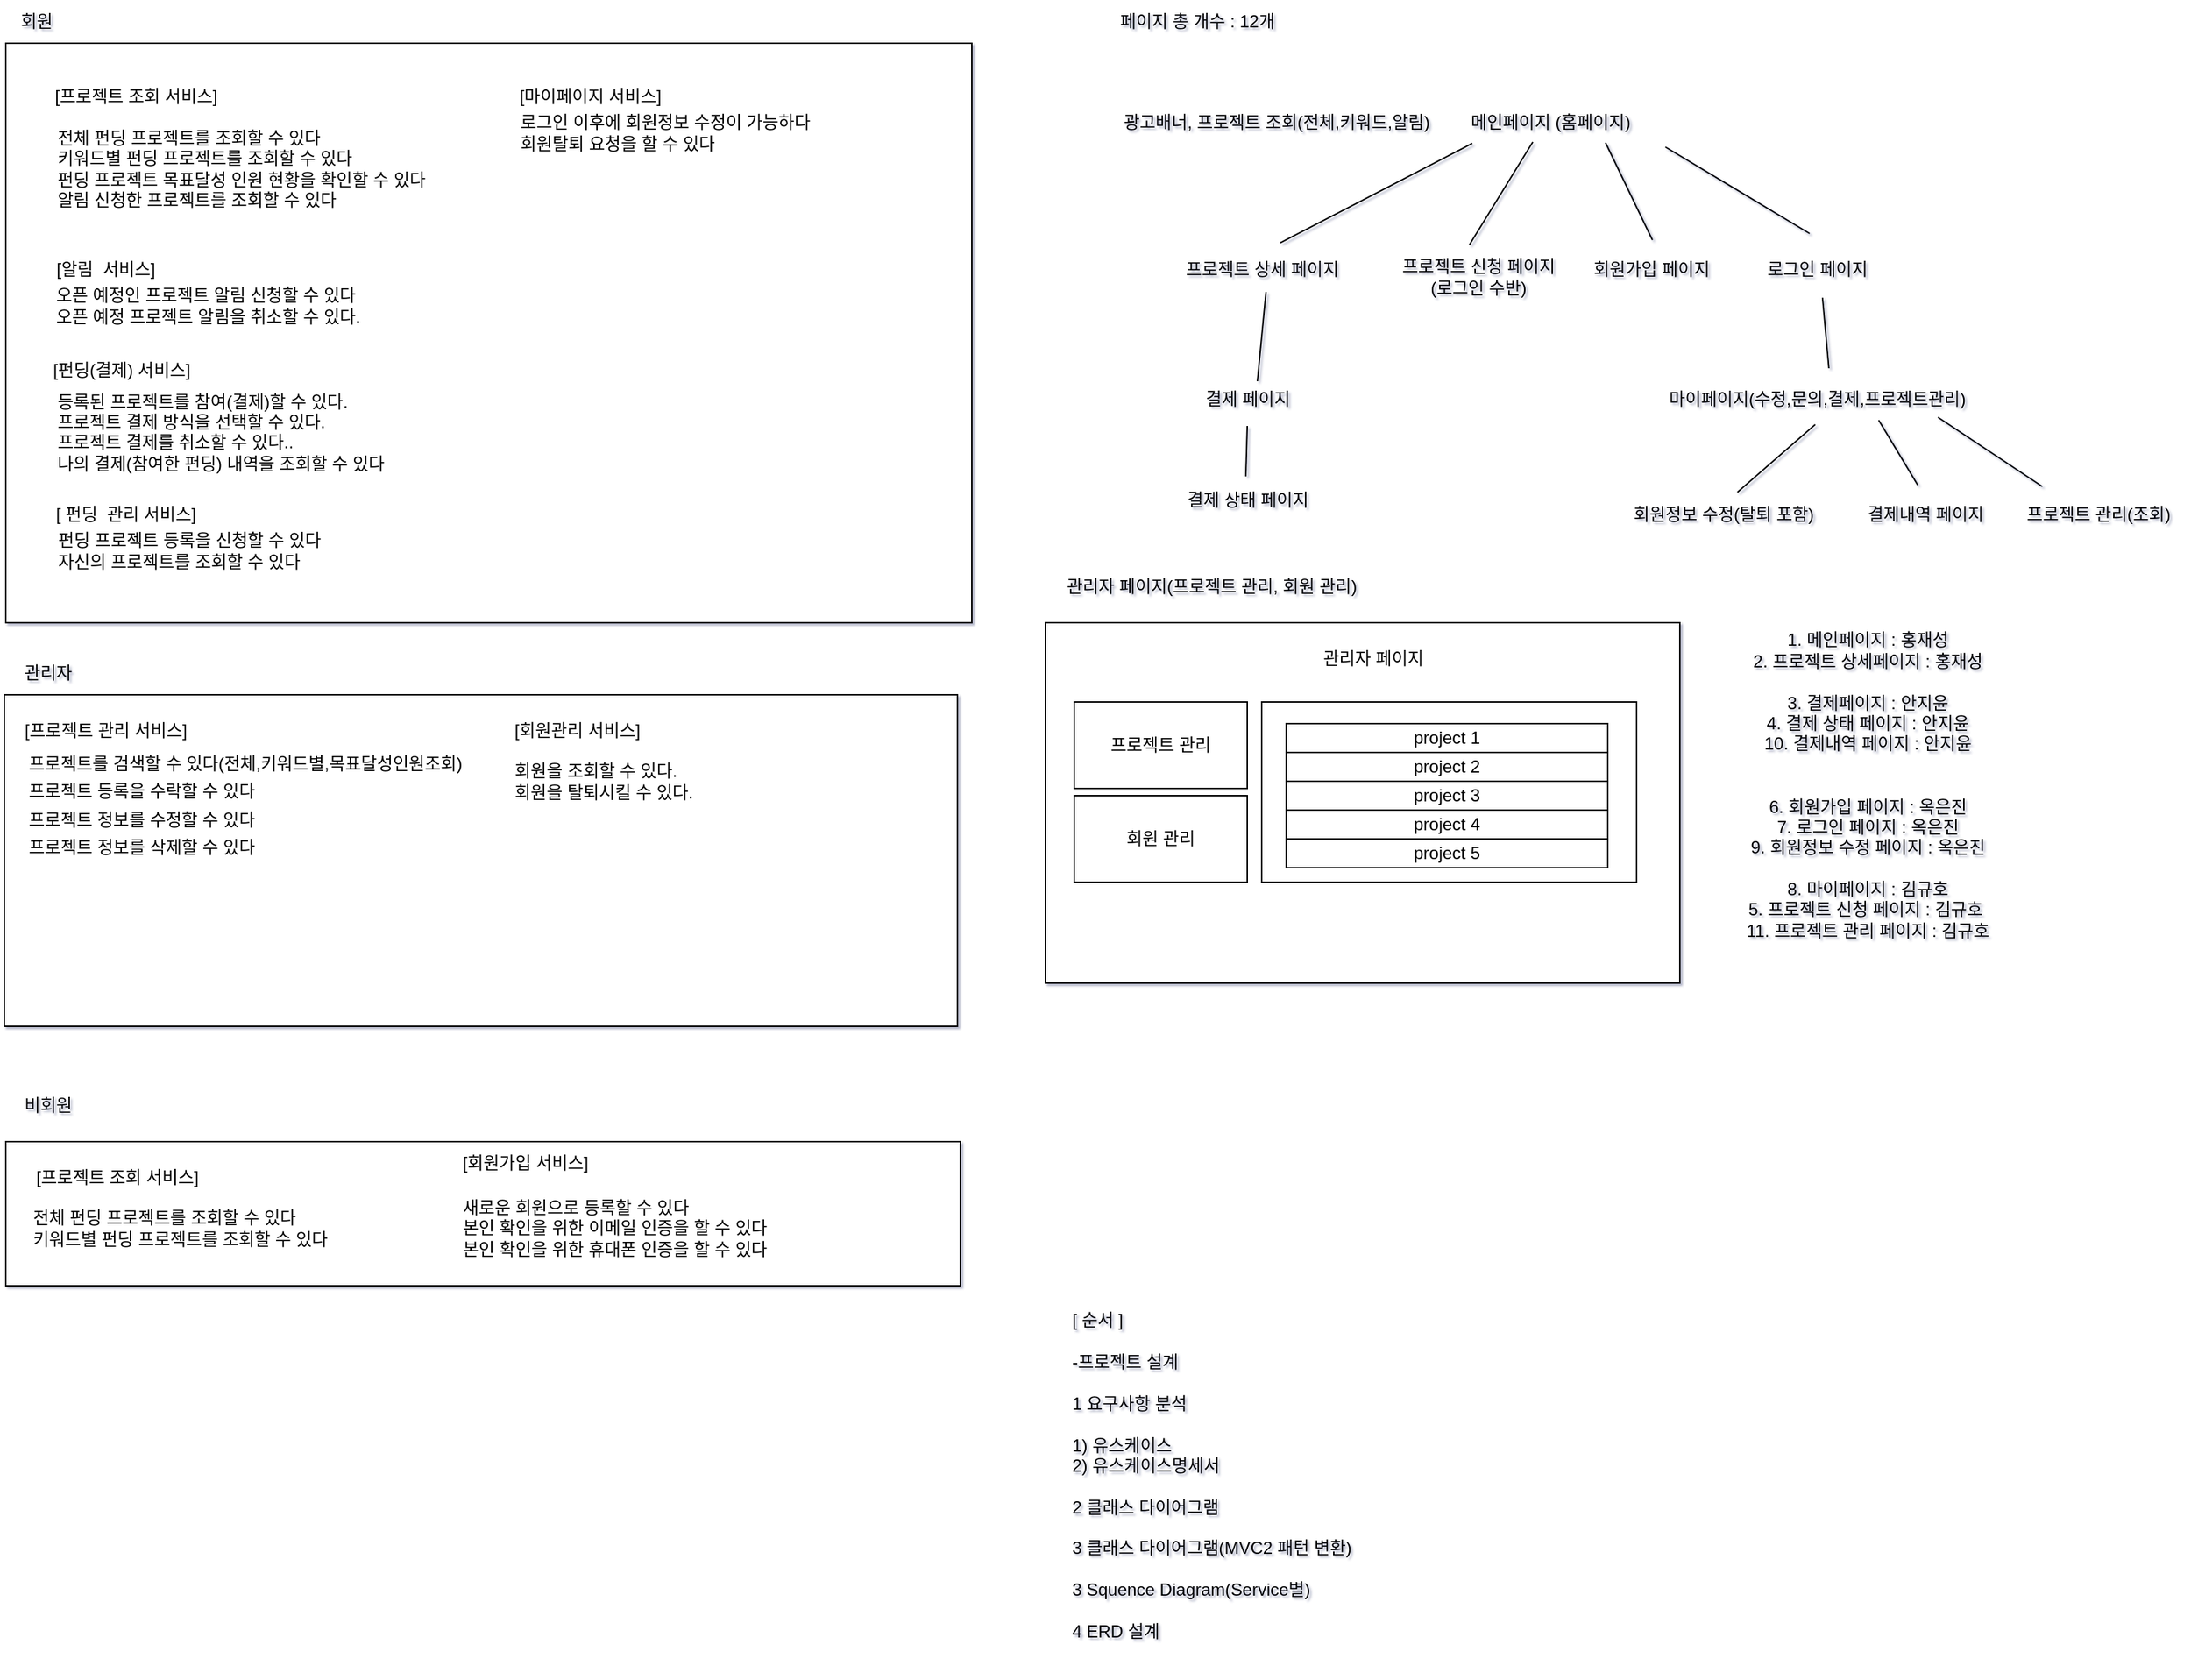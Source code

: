 <mxfile version="24.0.6" type="device" pages="10">
  <diagram id="Exhmos0V5MrwLxkNMj15" name="01요구사항정리">
    <mxGraphModel dx="3300" dy="731" grid="1" gridSize="10" guides="1" tooltips="1" connect="1" arrows="1" fold="1" page="1" pageScale="1" pageWidth="827" pageHeight="1169" math="0" shadow="1">
      <root>
        <mxCell id="0" />
        <mxCell id="1" parent="0" />
        <mxCell id="rH5uDCxlVJgdDC_gf3Qf-5" value="" style="rounded=0;whiteSpace=wrap;html=1;" parent="1" vertex="1">
          <mxGeometry x="-1522" y="490" width="661" height="230" as="geometry" />
        </mxCell>
        <mxCell id="rH5uDCxlVJgdDC_gf3Qf-4" value="" style="rounded=0;whiteSpace=wrap;html=1;" parent="1" vertex="1">
          <mxGeometry x="-1521" y="800" width="662" height="100" as="geometry" />
        </mxCell>
        <mxCell id="0Hx6OvtdSC8D4z6hXmj2-3" value="비회원" style="text;html=1;align=center;verticalAlign=middle;resizable=0;points=[];autosize=1;strokeColor=none;fillColor=none;" parent="1" vertex="1">
          <mxGeometry x="-1522" y="760" width="60" height="30" as="geometry" />
        </mxCell>
        <mxCell id="0Hx6OvtdSC8D4z6hXmj2-5" value="관리자" style="text;html=1;align=center;verticalAlign=middle;resizable=0;points=[];autosize=1;strokeColor=none;fillColor=none;" parent="1" vertex="1">
          <mxGeometry x="-1522" y="460" width="60" height="30" as="geometry" />
        </mxCell>
        <mxCell id="mQBvw8MWruNdsQXdAvtr-2" value="[프로젝트 조회 서비스]" style="text;html=1;align=center;verticalAlign=middle;resizable=0;points=[];autosize=1;strokeColor=none;fillColor=none;" parent="1" vertex="1">
          <mxGeometry x="-1514" y="810" width="140" height="30" as="geometry" />
        </mxCell>
        <mxCell id="ZPm6kXyxRqWN1L8tcGS6-2" value="[프로젝트 관리 서비스]" style="text;html=1;align=center;verticalAlign=middle;resizable=0;points=[];autosize=1;strokeColor=none;fillColor=none;" parent="1" vertex="1">
          <mxGeometry x="-1522" y="500" width="140" height="30" as="geometry" />
        </mxCell>
        <mxCell id="rH5uDCxlVJgdDC_gf3Qf-1" value="&lt;div style=&quot;text-align: left;&quot;&gt;&lt;span style=&quot;background-color: initial;&quot;&gt;[ 순서 ]&lt;/span&gt;&lt;/div&gt;&lt;div style=&quot;text-align: left;&quot;&gt;&lt;span style=&quot;background-color: initial;&quot;&gt;&lt;br&gt;&lt;/span&gt;&lt;/div&gt;&lt;div style=&quot;text-align: left;&quot;&gt;&lt;span style=&quot;background-color: initial;&quot;&gt;-프로젝트 설계&lt;/span&gt;&lt;/div&gt;&lt;div style=&quot;text-align: left;&quot;&gt;&lt;span style=&quot;background-color: initial;&quot;&gt;&lt;br&gt;&lt;/span&gt;&lt;/div&gt;&lt;div style=&quot;text-align: left;&quot;&gt;&lt;span style=&quot;background-color: initial;&quot;&gt;1 요구사항 분석&lt;/span&gt;&lt;/div&gt;&lt;div style=&quot;text-align: left;&quot;&gt;&lt;span style=&quot;background-color: initial;&quot;&gt;&lt;br&gt;&lt;/span&gt;&lt;/div&gt;&lt;div style=&quot;text-align: left;&quot;&gt;&lt;span style=&quot;background-color: initial;&quot;&gt;1) 유스케이스&amp;nbsp;&lt;/span&gt;&lt;/div&gt;&lt;span style=&quot;&quot;&gt;&lt;div style=&quot;text-align: left;&quot;&gt;&lt;span style=&quot;background-color: initial;&quot;&gt;2) 유스케이스명세서&lt;/span&gt;&lt;/div&gt;&lt;div style=&quot;text-align: left;&quot;&gt;&lt;span style=&quot;background-color: initial;&quot;&gt;&lt;br&gt;&lt;/span&gt;&lt;/div&gt;&lt;div style=&quot;text-align: left;&quot;&gt;&lt;span style=&quot;background-color: initial;&quot;&gt;2 클래스 다이어그램&lt;/span&gt;&lt;/div&gt;&lt;div style=&quot;text-align: left;&quot;&gt;&lt;span style=&quot;background-color: initial;&quot;&gt;&lt;br&gt;&lt;/span&gt;&lt;/div&gt;&lt;div style=&quot;text-align: left;&quot;&gt;3 클래스 다이어그램(MVC2 패턴 변환)&lt;/div&gt;&lt;div style=&quot;text-align: left;&quot;&gt;&lt;br&gt;&lt;/div&gt;&lt;div style=&quot;text-align: left;&quot;&gt;3 Squence Diagram(Service별)&lt;/div&gt;&lt;div style=&quot;text-align: left;&quot;&gt;&lt;br&gt;&lt;/div&gt;&lt;div style=&quot;text-align: left;&quot;&gt;4 ERD 설계&lt;/div&gt;&lt;div style=&quot;text-align: left;&quot;&gt;&lt;br&gt;&lt;/div&gt;&lt;/span&gt;" style="text;html=1;align=center;verticalAlign=middle;resizable=0;points=[];autosize=1;strokeColor=none;fillColor=none;" parent="1" vertex="1">
          <mxGeometry x="-800" y="909" width="230" height="260" as="geometry" />
        </mxCell>
        <mxCell id="R0eUAwjf5MrVSEbiYGi5-9" value="" style="rounded=0;whiteSpace=wrap;html=1;" parent="1" vertex="1">
          <mxGeometry x="-1521" y="38" width="670" height="402" as="geometry" />
        </mxCell>
        <mxCell id="R0eUAwjf5MrVSEbiYGi5-10" value="회원" style="text;html=1;align=center;verticalAlign=middle;resizable=0;points=[];autosize=1;strokeColor=none;fillColor=none;" parent="1" vertex="1">
          <mxGeometry x="-1525" y="8" width="50" height="30" as="geometry" />
        </mxCell>
        <mxCell id="R0eUAwjf5MrVSEbiYGi5-15" value="[프로젝트 조회 서비스]" style="text;html=1;align=center;verticalAlign=middle;resizable=0;points=[];autosize=1;strokeColor=none;fillColor=none;" parent="1" vertex="1">
          <mxGeometry x="-1501" y="60" width="140" height="30" as="geometry" />
        </mxCell>
        <mxCell id="R0eUAwjf5MrVSEbiYGi5-16" value="전체 펀딩 프로젝트를 조회할 수 있다&lt;div&gt;키워드별 펀딩 프로젝트를 조회할 수 있다&lt;/div&gt;&lt;div&gt;&lt;span style=&quot;background-color: initial;&quot;&gt;펀딩 프로젝트 목표달성 인원 현황을 확인할 수 있다&lt;/span&gt;&lt;br&gt;&lt;/div&gt;&lt;div&gt;알림 신청한 프로젝트를 조회할 수 있다&lt;/div&gt;" style="text;html=1;align=left;verticalAlign=middle;resizable=0;points=[];autosize=1;strokeColor=none;fillColor=none;" parent="1" vertex="1">
          <mxGeometry x="-1487" y="90" width="260" height="70" as="geometry" />
        </mxCell>
        <mxCell id="R0eUAwjf5MrVSEbiYGi5-17" value="[펀딩(결제) 서비스]" style="text;html=1;align=center;verticalAlign=middle;resizable=0;points=[];autosize=1;strokeColor=none;fillColor=none;" parent="1" vertex="1">
          <mxGeometry x="-1506" y="250" width="130" height="30" as="geometry" />
        </mxCell>
        <mxCell id="R0eUAwjf5MrVSEbiYGi5-26" value="등록된 프로젝트를 참여(결제)할 수 있다.&lt;div&gt;프로젝트 결제 방식을 선택할 수 있다.&lt;br&gt;&lt;/div&gt;&lt;div&gt;프로젝트 결제를 취소할 수 있다..&lt;br&gt;&lt;/div&gt;&lt;div&gt;&lt;div&gt;나의 결제(참여한 펀딩) 내역을 조회할 수 있다&lt;/div&gt;&lt;/div&gt;&lt;div&gt;&lt;br&gt;&lt;/div&gt;" style="text;html=1;align=left;verticalAlign=middle;resizable=0;points=[];autosize=1;strokeColor=none;fillColor=none;" parent="1" vertex="1">
          <mxGeometry x="-1487" y="270" width="240" height="90" as="geometry" />
        </mxCell>
        <mxCell id="R0eUAwjf5MrVSEbiYGi5-32" value="&lt;div style=&quot;text-align: left;&quot;&gt;&lt;span style=&quot;background-color: initial;&quot;&gt;오픈 예정인 프로젝트 알림 신청할 수 있다&lt;/span&gt;&lt;/div&gt;&lt;div style=&quot;text-align: left;&quot;&gt;오픈 예정 프로젝트 알림을 취소할 수 있다.&lt;br&gt;&lt;/div&gt;" style="text;html=1;align=center;verticalAlign=middle;resizable=0;points=[];autosize=1;strokeColor=none;fillColor=none;" parent="1" vertex="1">
          <mxGeometry x="-1491" y="200" width="220" height="40" as="geometry" />
        </mxCell>
        <mxCell id="R0eUAwjf5MrVSEbiYGi5-76" value="전체 펀딩 프로젝트를 조회할 수 있다&lt;br&gt;&lt;div&gt;키워드별 펀딩 프로젝트를 조회할 수 있다&lt;/div&gt;" style="text;html=1;align=left;verticalAlign=middle;resizable=0;points=[];autosize=1;strokeColor=none;fillColor=none;" parent="1" vertex="1">
          <mxGeometry x="-1504" y="840" width="240" height="40" as="geometry" />
        </mxCell>
        <mxCell id="MzBuZtafF777PyzPIkZ3-1" value="[회원가입 서비스]" style="text;html=1;align=center;verticalAlign=middle;resizable=0;points=[];autosize=1;strokeColor=none;fillColor=none;" parent="1" vertex="1">
          <mxGeometry x="-1221" y="800" width="120" height="30" as="geometry" />
        </mxCell>
        <mxCell id="MzBuZtafF777PyzPIkZ3-3" value="새로운 회원으로 등록할 수 있다&lt;div&gt;본인 확인을 위한 이메일 인증을 할 수 있다&lt;/div&gt;&lt;div&gt;본인 확인을 위한 휴대폰 인증을 할 수 있다&lt;/div&gt;" style="text;html=1;align=left;verticalAlign=middle;resizable=0;points=[];autosize=1;strokeColor=none;fillColor=none;" parent="1" vertex="1">
          <mxGeometry x="-1206" y="830" width="250" height="60" as="geometry" />
        </mxCell>
        <mxCell id="pBeqWgi08K5uvvbCesVM-1" value="[알림&amp;nbsp; 서비스]" style="text;html=1;align=center;verticalAlign=middle;resizable=0;points=[];autosize=1;strokeColor=none;fillColor=none;" parent="1" vertex="1">
          <mxGeometry x="-1502.5" y="180" width="100" height="30" as="geometry" />
        </mxCell>
        <mxCell id="HZn8E9QvcenVonVvmyH_-10" value="&lt;div&gt;&lt;br&gt;&lt;/div&gt;" style="text;html=1;align=center;verticalAlign=middle;resizable=0;points=[];autosize=1;strokeColor=none;fillColor=none;" parent="1" vertex="1">
          <mxGeometry x="-1221" y="605" width="20" height="30" as="geometry" />
        </mxCell>
        <mxCell id="HZn8E9QvcenVonVvmyH_-12" value="&lt;div&gt;&lt;br&gt;&lt;/div&gt;" style="text;html=1;align=center;verticalAlign=middle;resizable=0;points=[];autosize=1;strokeColor=none;fillColor=none;" parent="1" vertex="1">
          <mxGeometry x="-1100" y="610" width="20" height="30" as="geometry" />
        </mxCell>
        <mxCell id="0Hx6OvtdSC8D4z6hXmj2-8" value="펀딩 프로젝트 등록을 신청할 수 있다&lt;div style=&quot;text-align: left;&quot;&gt;자신의 프로젝트를 조회할 수 있다&lt;br&gt;&lt;/div&gt;" style="text;html=1;align=center;verticalAlign=middle;resizable=0;points=[];autosize=1;strokeColor=none;fillColor=none;" parent="1" vertex="1">
          <mxGeometry x="-1494" y="370" width="200" height="40" as="geometry" />
        </mxCell>
        <mxCell id="mQBvw8MWruNdsQXdAvtr-1" value="[ 펀딩&amp;nbsp; 관리 서비스]" style="text;html=1;align=center;verticalAlign=middle;resizable=0;points=[];autosize=1;strokeColor=none;fillColor=none;" parent="1" vertex="1">
          <mxGeometry x="-1498" y="350" width="120" height="30" as="geometry" />
        </mxCell>
        <mxCell id="SEQTXiL2aH85UEYUpRdi-4" value="&lt;span style=&quot;font-size: 12px;&quot;&gt;프로젝트를 검색할 수 있다(전체,키워드별,목표달성인원조회)&lt;/span&gt;&lt;br style=&quot;font-size: 12px;&quot;&gt;&lt;span style=&quot;font-size: 12px;&quot;&gt;프로젝트 등록을 수락할 수 있다&lt;/span&gt;&lt;br style=&quot;font-size: 12px;&quot;&gt;&lt;span style=&quot;font-size: 12px;&quot;&gt;프로젝트 정보를 수정할 수 있다&lt;/span&gt;&lt;div&gt;&lt;span style=&quot;font-size: 12px; background-color: initial;&quot;&gt;프로젝트 정보를 삭제할 수 있다&lt;/span&gt;&lt;/div&gt;" style="text;html=1;align=left;verticalAlign=middle;resizable=0;points=[];autosize=1;strokeColor=none;fillColor=none;fontSize=16;" parent="1" vertex="1">
          <mxGeometry x="-1507" y="520" width="310" height="90" as="geometry" />
        </mxCell>
        <mxCell id="vL_f98b02vFO9MmucZFU-2" value="[마이페이지 서비스]" style="text;html=1;align=center;verticalAlign=middle;resizable=0;points=[];autosize=1;strokeColor=none;fillColor=none;" vertex="1" parent="1">
          <mxGeometry x="-1176" y="60" width="120" height="30" as="geometry" />
        </mxCell>
        <mxCell id="vL_f98b02vFO9MmucZFU-3" value="로그인 이후에 회원정보 수정이 가능하다&lt;div&gt;회원탈퇴 요청을 할 수 있다&lt;br&gt;&lt;/div&gt;" style="text;html=1;align=left;verticalAlign=middle;resizable=0;points=[];autosize=1;strokeColor=none;fillColor=none;" vertex="1" parent="1">
          <mxGeometry x="-1166" y="80" width="210" height="40" as="geometry" />
        </mxCell>
        <mxCell id="vL_f98b02vFO9MmucZFU-6" value="[회원관리 서비스]" style="text;html=1;align=center;verticalAlign=middle;resizable=0;points=[];autosize=1;strokeColor=none;fillColor=none;" vertex="1" parent="1">
          <mxGeometry x="-1180" y="500" width="110" height="30" as="geometry" />
        </mxCell>
        <mxCell id="vL_f98b02vFO9MmucZFU-7" value="&lt;div&gt;&lt;span style=&quot;background-color: initial;&quot;&gt;회원을 조회할 수 있다.&lt;/span&gt;&lt;br&gt;&lt;/div&gt;&lt;div&gt;회원을 탈퇴시킬 수 있다.&lt;/div&gt;" style="text;html=1;align=left;verticalAlign=middle;resizable=0;points=[];autosize=1;strokeColor=none;fillColor=none;" vertex="1" parent="1">
          <mxGeometry x="-1170" y="530" width="140" height="40" as="geometry" />
        </mxCell>
        <mxCell id="A3gD55GWZf46lwhqbeXj-3" value="메인페이지 (홈페이지)" style="text;html=1;align=center;verticalAlign=middle;resizable=0;points=[];autosize=1;strokeColor=none;fillColor=none;" vertex="1" parent="1">
          <mxGeometry x="-515" y="78" width="130" height="30" as="geometry" />
        </mxCell>
        <mxCell id="A3gD55GWZf46lwhqbeXj-4" value="" style="endArrow=none;html=1;rounded=0;" edge="1" parent="1">
          <mxGeometry width="50" height="50" relative="1" as="geometry">
            <mxPoint x="-270" y="170" as="sourcePoint" />
            <mxPoint x="-370" y="110" as="targetPoint" />
          </mxGeometry>
        </mxCell>
        <mxCell id="A3gD55GWZf46lwhqbeXj-5" value="로그인 페이지" style="text;html=1;align=center;verticalAlign=middle;resizable=0;points=[];autosize=1;strokeColor=none;fillColor=none;" vertex="1" parent="1">
          <mxGeometry x="-310" y="180" width="90" height="30" as="geometry" />
        </mxCell>
        <mxCell id="A3gD55GWZf46lwhqbeXj-6" value="회원가입 페이지" style="text;html=1;align=center;verticalAlign=middle;resizable=0;points=[];autosize=1;strokeColor=none;fillColor=none;" vertex="1" parent="1">
          <mxGeometry x="-430" y="180" width="100" height="30" as="geometry" />
        </mxCell>
        <mxCell id="A3gD55GWZf46lwhqbeXj-7" value="" style="endArrow=none;html=1;rounded=0;exitX=0.51;exitY=-0.183;exitDx=0;exitDy=0;exitPerimeter=0;entryX=0.796;entryY=0.967;entryDx=0;entryDy=0;entryPerimeter=0;" edge="1" parent="1" source="A3gD55GWZf46lwhqbeXj-6" target="A3gD55GWZf46lwhqbeXj-3">
          <mxGeometry width="50" height="50" relative="1" as="geometry">
            <mxPoint x="-460" y="160" as="sourcePoint" />
            <mxPoint x="-410" y="110" as="targetPoint" />
          </mxGeometry>
        </mxCell>
        <mxCell id="A3gD55GWZf46lwhqbeXj-8" value="광고배너, 프로젝트 조회(전체,키워드,알림)" style="text;html=1;align=center;verticalAlign=middle;resizable=0;points=[];autosize=1;strokeColor=none;fillColor=none;" vertex="1" parent="1">
          <mxGeometry x="-750" y="78" width="220" height="30" as="geometry" />
        </mxCell>
        <mxCell id="A3gD55GWZf46lwhqbeXj-9" value="마이페이지(수정,문의,결제,프로젝트관리)" style="text;html=1;align=center;verticalAlign=middle;resizable=0;points=[];autosize=1;strokeColor=none;fillColor=none;" vertex="1" parent="1">
          <mxGeometry x="-375" y="270" width="220" height="30" as="geometry" />
        </mxCell>
        <mxCell id="A3gD55GWZf46lwhqbeXj-10" value="" style="endArrow=none;html=1;rounded=0;entryX=0.544;entryY=1.15;entryDx=0;entryDy=0;entryPerimeter=0;exitX=0.538;exitY=-0.217;exitDx=0;exitDy=0;exitPerimeter=0;" edge="1" parent="1" source="A3gD55GWZf46lwhqbeXj-9" target="A3gD55GWZf46lwhqbeXj-5">
          <mxGeometry width="50" height="50" relative="1" as="geometry">
            <mxPoint x="-300" y="260" as="sourcePoint" />
            <mxPoint x="-250" y="210" as="targetPoint" />
          </mxGeometry>
        </mxCell>
        <mxCell id="A3gD55GWZf46lwhqbeXj-11" value="회원정보 수정(탈퇴 포함)" style="text;html=1;align=center;verticalAlign=middle;resizable=0;points=[];autosize=1;strokeColor=none;fillColor=none;" vertex="1" parent="1">
          <mxGeometry x="-400" y="350" width="140" height="30" as="geometry" />
        </mxCell>
        <mxCell id="A3gD55GWZf46lwhqbeXj-13" value="" style="endArrow=none;html=1;rounded=0;exitX=0.571;exitY=-0.017;exitDx=0;exitDy=0;exitPerimeter=0;entryX=0.495;entryY=1.083;entryDx=0;entryDy=0;entryPerimeter=0;" edge="1" parent="1" source="A3gD55GWZf46lwhqbeXj-11" target="A3gD55GWZf46lwhqbeXj-9">
          <mxGeometry width="50" height="50" relative="1" as="geometry">
            <mxPoint x="-355" y="350" as="sourcePoint" />
            <mxPoint x="-280" y="310" as="targetPoint" />
          </mxGeometry>
        </mxCell>
        <mxCell id="A3gD55GWZf46lwhqbeXj-16" value="결제내역 페이지" style="text;html=1;align=center;verticalAlign=middle;resizable=0;points=[];autosize=1;strokeColor=none;fillColor=none;" vertex="1" parent="1">
          <mxGeometry x="-240" y="350" width="100" height="30" as="geometry" />
        </mxCell>
        <mxCell id="A3gD55GWZf46lwhqbeXj-17" value="" style="endArrow=none;html=1;rounded=0;exitX=0.45;exitY=-0.183;exitDx=0;exitDy=0;exitPerimeter=0;entryX=0.695;entryY=0.983;entryDx=0;entryDy=0;entryPerimeter=0;" edge="1" parent="1" source="A3gD55GWZf46lwhqbeXj-16" target="A3gD55GWZf46lwhqbeXj-9">
          <mxGeometry width="50" height="50" relative="1" as="geometry">
            <mxPoint x="-266" y="356" as="sourcePoint" />
            <mxPoint x="-260" y="310" as="targetPoint" />
          </mxGeometry>
        </mxCell>
        <mxCell id="A3gD55GWZf46lwhqbeXj-18" value="프로젝트 관리(조회)" style="text;html=1;align=center;verticalAlign=middle;resizable=0;points=[];autosize=1;strokeColor=none;fillColor=none;" vertex="1" parent="1">
          <mxGeometry x="-130" y="350" width="120" height="30" as="geometry" />
        </mxCell>
        <mxCell id="A3gD55GWZf46lwhqbeXj-19" value="" style="endArrow=none;html=1;rounded=0;exitX=0.178;exitY=-0.15;exitDx=0;exitDy=0;exitPerimeter=0;entryX=0.882;entryY=0.917;entryDx=0;entryDy=0;entryPerimeter=0;" edge="1" parent="1" source="A3gD55GWZf46lwhqbeXj-18" target="A3gD55GWZf46lwhqbeXj-9">
          <mxGeometry width="50" height="50" relative="1" as="geometry">
            <mxPoint x="-185" y="355" as="sourcePoint" />
            <mxPoint x="-212" y="309" as="targetPoint" />
          </mxGeometry>
        </mxCell>
        <mxCell id="A3gD55GWZf46lwhqbeXj-20" value="프로젝트 신청 페이지&lt;br&gt;(로그인 수반)" style="text;html=1;align=center;verticalAlign=middle;resizable=0;points=[];autosize=1;strokeColor=none;fillColor=none;" vertex="1" parent="1">
          <mxGeometry x="-560" y="180" width="120" height="40" as="geometry" />
        </mxCell>
        <mxCell id="A3gD55GWZf46lwhqbeXj-21" value="" style="endArrow=none;html=1;rounded=0;exitX=0.45;exitY=-0.05;exitDx=0;exitDy=0;exitPerimeter=0;entryX=0.408;entryY=0.95;entryDx=0;entryDy=0;entryPerimeter=0;" edge="1" parent="1" source="A3gD55GWZf46lwhqbeXj-20" target="A3gD55GWZf46lwhqbeXj-3">
          <mxGeometry width="50" height="50" relative="1" as="geometry">
            <mxPoint x="-369" y="185" as="sourcePoint" />
            <mxPoint x="-400" y="120" as="targetPoint" />
          </mxGeometry>
        </mxCell>
        <mxCell id="A3gD55GWZf46lwhqbeXj-22" value="프로젝트 상세 페이지" style="text;html=1;align=center;verticalAlign=middle;resizable=0;points=[];autosize=1;strokeColor=none;fillColor=none;" vertex="1" parent="1">
          <mxGeometry x="-710" y="180" width="120" height="30" as="geometry" />
        </mxCell>
        <mxCell id="A3gD55GWZf46lwhqbeXj-23" value="" style="endArrow=none;html=1;rounded=0;entryX=0.085;entryY=0.983;entryDx=0;entryDy=0;entryPerimeter=0;exitX=0.608;exitY=-0.117;exitDx=0;exitDy=0;exitPerimeter=0;" edge="1" parent="1" source="A3gD55GWZf46lwhqbeXj-22" target="A3gD55GWZf46lwhqbeXj-3">
          <mxGeometry width="50" height="50" relative="1" as="geometry">
            <mxPoint x="-570" y="160" as="sourcePoint" />
            <mxPoint x="-520" y="110" as="targetPoint" />
          </mxGeometry>
        </mxCell>
        <mxCell id="A3gD55GWZf46lwhqbeXj-24" value="결제 페이지" style="text;html=1;align=center;verticalAlign=middle;resizable=0;points=[];autosize=1;strokeColor=none;fillColor=none;" vertex="1" parent="1">
          <mxGeometry x="-700" y="270" width="80" height="30" as="geometry" />
        </mxCell>
        <mxCell id="A3gD55GWZf46lwhqbeXj-25" value="" style="endArrow=none;html=1;rounded=0;entryX=0.525;entryY=1.017;entryDx=0;entryDy=0;entryPerimeter=0;exitX=0.588;exitY=0.083;exitDx=0;exitDy=0;exitPerimeter=0;" edge="1" parent="1" source="A3gD55GWZf46lwhqbeXj-24" target="A3gD55GWZf46lwhqbeXj-22">
          <mxGeometry width="50" height="50" relative="1" as="geometry">
            <mxPoint x="-650" y="300" as="sourcePoint" />
            <mxPoint x="-600" y="250" as="targetPoint" />
          </mxGeometry>
        </mxCell>
        <mxCell id="A3gD55GWZf46lwhqbeXj-26" value="결제 상태 페이지" style="text;html=1;align=center;verticalAlign=middle;resizable=0;points=[];autosize=1;strokeColor=none;fillColor=none;" vertex="1" parent="1">
          <mxGeometry x="-710" y="340" width="100" height="30" as="geometry" />
        </mxCell>
        <mxCell id="A3gD55GWZf46lwhqbeXj-28" value="" style="endArrow=none;html=1;rounded=0;exitX=0.49;exitY=-0.05;exitDx=0;exitDy=0;exitPerimeter=0;entryX=0.5;entryY=1.117;entryDx=0;entryDy=0;entryPerimeter=0;" edge="1" parent="1" source="A3gD55GWZf46lwhqbeXj-26" target="A3gD55GWZf46lwhqbeXj-24">
          <mxGeometry width="50" height="50" relative="1" as="geometry">
            <mxPoint x="-650" y="300" as="sourcePoint" />
            <mxPoint x="-600" y="250" as="targetPoint" />
          </mxGeometry>
        </mxCell>
        <mxCell id="A3gD55GWZf46lwhqbeXj-29" value="관리자 페이지(프로젝트 관리, 회원 관리)" style="text;html=1;align=center;verticalAlign=middle;resizable=0;points=[];autosize=1;strokeColor=none;fillColor=none;" vertex="1" parent="1">
          <mxGeometry x="-790" y="400" width="210" height="30" as="geometry" />
        </mxCell>
        <mxCell id="A3gD55GWZf46lwhqbeXj-35" value="" style="rounded=0;whiteSpace=wrap;html=1;" vertex="1" parent="1">
          <mxGeometry x="-800" y="440" width="440" height="250" as="geometry" />
        </mxCell>
        <mxCell id="A3gD55GWZf46lwhqbeXj-36" value="회원 관리" style="rounded=0;whiteSpace=wrap;html=1;" vertex="1" parent="1">
          <mxGeometry x="-780" y="560" width="120" height="60" as="geometry" />
        </mxCell>
        <mxCell id="A3gD55GWZf46lwhqbeXj-38" value="프로젝트 관리" style="rounded=0;whiteSpace=wrap;html=1;" vertex="1" parent="1">
          <mxGeometry x="-780" y="495" width="120" height="60" as="geometry" />
        </mxCell>
        <mxCell id="A3gD55GWZf46lwhqbeXj-39" value="" style="rounded=0;whiteSpace=wrap;html=1;" vertex="1" parent="1">
          <mxGeometry x="-650" y="495" width="260" height="125" as="geometry" />
        </mxCell>
        <mxCell id="A3gD55GWZf46lwhqbeXj-40" value="project 1" style="rounded=0;whiteSpace=wrap;html=1;" vertex="1" parent="1">
          <mxGeometry x="-633" y="510" width="223" height="20" as="geometry" />
        </mxCell>
        <mxCell id="A3gD55GWZf46lwhqbeXj-41" value="project 2" style="rounded=0;whiteSpace=wrap;html=1;" vertex="1" parent="1">
          <mxGeometry x="-633" y="530" width="223" height="20" as="geometry" />
        </mxCell>
        <mxCell id="A3gD55GWZf46lwhqbeXj-42" value="project 3" style="rounded=0;whiteSpace=wrap;html=1;" vertex="1" parent="1">
          <mxGeometry x="-633" y="550" width="223" height="20" as="geometry" />
        </mxCell>
        <mxCell id="A3gD55GWZf46lwhqbeXj-43" value="project 4" style="rounded=0;whiteSpace=wrap;html=1;" vertex="1" parent="1">
          <mxGeometry x="-633" y="570" width="223" height="20" as="geometry" />
        </mxCell>
        <mxCell id="A3gD55GWZf46lwhqbeXj-44" value="project 5" style="rounded=0;whiteSpace=wrap;html=1;" vertex="1" parent="1">
          <mxGeometry x="-633" y="590" width="223" height="20" as="geometry" />
        </mxCell>
        <mxCell id="A3gD55GWZf46lwhqbeXj-46" value="관리자 페이지" style="text;html=1;align=center;verticalAlign=middle;whiteSpace=wrap;rounded=0;" vertex="1" parent="1">
          <mxGeometry x="-615" y="450" width="85" height="30" as="geometry" />
        </mxCell>
        <mxCell id="A3gD55GWZf46lwhqbeXj-47" value="페이지 총 개수 : 12개" style="text;html=1;align=center;verticalAlign=middle;resizable=0;points=[];autosize=1;strokeColor=none;fillColor=none;" vertex="1" parent="1">
          <mxGeometry x="-760" y="8" width="130" height="30" as="geometry" />
        </mxCell>
        <mxCell id="A3gD55GWZf46lwhqbeXj-48" value="1. 메인페이지 : 홍재성&lt;div&gt;&lt;div&gt;2. 프로젝트 상세페이지 : 홍재성&lt;/div&gt;&lt;div&gt;&amp;nbsp;&lt;/div&gt;&lt;div&gt;3. 결제페이지 : 안지윤&lt;/div&gt;&lt;div&gt;4. 결제 상태 페이지 : 안지윤&lt;/div&gt;&lt;div&gt;10. 결제내역 페이지 : 안지윤&lt;br&gt;&lt;/div&gt;&lt;div&gt;&lt;br&gt;&lt;/div&gt;&lt;div&gt;&lt;br&gt;&lt;/div&gt;&lt;div&gt;6. 회원가입 페이지 : 옥은진&lt;/div&gt;&lt;div&gt;7. 로그인 페이지 : 옥은진&lt;/div&gt;&lt;div&gt;9. 회원정보 수정 페이지 : 옥은진&lt;br&gt;&lt;/div&gt;&lt;div&gt;&lt;br&gt;&lt;/div&gt;&lt;div&gt;8. 마이페이지 : 김규호&lt;/div&gt;&lt;div&gt;&lt;div&gt;5. 프로젝트 신청 페이지 : 김규호&amp;nbsp;&lt;/div&gt;&lt;/div&gt;&lt;div&gt;11. 프로젝트 관리 페이지 : 김규호&lt;/div&gt;&lt;div&gt;&lt;br&gt;&lt;/div&gt;&lt;/div&gt;" style="text;html=1;align=center;verticalAlign=middle;resizable=0;points=[];autosize=1;strokeColor=none;fillColor=none;" vertex="1" parent="1">
          <mxGeometry x="-320" y="440" width="180" height="240" as="geometry" />
        </mxCell>
      </root>
    </mxGraphModel>
  </diagram>
  <diagram id="DVIYCdoWCnHOzDaxWkXW" name="02 [예제]USECASE">
    <mxGraphModel dx="1646" dy="731" grid="1" gridSize="10" guides="1" tooltips="1" connect="1" arrows="1" fold="1" page="1" pageScale="1" pageWidth="3300" pageHeight="4681" math="0" shadow="0">
      <root>
        <mxCell id="0" />
        <mxCell id="1" parent="0" />
        <mxCell id="e0ZCnBMZ0iI33EgGu-Tt-139" value="회원&lt;br&gt;판매자&lt;br&gt;펀딩프로젝트를&lt;br&gt;등록신청하는 사람" style="shape=umlActor;verticalLabelPosition=bottom;verticalAlign=top;html=1;" parent="1" vertex="1">
          <mxGeometry x="180" y="590" width="30" height="60" as="geometry" />
        </mxCell>
        <mxCell id="e0ZCnBMZ0iI33EgGu-Tt-140" value="비회원&lt;br&gt;회원가입을 하지 않은&lt;br&gt;웹사이트 방문자" style="shape=umlActor;verticalLabelPosition=bottom;verticalAlign=top;html=1;" parent="1" vertex="1">
          <mxGeometry x="180" y="180" width="30" height="60" as="geometry" />
        </mxCell>
        <mxCell id="e0ZCnBMZ0iI33EgGu-Tt-141" value="관리자&lt;br&gt;펀딩프로젝트 관리 및&lt;br&gt;전체 사이트 운영하는 사람" style="shape=umlActor;verticalLabelPosition=bottom;verticalAlign=top;html=1;" parent="1" vertex="1">
          <mxGeometry x="1410" y="480" width="30" height="60" as="geometry" />
        </mxCell>
        <mxCell id="e0ZCnBMZ0iI33EgGu-Tt-142" value="회원&lt;div&gt;구매자&lt;/div&gt;&lt;div&gt;펀딩프로젝트에&lt;/div&gt;&lt;div&gt;참여하는 사람&lt;/div&gt;" style="shape=umlActor;verticalLabelPosition=bottom;verticalAlign=top;html=1;" parent="1" vertex="1">
          <mxGeometry x="180" y="400" width="30" height="60" as="geometry" />
        </mxCell>
        <mxCell id="e0ZCnBMZ0iI33EgGu-Tt-143" value="" style="endArrow=none;html=1;rounded=0;entryX=0;entryY=0.5;entryDx=0;entryDy=0;" parent="1" source="e0ZCnBMZ0iI33EgGu-Tt-140" target="e0ZCnBMZ0iI33EgGu-Tt-147" edge="1">
          <mxGeometry width="50" height="50" relative="1" as="geometry">
            <mxPoint x="250" y="210" as="sourcePoint" />
            <mxPoint x="290" y="220" as="targetPoint" />
          </mxGeometry>
        </mxCell>
        <mxCell id="e0ZCnBMZ0iI33EgGu-Tt-144" value="use" style="edgeLabel;html=1;align=center;verticalAlign=middle;resizable=0;points=[];" parent="e0ZCnBMZ0iI33EgGu-Tt-143" vertex="1" connectable="0">
          <mxGeometry x="0.098" relative="1" as="geometry">
            <mxPoint x="2" as="offset" />
          </mxGeometry>
        </mxCell>
        <mxCell id="e0ZCnBMZ0iI33EgGu-Tt-145" value="펀딩 프로젝트 사이트&lt;br&gt;SYSTEM" style="shape=umlFrame;whiteSpace=wrap;html=1;pointerEvents=0;recursiveResize=0;container=1;collapsible=0;width=160;" parent="1" vertex="1">
          <mxGeometry x="280" y="50" width="1040" height="820" as="geometry" />
        </mxCell>
        <mxCell id="e0ZCnBMZ0iI33EgGu-Tt-146" value="펀딩 프로젝트&lt;div&gt;조회&lt;/div&gt;" style="ellipse;whiteSpace=wrap;html=1;" parent="e0ZCnBMZ0iI33EgGu-Tt-145" vertex="1">
          <mxGeometry x="90" y="230" width="80" height="40" as="geometry" />
        </mxCell>
        <mxCell id="e0ZCnBMZ0iI33EgGu-Tt-147" value="회원가입" style="ellipse;whiteSpace=wrap;html=1;" parent="e0ZCnBMZ0iI33EgGu-Tt-145" vertex="1">
          <mxGeometry x="90" y="80" width="70" height="40" as="geometry" />
        </mxCell>
        <mxCell id="e0ZCnBMZ0iI33EgGu-Tt-148" value="로그인" style="ellipse;whiteSpace=wrap;html=1;" parent="e0ZCnBMZ0iI33EgGu-Tt-145" vertex="1">
          <mxGeometry x="255" y="480" width="70" height="40" as="geometry" />
        </mxCell>
        <mxCell id="e0ZCnBMZ0iI33EgGu-Tt-149" value="비밀번호&lt;br&gt;확인" style="ellipse;whiteSpace=wrap;html=1;" parent="e0ZCnBMZ0iI33EgGu-Tt-145" vertex="1">
          <mxGeometry x="400" y="440" width="70" height="40" as="geometry" />
        </mxCell>
        <mxCell id="e0ZCnBMZ0iI33EgGu-Tt-150" value="" style="endArrow=open;dashed=1;html=1;rounded=0;exitX=1;exitY=0;exitDx=0;exitDy=0;entryX=0;entryY=0.5;entryDx=0;entryDy=0;endFill=0;" parent="e0ZCnBMZ0iI33EgGu-Tt-145" source="e0ZCnBMZ0iI33EgGu-Tt-148" target="e0ZCnBMZ0iI33EgGu-Tt-149" edge="1">
          <mxGeometry width="50" height="50" relative="1" as="geometry">
            <mxPoint x="320" y="630" as="sourcePoint" />
            <mxPoint x="370" y="580" as="targetPoint" />
          </mxGeometry>
        </mxCell>
        <mxCell id="e0ZCnBMZ0iI33EgGu-Tt-151" value="&amp;lt;&amp;lt;include&amp;gt;&amp;gt;" style="edgeLabel;html=1;align=center;verticalAlign=middle;resizable=0;points=[];" parent="e0ZCnBMZ0iI33EgGu-Tt-150" vertex="1" connectable="0">
          <mxGeometry x="-0.036" relative="1" as="geometry">
            <mxPoint as="offset" />
          </mxGeometry>
        </mxCell>
        <mxCell id="e0ZCnBMZ0iI33EgGu-Tt-152" value="로그인 에러&lt;br&gt;출력" style="ellipse;whiteSpace=wrap;html=1;" parent="e0ZCnBMZ0iI33EgGu-Tt-145" vertex="1">
          <mxGeometry x="400" y="520" width="70" height="40" as="geometry" />
        </mxCell>
        <mxCell id="e0ZCnBMZ0iI33EgGu-Tt-153" value="" style="endArrow=open;dashed=1;html=1;rounded=0;exitX=0;exitY=0.5;exitDx=0;exitDy=0;entryX=1;entryY=1;entryDx=0;entryDy=0;startArrow=none;startFill=0;endFill=0;" parent="e0ZCnBMZ0iI33EgGu-Tt-145" source="e0ZCnBMZ0iI33EgGu-Tt-152" target="e0ZCnBMZ0iI33EgGu-Tt-148" edge="1">
          <mxGeometry width="50" height="50" relative="1" as="geometry">
            <mxPoint x="330" y="550" as="sourcePoint" />
            <mxPoint x="380" y="500" as="targetPoint" />
          </mxGeometry>
        </mxCell>
        <mxCell id="e0ZCnBMZ0iI33EgGu-Tt-154" value="&amp;lt;&amp;lt;extend&amp;gt;&amp;gt;" style="edgeLabel;html=1;align=center;verticalAlign=middle;resizable=0;points=[];" parent="e0ZCnBMZ0iI33EgGu-Tt-153" vertex="1" connectable="0">
          <mxGeometry x="0.009" y="1" relative="1" as="geometry">
            <mxPoint as="offset" />
          </mxGeometry>
        </mxCell>
        <mxCell id="e0ZCnBMZ0iI33EgGu-Tt-155" value="펀딩 프로젝트&lt;br&gt;결제 요청" style="ellipse;whiteSpace=wrap;html=1;" parent="e0ZCnBMZ0iI33EgGu-Tt-145" vertex="1">
          <mxGeometry x="250" y="230" width="80" height="40" as="geometry" />
        </mxCell>
        <mxCell id="e0ZCnBMZ0iI33EgGu-Tt-156" value="펀딩 프로젝트&lt;br&gt;관리" style="ellipse;whiteSpace=wrap;html=1;" parent="e0ZCnBMZ0iI33EgGu-Tt-145" vertex="1">
          <mxGeometry x="90" y="680" width="80" height="40" as="geometry" />
        </mxCell>
        <mxCell id="e0ZCnBMZ0iI33EgGu-Tt-157" value="게시물 작성&lt;div&gt;(커뮤니티)&lt;/div&gt;" style="ellipse;whiteSpace=wrap;html=1;" parent="e0ZCnBMZ0iI33EgGu-Tt-145" vertex="1">
          <mxGeometry x="90" y="290" width="80" height="40" as="geometry" />
        </mxCell>
        <mxCell id="e0ZCnBMZ0iI33EgGu-Tt-158" value="펀딩 프로젝트&lt;br&gt;관리" style="ellipse;whiteSpace=wrap;html=1;" parent="e0ZCnBMZ0iI33EgGu-Tt-145" vertex="1">
          <mxGeometry x="850" y="260" width="80" height="40" as="geometry" />
        </mxCell>
        <mxCell id="e0ZCnBMZ0iI33EgGu-Tt-159" value="커뮤니티 관리" style="ellipse;whiteSpace=wrap;html=1;" parent="e0ZCnBMZ0iI33EgGu-Tt-145" vertex="1">
          <mxGeometry x="820" y="490" width="80" height="40" as="geometry" />
        </mxCell>
        <mxCell id="e0ZCnBMZ0iI33EgGu-Tt-160" value="회원 관리" style="ellipse;whiteSpace=wrap;html=1;" parent="e0ZCnBMZ0iI33EgGu-Tt-145" vertex="1">
          <mxGeometry x="850" y="640" width="80" height="40" as="geometry" />
        </mxCell>
        <mxCell id="e0ZCnBMZ0iI33EgGu-Tt-161" value="회원 정보&lt;br&gt;수정" style="ellipse;whiteSpace=wrap;html=1;" parent="e0ZCnBMZ0iI33EgGu-Tt-145" vertex="1">
          <mxGeometry x="90" y="540" width="70" height="40" as="geometry" />
        </mxCell>
        <mxCell id="e0ZCnBMZ0iI33EgGu-Tt-162" value="회원 탈퇴" style="ellipse;whiteSpace=wrap;html=1;" parent="e0ZCnBMZ0iI33EgGu-Tt-145" vertex="1">
          <mxGeometry x="90" y="600" width="70" height="40" as="geometry" />
        </mxCell>
        <mxCell id="e0ZCnBMZ0iI33EgGu-Tt-163" value="회원 정보&lt;br&gt;조회" style="ellipse;whiteSpace=wrap;html=1;" parent="e0ZCnBMZ0iI33EgGu-Tt-145" vertex="1">
          <mxGeometry x="90" y="470" width="70" height="40" as="geometry" />
        </mxCell>
        <mxCell id="e0ZCnBMZ0iI33EgGu-Tt-164" value="" style="endArrow=open;dashed=1;html=1;strokeWidth=1;rounded=0;exitX=1;exitY=0.5;exitDx=0;exitDy=0;entryX=0;entryY=0.5;entryDx=0;entryDy=0;endFill=0;" parent="e0ZCnBMZ0iI33EgGu-Tt-145" source="e0ZCnBMZ0iI33EgGu-Tt-163" target="e0ZCnBMZ0iI33EgGu-Tt-148" edge="1">
          <mxGeometry width="50" height="50" relative="1" as="geometry">
            <mxPoint x="190" y="570" as="sourcePoint" />
            <mxPoint x="240" y="520" as="targetPoint" />
          </mxGeometry>
        </mxCell>
        <mxCell id="e0ZCnBMZ0iI33EgGu-Tt-165" value="&amp;lt;&amp;lt;include&amp;gt;&amp;gt;" style="edgeLabel;html=1;align=center;verticalAlign=middle;resizable=0;points=[];" parent="e0ZCnBMZ0iI33EgGu-Tt-164" vertex="1" connectable="0">
          <mxGeometry x="-0.204" relative="1" as="geometry">
            <mxPoint x="4" as="offset" />
          </mxGeometry>
        </mxCell>
        <mxCell id="e0ZCnBMZ0iI33EgGu-Tt-166" value="" style="endArrow=open;dashed=1;html=1;strokeWidth=1;rounded=0;exitX=1;exitY=0.5;exitDx=0;exitDy=0;entryX=0;entryY=0.5;entryDx=0;entryDy=0;endFill=0;" parent="e0ZCnBMZ0iI33EgGu-Tt-145" source="e0ZCnBMZ0iI33EgGu-Tt-161" target="e0ZCnBMZ0iI33EgGu-Tt-148" edge="1">
          <mxGeometry width="50" height="50" relative="1" as="geometry">
            <mxPoint x="170" y="470" as="sourcePoint" />
            <mxPoint x="260" y="550" as="targetPoint" />
          </mxGeometry>
        </mxCell>
        <mxCell id="e0ZCnBMZ0iI33EgGu-Tt-167" value="&amp;lt;&amp;lt;include&amp;gt;&amp;gt;" style="edgeLabel;html=1;align=center;verticalAlign=middle;resizable=0;points=[];" parent="e0ZCnBMZ0iI33EgGu-Tt-166" vertex="1" connectable="0">
          <mxGeometry x="-0.227" relative="1" as="geometry">
            <mxPoint x="5" y="-1" as="offset" />
          </mxGeometry>
        </mxCell>
        <mxCell id="e0ZCnBMZ0iI33EgGu-Tt-168" value="" style="endArrow=open;dashed=1;html=1;strokeWidth=1;rounded=0;exitX=1;exitY=0.5;exitDx=0;exitDy=0;endFill=0;entryX=0;entryY=0.5;entryDx=0;entryDy=0;" parent="e0ZCnBMZ0iI33EgGu-Tt-145" source="e0ZCnBMZ0iI33EgGu-Tt-162" target="e0ZCnBMZ0iI33EgGu-Tt-148" edge="1">
          <mxGeometry width="50" height="50" relative="1" as="geometry">
            <mxPoint x="180" y="480" as="sourcePoint" />
            <mxPoint x="250" y="540" as="targetPoint" />
          </mxGeometry>
        </mxCell>
        <mxCell id="e0ZCnBMZ0iI33EgGu-Tt-169" value="&amp;lt;&amp;lt;include&amp;gt;&amp;gt;" style="edgeLabel;html=1;align=center;verticalAlign=middle;resizable=0;points=[];" parent="e0ZCnBMZ0iI33EgGu-Tt-168" vertex="1" connectable="0">
          <mxGeometry x="-0.069" relative="1" as="geometry">
            <mxPoint x="-2" as="offset" />
          </mxGeometry>
        </mxCell>
        <mxCell id="OSYjS4vbvyoC-pUPh1AV-11" style="edgeStyle=orthogonalEdgeStyle;rounded=0;orthogonalLoop=1;jettySize=auto;html=1;exitX=0;exitY=0.5;exitDx=0;exitDy=0;entryX=1;entryY=0.5;entryDx=0;entryDy=0;endArrow=none;endFill=0;startArrow=block;startFill=0;" parent="e0ZCnBMZ0iI33EgGu-Tt-145" source="e0ZCnBMZ0iI33EgGu-Tt-170" target="e0ZCnBMZ0iI33EgGu-Tt-230" edge="1">
          <mxGeometry relative="1" as="geometry" />
        </mxCell>
        <mxCell id="OSYjS4vbvyoC-pUPh1AV-12" style="edgeStyle=orthogonalEdgeStyle;rounded=0;orthogonalLoop=1;jettySize=auto;html=1;exitX=0;exitY=0.5;exitDx=0;exitDy=0;entryX=1;entryY=0.5;entryDx=0;entryDy=0;endArrow=none;endFill=0;" parent="e0ZCnBMZ0iI33EgGu-Tt-145" source="e0ZCnBMZ0iI33EgGu-Tt-170" target="e0ZCnBMZ0iI33EgGu-Tt-229" edge="1">
          <mxGeometry relative="1" as="geometry" />
        </mxCell>
        <mxCell id="OSYjS4vbvyoC-pUPh1AV-13" style="edgeStyle=orthogonalEdgeStyle;rounded=0;orthogonalLoop=1;jettySize=auto;html=1;exitX=0;exitY=0.5;exitDx=0;exitDy=0;entryX=1;entryY=0.5;entryDx=0;entryDy=0;endArrow=none;endFill=0;" parent="e0ZCnBMZ0iI33EgGu-Tt-145" source="e0ZCnBMZ0iI33EgGu-Tt-170" target="e0ZCnBMZ0iI33EgGu-Tt-228" edge="1">
          <mxGeometry relative="1" as="geometry" />
        </mxCell>
        <mxCell id="e0ZCnBMZ0iI33EgGu-Tt-170" value="문의 관리" style="ellipse;whiteSpace=wrap;html=1;" parent="e0ZCnBMZ0iI33EgGu-Tt-145" vertex="1">
          <mxGeometry x="810" y="390" width="80" height="40" as="geometry" />
        </mxCell>
        <mxCell id="e0ZCnBMZ0iI33EgGu-Tt-171" value="전체" style="ellipse;whiteSpace=wrap;html=1;" parent="e0ZCnBMZ0iI33EgGu-Tt-145" vertex="1">
          <mxGeometry x="80" y="160" width="40" height="40" as="geometry" />
        </mxCell>
        <mxCell id="e0ZCnBMZ0iI33EgGu-Tt-172" value="키워드" style="ellipse;whiteSpace=wrap;html=1;" parent="e0ZCnBMZ0iI33EgGu-Tt-145" vertex="1">
          <mxGeometry x="140" y="160" width="40" height="40" as="geometry" />
        </mxCell>
        <mxCell id="e0ZCnBMZ0iI33EgGu-Tt-173" value="" style="endArrow=block;html=1;rounded=0;exitX=0.5;exitY=1;exitDx=0;exitDy=0;entryX=0.5;entryY=0;entryDx=0;entryDy=0;endFill=0;strokeWidth=1;endSize=6;" parent="e0ZCnBMZ0iI33EgGu-Tt-145" source="e0ZCnBMZ0iI33EgGu-Tt-171" target="e0ZCnBMZ0iI33EgGu-Tt-146" edge="1">
          <mxGeometry width="50" height="50" relative="1" as="geometry">
            <mxPoint x="220" y="290" as="sourcePoint" />
            <mxPoint x="270" y="240" as="targetPoint" />
            <Array as="points">
              <mxPoint x="100" y="210" />
              <mxPoint x="130" y="210" />
            </Array>
          </mxGeometry>
        </mxCell>
        <mxCell id="e0ZCnBMZ0iI33EgGu-Tt-174" value="" style="endArrow=block;html=1;rounded=0;exitX=0.5;exitY=1;exitDx=0;exitDy=0;entryX=0.5;entryY=0;entryDx=0;entryDy=0;endFill=0;endSize=6;" parent="e0ZCnBMZ0iI33EgGu-Tt-145" source="e0ZCnBMZ0iI33EgGu-Tt-172" target="e0ZCnBMZ0iI33EgGu-Tt-146" edge="1">
          <mxGeometry width="50" height="50" relative="1" as="geometry">
            <mxPoint x="189.36" y="202.72" as="sourcePoint" />
            <mxPoint x="160" y="230" as="targetPoint" />
            <Array as="points">
              <mxPoint x="160" y="210" />
              <mxPoint x="130" y="210" />
            </Array>
          </mxGeometry>
        </mxCell>
        <mxCell id="e0ZCnBMZ0iI33EgGu-Tt-175" value="" style="endArrow=none;html=1;rounded=0;entryX=0;entryY=0.5;entryDx=0;entryDy=0;exitX=1;exitY=0.5;exitDx=0;exitDy=0;startArrow=block;startFill=0;" parent="e0ZCnBMZ0iI33EgGu-Tt-145" source="e0ZCnBMZ0iI33EgGu-Tt-146" target="e0ZCnBMZ0iI33EgGu-Tt-155" edge="1">
          <mxGeometry width="50" height="50" relative="1" as="geometry">
            <mxPoint x="150" y="500" as="sourcePoint" />
            <mxPoint x="200" y="450" as="targetPoint" />
          </mxGeometry>
        </mxCell>
        <mxCell id="e0ZCnBMZ0iI33EgGu-Tt-176" value="" style="endArrow=none;dashed=1;html=1;rounded=0;entryX=0.5;entryY=1;entryDx=0;entryDy=0;exitX=0.5;exitY=0;exitDx=0;exitDy=0;startArrow=open;startFill=0;" parent="e0ZCnBMZ0iI33EgGu-Tt-145" source="e0ZCnBMZ0iI33EgGu-Tt-148" target="e0ZCnBMZ0iI33EgGu-Tt-155" edge="1">
          <mxGeometry width="50" height="50" relative="1" as="geometry">
            <mxPoint x="160" y="430" as="sourcePoint" />
            <mxPoint x="210" y="380" as="targetPoint" />
          </mxGeometry>
        </mxCell>
        <mxCell id="e0ZCnBMZ0iI33EgGu-Tt-177" value="&amp;lt;&amp;lt;include&amp;gt;&amp;gt;" style="edgeLabel;html=1;align=center;verticalAlign=middle;resizable=0;points=[];" parent="e0ZCnBMZ0iI33EgGu-Tt-176" vertex="1" connectable="0">
          <mxGeometry x="0.049" relative="1" as="geometry">
            <mxPoint as="offset" />
          </mxGeometry>
        </mxCell>
        <mxCell id="e0ZCnBMZ0iI33EgGu-Tt-178" value="결제 방식&lt;br&gt;선택" style="ellipse;whiteSpace=wrap;html=1;" parent="e0ZCnBMZ0iI33EgGu-Tt-145" vertex="1">
          <mxGeometry x="440" y="230" width="80" height="40" as="geometry" />
        </mxCell>
        <mxCell id="e0ZCnBMZ0iI33EgGu-Tt-179" value="신용카드" style="ellipse;whiteSpace=wrap;html=1;" parent="e0ZCnBMZ0iI33EgGu-Tt-145" vertex="1">
          <mxGeometry x="400" y="310" width="50" height="40" as="geometry" />
        </mxCell>
        <mxCell id="e0ZCnBMZ0iI33EgGu-Tt-180" value="휴대폰" style="ellipse;whiteSpace=wrap;html=1;" parent="e0ZCnBMZ0iI33EgGu-Tt-145" vertex="1">
          <mxGeometry x="455" y="310" width="50" height="40" as="geometry" />
        </mxCell>
        <mxCell id="e0ZCnBMZ0iI33EgGu-Tt-181" value="무통장" style="ellipse;whiteSpace=wrap;html=1;" parent="e0ZCnBMZ0iI33EgGu-Tt-145" vertex="1">
          <mxGeometry x="510" y="310" width="50" height="40" as="geometry" />
        </mxCell>
        <mxCell id="e0ZCnBMZ0iI33EgGu-Tt-182" value="" style="endArrow=none;html=1;rounded=0;endFill=0;startArrow=block;startFill=0;" parent="e0ZCnBMZ0iI33EgGu-Tt-145" edge="1">
          <mxGeometry width="50" height="50" relative="1" as="geometry">
            <mxPoint x="480" y="270" as="sourcePoint" />
            <mxPoint x="480" y="310" as="targetPoint" />
          </mxGeometry>
        </mxCell>
        <mxCell id="e0ZCnBMZ0iI33EgGu-Tt-183" value="" style="endArrow=none;html=1;rounded=0;entryX=0;entryY=0.5;entryDx=0;entryDy=0;exitX=1;exitY=0.5;exitDx=0;exitDy=0;startArrow=block;startFill=0;" parent="e0ZCnBMZ0iI33EgGu-Tt-145" source="e0ZCnBMZ0iI33EgGu-Tt-155" target="e0ZCnBMZ0iI33EgGu-Tt-178" edge="1">
          <mxGeometry width="50" height="50" relative="1" as="geometry">
            <mxPoint x="340" y="350" as="sourcePoint" />
            <mxPoint x="390" y="300" as="targetPoint" />
            <Array as="points" />
          </mxGeometry>
        </mxCell>
        <mxCell id="e0ZCnBMZ0iI33EgGu-Tt-184" value="" style="endArrow=block;html=1;rounded=0;exitX=0.5;exitY=0;exitDx=0;exitDy=0;entryX=0.5;entryY=1;entryDx=0;entryDy=0;startArrow=none;startFill=0;endFill=0;" parent="e0ZCnBMZ0iI33EgGu-Tt-145" source="e0ZCnBMZ0iI33EgGu-Tt-179" target="e0ZCnBMZ0iI33EgGu-Tt-178" edge="1">
          <mxGeometry width="50" height="50" relative="1" as="geometry">
            <mxPoint x="510" y="300" as="sourcePoint" />
            <mxPoint x="560" y="250" as="targetPoint" />
            <Array as="points">
              <mxPoint x="425" y="300" />
              <mxPoint x="480" y="300" />
            </Array>
          </mxGeometry>
        </mxCell>
        <mxCell id="e0ZCnBMZ0iI33EgGu-Tt-185" value="" style="endArrow=block;html=1;rounded=0;exitX=0.5;exitY=0;exitDx=0;exitDy=0;entryX=0.5;entryY=1;entryDx=0;entryDy=0;startArrow=none;startFill=0;endFill=0;" parent="e0ZCnBMZ0iI33EgGu-Tt-145" source="e0ZCnBMZ0iI33EgGu-Tt-181" target="e0ZCnBMZ0iI33EgGu-Tt-178" edge="1">
          <mxGeometry width="50" height="50" relative="1" as="geometry">
            <mxPoint x="510" y="300" as="sourcePoint" />
            <mxPoint x="560" y="250" as="targetPoint" />
            <Array as="points">
              <mxPoint x="535" y="300" />
              <mxPoint x="480" y="300" />
            </Array>
          </mxGeometry>
        </mxCell>
        <mxCell id="e0ZCnBMZ0iI33EgGu-Tt-186" value="" style="endArrow=none;html=1;rounded=0;entryX=0;entryY=0.5;entryDx=0;entryDy=0;exitX=1;exitY=0.5;exitDx=0;exitDy=0;startArrow=open;startFill=0;dashed=1;" parent="e0ZCnBMZ0iI33EgGu-Tt-145" source="e0ZCnBMZ0iI33EgGu-Tt-178" target="e0ZCnBMZ0iI33EgGu-Tt-188" edge="1">
          <mxGeometry width="50" height="50" relative="1" as="geometry">
            <mxPoint x="340" y="310" as="sourcePoint" />
            <mxPoint x="450" y="310" as="targetPoint" />
            <Array as="points" />
          </mxGeometry>
        </mxCell>
        <mxCell id="e0ZCnBMZ0iI33EgGu-Tt-187" value="&amp;lt;&amp;lt;include&amp;gt;&amp;gt;" style="edgeLabel;html=1;align=center;verticalAlign=middle;resizable=0;points=[];" parent="e0ZCnBMZ0iI33EgGu-Tt-186" vertex="1" connectable="0">
          <mxGeometry x="0.004" y="1" relative="1" as="geometry">
            <mxPoint as="offset" />
          </mxGeometry>
        </mxCell>
        <mxCell id="e0ZCnBMZ0iI33EgGu-Tt-188" value="결제 정보&lt;br&gt;확인" style="ellipse;whiteSpace=wrap;html=1;" parent="e0ZCnBMZ0iI33EgGu-Tt-145" vertex="1">
          <mxGeometry x="630" y="230" width="80" height="40" as="geometry" />
        </mxCell>
        <mxCell id="e0ZCnBMZ0iI33EgGu-Tt-189" value="회원 조회" style="ellipse;whiteSpace=wrap;html=1;" parent="e0ZCnBMZ0iI33EgGu-Tt-145" vertex="1">
          <mxGeometry x="700" y="640" width="70" height="40" as="geometry" />
        </mxCell>
        <mxCell id="e0ZCnBMZ0iI33EgGu-Tt-190" value="회원 수정" style="ellipse;whiteSpace=wrap;html=1;" parent="e0ZCnBMZ0iI33EgGu-Tt-145" vertex="1">
          <mxGeometry x="700" y="690" width="70" height="40" as="geometry" />
        </mxCell>
        <mxCell id="e0ZCnBMZ0iI33EgGu-Tt-191" value="회원 삭제" style="ellipse;whiteSpace=wrap;html=1;" parent="e0ZCnBMZ0iI33EgGu-Tt-145" vertex="1">
          <mxGeometry x="700" y="740" width="70" height="40" as="geometry" />
        </mxCell>
        <mxCell id="e0ZCnBMZ0iI33EgGu-Tt-192" value="" style="endArrow=block;html=1;rounded=0;entryX=0;entryY=0.5;entryDx=0;entryDy=0;exitX=1;exitY=0.5;exitDx=0;exitDy=0;endFill=0;" parent="e0ZCnBMZ0iI33EgGu-Tt-145" source="e0ZCnBMZ0iI33EgGu-Tt-189" target="e0ZCnBMZ0iI33EgGu-Tt-160" edge="1">
          <mxGeometry width="50" height="50" relative="1" as="geometry">
            <mxPoint x="700" y="740" as="sourcePoint" />
            <mxPoint x="750" y="690" as="targetPoint" />
          </mxGeometry>
        </mxCell>
        <mxCell id="e0ZCnBMZ0iI33EgGu-Tt-193" value="" style="endArrow=block;html=1;rounded=0;entryX=0;entryY=0.5;entryDx=0;entryDy=0;exitX=1;exitY=0.5;exitDx=0;exitDy=0;endFill=0;" parent="e0ZCnBMZ0iI33EgGu-Tt-145" source="e0ZCnBMZ0iI33EgGu-Tt-190" target="e0ZCnBMZ0iI33EgGu-Tt-160" edge="1">
          <mxGeometry width="50" height="50" relative="1" as="geometry">
            <mxPoint x="700" y="740" as="sourcePoint" />
            <mxPoint x="750" y="690" as="targetPoint" />
            <Array as="points">
              <mxPoint x="810" y="710" />
              <mxPoint x="810" y="660" />
            </Array>
          </mxGeometry>
        </mxCell>
        <mxCell id="e0ZCnBMZ0iI33EgGu-Tt-194" value="" style="endArrow=block;html=1;rounded=0;entryX=0;entryY=0.5;entryDx=0;entryDy=0;exitX=1;exitY=0.5;exitDx=0;exitDy=0;endFill=0;" parent="e0ZCnBMZ0iI33EgGu-Tt-145" source="e0ZCnBMZ0iI33EgGu-Tt-191" target="e0ZCnBMZ0iI33EgGu-Tt-160" edge="1">
          <mxGeometry width="50" height="50" relative="1" as="geometry">
            <mxPoint x="700" y="740" as="sourcePoint" />
            <mxPoint x="750" y="690" as="targetPoint" />
            <Array as="points">
              <mxPoint x="810" y="760" />
              <mxPoint x="810" y="660" />
            </Array>
          </mxGeometry>
        </mxCell>
        <mxCell id="e0ZCnBMZ0iI33EgGu-Tt-195" value="키워드" style="ellipse;whiteSpace=wrap;html=1;" parent="e0ZCnBMZ0iI33EgGu-Tt-145" vertex="1">
          <mxGeometry x="610" y="690" width="40" height="40" as="geometry" />
        </mxCell>
        <mxCell id="e0ZCnBMZ0iI33EgGu-Tt-196" value="전체" style="ellipse;whiteSpace=wrap;html=1;" parent="e0ZCnBMZ0iI33EgGu-Tt-145" vertex="1">
          <mxGeometry x="610" y="640" width="40" height="40" as="geometry" />
        </mxCell>
        <mxCell id="e0ZCnBMZ0iI33EgGu-Tt-197" value="" style="endArrow=block;html=1;rounded=0;entryX=0;entryY=0.5;entryDx=0;entryDy=0;exitX=1;exitY=0.5;exitDx=0;exitDy=0;endFill=0;" parent="e0ZCnBMZ0iI33EgGu-Tt-145" source="e0ZCnBMZ0iI33EgGu-Tt-196" target="e0ZCnBMZ0iI33EgGu-Tt-189" edge="1">
          <mxGeometry width="50" height="50" relative="1" as="geometry">
            <mxPoint x="580" y="730" as="sourcePoint" />
            <mxPoint x="630" y="680" as="targetPoint" />
          </mxGeometry>
        </mxCell>
        <mxCell id="e0ZCnBMZ0iI33EgGu-Tt-198" value="" style="endArrow=block;html=1;rounded=0;exitX=1;exitY=0.5;exitDx=0;exitDy=0;entryX=0;entryY=0.5;entryDx=0;entryDy=0;endFill=0;" parent="e0ZCnBMZ0iI33EgGu-Tt-145" source="e0ZCnBMZ0iI33EgGu-Tt-195" target="e0ZCnBMZ0iI33EgGu-Tt-189" edge="1">
          <mxGeometry width="50" height="50" relative="1" as="geometry">
            <mxPoint x="580" y="730" as="sourcePoint" />
            <mxPoint x="630" y="680" as="targetPoint" />
            <Array as="points">
              <mxPoint x="670" y="710" />
              <mxPoint x="670" y="660" />
            </Array>
          </mxGeometry>
        </mxCell>
        <mxCell id="e0ZCnBMZ0iI33EgGu-Tt-199" value="" style="endArrow=open;dashed=1;html=1;strokeWidth=1;rounded=0;entryX=0.5;entryY=1;entryDx=0;entryDy=0;exitX=1;exitY=0.5;exitDx=0;exitDy=0;startArrow=none;startFill=0;endFill=0;" parent="e0ZCnBMZ0iI33EgGu-Tt-145" source="e0ZCnBMZ0iI33EgGu-Tt-157" target="e0ZCnBMZ0iI33EgGu-Tt-155" edge="1">
          <mxGeometry width="50" height="50" relative="1" as="geometry">
            <mxPoint x="230" y="470" as="sourcePoint" />
            <mxPoint x="280" y="420" as="targetPoint" />
          </mxGeometry>
        </mxCell>
        <mxCell id="e0ZCnBMZ0iI33EgGu-Tt-200" value="&amp;lt;&amp;lt;include&amp;gt;&amp;gt;" style="edgeLabel;html=1;align=center;verticalAlign=middle;resizable=0;points=[];" parent="e0ZCnBMZ0iI33EgGu-Tt-199" vertex="1" connectable="0">
          <mxGeometry x="-0.001" relative="1" as="geometry">
            <mxPoint as="offset" />
          </mxGeometry>
        </mxCell>
        <mxCell id="e0ZCnBMZ0iI33EgGu-Tt-201" value="" style="endArrow=none;dashed=1;html=1;strokeWidth=1;rounded=0;exitX=1;exitY=0.5;exitDx=0;exitDy=0;entryX=0.5;entryY=0;entryDx=0;entryDy=0;" parent="e0ZCnBMZ0iI33EgGu-Tt-145" source="e0ZCnBMZ0iI33EgGu-Tt-157" target="e0ZCnBMZ0iI33EgGu-Tt-148" edge="1">
          <mxGeometry width="50" height="50" relative="1" as="geometry">
            <mxPoint x="230" y="340" as="sourcePoint" />
            <mxPoint x="280" y="290" as="targetPoint" />
          </mxGeometry>
        </mxCell>
        <mxCell id="e0ZCnBMZ0iI33EgGu-Tt-202" value="&amp;lt;&amp;lt;include&amp;gt;&amp;gt;" style="edgeLabel;html=1;align=center;verticalAlign=middle;resizable=0;points=[];" parent="e0ZCnBMZ0iI33EgGu-Tt-201" vertex="1" connectable="0">
          <mxGeometry x="0.013" y="-1" relative="1" as="geometry">
            <mxPoint as="offset" />
          </mxGeometry>
        </mxCell>
        <mxCell id="e0ZCnBMZ0iI33EgGu-Tt-204" value="결제 요청은 로그인을 포함함" style="text;html=1;strokeColor=none;fillColor=none;align=center;verticalAlign=middle;whiteSpace=wrap;rounded=0;" parent="e0ZCnBMZ0iI33EgGu-Tt-145" vertex="1">
          <mxGeometry x="240" y="200" width="110" height="30" as="geometry" />
        </mxCell>
        <mxCell id="e0ZCnBMZ0iI33EgGu-Tt-205" value="회원 정보 조회, 수정, 회원 탈퇴는 로그인을 포함함" style="text;html=1;strokeColor=none;fillColor=none;align=center;verticalAlign=middle;whiteSpace=wrap;rounded=0;" parent="e0ZCnBMZ0iI33EgGu-Tt-145" vertex="1">
          <mxGeometry x="60" y="640" width="140" height="30" as="geometry" />
        </mxCell>
        <mxCell id="e0ZCnBMZ0iI33EgGu-Tt-206" value="로그인을 비밀번호 확인을 포함함" style="text;html=1;align=center;verticalAlign=middle;resizable=0;points=[];autosize=1;strokeColor=none;fillColor=none;" parent="e0ZCnBMZ0iI33EgGu-Tt-145" vertex="1">
          <mxGeometry x="470" y="440" width="180" height="30" as="geometry" />
        </mxCell>
        <mxCell id="e0ZCnBMZ0iI33EgGu-Tt-207" value="로그인 시 비밀번호가 틀린 경우 발생" style="text;html=1;align=center;verticalAlign=middle;resizable=0;points=[];autosize=1;strokeColor=none;fillColor=none;" parent="e0ZCnBMZ0iI33EgGu-Tt-145" vertex="1">
          <mxGeometry x="470" y="525" width="200" height="30" as="geometry" />
        </mxCell>
        <mxCell id="e0ZCnBMZ0iI33EgGu-Tt-208" value="결제방식 선택은 &lt;br&gt;결제 정보확인을 포함함" style="text;html=1;align=center;verticalAlign=middle;resizable=0;points=[];autosize=1;strokeColor=none;fillColor=none;" parent="e0ZCnBMZ0iI33EgGu-Tt-145" vertex="1">
          <mxGeometry x="415" y="190" width="130" height="40" as="geometry" />
        </mxCell>
        <mxCell id="e0ZCnBMZ0iI33EgGu-Tt-209" value="회원 모두 조회" style="text;html=1;align=center;verticalAlign=middle;resizable=0;points=[];autosize=1;strokeColor=none;fillColor=none;" parent="e0ZCnBMZ0iI33EgGu-Tt-145" vertex="1">
          <mxGeometry x="525" y="642" width="90" height="30" as="geometry" />
        </mxCell>
        <mxCell id="e0ZCnBMZ0iI33EgGu-Tt-210" value="회원 구매자, 판매자 별 조회" style="text;html=1;align=center;verticalAlign=middle;resizable=0;points=[];autosize=1;strokeColor=none;fillColor=none;" parent="e0ZCnBMZ0iI33EgGu-Tt-145" vertex="1">
          <mxGeometry x="460" y="695" width="150" height="30" as="geometry" />
        </mxCell>
        <mxCell id="e0ZCnBMZ0iI33EgGu-Tt-212" value="" style="endArrow=open;dashed=1;html=1;rounded=0;exitX=1;exitY=0.5;exitDx=0;exitDy=0;entryX=0.5;entryY=1;entryDx=0;entryDy=0;endFill=0;" parent="e0ZCnBMZ0iI33EgGu-Tt-145" source="e0ZCnBMZ0iI33EgGu-Tt-156" target="e0ZCnBMZ0iI33EgGu-Tt-148" edge="1">
          <mxGeometry width="50" height="50" relative="1" as="geometry">
            <mxPoint x="490" y="440" as="sourcePoint" />
            <mxPoint x="540" y="390" as="targetPoint" />
            <Array as="points">
              <mxPoint x="290" y="700" />
            </Array>
          </mxGeometry>
        </mxCell>
        <mxCell id="e0ZCnBMZ0iI33EgGu-Tt-213" value="&amp;lt;&amp;lt;include&amp;gt;&amp;gt;" style="edgeLabel;html=1;align=center;verticalAlign=middle;resizable=0;points=[];" parent="e0ZCnBMZ0iI33EgGu-Tt-212" vertex="1" connectable="0">
          <mxGeometry x="0.284" relative="1" as="geometry">
            <mxPoint as="offset" />
          </mxGeometry>
        </mxCell>
        <mxCell id="e0ZCnBMZ0iI33EgGu-Tt-215" value="프로젝트 &lt;br&gt;수정" style="ellipse;whiteSpace=wrap;html=1;" parent="e0ZCnBMZ0iI33EgGu-Tt-145" vertex="1">
          <mxGeometry x="880" y="188" width="70" height="40" as="geometry" />
        </mxCell>
        <mxCell id="e0ZCnBMZ0iI33EgGu-Tt-216" value="프로젝트&lt;br&gt;삭제" style="ellipse;whiteSpace=wrap;html=1;" parent="e0ZCnBMZ0iI33EgGu-Tt-145" vertex="1">
          <mxGeometry x="960" y="188" width="70" height="40" as="geometry" />
        </mxCell>
        <mxCell id="e0ZCnBMZ0iI33EgGu-Tt-217" value="프로젝트 &lt;br&gt;조회" style="ellipse;whiteSpace=wrap;html=1;" parent="e0ZCnBMZ0iI33EgGu-Tt-145" vertex="1">
          <mxGeometry x="800" y="188" width="70" height="40" as="geometry" />
        </mxCell>
        <mxCell id="e0ZCnBMZ0iI33EgGu-Tt-218" value="" style="endArrow=none;html=1;rounded=0;entryX=0.5;entryY=1;entryDx=0;entryDy=0;exitX=0.5;exitY=0;exitDx=0;exitDy=0;startArrow=block;startFill=0;" parent="e0ZCnBMZ0iI33EgGu-Tt-145" source="e0ZCnBMZ0iI33EgGu-Tt-158" target="e0ZCnBMZ0iI33EgGu-Tt-217" edge="1">
          <mxGeometry width="50" height="50" relative="1" as="geometry">
            <mxPoint x="900" y="270" as="sourcePoint" />
            <mxPoint x="900" y="238" as="targetPoint" />
            <Array as="points">
              <mxPoint x="890" y="240" />
              <mxPoint x="835" y="240" />
            </Array>
          </mxGeometry>
        </mxCell>
        <mxCell id="e0ZCnBMZ0iI33EgGu-Tt-219" value="" style="endArrow=none;html=1;rounded=0;entryX=0.5;entryY=1;entryDx=0;entryDy=0;exitX=0.5;exitY=0;exitDx=0;exitDy=0;startArrow=block;startFill=0;" parent="e0ZCnBMZ0iI33EgGu-Tt-145" source="e0ZCnBMZ0iI33EgGu-Tt-158" target="e0ZCnBMZ0iI33EgGu-Tt-216" edge="1">
          <mxGeometry width="50" height="50" relative="1" as="geometry">
            <mxPoint x="900" y="270" as="sourcePoint" />
            <mxPoint x="900" y="238" as="targetPoint" />
            <Array as="points">
              <mxPoint x="890" y="240" />
              <mxPoint x="995" y="240" />
            </Array>
          </mxGeometry>
        </mxCell>
        <mxCell id="e0ZCnBMZ0iI33EgGu-Tt-221" value="프로젝트 &lt;br&gt;승인" style="ellipse;whiteSpace=wrap;html=1;" parent="e0ZCnBMZ0iI33EgGu-Tt-145" vertex="1">
          <mxGeometry x="720" y="188" width="70" height="40" as="geometry" />
        </mxCell>
        <mxCell id="e0ZCnBMZ0iI33EgGu-Tt-222" value="" style="endArrow=none;html=1;rounded=0;entryX=0.5;entryY=1;entryDx=0;entryDy=0;exitX=0.5;exitY=0;exitDx=0;exitDy=0;startArrow=block;startFill=0;" parent="e0ZCnBMZ0iI33EgGu-Tt-145" source="e0ZCnBMZ0iI33EgGu-Tt-158" target="e0ZCnBMZ0iI33EgGu-Tt-221" edge="1">
          <mxGeometry width="50" height="50" relative="1" as="geometry">
            <mxPoint x="800" y="300" as="sourcePoint" />
            <mxPoint x="850" y="250" as="targetPoint" />
            <Array as="points">
              <mxPoint x="890" y="240" />
              <mxPoint x="755" y="240" />
            </Array>
          </mxGeometry>
        </mxCell>
        <mxCell id="e0ZCnBMZ0iI33EgGu-Tt-223" value="" style="endArrow=none;html=1;rounded=0;entryX=0.5;entryY=1;entryDx=0;entryDy=0;exitX=0.5;exitY=0;exitDx=0;exitDy=0;startArrow=block;startFill=0;" parent="e0ZCnBMZ0iI33EgGu-Tt-145" source="e0ZCnBMZ0iI33EgGu-Tt-158" target="e0ZCnBMZ0iI33EgGu-Tt-215" edge="1">
          <mxGeometry width="50" height="50" relative="1" as="geometry">
            <mxPoint x="800" y="300" as="sourcePoint" />
            <mxPoint x="850" y="250" as="targetPoint" />
            <Array as="points">
              <mxPoint x="890" y="240" />
              <mxPoint x="915" y="240" />
            </Array>
          </mxGeometry>
        </mxCell>
        <mxCell id="e0ZCnBMZ0iI33EgGu-Tt-224" value="키워드" style="ellipse;whiteSpace=wrap;html=1;" parent="e0ZCnBMZ0iI33EgGu-Tt-145" vertex="1">
          <mxGeometry x="840" y="120" width="40" height="40" as="geometry" />
        </mxCell>
        <mxCell id="e0ZCnBMZ0iI33EgGu-Tt-225" value="전체" style="ellipse;whiteSpace=wrap;html=1;" parent="e0ZCnBMZ0iI33EgGu-Tt-145" vertex="1">
          <mxGeometry x="790" y="120" width="40" height="40" as="geometry" />
        </mxCell>
        <mxCell id="e0ZCnBMZ0iI33EgGu-Tt-226" value="" style="endArrow=none;html=1;rounded=0;entryX=0.5;entryY=1;entryDx=0;entryDy=0;exitX=0.5;exitY=0;exitDx=0;exitDy=0;startArrow=block;startFill=0;" parent="e0ZCnBMZ0iI33EgGu-Tt-145" source="e0ZCnBMZ0iI33EgGu-Tt-217" target="e0ZCnBMZ0iI33EgGu-Tt-225" edge="1">
          <mxGeometry width="50" height="50" relative="1" as="geometry">
            <mxPoint x="780" y="210" as="sourcePoint" />
            <mxPoint x="830" y="160" as="targetPoint" />
            <Array as="points">
              <mxPoint x="835" y="170" />
              <mxPoint x="810" y="170" />
            </Array>
          </mxGeometry>
        </mxCell>
        <mxCell id="e0ZCnBMZ0iI33EgGu-Tt-227" value="" style="endArrow=none;html=1;rounded=0;entryX=0.5;entryY=1;entryDx=0;entryDy=0;exitX=0.5;exitY=0;exitDx=0;exitDy=0;startArrow=block;startFill=0;" parent="e0ZCnBMZ0iI33EgGu-Tt-145" source="e0ZCnBMZ0iI33EgGu-Tt-217" target="e0ZCnBMZ0iI33EgGu-Tt-224" edge="1">
          <mxGeometry width="50" height="50" relative="1" as="geometry">
            <mxPoint x="800" y="210" as="sourcePoint" />
            <mxPoint x="850" y="160" as="targetPoint" />
            <Array as="points">
              <mxPoint x="835" y="170" />
              <mxPoint x="860" y="170" />
            </Array>
          </mxGeometry>
        </mxCell>
        <mxCell id="e0ZCnBMZ0iI33EgGu-Tt-228" value="조회" style="ellipse;whiteSpace=wrap;html=1;" parent="e0ZCnBMZ0iI33EgGu-Tt-145" vertex="1">
          <mxGeometry x="700" y="350" width="40" height="40" as="geometry" />
        </mxCell>
        <mxCell id="e0ZCnBMZ0iI33EgGu-Tt-229" value="답변" style="ellipse;whiteSpace=wrap;html=1;" parent="e0ZCnBMZ0iI33EgGu-Tt-145" vertex="1">
          <mxGeometry x="700" y="390" width="40" height="40" as="geometry" />
        </mxCell>
        <mxCell id="e0ZCnBMZ0iI33EgGu-Tt-230" value="삭제" style="ellipse;whiteSpace=wrap;html=1;" parent="e0ZCnBMZ0iI33EgGu-Tt-145" vertex="1">
          <mxGeometry x="700" y="430" width="40" height="40" as="geometry" />
        </mxCell>
        <mxCell id="e0ZCnBMZ0iI33EgGu-Tt-234" value="프로젝트&lt;br&gt;문의 작성" style="ellipse;whiteSpace=wrap;html=1;" parent="e0ZCnBMZ0iI33EgGu-Tt-145" vertex="1">
          <mxGeometry x="90" y="410" width="70" height="40" as="geometry" />
        </mxCell>
        <mxCell id="EqExNWaTY4bK5tSIjErm-3" style="edgeStyle=orthogonalEdgeStyle;rounded=0;orthogonalLoop=1;jettySize=auto;html=1;endArrow=block;endFill=0;" parent="e0ZCnBMZ0iI33EgGu-Tt-145" source="EqExNWaTY4bK5tSIjErm-1" target="e0ZCnBMZ0iI33EgGu-Tt-156" edge="1">
          <mxGeometry relative="1" as="geometry" />
        </mxCell>
        <mxCell id="EqExNWaTY4bK5tSIjErm-1" value="펀딩 프로젝트&lt;br&gt;등록 신청" style="ellipse;whiteSpace=wrap;html=1;" parent="e0ZCnBMZ0iI33EgGu-Tt-145" vertex="1">
          <mxGeometry x="40" y="760" width="80" height="40" as="geometry" />
        </mxCell>
        <mxCell id="EqExNWaTY4bK5tSIjErm-4" style="edgeStyle=orthogonalEdgeStyle;rounded=0;orthogonalLoop=1;jettySize=auto;html=1;endArrow=block;endFill=0;" parent="e0ZCnBMZ0iI33EgGu-Tt-145" source="EqExNWaTY4bK5tSIjErm-2" target="e0ZCnBMZ0iI33EgGu-Tt-156" edge="1">
          <mxGeometry relative="1" as="geometry" />
        </mxCell>
        <mxCell id="EqExNWaTY4bK5tSIjErm-2" value="펀딩 프로젝트&lt;br&gt;조회" style="ellipse;whiteSpace=wrap;html=1;" parent="e0ZCnBMZ0iI33EgGu-Tt-145" vertex="1">
          <mxGeometry x="130" y="760" width="80" height="40" as="geometry" />
        </mxCell>
        <mxCell id="EqExNWaTY4bK5tSIjErm-10" value="문의&lt;span style=&quot;color: rgba(0, 0, 0, 0); font-family: monospace; font-size: 0px; text-align: start; text-wrap: nowrap;&quot;&gt;%3CmxGraphModel%3E%3Croot%3E%3CmxCell%20id%3D%220%22%2F%3E%3CmxCell%20id%3D%221%22%20parent%3D%220%22%2F%3E%3CmxCell%20id%3D%222%22%20value%3D%22%EB%A6%AC%EB%B7%B0%22%20style%3D%22ellipse%3BwhiteSpace%3Dwrap%3Bhtml%3D1%3B%22%20vertex%3D%221%22%20parent%3D%221%22%3E%3CmxGeometry%20x%3D%22320%22%20y%3D%22390%22%20width%3D%2240%22%20height%3D%2230%22%20as%3D%22geometry%22%2F%3E%3C%2FmxCell%3E%3C%2Froot%3E%3C%2FmxGraphModel%3E&lt;/span&gt;" style="ellipse;whiteSpace=wrap;html=1;" parent="e0ZCnBMZ0iI33EgGu-Tt-145" vertex="1">
          <mxGeometry x="95" y="350" width="70" height="40" as="geometry" />
        </mxCell>
        <mxCell id="e0ZCnBMZ0iI33EgGu-Tt-239" value="" style="endArrow=none;html=1;rounded=0;entryX=0;entryY=0.5;entryDx=0;entryDy=0;" parent="1" source="e0ZCnBMZ0iI33EgGu-Tt-142" target="e0ZCnBMZ0iI33EgGu-Tt-163" edge="1">
          <mxGeometry width="50" height="50" relative="1" as="geometry">
            <mxPoint x="210" y="440" as="sourcePoint" />
            <mxPoint x="340" y="540" as="targetPoint" />
          </mxGeometry>
        </mxCell>
        <mxCell id="e0ZCnBMZ0iI33EgGu-Tt-240" value="use" style="edgeLabel;html=1;align=center;verticalAlign=middle;resizable=0;points=[];" parent="e0ZCnBMZ0iI33EgGu-Tt-239" vertex="1" connectable="0">
          <mxGeometry x="0.015" y="2" relative="1" as="geometry">
            <mxPoint x="12" y="6" as="offset" />
          </mxGeometry>
        </mxCell>
        <mxCell id="e0ZCnBMZ0iI33EgGu-Tt-241" value="" style="endArrow=none;html=1;rounded=0;entryX=0;entryY=0.5;entryDx=0;entryDy=0;" parent="1" source="e0ZCnBMZ0iI33EgGu-Tt-142" target="e0ZCnBMZ0iI33EgGu-Tt-161" edge="1">
          <mxGeometry width="50" height="50" relative="1" as="geometry">
            <mxPoint x="210" y="440" as="sourcePoint" />
            <mxPoint x="380" y="520" as="targetPoint" />
          </mxGeometry>
        </mxCell>
        <mxCell id="e0ZCnBMZ0iI33EgGu-Tt-242" value="use" style="edgeLabel;html=1;align=center;verticalAlign=middle;resizable=0;points=[];" parent="e0ZCnBMZ0iI33EgGu-Tt-241" vertex="1" connectable="0">
          <mxGeometry x="0.271" relative="1" as="geometry">
            <mxPoint x="-9" y="-13" as="offset" />
          </mxGeometry>
        </mxCell>
        <mxCell id="e0ZCnBMZ0iI33EgGu-Tt-243" value="" style="endArrow=none;html=1;rounded=0;entryX=0;entryY=0.5;entryDx=0;entryDy=0;" parent="1" source="e0ZCnBMZ0iI33EgGu-Tt-142" target="e0ZCnBMZ0iI33EgGu-Tt-162" edge="1">
          <mxGeometry width="50" height="50" relative="1" as="geometry">
            <mxPoint x="210" y="440" as="sourcePoint" />
            <mxPoint x="380" y="600" as="targetPoint" />
          </mxGeometry>
        </mxCell>
        <mxCell id="e0ZCnBMZ0iI33EgGu-Tt-244" value="use" style="edgeLabel;html=1;align=center;verticalAlign=middle;resizable=0;points=[];" parent="e0ZCnBMZ0iI33EgGu-Tt-243" vertex="1" connectable="0">
          <mxGeometry x="0.237" y="-2" relative="1" as="geometry">
            <mxPoint y="2" as="offset" />
          </mxGeometry>
        </mxCell>
        <mxCell id="e0ZCnBMZ0iI33EgGu-Tt-245" value="" style="endArrow=none;html=1;rounded=0;entryX=0;entryY=0.5;entryDx=0;entryDy=0;" parent="1" source="e0ZCnBMZ0iI33EgGu-Tt-139" target="e0ZCnBMZ0iI33EgGu-Tt-163" edge="1">
          <mxGeometry width="50" height="50" relative="1" as="geometry">
            <mxPoint x="250" y="590" as="sourcePoint" />
            <mxPoint x="300" y="540" as="targetPoint" />
          </mxGeometry>
        </mxCell>
        <mxCell id="e0ZCnBMZ0iI33EgGu-Tt-246" value="use" style="edgeLabel;html=1;align=center;verticalAlign=middle;resizable=0;points=[];" parent="e0ZCnBMZ0iI33EgGu-Tt-245" vertex="1" connectable="0">
          <mxGeometry x="0.142" y="-1" relative="1" as="geometry">
            <mxPoint x="8" y="-6" as="offset" />
          </mxGeometry>
        </mxCell>
        <mxCell id="e0ZCnBMZ0iI33EgGu-Tt-247" value="" style="endArrow=none;html=1;rounded=0;entryX=0;entryY=0.5;entryDx=0;entryDy=0;" parent="1" source="e0ZCnBMZ0iI33EgGu-Tt-139" target="e0ZCnBMZ0iI33EgGu-Tt-161" edge="1">
          <mxGeometry width="50" height="50" relative="1" as="geometry">
            <mxPoint x="250" y="590" as="sourcePoint" />
            <mxPoint x="300" y="540" as="targetPoint" />
          </mxGeometry>
        </mxCell>
        <mxCell id="e0ZCnBMZ0iI33EgGu-Tt-248" value="use" style="edgeLabel;html=1;align=center;verticalAlign=middle;resizable=0;points=[];" parent="e0ZCnBMZ0iI33EgGu-Tt-247" vertex="1" connectable="0">
          <mxGeometry x="0.143" relative="1" as="geometry">
            <mxPoint x="-1" as="offset" />
          </mxGeometry>
        </mxCell>
        <mxCell id="e0ZCnBMZ0iI33EgGu-Tt-249" value="" style="endArrow=none;html=1;rounded=0;entryX=0;entryY=0.5;entryDx=0;entryDy=0;" parent="1" source="e0ZCnBMZ0iI33EgGu-Tt-139" target="e0ZCnBMZ0iI33EgGu-Tt-162" edge="1">
          <mxGeometry width="50" height="50" relative="1" as="geometry">
            <mxPoint x="220" y="627" as="sourcePoint" />
            <mxPoint x="380" y="600" as="targetPoint" />
          </mxGeometry>
        </mxCell>
        <mxCell id="e0ZCnBMZ0iI33EgGu-Tt-250" value="use" style="edgeLabel;html=1;align=center;verticalAlign=middle;resizable=0;points=[];" parent="e0ZCnBMZ0iI33EgGu-Tt-249" vertex="1" connectable="0">
          <mxGeometry x="0.162" y="-1" relative="1" as="geometry">
            <mxPoint x="-3" y="-2" as="offset" />
          </mxGeometry>
        </mxCell>
        <mxCell id="e0ZCnBMZ0iI33EgGu-Tt-251" value="" style="endArrow=none;html=1;rounded=0;entryX=0;entryY=0.5;entryDx=0;entryDy=0;" parent="1" source="e0ZCnBMZ0iI33EgGu-Tt-140" target="e0ZCnBMZ0iI33EgGu-Tt-146" edge="1">
          <mxGeometry width="50" height="50" relative="1" as="geometry">
            <mxPoint x="330" y="300" as="sourcePoint" />
            <mxPoint x="380" y="250" as="targetPoint" />
          </mxGeometry>
        </mxCell>
        <mxCell id="e0ZCnBMZ0iI33EgGu-Tt-252" value="use" style="edgeLabel;html=1;align=center;verticalAlign=middle;resizable=0;points=[];" parent="e0ZCnBMZ0iI33EgGu-Tt-251" vertex="1" connectable="0">
          <mxGeometry x="0.111" y="-2" relative="1" as="geometry">
            <mxPoint x="3" as="offset" />
          </mxGeometry>
        </mxCell>
        <mxCell id="e0ZCnBMZ0iI33EgGu-Tt-253" value="" style="endArrow=none;html=1;rounded=0;entryX=0;entryY=0.5;entryDx=0;entryDy=0;" parent="1" source="e0ZCnBMZ0iI33EgGu-Tt-142" target="e0ZCnBMZ0iI33EgGu-Tt-146" edge="1">
          <mxGeometry width="50" height="50" relative="1" as="geometry">
            <mxPoint x="600" y="470" as="sourcePoint" />
            <mxPoint x="650" y="420" as="targetPoint" />
          </mxGeometry>
        </mxCell>
        <mxCell id="e0ZCnBMZ0iI33EgGu-Tt-254" value="use" style="edgeLabel;html=1;align=center;verticalAlign=middle;resizable=0;points=[];" parent="e0ZCnBMZ0iI33EgGu-Tt-253" vertex="1" connectable="0">
          <mxGeometry x="0.107" relative="1" as="geometry">
            <mxPoint x="2" as="offset" />
          </mxGeometry>
        </mxCell>
        <mxCell id="e0ZCnBMZ0iI33EgGu-Tt-255" value="" style="endArrow=none;html=1;rounded=0;entryX=0;entryY=0.5;entryDx=0;entryDy=0;" parent="1" source="e0ZCnBMZ0iI33EgGu-Tt-139" target="e0ZCnBMZ0iI33EgGu-Tt-146" edge="1">
          <mxGeometry width="50" height="50" relative="1" as="geometry">
            <mxPoint x="600" y="470" as="sourcePoint" />
            <mxPoint x="650" y="420" as="targetPoint" />
          </mxGeometry>
        </mxCell>
        <mxCell id="e0ZCnBMZ0iI33EgGu-Tt-256" value="use" style="edgeLabel;html=1;align=center;verticalAlign=middle;resizable=0;points=[];" parent="e0ZCnBMZ0iI33EgGu-Tt-255" vertex="1" connectable="0">
          <mxGeometry x="0.182" y="2" relative="1" as="geometry">
            <mxPoint y="-1" as="offset" />
          </mxGeometry>
        </mxCell>
        <mxCell id="e0ZCnBMZ0iI33EgGu-Tt-257" value="결제 시스템" style="rounded=0;whiteSpace=wrap;html=1;" parent="1" vertex="1">
          <mxGeometry x="1365" y="70" width="165" height="80" as="geometry" />
        </mxCell>
        <mxCell id="e0ZCnBMZ0iI33EgGu-Tt-258" value="" style="endArrow=none;html=1;rounded=0;entryX=0;entryY=0.5;entryDx=0;entryDy=0;" parent="1" source="e0ZCnBMZ0iI33EgGu-Tt-139" target="e0ZCnBMZ0iI33EgGu-Tt-156" edge="1">
          <mxGeometry width="50" height="50" relative="1" as="geometry">
            <mxPoint x="550" y="540" as="sourcePoint" />
            <mxPoint x="600" y="490" as="targetPoint" />
          </mxGeometry>
        </mxCell>
        <mxCell id="e0ZCnBMZ0iI33EgGu-Tt-259" value="use" style="edgeLabel;html=1;align=center;verticalAlign=middle;resizable=0;points=[];" parent="e0ZCnBMZ0iI33EgGu-Tt-258" vertex="1" connectable="0">
          <mxGeometry x="0.127" y="-1" relative="1" as="geometry">
            <mxPoint as="offset" />
          </mxGeometry>
        </mxCell>
        <mxCell id="e0ZCnBMZ0iI33EgGu-Tt-260" value="" style="endArrow=none;html=1;rounded=0;exitX=0.5;exitY=0;exitDx=0;exitDy=0;entryX=0;entryY=0.5;entryDx=0;entryDy=0;" parent="1" source="e0ZCnBMZ0iI33EgGu-Tt-188" target="e0ZCnBMZ0iI33EgGu-Tt-257" edge="1">
          <mxGeometry width="50" height="50" relative="1" as="geometry">
            <mxPoint x="1070" y="330" as="sourcePoint" />
            <mxPoint x="1365" y="120" as="targetPoint" />
            <Array as="points">
              <mxPoint x="950" y="110" />
              <mxPoint x="1010" y="110" />
            </Array>
          </mxGeometry>
        </mxCell>
        <mxCell id="e0ZCnBMZ0iI33EgGu-Tt-261" value="use" style="edgeLabel;html=1;align=center;verticalAlign=middle;resizable=0;points=[];" parent="e0ZCnBMZ0iI33EgGu-Tt-260" vertex="1" connectable="0">
          <mxGeometry x="-0.509" y="-1" relative="1" as="geometry">
            <mxPoint x="-1" y="43" as="offset" />
          </mxGeometry>
        </mxCell>
        <mxCell id="e0ZCnBMZ0iI33EgGu-Tt-262" value="" style="endArrow=none;html=1;rounded=0;entryX=1;entryY=0.5;entryDx=0;entryDy=0;" parent="1" source="e0ZCnBMZ0iI33EgGu-Tt-141" target="e0ZCnBMZ0iI33EgGu-Tt-158" edge="1">
          <mxGeometry width="50" height="50" relative="1" as="geometry">
            <mxPoint x="1120" y="550" as="sourcePoint" />
            <mxPoint x="1170" y="500" as="targetPoint" />
          </mxGeometry>
        </mxCell>
        <mxCell id="e0ZCnBMZ0iI33EgGu-Tt-263" value="use" style="edgeLabel;html=1;align=center;verticalAlign=middle;resizable=0;points=[];" parent="e0ZCnBMZ0iI33EgGu-Tt-262" vertex="1" connectable="0">
          <mxGeometry x="0.375" y="1" relative="1" as="geometry">
            <mxPoint as="offset" />
          </mxGeometry>
        </mxCell>
        <mxCell id="e0ZCnBMZ0iI33EgGu-Tt-264" value="" style="endArrow=none;html=1;rounded=0;entryX=1;entryY=0.5;entryDx=0;entryDy=0;" parent="1" source="e0ZCnBMZ0iI33EgGu-Tt-141" target="e0ZCnBMZ0iI33EgGu-Tt-159" edge="1">
          <mxGeometry width="50" height="50" relative="1" as="geometry">
            <mxPoint x="1120" y="550" as="sourcePoint" />
            <mxPoint x="1170" y="500" as="targetPoint" />
          </mxGeometry>
        </mxCell>
        <mxCell id="e0ZCnBMZ0iI33EgGu-Tt-265" value="use" style="edgeLabel;html=1;align=center;verticalAlign=middle;resizable=0;points=[];" parent="e0ZCnBMZ0iI33EgGu-Tt-264" vertex="1" connectable="0">
          <mxGeometry x="0.361" y="1" relative="1" as="geometry">
            <mxPoint as="offset" />
          </mxGeometry>
        </mxCell>
        <mxCell id="e0ZCnBMZ0iI33EgGu-Tt-268" value="" style="endArrow=none;html=1;rounded=0;exitX=1;exitY=0.5;exitDx=0;exitDy=0;" parent="1" source="e0ZCnBMZ0iI33EgGu-Tt-160" target="e0ZCnBMZ0iI33EgGu-Tt-141" edge="1">
          <mxGeometry width="50" height="50" relative="1" as="geometry">
            <mxPoint x="1120" y="550" as="sourcePoint" />
            <mxPoint x="1170" y="500" as="targetPoint" />
          </mxGeometry>
        </mxCell>
        <mxCell id="e0ZCnBMZ0iI33EgGu-Tt-269" value="use" style="edgeLabel;html=1;align=center;verticalAlign=middle;resizable=0;points=[];" parent="e0ZCnBMZ0iI33EgGu-Tt-268" vertex="1" connectable="0">
          <mxGeometry x="-0.353" relative="1" as="geometry">
            <mxPoint as="offset" />
          </mxGeometry>
        </mxCell>
        <mxCell id="e0ZCnBMZ0iI33EgGu-Tt-270" value="" style="endArrow=none;html=1;rounded=0;entryX=0;entryY=0.5;entryDx=0;entryDy=0;" parent="1" source="e0ZCnBMZ0iI33EgGu-Tt-142" target="e0ZCnBMZ0iI33EgGu-Tt-157" edge="1">
          <mxGeometry width="50" height="50" relative="1" as="geometry">
            <mxPoint x="510" y="520" as="sourcePoint" />
            <mxPoint x="560" y="470" as="targetPoint" />
          </mxGeometry>
        </mxCell>
        <mxCell id="e0ZCnBMZ0iI33EgGu-Tt-271" value="use" style="edgeLabel;html=1;align=center;verticalAlign=middle;resizable=0;points=[];" parent="e0ZCnBMZ0iI33EgGu-Tt-270" vertex="1" connectable="0">
          <mxGeometry x="0.154" y="1" relative="1" as="geometry">
            <mxPoint as="offset" />
          </mxGeometry>
        </mxCell>
        <mxCell id="e0ZCnBMZ0iI33EgGu-Tt-272" value="외부 결제 시스템 이용&lt;br&gt;Ex. 카카오페이, 토스페이, 네이버페이" style="text;html=1;align=center;verticalAlign=middle;resizable=0;points=[];autosize=1;strokeColor=none;fillColor=none;" parent="1" vertex="1">
          <mxGeometry x="1330" y="150" width="200" height="40" as="geometry" />
        </mxCell>
        <mxCell id="e0ZCnBMZ0iI33EgGu-Tt-273" value="" style="endArrow=none;html=1;rounded=0;entryX=0;entryY=0.5;entryDx=0;entryDy=0;" parent="1" source="e0ZCnBMZ0iI33EgGu-Tt-142" target="e0ZCnBMZ0iI33EgGu-Tt-234" edge="1">
          <mxGeometry width="50" height="50" relative="1" as="geometry">
            <mxPoint x="410" y="540" as="sourcePoint" />
            <mxPoint x="460" y="490" as="targetPoint" />
          </mxGeometry>
        </mxCell>
        <mxCell id="e0ZCnBMZ0iI33EgGu-Tt-274" value="use" style="edgeLabel;html=1;align=center;verticalAlign=middle;resizable=0;points=[];" parent="e0ZCnBMZ0iI33EgGu-Tt-273" vertex="1" connectable="0">
          <mxGeometry x="0.129" y="1" relative="1" as="geometry">
            <mxPoint x="2" y="1" as="offset" />
          </mxGeometry>
        </mxCell>
        <mxCell id="e0ZCnBMZ0iI33EgGu-Tt-275" value="" style="endArrow=none;html=1;rounded=0;entryX=0;entryY=0.5;entryDx=0;entryDy=0;" parent="1" source="e0ZCnBMZ0iI33EgGu-Tt-139" target="e0ZCnBMZ0iI33EgGu-Tt-234" edge="1">
          <mxGeometry width="50" height="50" relative="1" as="geometry">
            <mxPoint x="220" y="443" as="sourcePoint" />
            <mxPoint x="380" y="480" as="targetPoint" />
          </mxGeometry>
        </mxCell>
        <mxCell id="e0ZCnBMZ0iI33EgGu-Tt-276" value="use" style="edgeLabel;html=1;align=center;verticalAlign=middle;resizable=0;points=[];" parent="e0ZCnBMZ0iI33EgGu-Tt-275" vertex="1" connectable="0">
          <mxGeometry x="0.129" y="1" relative="1" as="geometry">
            <mxPoint x="5" y="-6" as="offset" />
          </mxGeometry>
        </mxCell>
        <mxCell id="JYPXaCZytAe463Q_lAie-2" value="" style="endArrow=none;html=1;rounded=0;exitX=0.5;exitY=0.5;exitDx=0;exitDy=0;exitPerimeter=0;" parent="1" source="e0ZCnBMZ0iI33EgGu-Tt-141" target="e0ZCnBMZ0iI33EgGu-Tt-170" edge="1">
          <mxGeometry width="50" height="50" relative="1" as="geometry">
            <mxPoint x="1410" y="436.5" as="sourcePoint" />
            <mxPoint x="1180" y="483.5" as="targetPoint" />
          </mxGeometry>
        </mxCell>
        <mxCell id="JYPXaCZytAe463Q_lAie-3" value="use" style="edgeLabel;html=1;align=center;verticalAlign=middle;resizable=0;points=[];" parent="JYPXaCZytAe463Q_lAie-2" vertex="1" connectable="0">
          <mxGeometry x="0.361" y="1" relative="1" as="geometry">
            <mxPoint as="offset" />
          </mxGeometry>
        </mxCell>
        <mxCell id="JYPXaCZytAe463Q_lAie-4" value="" style="endArrow=none;html=1;rounded=0;" parent="1" source="e0ZCnBMZ0iI33EgGu-Tt-142" target="EqExNWaTY4bK5tSIjErm-10" edge="1">
          <mxGeometry width="50" height="50" relative="1" as="geometry">
            <mxPoint x="220" y="434" as="sourcePoint" />
            <mxPoint x="380" y="370" as="targetPoint" />
          </mxGeometry>
        </mxCell>
        <mxCell id="JYPXaCZytAe463Q_lAie-5" value="use" style="edgeLabel;html=1;align=center;verticalAlign=middle;resizable=0;points=[];" parent="JYPXaCZytAe463Q_lAie-4" vertex="1" connectable="0">
          <mxGeometry x="0.154" y="1" relative="1" as="geometry">
            <mxPoint as="offset" />
          </mxGeometry>
        </mxCell>
      </root>
    </mxGraphModel>
  </diagram>
  <diagram id="6fUQH7VUnPiR7PBK6Aeu" name="03 [예제] 요구사항 속 CRUD찾기">
    <mxGraphModel dx="2473" dy="731" grid="1" gridSize="10" guides="1" tooltips="1" connect="1" arrows="1" fold="1" page="1" pageScale="1" pageWidth="827" pageHeight="1169" math="0" shadow="1">
      <root>
        <mxCell id="0" />
        <mxCell id="1" parent="0" />
        <mxCell id="ML9FQD-kERqiojJ1wAGg-9" value="" style="rounded=0;whiteSpace=wrap;html=1;fillStyle=auto;" parent="1" vertex="1">
          <mxGeometry x="555" y="40" width="325" height="230" as="geometry" />
        </mxCell>
        <mxCell id="ML9FQD-kERqiojJ1wAGg-5" value="" style="rounded=0;whiteSpace=wrap;html=1;" parent="1" vertex="1">
          <mxGeometry x="555.5" y="690" width="325" height="230" as="geometry" />
        </mxCell>
        <mxCell id="vk2qYsGMrheLYAiDW2Ui-9" value="" style="rounded=0;whiteSpace=wrap;html=1;" parent="1" vertex="1">
          <mxGeometry x="161" y="40" width="325" height="230" as="geometry" />
        </mxCell>
        <mxCell id="vk2qYsGMrheLYAiDW2Ui-8" value="" style="rounded=0;whiteSpace=wrap;html=1;" parent="1" vertex="1">
          <mxGeometry x="-245" y="40" width="325" height="230" as="geometry" />
        </mxCell>
        <mxCell id="vk2qYsGMrheLYAiDW2Ui-2" value="" style="rounded=0;whiteSpace=wrap;html=1;" parent="1" vertex="1">
          <mxGeometry x="-645" y="40" width="325" height="230" as="geometry" />
        </mxCell>
        <mxCell id="OvGhthTSagggiFbyS7MB-3" value="[펀딩(결제) 서비스]" style="text;html=1;align=center;verticalAlign=middle;resizable=0;points=[];autosize=1;strokeColor=none;fillColor=none;" parent="1" vertex="1">
          <mxGeometry x="-656" y="9" width="130" height="30" as="geometry" />
        </mxCell>
        <mxCell id="vk2qYsGMrheLYAiDW2Ui-3" value="회원Domain" style="text;html=1;align=center;verticalAlign=middle;resizable=0;points=[];autosize=1;strokeColor=none;fillColor=none;" parent="1" vertex="1">
          <mxGeometry x="-770" y="140" width="90" height="30" as="geometry" />
        </mxCell>
        <mxCell id="d8tR-eqdGBMW1Ou6zEQz-1" value="판매자는 펀딩 프로젝트 등록을 신청할 수 있다. - C&lt;div&gt;&lt;br&gt;&lt;div&gt;&lt;span style=&quot;background-color: initial;&quot;&gt;판매자는 자신의 프로젝트를 조회할 수 있다 - R&lt;/span&gt;&lt;br&gt;&lt;/div&gt;&lt;/div&gt;&lt;div&gt;&lt;span style=&quot;text-wrap: wrap;&quot;&gt;&lt;br&gt;&lt;/span&gt;&lt;/div&gt;&lt;div&gt;&lt;span style=&quot;text-wrap: wrap;&quot;&gt;구매자는 등록된 프로젝트를 참여(결제)할 수 있다&lt;/span&gt;&lt;div style=&quot;text-wrap: wrap;&quot;&gt;&amp;nbsp;&lt;div&gt;구매자는 프로젝트 결제 방식을 선택할 수 있다&lt;br&gt;&lt;/div&gt;&lt;div&gt;&lt;br&gt;&lt;/div&gt;&lt;div&gt;구매자는 프로젝트 결제를 취소할 수 있다 - D&lt;br&gt;&lt;/div&gt;&lt;div&gt;&lt;br style=&quot;text-wrap: nowrap;&quot;&gt;&lt;br&gt;&lt;/div&gt;&lt;/div&gt;&lt;/div&gt;" style="text;html=1;align=left;verticalAlign=middle;resizable=0;points=[];autosize=1;strokeColor=none;fillColor=none;" parent="1" vertex="1">
          <mxGeometry x="-636" y="50" width="290" height="170" as="geometry" />
        </mxCell>
        <mxCell id="K_yv4opI5FAnLpwDILv7-1" value="전체 펀딩 프로젝트를 조회할 수 있다. - R&amp;nbsp;&lt;div&gt;&lt;br&gt;&lt;/div&gt;&lt;div&gt;키워드별 펀딩 프로젝트를 조회할 수 있다. - R&lt;br&gt;&lt;/div&gt;&lt;div&gt;&lt;br&gt;&lt;/div&gt;&lt;div&gt;&lt;div style=&quot;&quot;&gt;나의 결제(참여한 펀딩) 내역을 조회할 수 있다 - R&lt;/div&gt;&lt;div style=&quot;&quot;&gt;&lt;br&gt;&lt;/div&gt;&lt;div style=&quot;&quot;&gt;펀딩 프로젝트 목표달성 인원 현황을 확인할 수 있다 - R&lt;/div&gt;&lt;div style=&quot;&quot;&gt;&lt;br&gt;&lt;/div&gt;&lt;div style=&quot;&quot;&gt;알림 신청한 프로젝트를 조회할 수 있다 - R&lt;/div&gt;&lt;/div&gt;" style="text;html=1;align=left;verticalAlign=middle;resizable=0;points=[];autosize=1;strokeColor=none;fillColor=none;" parent="1" vertex="1">
          <mxGeometry x="-237" y="50" width="320" height="140" as="geometry" />
        </mxCell>
        <mxCell id="6d4pgs8IUctXNzRwB6Ua-1" value="[프로젝트 조회 서비스]" style="text;html=1;align=center;verticalAlign=middle;resizable=0;points=[];autosize=1;strokeColor=none;fillColor=none;" parent="1" vertex="1">
          <mxGeometry x="-248.5" y="10" width="140" height="30" as="geometry" />
        </mxCell>
        <mxCell id="vE_dlZg2vr2Nambn-Mur-1" value="[인증 서비스]" style="text;html=1;align=center;verticalAlign=middle;resizable=0;points=[];autosize=1;strokeColor=none;fillColor=none;" parent="1" vertex="1">
          <mxGeometry x="175" y="10" width="90" height="30" as="geometry" />
        </mxCell>
        <mxCell id="vE_dlZg2vr2Nambn-Mur-2" value="로그인 이후에 회원정보 조회가 가능하다 -R" style="text;html=1;align=center;verticalAlign=middle;resizable=0;points=[];autosize=1;strokeColor=none;fillColor=none;" parent="1" vertex="1">
          <mxGeometry x="167" y="147" width="260" height="30" as="geometry" />
        </mxCell>
        <mxCell id="vE_dlZg2vr2Nambn-Mur-3" value="회원탈퇴 요청할 수 있다. -D" style="text;html=1;align=center;verticalAlign=middle;resizable=0;points=[];autosize=1;strokeColor=none;fillColor=none;" parent="1" vertex="1">
          <mxGeometry x="172" y="177" width="170" height="30" as="geometry" />
        </mxCell>
        <mxCell id="vE_dlZg2vr2Nambn-Mur-4" value="본인 확인을 위한 이메일인증을 할 수 있다" style="text;html=1;align=center;verticalAlign=middle;resizable=0;points=[];autosize=1;strokeColor=none;fillColor=none;" parent="1" vertex="1">
          <mxGeometry x="167" y="117" width="250" height="30" as="geometry" />
        </mxCell>
        <mxCell id="vE_dlZg2vr2Nambn-Mur-5" value="본인 확인을 위한 휴대폰인증을 할 수 있다" style="text;html=1;align=center;verticalAlign=middle;resizable=0;points=[];autosize=1;strokeColor=none;fillColor=none;" parent="1" vertex="1">
          <mxGeometry x="167" y="87" width="250" height="30" as="geometry" />
        </mxCell>
        <mxCell id="Ykcaeaq5DiQYuFUo-Us8-1" value="" style="rounded=0;whiteSpace=wrap;html=1;" parent="1" vertex="1">
          <mxGeometry x="154" y="690" width="325" height="230" as="geometry" />
        </mxCell>
        <mxCell id="Ykcaeaq5DiQYuFUo-Us8-2" value="" style="rounded=0;whiteSpace=wrap;html=1;" parent="1" vertex="1">
          <mxGeometry x="-245.5" y="690" width="325" height="230" as="geometry" />
        </mxCell>
        <mxCell id="Ykcaeaq5DiQYuFUo-Us8-3" value="" style="rounded=0;whiteSpace=wrap;html=1;" parent="1" vertex="1">
          <mxGeometry x="-647" y="690" width="325" height="230" as="geometry" />
        </mxCell>
        <mxCell id="Ykcaeaq5DiQYuFUo-Us8-4" value="관리자 Domain" style="text;html=1;align=center;verticalAlign=middle;resizable=0;points=[];autosize=1;strokeColor=none;fillColor=none;" parent="1" vertex="1">
          <mxGeometry x="-767" y="727" width="100" height="30" as="geometry" />
        </mxCell>
        <mxCell id="Ykcaeaq5DiQYuFUo-Us8-5" value="[인증 서비스]" style="text;html=1;align=center;verticalAlign=middle;resizable=0;points=[];autosize=1;strokeColor=none;fillColor=none;" parent="1" vertex="1">
          <mxGeometry x="-245.5" y="660" width="90" height="30" as="geometry" />
        </mxCell>
        <mxCell id="Ykcaeaq5DiQYuFUo-Us8-6" value="프로젝트를 검색할 수 있다&amp;nbsp;- R" style="text;html=1;align=center;verticalAlign=middle;resizable=0;points=[];autosize=1;strokeColor=none;fillColor=none;" parent="1" vertex="1">
          <mxGeometry x="-631" y="570" width="180" height="30" as="geometry" />
        </mxCell>
        <mxCell id="Ykcaeaq5DiQYuFUo-Us8-7" value="[프로젝트 관리 서비스]" style="text;html=1;align=center;verticalAlign=middle;resizable=0;points=[];autosize=1;strokeColor=none;fillColor=none;" parent="1" vertex="1">
          <mxGeometry x="-631" y="540" width="140" height="30" as="geometry" />
        </mxCell>
        <mxCell id="Ykcaeaq5DiQYuFUo-Us8-8" value="프로젝트 등록를 수락할 수 있다 - C" style="text;html=1;align=center;verticalAlign=middle;resizable=0;points=[];autosize=1;strokeColor=none;fillColor=none;" parent="1" vertex="1">
          <mxGeometry x="-643" y="707" width="210" height="30" as="geometry" />
        </mxCell>
        <mxCell id="Ykcaeaq5DiQYuFUo-Us8-9" value="프로젝트 정보를 수정할 수 있다 - U" style="text;html=1;align=center;verticalAlign=middle;resizable=0;points=[];autosize=1;strokeColor=none;fillColor=none;" parent="1" vertex="1">
          <mxGeometry x="-643" y="767" width="210" height="30" as="geometry" />
        </mxCell>
        <mxCell id="Ykcaeaq5DiQYuFUo-Us8-10" value="[프로젝트 조회 서비스]" style="text;html=1;align=center;verticalAlign=middle;resizable=0;points=[];autosize=1;strokeColor=none;fillColor=none;" parent="1" vertex="1">
          <mxGeometry x="150" y="660" width="140" height="30" as="geometry" />
        </mxCell>
        <mxCell id="Ykcaeaq5DiQYuFUo-Us8-11" value="프로젝트 정보를 삭제할 수 있다 - D" style="text;html=1;align=center;verticalAlign=middle;resizable=0;points=[];autosize=1;strokeColor=none;fillColor=none;" parent="1" vertex="1">
          <mxGeometry x="-643" y="797" width="210" height="30" as="geometry" />
        </mxCell>
        <mxCell id="Ykcaeaq5DiQYuFUo-Us8-12" value="전체 펀딩 프로젝트를 조회할 수 있다. - R" style="text;html=1;align=center;verticalAlign=middle;resizable=0;points=[];autosize=1;strokeColor=none;fillColor=none;" parent="1" vertex="1">
          <mxGeometry x="154" y="700" width="240" height="30" as="geometry" />
        </mxCell>
        <mxCell id="Ykcaeaq5DiQYuFUo-Us8-13" value="펀딩 프로젝트 목표달성 인원 현황을 확인할 수 있다. - R" style="text;html=1;align=center;verticalAlign=middle;resizable=0;points=[];autosize=1;strokeColor=none;fillColor=none;" parent="1" vertex="1">
          <mxGeometry x="153" y="767" width="320" height="30" as="geometry" />
        </mxCell>
        <mxCell id="Ykcaeaq5DiQYuFUo-Us8-14" value="키워드별 펀딩 프로젝트를 조회할 수 있다. -R" style="text;html=1;align=center;verticalAlign=middle;resizable=0;points=[];autosize=1;strokeColor=none;fillColor=none;" parent="1" vertex="1">
          <mxGeometry x="154" y="737" width="260" height="30" as="geometry" />
        </mxCell>
        <mxCell id="Ykcaeaq5DiQYuFUo-Us8-16" value="회원가입 요청시 사용자 입력정보를 받아 저장한다 - C" style="text;html=1;align=center;verticalAlign=middle;resizable=0;points=[];autosize=1;strokeColor=none;fillColor=none;" parent="1" vertex="1">
          <mxGeometry x="-245.5" y="707" width="310" height="30" as="geometry" />
        </mxCell>
        <mxCell id="Ykcaeaq5DiQYuFUo-Us8-17" value="ID/PW 받아 확인후 로그인 처리를 할 수 있다" style="text;html=1;align=center;verticalAlign=middle;resizable=0;points=[];autosize=1;strokeColor=none;fillColor=none;" parent="1" vertex="1">
          <mxGeometry x="-244" y="737" width="260" height="30" as="geometry" />
        </mxCell>
        <mxCell id="Ykcaeaq5DiQYuFUo-Us8-18" value="로그아웃시 유지되고있는 사용자 정보는 제거된다 - D" style="text;html=1;align=center;verticalAlign=middle;resizable=0;points=[];autosize=1;strokeColor=none;fillColor=none;" parent="1" vertex="1">
          <mxGeometry x="-244" y="767" width="310" height="30" as="geometry" />
        </mxCell>
        <mxCell id="U8QWDeOUCf13mYIjrIyZ-1" value="" style="rounded=0;whiteSpace=wrap;html=1;" parent="1" vertex="1">
          <mxGeometry x="-647" y="370" width="325" height="230" as="geometry" />
        </mxCell>
        <mxCell id="U8QWDeOUCf13mYIjrIyZ-2" value="비회원" style="text;html=1;align=center;verticalAlign=middle;resizable=0;points=[];autosize=1;strokeColor=none;fillColor=none;" parent="1" vertex="1">
          <mxGeometry x="-762" y="457" width="60" height="30" as="geometry" />
        </mxCell>
        <mxCell id="U8QWDeOUCf13mYIjrIyZ-3" value="[프로젝트 조회 서비스]" style="text;html=1;align=center;verticalAlign=middle;resizable=0;points=[];autosize=1;strokeColor=none;fillColor=none;" parent="1" vertex="1">
          <mxGeometry x="-652" y="340" width="140" height="30" as="geometry" />
        </mxCell>
        <mxCell id="U8QWDeOUCf13mYIjrIyZ-4" value="전체 펀딩 프로젝트를 조회할 수 있다. -R" style="text;html=1;align=center;verticalAlign=middle;resizable=0;points=[];autosize=1;strokeColor=none;fillColor=none;" parent="1" vertex="1">
          <mxGeometry x="-643" y="387" width="240" height="30" as="geometry" />
        </mxCell>
        <mxCell id="U8QWDeOUCf13mYIjrIyZ-5" value="키워드별 펀딩 프로젝트를 조회할 수 있다. -R" style="text;html=1;align=center;verticalAlign=middle;resizable=0;points=[];autosize=1;strokeColor=none;fillColor=none;" parent="1" vertex="1">
          <mxGeometry x="-641" y="417" width="260" height="30" as="geometry" />
        </mxCell>
        <mxCell id="SeV06MKAKYqO1TH4-rK7-1" value="" style="rounded=0;whiteSpace=wrap;html=1;" parent="1" vertex="1">
          <mxGeometry x="516" y="1027" width="290" height="430" as="geometry" />
        </mxCell>
        <mxCell id="SeV06MKAKYqO1TH4-rK7-2" value="" style="rounded=0;whiteSpace=wrap;html=1;" parent="1" vertex="1">
          <mxGeometry x="533" y="1082" width="250" height="225" as="geometry" />
        </mxCell>
        <mxCell id="SeV06MKAKYqO1TH4-rK7-3" value="" style="rounded=0;whiteSpace=wrap;html=1;" parent="1" vertex="1">
          <mxGeometry x="159" y="1027" width="290" height="430" as="geometry" />
        </mxCell>
        <mxCell id="SeV06MKAKYqO1TH4-rK7-4" value="" style="rounded=0;whiteSpace=wrap;html=1;" parent="1" vertex="1">
          <mxGeometry x="180" y="1082" width="250" height="225" as="geometry" />
        </mxCell>
        <mxCell id="SeV06MKAKYqO1TH4-rK7-5" value="" style="rounded=0;whiteSpace=wrap;html=1;" parent="1" vertex="1">
          <mxGeometry x="-245.5" y="1027" width="300" height="250" as="geometry" />
        </mxCell>
        <mxCell id="SeV06MKAKYqO1TH4-rK7-6" value="" style="rounded=0;whiteSpace=wrap;html=1;" parent="1" vertex="1">
          <mxGeometry x="-234.5" y="1082" width="276" height="155" as="geometry" />
        </mxCell>
        <mxCell id="SeV06MKAKYqO1TH4-rK7-7" value="" style="rounded=0;whiteSpace=wrap;html=1;" parent="1" vertex="1">
          <mxGeometry x="-620" y="1027" width="300" height="250" as="geometry" />
        </mxCell>
        <mxCell id="SeV06MKAKYqO1TH4-rK7-8" value="" style="rounded=0;whiteSpace=wrap;html=1;" parent="1" vertex="1">
          <mxGeometry x="-608" y="1082" width="276" height="155" as="geometry" />
        </mxCell>
        <mxCell id="SeV06MKAKYqO1TH4-rK7-9" value="프로젝트 CRUD" style="text;html=1;align=center;verticalAlign=middle;resizable=0;points=[];autosize=1;strokeColor=none;fillColor=none;" parent="1" vertex="1">
          <mxGeometry x="-625" y="1032" width="110" height="30" as="geometry" />
        </mxCell>
        <mxCell id="SeV06MKAKYqO1TH4-rK7-10" value="회원가입 CRUD" style="text;html=1;align=center;verticalAlign=middle;resizable=0;points=[];autosize=1;strokeColor=none;fillColor=none;" parent="1" vertex="1">
          <mxGeometry x="-244" y="1032" width="110" height="30" as="geometry" />
        </mxCell>
        <mxCell id="SeV06MKAKYqO1TH4-rK7-11" value="커뮤니티 CRUD" style="text;html=1;align=center;verticalAlign=middle;resizable=0;points=[];autosize=1;strokeColor=none;fillColor=none;" parent="1" vertex="1">
          <mxGeometry x="169.75" y="1042" width="110" height="30" as="geometry" />
        </mxCell>
        <mxCell id="SeV06MKAKYqO1TH4-rK7-12" value="프로젝트 Table" style="text;html=1;align=center;verticalAlign=middle;resizable=0;points=[];autosize=1;strokeColor=none;fillColor=none;" parent="1" vertex="1">
          <mxGeometry x="-620" y="1087" width="100" height="30" as="geometry" />
        </mxCell>
        <mxCell id="SeV06MKAKYqO1TH4-rK7-13" value="회원 Table" style="text;html=1;align=center;verticalAlign=middle;resizable=0;points=[];autosize=1;strokeColor=none;fillColor=none;" parent="1" vertex="1">
          <mxGeometry x="-240.5" y="1082" width="80" height="30" as="geometry" />
        </mxCell>
        <mxCell id="SeV06MKAKYqO1TH4-rK7-14" value="커뮤니티 Table" style="text;html=1;align=center;verticalAlign=middle;resizable=0;points=[];autosize=1;strokeColor=none;fillColor=none;" parent="1" vertex="1">
          <mxGeometry x="170" y="1087" width="100" height="30" as="geometry" />
        </mxCell>
        <mxCell id="SeV06MKAKYqO1TH4-rK7-15" value="속성 :&amp;nbsp;" style="text;html=1;align=center;verticalAlign=middle;resizable=0;points=[];autosize=1;strokeColor=none;fillColor=none;" parent="1" vertex="1">
          <mxGeometry x="-608" y="1117" width="60" height="30" as="geometry" />
        </mxCell>
        <mxCell id="SeV06MKAKYqO1TH4-rK7-16" value="속성 :&amp;nbsp;" style="text;html=1;align=center;verticalAlign=middle;resizable=0;points=[];autosize=1;strokeColor=none;fillColor=none;" parent="1" vertex="1">
          <mxGeometry x="-240.5" y="1112" width="60" height="30" as="geometry" />
        </mxCell>
        <mxCell id="SeV06MKAKYqO1TH4-rK7-17" value="속성 :&amp;nbsp;" style="text;html=1;align=center;verticalAlign=middle;resizable=0;points=[];autosize=1;strokeColor=none;fillColor=none;" parent="1" vertex="1">
          <mxGeometry x="180" y="1117" width="60" height="30" as="geometry" />
        </mxCell>
        <mxCell id="SeV06MKAKYqO1TH4-rK7-18" value="&lt;div style=&quot;text-align: left;&quot;&gt;&lt;span style=&quot;background-color: initial;&quot;&gt;저장단위&lt;/span&gt;&lt;/div&gt;&lt;div style=&quot;text-align: left;&quot;&gt;&lt;span style=&quot;background-color: initial;&quot;&gt;DB&lt;/span&gt;&lt;/div&gt;" style="text;html=1;align=center;verticalAlign=middle;resizable=0;points=[];autosize=1;strokeColor=none;fillColor=none;" parent="1" vertex="1">
          <mxGeometry x="-747" y="1132" width="70" height="40" as="geometry" />
        </mxCell>
        <mxCell id="SeV06MKAKYqO1TH4-rK7-21" value="프로젝트 코드&lt;div&gt;프로젝트 명&lt;/div&gt;&lt;div&gt;판매자 id&lt;/div&gt;&lt;div&gt;달성 금액&lt;/div&gt;&lt;div&gt;카테고리&lt;/div&gt;&lt;div&gt;모집 인원&lt;/div&gt;&lt;div&gt;참여 인원&lt;br&gt;&lt;/div&gt;" style="text;html=1;align=left;verticalAlign=middle;resizable=0;points=[];autosize=1;strokeColor=none;fillColor=none;" parent="1" vertex="1">
          <mxGeometry x="-548" y="1117" width="100" height="110" as="geometry" />
        </mxCell>
        <mxCell id="SeV06MKAKYqO1TH4-rK7-22" value="회원 Id&lt;br&gt;Pw&lt;br&gt;이름&lt;br&gt;주소&lt;br&gt;연락처" style="text;html=1;align=left;verticalAlign=middle;resizable=0;points=[];autosize=1;strokeColor=none;fillColor=none;" parent="1" vertex="1">
          <mxGeometry x="-175.5" y="1122" width="60" height="90" as="geometry" />
        </mxCell>
        <mxCell id="SeV06MKAKYqO1TH4-rK7-23" value="[관계여부 파악]&lt;br&gt;" style="text;html=1;align=left;verticalAlign=middle;resizable=0;points=[];autosize=1;strokeColor=none;fillColor=none;" parent="1" vertex="1">
          <mxGeometry x="180" y="1327" width="110" height="30" as="geometry" />
        </mxCell>
        <mxCell id="SeV06MKAKYqO1TH4-rK7-24" value="회원이 게시물을 작성한다" style="text;html=1;align=center;verticalAlign=middle;resizable=0;points=[];autosize=1;strokeColor=none;fillColor=none;" parent="1" vertex="1">
          <mxGeometry x="165" y="1357" width="160" height="30" as="geometry" />
        </mxCell>
        <mxCell id="SeV06MKAKYqO1TH4-rK7-25" value="회원이 게시물을 삭제한다" style="text;html=1;align=center;verticalAlign=middle;resizable=0;points=[];autosize=1;strokeColor=none;fillColor=none;" parent="1" vertex="1">
          <mxGeometry x="165" y="1377" width="160" height="30" as="geometry" />
        </mxCell>
        <mxCell id="SeV06MKAKYqO1TH4-rK7-35" value="&lt;div style=&quot;text-align: left;&quot;&gt;&lt;span style=&quot;background-color: initial;&quot;&gt;게시물 고유 번호&lt;/span&gt;&lt;/div&gt;&lt;div&gt;&lt;div style=&quot;text-align: left;&quot;&gt;&lt;span style=&quot;background-color: initial;&quot;&gt;프로젝트 코드&lt;/span&gt;&lt;/div&gt;&lt;div style=&quot;text-align: left;&quot;&gt;회원 id&lt;/div&gt;&lt;div style=&quot;text-align: left;&quot;&gt;작성일&lt;/div&gt;&lt;div style=&quot;text-align: left;&quot;&gt;게시물 제목&lt;/div&gt;&lt;div style=&quot;text-align: left;&quot;&gt;게시물 내용&lt;/div&gt;&lt;div style=&quot;text-align: left;&quot;&gt;별점&lt;/div&gt;&lt;div&gt;&lt;br&gt;&lt;/div&gt;&lt;/div&gt;" style="text;html=1;align=center;verticalAlign=middle;resizable=0;points=[];autosize=1;strokeColor=none;fillColor=none;" parent="1" vertex="1">
          <mxGeometry x="230" y="1122" width="110" height="130" as="geometry" />
        </mxCell>
        <mxCell id="SeV06MKAKYqO1TH4-rK7-36" value="주문 CRUD" style="text;html=1;align=center;verticalAlign=middle;resizable=0;points=[];autosize=1;strokeColor=none;fillColor=none;" parent="1" vertex="1">
          <mxGeometry x="521" y="1042" width="90" height="30" as="geometry" />
        </mxCell>
        <mxCell id="SeV06MKAKYqO1TH4-rK7-38" value="주문 Table" style="text;html=1;align=center;verticalAlign=middle;resizable=0;points=[];autosize=1;strokeColor=none;fillColor=none;" parent="1" vertex="1">
          <mxGeometry x="526" y="1087" width="80" height="30" as="geometry" />
        </mxCell>
        <mxCell id="SeV06MKAKYqO1TH4-rK7-39" value="속성 :&amp;nbsp;" style="text;html=1;align=center;verticalAlign=middle;resizable=0;points=[];autosize=1;strokeColor=none;fillColor=none;" parent="1" vertex="1">
          <mxGeometry x="536" y="1117" width="60" height="30" as="geometry" />
        </mxCell>
        <mxCell id="SeV06MKAKYqO1TH4-rK7-40" value="[관계여부 파악]" style="text;html=1;align=center;verticalAlign=middle;resizable=0;points=[];autosize=1;strokeColor=none;fillColor=none;" parent="1" vertex="1">
          <mxGeometry x="526" y="1327" width="110" height="30" as="geometry" />
        </mxCell>
        <mxCell id="SeV06MKAKYqO1TH4-rK7-41" value="&lt;div&gt;주문 번호&lt;/div&gt;프로젝트 코드&lt;div&gt;회원 id&lt;/div&gt;&lt;div&gt;총 상품 금액&lt;/div&gt;&lt;div&gt;상품 금액&lt;/div&gt;&lt;div&gt;주문 수량&lt;/div&gt;&lt;div&gt;주문 일시&lt;/div&gt;&lt;div&gt;주문 상태&lt;/div&gt;&lt;div&gt;배송비&lt;/div&gt;" style="text;html=1;align=left;verticalAlign=middle;resizable=0;points=[];autosize=1;strokeColor=none;fillColor=none;" parent="1" vertex="1">
          <mxGeometry x="593" y="1112" width="100" height="140" as="geometry" />
        </mxCell>
        <mxCell id="pirFdkyjJeY0xHjS-dbU-1" value="회원 중 구매자 프로젝트에 참여하는 상황" style="text;html=1;align=center;verticalAlign=middle;resizable=0;points=[];autosize=1;strokeColor=none;fillColor=none;" parent="1" vertex="1">
          <mxGeometry x="-643" y="737" width="240" height="30" as="geometry" />
        </mxCell>
        <mxCell id="RHrMJG29rlUyGzdMybYu-1" value="하나의 프로젝트에 하나의 커뮤니티가 생성된다.." style="text;html=1;align=center;verticalAlign=middle;resizable=0;points=[];autosize=1;strokeColor=none;fillColor=none;" parent="1" vertex="1">
          <mxGeometry x="165" y="1407" width="280" height="30" as="geometry" />
        </mxCell>
        <mxCell id="RHrMJG29rlUyGzdMybYu-3" value="한명의 회원이 여러 주문을 가능하다." style="text;html=1;align=center;verticalAlign=middle;resizable=0;points=[];autosize=1;strokeColor=none;fillColor=none;" parent="1" vertex="1">
          <mxGeometry x="521" y="1357" width="220" height="30" as="geometry" />
        </mxCell>
        <mxCell id="RHrMJG29rlUyGzdMybYu-5" value="프로젝트는 여러 주문을 받을 수 있다." style="text;html=1;align=center;verticalAlign=middle;resizable=0;points=[];autosize=1;strokeColor=none;fillColor=none;" parent="1" vertex="1">
          <mxGeometry x="526" y="1387" width="220" height="30" as="geometry" />
        </mxCell>
        <mxCell id="OsKNrn-0KeIDqqulq5_u-1" value="[커뮤니티 서비스]" style="text;html=1;align=center;verticalAlign=middle;resizable=0;points=[];autosize=1;strokeColor=none;fillColor=none;" parent="1" vertex="1">
          <mxGeometry x="540" y="10" width="120" height="30" as="geometry" />
        </mxCell>
        <mxCell id="ML9FQD-kERqiojJ1wAGg-1" value="[문의 서비스]" style="text;html=1;align=center;verticalAlign=middle;resizable=0;points=[];autosize=1;strokeColor=none;fillColor=none;" parent="1" vertex="1">
          <mxGeometry x="555.5" y="660" width="90" height="30" as="geometry" />
        </mxCell>
        <mxCell id="ML9FQD-kERqiojJ1wAGg-3" value="회원이 신청한 문의 내역에 대한 답변을 할 수 있다." style="text;html=1;align=center;verticalAlign=middle;resizable=0;points=[];autosize=1;strokeColor=none;fillColor=none;" parent="1" vertex="1">
          <mxGeometry x="563" y="737" width="290" height="30" as="geometry" />
        </mxCell>
        <mxCell id="ML9FQD-kERqiojJ1wAGg-4" value="회원이 신청한 문의 내역을 삭제할 수 있다.. -D" style="text;html=1;align=center;verticalAlign=middle;resizable=0;points=[];autosize=1;strokeColor=none;fillColor=none;" parent="1" vertex="1">
          <mxGeometry x="563" y="767" width="270" height="30" as="geometry" />
        </mxCell>
        <mxCell id="-Rd49FtaiTElT0WLi9Wj-1" value="[프로젝트 관리 서비스]" style="text;html=1;align=center;verticalAlign=middle;resizable=0;points=[];autosize=1;strokeColor=none;fillColor=none;" parent="1" vertex="1">
          <mxGeometry x="-648" y="660" width="140" height="30" as="geometry" />
        </mxCell>
        <mxCell id="-Rd49FtaiTElT0WLi9Wj-2" value="" style="endArrow=none;html=1;rounded=0;" parent="1" edge="1">
          <mxGeometry width="50" height="50" relative="1" as="geometry">
            <mxPoint x="-817" y="967" as="sourcePoint" />
            <mxPoint x="2413" y="967" as="targetPoint" />
          </mxGeometry>
        </mxCell>
        <mxCell id="p6cEC2CdBbWnc1iXVZGK-2" value="로그인 이후에 회원정보 수정이 가능하다 -R" style="text;html=1;align=center;verticalAlign=middle;resizable=0;points=[];autosize=1;strokeColor=none;fillColor=none;" parent="1" vertex="1">
          <mxGeometry x="167" y="59" width="260" height="30" as="geometry" />
        </mxCell>
        <mxCell id="Bdu7SCxSd3Nxg6ihYQsh-1" value="" style="rounded=0;whiteSpace=wrap;html=1;" parent="1" vertex="1">
          <mxGeometry x="-248" y="370" width="325" height="230" as="geometry" />
        </mxCell>
        <mxCell id="0BNJ-f81-wQNjqIFr_D5-1" value="[회원가입 서비스]" style="text;html=1;align=center;verticalAlign=middle;resizable=0;points=[];autosize=1;strokeColor=none;fillColor=none;" parent="1" vertex="1">
          <mxGeometry x="-249" y="340" width="120" height="30" as="geometry" />
        </mxCell>
        <mxCell id="0BNJ-f81-wQNjqIFr_D5-2" value="새로운 회원으로 등록할 수 있다. -C" style="text;html=1;align=center;verticalAlign=middle;resizable=0;points=[];autosize=1;strokeColor=none;fillColor=none;" parent="1" vertex="1">
          <mxGeometry x="-240.5" y="387" width="210" height="30" as="geometry" />
        </mxCell>
        <mxCell id="0BNJ-f81-wQNjqIFr_D5-3" value="본인 확인을 위한 이메일인증을 할 수 있다" style="text;html=1;align=center;verticalAlign=middle;resizable=0;points=[];autosize=1;strokeColor=none;fillColor=none;" parent="1" vertex="1">
          <mxGeometry x="-239" y="417" width="250" height="30" as="geometry" />
        </mxCell>
        <mxCell id="0BNJ-f81-wQNjqIFr_D5-4" value="본인 확인을 위한 휴대폰인증을 할 수 있다" style="text;html=1;align=center;verticalAlign=middle;resizable=0;points=[];autosize=1;strokeColor=none;fillColor=none;" parent="1" vertex="1">
          <mxGeometry x="-239" y="447" width="250" height="30" as="geometry" />
        </mxCell>
        <mxCell id="7o6XKjJ5AkSss79-FqNE-1" value="" style="rounded=0;whiteSpace=wrap;html=1;" parent="1" vertex="1">
          <mxGeometry x="-608" y="1607" width="280" height="190" as="geometry" />
        </mxCell>
        <mxCell id="7o6XKjJ5AkSss79-FqNE-2" value="서비스 기능" style="text;html=1;align=center;verticalAlign=middle;resizable=0;points=[];autosize=1;strokeColor=none;fillColor=none;" parent="1" vertex="1">
          <mxGeometry x="-762" y="1627" width="90" height="30" as="geometry" />
        </mxCell>
        <mxCell id="7o6XKjJ5AkSss79-FqNE-4" value="[프로젝트 조희 서비스]" style="text;html=1;align=center;verticalAlign=middle;resizable=0;points=[];autosize=1;strokeColor=none;fillColor=none;" parent="1" vertex="1">
          <mxGeometry x="-606" y="1557" width="140" height="30" as="geometry" />
        </mxCell>
        <mxCell id="7o6XKjJ5AkSss79-FqNE-5" value="" style="rounded=0;whiteSpace=wrap;html=1;" parent="1" vertex="1">
          <mxGeometry x="-245.5" y="1607" width="280" height="190" as="geometry" />
        </mxCell>
        <mxCell id="7o6XKjJ5AkSss79-FqNE-6" value="[인증서비스]" style="text;html=1;align=center;verticalAlign=middle;resizable=0;points=[];autosize=1;strokeColor=none;fillColor=none;" parent="1" vertex="1">
          <mxGeometry x="-249" y="1557" width="90" height="30" as="geometry" />
        </mxCell>
        <mxCell id="7o6XKjJ5AkSss79-FqNE-7" value="" style="rounded=0;whiteSpace=wrap;html=1;" parent="1" vertex="1">
          <mxGeometry x="105" y="1607" width="280" height="190" as="geometry" />
        </mxCell>
        <mxCell id="7o6XKjJ5AkSss79-FqNE-8" value="[펀딩 서비스]" style="text;html=1;align=center;verticalAlign=middle;resizable=0;points=[];autosize=1;strokeColor=none;fillColor=none;" parent="1" vertex="1">
          <mxGeometry x="105" y="1557" width="90" height="30" as="geometry" />
        </mxCell>
        <mxCell id="7o6XKjJ5AkSss79-FqNE-9" value="&lt;div style=&quot;text-align: left;&quot;&gt;&lt;span style=&quot;background-color: initial;&quot;&gt;&amp;nbsp;전체 펀딩 프로젝트 조회&lt;/span&gt;&lt;/div&gt;&lt;div style=&quot;text-align: left;&quot;&gt;&lt;span style=&quot;background-color: initial;&quot;&gt;&lt;br&gt;&lt;/span&gt;&lt;/div&gt;&lt;div style=&quot;text-align: left;&quot;&gt;키워드별 펀딩 프로젝트 조회&#39;&lt;/div&gt;&lt;div style=&quot;text-align: left;&quot;&gt;(프로젝트 코드, 프로젝트 명, 판매자 id)&lt;span style=&quot;background-color: initial;&quot;&gt;&lt;br&gt;&lt;/span&gt;&lt;/div&gt;&lt;div style=&quot;text-align: left;&quot;&gt;&lt;span style=&quot;background-color: initial;&quot;&gt;&lt;br&gt;&lt;/span&gt;&lt;/div&gt;&lt;div style=&quot;text-align: left;&quot;&gt;알람 설정 펀딩 프로젝트 조회&lt;/div&gt;&lt;div style=&quot;text-align: left;&quot;&gt;&lt;br&gt;&lt;/div&gt;&lt;div style=&quot;text-align: left;&quot;&gt;프로젝트 목표 현황 조회&lt;/div&gt;&lt;div style=&quot;text-align: left;&quot;&gt;&lt;br&gt;&lt;/div&gt;" style="text;html=1;align=center;verticalAlign=middle;resizable=0;points=[];autosize=1;strokeColor=none;fillColor=none;" parent="1" vertex="1">
          <mxGeometry x="-582.5" y="1632" width="230" height="140" as="geometry" />
        </mxCell>
        <mxCell id="7o6XKjJ5AkSss79-FqNE-10" value="회원조회&lt;div&gt;&lt;br&gt;회원수정&lt;div&gt;&lt;br&gt;회원탈퇴&lt;br&gt;&lt;br&gt;회원 로그인&lt;br&gt;&lt;br&gt;권한처리&lt;/div&gt;&lt;/div&gt;" style="text;html=1;align=center;verticalAlign=middle;resizable=0;points=[];autosize=1;strokeColor=none;fillColor=none;" parent="1" vertex="1">
          <mxGeometry x="-150.5" y="1632" width="90" height="140" as="geometry" />
        </mxCell>
        <mxCell id="7o6XKjJ5AkSss79-FqNE-11" value="펀딩 프로젝트 신청 및 생성&lt;div&gt;&lt;br&gt;&lt;/div&gt;&lt;div&gt;펀딩 프로젝트 결제&lt;/div&gt;&lt;div&gt;&lt;br&gt;&lt;/div&gt;&lt;div&gt;펀딩 프로젝트 결제 취소&lt;/div&gt;" style="text;html=1;align=left;verticalAlign=middle;resizable=0;points=[];autosize=1;strokeColor=none;fillColor=none;" parent="1" vertex="1">
          <mxGeometry x="165" y="1657" width="170" height="90" as="geometry" />
        </mxCell>
        <mxCell id="7o6XKjJ5AkSss79-FqNE-12" value="사용자의 1:1문의 내역을 조회 할수 있다. - R" style="text;html=1;align=center;verticalAlign=middle;resizable=0;points=[];autosize=1;strokeColor=none;fillColor=none;" parent="1" vertex="1">
          <mxGeometry x="555.5" y="707" width="260" height="30" as="geometry" />
        </mxCell>
        <mxCell id="gN95-wghNNiC_tcn256_-3" value="" style="rounded=0;whiteSpace=wrap;html=1;" parent="1" vertex="1">
          <mxGeometry x="473.0" y="1607" width="280" height="190" as="geometry" />
        </mxCell>
        <mxCell id="gN95-wghNNiC_tcn256_-4" value="[문의 서비스]" style="text;html=1;align=center;verticalAlign=middle;resizable=0;points=[];autosize=1;strokeColor=none;fillColor=none;" parent="1" vertex="1">
          <mxGeometry x="473" y="1557" width="90" height="30" as="geometry" />
        </mxCell>
        <mxCell id="gN95-wghNNiC_tcn256_-5" value="1:1 문의 신청 및 생성&lt;div&gt;&lt;br&gt;&lt;/div&gt;&lt;div&gt;문의 조회&lt;/div&gt;&lt;div&gt;문의 삭제&lt;/div&gt;&lt;div&gt;&lt;br&gt;&lt;/div&gt;&lt;div&gt;문의에 대한 답변 생성&lt;/div&gt;" style="text;html=1;align=left;verticalAlign=middle;resizable=0;points=[];autosize=1;strokeColor=none;fillColor=none;" parent="1" vertex="1">
          <mxGeometry x="543" y="1652" width="140" height="100" as="geometry" />
        </mxCell>
        <mxCell id="gN95-wghNNiC_tcn256_-6" value="[커뮤니티&amp;nbsp; 서비스]" style="text;html=1;align=center;verticalAlign=middle;resizable=0;points=[];autosize=1;strokeColor=none;fillColor=none;" parent="1" vertex="1">
          <mxGeometry x="828" y="1557" width="120" height="30" as="geometry" />
        </mxCell>
        <mxCell id="gN95-wghNNiC_tcn256_-8" value="" style="rounded=0;whiteSpace=wrap;html=1;" parent="1" vertex="1">
          <mxGeometry x="833.0" y="1607" width="280" height="190" as="geometry" />
        </mxCell>
        <mxCell id="gN95-wghNNiC_tcn256_-9" value="게시물 생성&lt;div&gt;&lt;br&gt;&lt;/div&gt;&lt;div&gt;게시물 조회&lt;br&gt;&lt;/div&gt;&lt;div&gt;&lt;br&gt;&lt;/div&gt;&lt;div&gt;게시물 수정&lt;br&gt;&lt;/div&gt;&lt;div&gt;&lt;br&gt;&lt;/div&gt;&lt;div&gt;게시물 삭제&lt;br&gt;&lt;/div&gt;" style="text;html=1;align=left;verticalAlign=middle;resizable=0;points=[];autosize=1;strokeColor=none;fillColor=none;" parent="1" vertex="1">
          <mxGeometry x="928" y="1647" width="90" height="110" as="geometry" />
        </mxCell>
        <mxCell id="gN95-wghNNiC_tcn256_-10" value="[알람 서비스]" style="text;html=1;align=center;verticalAlign=middle;resizable=0;points=[];autosize=1;strokeColor=none;fillColor=none;" parent="1" vertex="1">
          <mxGeometry x="1193" y="1557" width="90" height="30" as="geometry" />
        </mxCell>
        <mxCell id="gN95-wghNNiC_tcn256_-11" value="" style="rounded=0;whiteSpace=wrap;html=1;" parent="1" vertex="1">
          <mxGeometry x="1193" y="1607" width="280" height="190" as="geometry" />
        </mxCell>
        <mxCell id="gN95-wghNNiC_tcn256_-12" value="&lt;div&gt;알림 신청 및 생성&lt;/div&gt;&lt;div&gt;&lt;br&gt;&lt;/div&gt;&lt;div&gt;알림 삭제&lt;/div&gt;&lt;div&gt;&lt;br&gt;&lt;/div&gt;" style="text;html=1;align=left;verticalAlign=middle;resizable=0;points=[];autosize=1;strokeColor=none;fillColor=none;" parent="1" vertex="1">
          <mxGeometry x="1283.0" y="1667" width="120" height="70" as="geometry" />
        </mxCell>
        <mxCell id="EHCkUspmU4VapNP9rbO1-1" value="" style="endArrow=none;html=1;rounded=0;" parent="1" edge="1">
          <mxGeometry width="50" height="50" relative="1" as="geometry">
            <mxPoint x="-817" y="1527" as="sourcePoint" />
            <mxPoint x="2423" y="1527" as="targetPoint" />
          </mxGeometry>
        </mxCell>
        <mxCell id="uVCVj7aqvBDQMJKKR0rZ-1" value="" style="rounded=0;whiteSpace=wrap;html=1;" parent="1" vertex="1">
          <mxGeometry x="958" y="690" width="325" height="230" as="geometry" />
        </mxCell>
        <mxCell id="uVCVj7aqvBDQMJKKR0rZ-2" value="[커뮤니티 서비스]" style="text;html=1;align=center;verticalAlign=middle;resizable=0;points=[];autosize=1;strokeColor=none;fillColor=none;" parent="1" vertex="1">
          <mxGeometry x="965.5" y="660" width="120" height="30" as="geometry" />
        </mxCell>
        <mxCell id="uVCVj7aqvBDQMJKKR0rZ-4" value="프로젝트 커뮤니티 게시물을 조회할 수 있다. -D" style="text;html=1;align=center;verticalAlign=middle;resizable=0;points=[];autosize=1;strokeColor=none;fillColor=none;" parent="1" vertex="1">
          <mxGeometry x="965.5" y="737" width="280" height="30" as="geometry" />
        </mxCell>
        <mxCell id="uVCVj7aqvBDQMJKKR0rZ-5" value="프로젝트 커뮤니티 게시물을 조회할 수 있다. - R" style="text;html=1;align=center;verticalAlign=middle;resizable=0;points=[];autosize=1;strokeColor=none;fillColor=none;" parent="1" vertex="1">
          <mxGeometry x="960.5" y="707" width="280" height="30" as="geometry" />
        </mxCell>
        <mxCell id="92-hHcbOpShWsaF9D2Fk-1" value="" style="rounded=0;whiteSpace=wrap;html=1;fillStyle=auto;" parent="1" vertex="1">
          <mxGeometry x="945" y="40" width="325" height="230" as="geometry" />
        </mxCell>
        <mxCell id="92-hHcbOpShWsaF9D2Fk-2" value="[문의 서비스]" style="text;html=1;align=center;verticalAlign=middle;resizable=0;points=[];autosize=1;strokeColor=none;fillColor=none;" parent="1" vertex="1">
          <mxGeometry x="945" y="10" width="90" height="30" as="geometry" />
        </mxCell>
        <mxCell id="92-hHcbOpShWsaF9D2Fk-3" value="나의 문의 내역을 조회할 수 있다. -R" style="text;html=1;align=center;verticalAlign=middle;resizable=0;points=[];autosize=1;strokeColor=none;fillColor=none;" parent="1" vertex="1">
          <mxGeometry x="950" y="89" width="220" height="30" as="geometry" />
        </mxCell>
        <mxCell id="92-hHcbOpShWsaF9D2Fk-4" value="관리자와의 1대1 문의 신청을 할 수 있다. -C" style="text;html=1;align=center;verticalAlign=middle;resizable=0;points=[];autosize=1;strokeColor=none;fillColor=none;" parent="1" vertex="1">
          <mxGeometry x="950" y="59" width="260" height="30" as="geometry" />
        </mxCell>
        <mxCell id="92-hHcbOpShWsaF9D2Fk-5" value="나의 문의 내역을 삭제할 수 있다. -D" style="text;html=1;align=center;verticalAlign=middle;resizable=0;points=[];autosize=1;strokeColor=none;fillColor=none;" parent="1" vertex="1">
          <mxGeometry x="950" y="119" width="220" height="30" as="geometry" />
        </mxCell>
        <mxCell id="yGZVex_sNWC6HJaRlyeC-1" value="&lt;div style=&quot;color: rgb(0, 0, 0); font-family: Helvetica; font-size: 12px; font-style: normal; font-variant-ligatures: normal; font-variant-caps: normal; font-weight: 400; letter-spacing: normal; orphans: 2; text-indent: 0px; text-transform: none; widows: 2; word-spacing: 0px; -webkit-text-stroke-width: 0px; white-space: nowrap; background-color: rgb(251, 251, 251); text-decoration-thickness: initial; text-decoration-style: initial; text-decoration-color: initial; text-align: left;&quot;&gt;&lt;span style=&quot;background-color: initial;&quot;&gt;구매자는 자신이 작성한 게시물을 생성할 수 있다 - C&lt;/span&gt;&lt;/div&gt;&lt;div style=&quot;color: rgb(0, 0, 0); font-family: Helvetica; font-size: 12px; font-style: normal; font-variant-ligatures: normal; font-variant-caps: normal; font-weight: 400; letter-spacing: normal; orphans: 2; text-indent: 0px; text-transform: none; widows: 2; word-spacing: 0px; -webkit-text-stroke-width: 0px; white-space: nowrap; background-color: rgb(251, 251, 251); text-decoration-thickness: initial; text-decoration-style: initial; text-decoration-color: initial; text-align: left;&quot;&gt;&lt;br&gt;&lt;/div&gt;&lt;div style=&quot;color: rgb(0, 0, 0); font-family: Helvetica; font-size: 12px; font-style: normal; font-variant-ligatures: normal; font-variant-caps: normal; font-weight: 400; letter-spacing: normal; orphans: 2; text-indent: 0px; text-transform: none; widows: 2; word-spacing: 0px; -webkit-text-stroke-width: 0px; white-space: nowrap; background-color: rgb(251, 251, 251); text-decoration-thickness: initial; text-decoration-style: initial; text-decoration-color: initial; text-align: left;&quot;&gt;구매자는 자신이 작성한 게시물을 수정할 수 있다 - U&lt;br&gt;&lt;/div&gt;&lt;div style=&quot;color: rgb(0, 0, 0); font-family: Helvetica; font-size: 12px; font-style: normal; font-variant-ligatures: normal; font-variant-caps: normal; font-weight: 400; letter-spacing: normal; orphans: 2; text-indent: 0px; text-transform: none; widows: 2; word-spacing: 0px; -webkit-text-stroke-width: 0px; white-space: nowrap; background-color: rgb(251, 251, 251); text-decoration-thickness: initial; text-decoration-style: initial; text-decoration-color: initial; text-align: left;&quot;&gt;&lt;br&gt;&lt;/div&gt;&lt;div style=&quot;color: rgb(0, 0, 0); font-family: Helvetica; font-size: 12px; font-style: normal; font-variant-ligatures: normal; font-variant-caps: normal; font-weight: 400; letter-spacing: normal; orphans: 2; text-indent: 0px; text-transform: none; widows: 2; word-spacing: 0px; -webkit-text-stroke-width: 0px; white-space: nowrap; background-color: rgb(251, 251, 251); text-decoration-thickness: initial; text-decoration-style: initial; text-decoration-color: initial; text-align: left;&quot;&gt;구매자는 자신이 작성한 게시물을 삭제할 수 있다 - D&lt;br&gt;&lt;/div&gt;&lt;div style=&quot;color: rgb(0, 0, 0); font-family: Helvetica; font-size: 12px; font-style: normal; font-variant-ligatures: normal; font-variant-caps: normal; font-weight: 400; letter-spacing: normal; orphans: 2; text-indent: 0px; text-transform: none; widows: 2; word-spacing: 0px; -webkit-text-stroke-width: 0px; white-space: nowrap; background-color: rgb(251, 251, 251); text-decoration-thickness: initial; text-decoration-style: initial; text-decoration-color: initial; text-align: left;&quot;&gt;&lt;br&gt;&lt;/div&gt;&lt;div style=&quot;color: rgb(0, 0, 0); font-family: Helvetica; font-size: 12px; font-style: normal; font-variant-ligatures: normal; font-variant-caps: normal; font-weight: 400; letter-spacing: normal; orphans: 2; text-indent: 0px; text-transform: none; widows: 2; word-spacing: 0px; -webkit-text-stroke-width: 0px; white-space: nowrap; background-color: rgb(251, 251, 251); text-decoration-thickness: initial; text-decoration-style: initial; text-decoration-color: initial; text-align: left;&quot;&gt;구매자는 자신이 작성한 게시물을 조회할 수 있다 - R&lt;/div&gt;" style="text;whiteSpace=wrap;html=1;" parent="1" vertex="1">
          <mxGeometry x="570" y="60" width="290" height="80" as="geometry" />
        </mxCell>
      </root>
    </mxGraphModel>
  </diagram>
  <diagram id="hb_k2-mfAByfuFO6kRaP" name="04 [예제]ERD">
    <mxGraphModel dx="4946" dy="731" grid="1" gridSize="10" guides="1" tooltips="1" connect="1" arrows="1" fold="1" page="1" pageScale="1" pageWidth="3300" pageHeight="4681" math="0" shadow="0">
      <root>
        <mxCell id="0" />
        <mxCell id="1" parent="0" />
        <mxCell id="xHCoAz0tD7aic7M3h7Ka-2" value="" style="rounded=0;whiteSpace=wrap;html=1;textShadow=0;shadow=1;" parent="1" vertex="1">
          <mxGeometry x="-2120" y="200" width="270" height="200" as="geometry" />
        </mxCell>
        <mxCell id="xHCoAz0tD7aic7M3h7Ka-4" value="" style="rounded=0;whiteSpace=wrap;html=1;textShadow=0;shadow=1;" parent="1" vertex="1">
          <mxGeometry x="-2480" y="200" width="270" height="200" as="geometry" />
        </mxCell>
        <mxCell id="xHCoAz0tD7aic7M3h7Ka-6" value="" style="rounded=0;whiteSpace=wrap;html=1;textShadow=0;shadow=1;" parent="1" vertex="1">
          <mxGeometry x="-2844" y="200" width="270" height="200" as="geometry" />
        </mxCell>
        <mxCell id="xHCoAz0tD7aic7M3h7Ka-8" value="" style="rounded=0;whiteSpace=wrap;html=1;textShadow=0;shadow=1;" parent="1" vertex="1">
          <mxGeometry x="-3199" y="200" width="270" height="200" as="geometry" />
        </mxCell>
        <mxCell id="xHCoAz0tD7aic7M3h7Ka-9" value="프로젝트 CRUD" style="text;html=1;align=center;verticalAlign=middle;resizable=0;points=[];autosize=1;strokeColor=none;fillColor=none;" parent="1" vertex="1">
          <mxGeometry x="-3190" y="145" width="110" height="30" as="geometry" />
        </mxCell>
        <mxCell id="xHCoAz0tD7aic7M3h7Ka-12" value="프로젝트 Table" style="text;html=1;align=center;verticalAlign=middle;resizable=0;points=[];autosize=1;strokeColor=none;fillColor=none;textShadow=0;shadow=1;" parent="1" vertex="1">
          <mxGeometry x="-3120" y="210" width="100" height="30" as="geometry" />
        </mxCell>
        <mxCell id="xHCoAz0tD7aic7M3h7Ka-13" value="회원 Table" style="text;html=1;align=center;verticalAlign=middle;resizable=0;points=[];autosize=1;strokeColor=none;fillColor=none;textShadow=0;shadow=1;" parent="1" vertex="1">
          <mxGeometry x="-2749" y="210" width="80" height="30" as="geometry" />
        </mxCell>
        <mxCell id="xHCoAz0tD7aic7M3h7Ka-14" value="커뮤니티 Table" style="text;html=1;align=center;verticalAlign=middle;resizable=0;points=[];autosize=1;strokeColor=none;fillColor=none;textShadow=0;shadow=1;" parent="1" vertex="1">
          <mxGeometry x="-2395" y="210" width="100" height="30" as="geometry" />
        </mxCell>
        <mxCell id="xHCoAz0tD7aic7M3h7Ka-15" value="속성 :&amp;nbsp;" style="text;html=1;align=center;verticalAlign=middle;resizable=0;points=[];autosize=1;strokeColor=none;fillColor=none;textShadow=0;shadow=1;" parent="1" vertex="1">
          <mxGeometry x="-3190" y="290" width="60" height="30" as="geometry" />
        </mxCell>
        <mxCell id="xHCoAz0tD7aic7M3h7Ka-16" value="속성 :&amp;nbsp;" style="text;html=1;align=center;verticalAlign=middle;resizable=0;points=[];autosize=1;strokeColor=none;fillColor=none;textShadow=0;shadow=1;" parent="1" vertex="1">
          <mxGeometry x="-2830" y="290" width="60" height="30" as="geometry" />
        </mxCell>
        <mxCell id="xHCoAz0tD7aic7M3h7Ka-17" value="속성 :&amp;nbsp;" style="text;html=1;align=center;verticalAlign=middle;resizable=0;points=[];autosize=1;strokeColor=none;fillColor=none;textShadow=0;shadow=1;" parent="1" vertex="1">
          <mxGeometry x="-2470" y="290" width="60" height="30" as="geometry" />
        </mxCell>
        <mxCell id="xHCoAz0tD7aic7M3h7Ka-19" value="회원 Id&lt;br&gt;Pw&lt;br&gt;이름&lt;br&gt;주소&lt;br&gt;연락처" style="text;html=1;align=left;verticalAlign=middle;resizable=0;points=[];autosize=1;strokeColor=none;fillColor=none;textShadow=0;shadow=1;" parent="1" vertex="1">
          <mxGeometry x="-2739" y="255" width="60" height="90" as="geometry" />
        </mxCell>
        <mxCell id="xHCoAz0tD7aic7M3h7Ka-20" value="[관계여부 파악]&lt;br&gt;" style="text;html=1;align=left;verticalAlign=middle;resizable=0;points=[];autosize=1;strokeColor=none;fillColor=none;" parent="1" vertex="1">
          <mxGeometry x="-2465" y="102" width="110" height="30" as="geometry" />
        </mxCell>
        <mxCell id="xHCoAz0tD7aic7M3h7Ka-21" value="회원이 게시물을 작성한다" style="text;html=1;align=center;verticalAlign=middle;resizable=0;points=[];autosize=1;strokeColor=none;fillColor=none;" parent="1" vertex="1">
          <mxGeometry x="-2480" y="125" width="160" height="30" as="geometry" />
        </mxCell>
        <mxCell id="xHCoAz0tD7aic7M3h7Ka-22" value="회원이 게시물을 삭제한다" style="text;html=1;align=center;verticalAlign=middle;resizable=0;points=[];autosize=1;strokeColor=none;fillColor=none;" parent="1" vertex="1">
          <mxGeometry x="-2480" y="150" width="160" height="30" as="geometry" />
        </mxCell>
        <mxCell id="xHCoAz0tD7aic7M3h7Ka-30" value="한명의 회원이 여러 주문 가능하다." style="text;html=1;align=center;verticalAlign=middle;resizable=0;points=[];autosize=1;strokeColor=none;fillColor=none;" parent="1" vertex="1">
          <mxGeometry x="-2120" y="132" width="210" height="30" as="geometry" />
        </mxCell>
        <mxCell id="xHCoAz0tD7aic7M3h7Ka-31" value="프로젝트는 여러 주문을 받을 수 있다." style="text;html=1;align=center;verticalAlign=middle;resizable=0;points=[];autosize=1;strokeColor=none;fillColor=none;" parent="1" vertex="1">
          <mxGeometry x="-2117" y="162" width="220" height="30" as="geometry" />
        </mxCell>
        <mxCell id="xHCoAz0tD7aic7M3h7Ka-32" value="&lt;div style=&quot;text-align: left;&quot;&gt;&lt;span style=&quot;background-color: initial;&quot;&gt;게시물 고유 번호&lt;/span&gt;&lt;/div&gt;&lt;div&gt;&lt;div style=&quot;text-align: left;&quot;&gt;&lt;span style=&quot;background-color: initial;&quot;&gt;프로젝트 코드&lt;/span&gt;&lt;/div&gt;&lt;div style=&quot;text-align: left;&quot;&gt;회원 id&lt;/div&gt;&lt;div style=&quot;text-align: left;&quot;&gt;작성일&lt;/div&gt;&lt;div style=&quot;text-align: left;&quot;&gt;게시물 제목&lt;/div&gt;&lt;div style=&quot;text-align: left;&quot;&gt;게시물 내용&lt;/div&gt;&lt;div style=&quot;text-align: left;&quot;&gt;별점&lt;/div&gt;&lt;div&gt;&lt;br&gt;&lt;/div&gt;&lt;/div&gt;" style="text;html=1;align=center;verticalAlign=middle;resizable=0;points=[];autosize=1;strokeColor=none;fillColor=none;textShadow=0;shadow=1;" parent="1" vertex="1">
          <mxGeometry x="-2395" y="250" width="110" height="130" as="geometry" />
        </mxCell>
        <mxCell id="xHCoAz0tD7aic7M3h7Ka-35" value="주문 Table" style="text;html=1;align=center;verticalAlign=middle;resizable=0;points=[];autosize=1;strokeColor=none;fillColor=none;textShadow=0;shadow=1;" parent="1" vertex="1">
          <mxGeometry x="-2035" y="205" width="80" height="30" as="geometry" />
        </mxCell>
        <mxCell id="xHCoAz0tD7aic7M3h7Ka-36" value="속성 :&amp;nbsp;" style="text;html=1;align=center;verticalAlign=middle;resizable=0;points=[];autosize=1;strokeColor=none;fillColor=none;textShadow=0;shadow=1;" parent="1" vertex="1">
          <mxGeometry x="-2117" y="290" width="60" height="30" as="geometry" />
        </mxCell>
        <mxCell id="xHCoAz0tD7aic7M3h7Ka-37" value="[관계여부 파악]" style="text;html=1;align=center;verticalAlign=middle;resizable=0;points=[];autosize=1;strokeColor=none;fillColor=none;" parent="1" vertex="1">
          <mxGeometry x="-2120" y="102" width="110" height="30" as="geometry" />
        </mxCell>
        <mxCell id="xHCoAz0tD7aic7M3h7Ka-38" value="&lt;div style=&quot;text-align: left;&quot;&gt;주문 번호&lt;/div&gt;&lt;span style=&quot;text-align: left;&quot;&gt;프로젝트 코드&lt;/span&gt;&lt;div style=&quot;text-align: left;&quot;&gt;회원 id&lt;/div&gt;&lt;div style=&quot;text-align: left;&quot;&gt;총 상품 금액&lt;/div&gt;&lt;div style=&quot;text-align: left;&quot;&gt;상품 금액&lt;/div&gt;&lt;div style=&quot;text-align: left;&quot;&gt;주문 수량&lt;/div&gt;&lt;div style=&quot;text-align: left;&quot;&gt;주문 일시&lt;/div&gt;&lt;div style=&quot;text-align: left;&quot;&gt;주문 상태&lt;/div&gt;&lt;div style=&quot;text-align: left;&quot;&gt;배송비&lt;/div&gt;" style="text;html=1;align=center;verticalAlign=middle;resizable=0;points=[];autosize=1;strokeColor=none;fillColor=none;textShadow=0;shadow=1;" parent="1" vertex="1">
          <mxGeometry x="-2045" y="240" width="100" height="140" as="geometry" />
        </mxCell>
        <mxCell id="xHCoAz0tD7aic7M3h7Ka-47" value="프로젝트테이블" style="shape=table;startSize=30;container=1;collapsible=1;childLayout=tableLayout;fixedRows=1;rowLines=0;fontStyle=1;align=center;resizeLast=1;html=1;" parent="1" vertex="1">
          <mxGeometry x="-3160" y="527" width="180" height="240" as="geometry" />
        </mxCell>
        <mxCell id="xHCoAz0tD7aic7M3h7Ka-48" value="" style="shape=tableRow;horizontal=0;startSize=0;swimlaneHead=0;swimlaneBody=0;fillColor=none;collapsible=0;dropTarget=0;points=[[0,0.5],[1,0.5]];portConstraint=eastwest;top=0;left=0;right=0;bottom=1;" parent="xHCoAz0tD7aic7M3h7Ka-47" vertex="1">
          <mxGeometry y="30" width="180" height="30" as="geometry" />
        </mxCell>
        <mxCell id="xHCoAz0tD7aic7M3h7Ka-49" value="PK" style="shape=partialRectangle;connectable=0;fillColor=none;top=0;left=0;bottom=0;right=0;fontStyle=1;overflow=hidden;whiteSpace=wrap;html=1;" parent="xHCoAz0tD7aic7M3h7Ka-48" vertex="1">
          <mxGeometry width="30" height="30" as="geometry">
            <mxRectangle width="30" height="30" as="alternateBounds" />
          </mxGeometry>
        </mxCell>
        <mxCell id="xHCoAz0tD7aic7M3h7Ka-50" value="프로젝트코드" style="shape=partialRectangle;connectable=0;fillColor=none;top=0;left=0;bottom=0;right=0;align=left;spacingLeft=6;fontStyle=5;overflow=hidden;whiteSpace=wrap;html=1;" parent="xHCoAz0tD7aic7M3h7Ka-48" vertex="1">
          <mxGeometry x="30" width="150" height="30" as="geometry">
            <mxRectangle width="150" height="30" as="alternateBounds" />
          </mxGeometry>
        </mxCell>
        <mxCell id="xHCoAz0tD7aic7M3h7Ka-51" value="" style="shape=tableRow;horizontal=0;startSize=0;swimlaneHead=0;swimlaneBody=0;fillColor=none;collapsible=0;dropTarget=0;points=[[0,0.5],[1,0.5]];portConstraint=eastwest;top=0;left=0;right=0;bottom=0;" parent="xHCoAz0tD7aic7M3h7Ka-47" vertex="1">
          <mxGeometry y="60" width="180" height="30" as="geometry" />
        </mxCell>
        <mxCell id="xHCoAz0tD7aic7M3h7Ka-52" value="" style="shape=partialRectangle;connectable=0;fillColor=none;top=0;left=0;bottom=0;right=0;editable=1;overflow=hidden;whiteSpace=wrap;html=1;" parent="xHCoAz0tD7aic7M3h7Ka-51" vertex="1">
          <mxGeometry width="30" height="30" as="geometry">
            <mxRectangle width="30" height="30" as="alternateBounds" />
          </mxGeometry>
        </mxCell>
        <mxCell id="xHCoAz0tD7aic7M3h7Ka-53" value="프로젝트명" style="shape=partialRectangle;connectable=0;fillColor=none;top=0;left=0;bottom=0;right=0;align=left;spacingLeft=6;overflow=hidden;whiteSpace=wrap;html=1;" parent="xHCoAz0tD7aic7M3h7Ka-51" vertex="1">
          <mxGeometry x="30" width="150" height="30" as="geometry">
            <mxRectangle width="150" height="30" as="alternateBounds" />
          </mxGeometry>
        </mxCell>
        <mxCell id="xHCoAz0tD7aic7M3h7Ka-54" value="" style="shape=tableRow;horizontal=0;startSize=0;swimlaneHead=0;swimlaneBody=0;fillColor=none;collapsible=0;dropTarget=0;points=[[0,0.5],[1,0.5]];portConstraint=eastwest;top=0;left=0;right=0;bottom=0;" parent="xHCoAz0tD7aic7M3h7Ka-47" vertex="1">
          <mxGeometry y="90" width="180" height="30" as="geometry" />
        </mxCell>
        <mxCell id="xHCoAz0tD7aic7M3h7Ka-55" value="" style="shape=partialRectangle;connectable=0;fillColor=none;top=0;left=0;bottom=0;right=0;editable=1;overflow=hidden;whiteSpace=wrap;html=1;" parent="xHCoAz0tD7aic7M3h7Ka-54" vertex="1">
          <mxGeometry width="30" height="30" as="geometry">
            <mxRectangle width="30" height="30" as="alternateBounds" />
          </mxGeometry>
        </mxCell>
        <mxCell id="xHCoAz0tD7aic7M3h7Ka-56" value="판매자 id" style="shape=partialRectangle;connectable=0;fillColor=none;top=0;left=0;bottom=0;right=0;align=left;spacingLeft=6;overflow=hidden;whiteSpace=wrap;html=1;" parent="xHCoAz0tD7aic7M3h7Ka-54" vertex="1">
          <mxGeometry x="30" width="150" height="30" as="geometry">
            <mxRectangle width="150" height="30" as="alternateBounds" />
          </mxGeometry>
        </mxCell>
        <mxCell id="xHCoAz0tD7aic7M3h7Ka-57" value="" style="shape=tableRow;horizontal=0;startSize=0;swimlaneHead=0;swimlaneBody=0;fillColor=none;collapsible=0;dropTarget=0;points=[[0,0.5],[1,0.5]];portConstraint=eastwest;top=0;left=0;right=0;bottom=0;" parent="xHCoAz0tD7aic7M3h7Ka-47" vertex="1">
          <mxGeometry y="120" width="180" height="30" as="geometry" />
        </mxCell>
        <mxCell id="xHCoAz0tD7aic7M3h7Ka-58" value="" style="shape=partialRectangle;connectable=0;fillColor=none;top=0;left=0;bottom=0;right=0;editable=1;overflow=hidden;whiteSpace=wrap;html=1;" parent="xHCoAz0tD7aic7M3h7Ka-57" vertex="1">
          <mxGeometry width="30" height="30" as="geometry">
            <mxRectangle width="30" height="30" as="alternateBounds" />
          </mxGeometry>
        </mxCell>
        <mxCell id="xHCoAz0tD7aic7M3h7Ka-59" value="달성금액" style="shape=partialRectangle;connectable=0;fillColor=none;top=0;left=0;bottom=0;right=0;align=left;spacingLeft=6;overflow=hidden;whiteSpace=wrap;html=1;" parent="xHCoAz0tD7aic7M3h7Ka-57" vertex="1">
          <mxGeometry x="30" width="150" height="30" as="geometry">
            <mxRectangle width="150" height="30" as="alternateBounds" />
          </mxGeometry>
        </mxCell>
        <mxCell id="3VZxTQ7LiVgeJoMLZdan-6" value="" style="shape=tableRow;horizontal=0;startSize=0;swimlaneHead=0;swimlaneBody=0;fillColor=none;collapsible=0;dropTarget=0;points=[[0,0.5],[1,0.5]];portConstraint=eastwest;top=0;left=0;right=0;bottom=0;" parent="xHCoAz0tD7aic7M3h7Ka-47" vertex="1">
          <mxGeometry y="150" width="180" height="30" as="geometry" />
        </mxCell>
        <mxCell id="3VZxTQ7LiVgeJoMLZdan-7" value="" style="shape=partialRectangle;connectable=0;fillColor=none;top=0;left=0;bottom=0;right=0;editable=1;overflow=hidden;whiteSpace=wrap;html=1;" parent="3VZxTQ7LiVgeJoMLZdan-6" vertex="1">
          <mxGeometry width="30" height="30" as="geometry">
            <mxRectangle width="30" height="30" as="alternateBounds" />
          </mxGeometry>
        </mxCell>
        <mxCell id="3VZxTQ7LiVgeJoMLZdan-8" value="카테고리" style="shape=partialRectangle;connectable=0;fillColor=none;top=0;left=0;bottom=0;right=0;align=left;spacingLeft=6;overflow=hidden;whiteSpace=wrap;html=1;" parent="3VZxTQ7LiVgeJoMLZdan-6" vertex="1">
          <mxGeometry x="30" width="150" height="30" as="geometry">
            <mxRectangle width="150" height="30" as="alternateBounds" />
          </mxGeometry>
        </mxCell>
        <mxCell id="3VZxTQ7LiVgeJoMLZdan-9" value="" style="shape=tableRow;horizontal=0;startSize=0;swimlaneHead=0;swimlaneBody=0;fillColor=none;collapsible=0;dropTarget=0;points=[[0,0.5],[1,0.5]];portConstraint=eastwest;top=0;left=0;right=0;bottom=0;" parent="xHCoAz0tD7aic7M3h7Ka-47" vertex="1">
          <mxGeometry y="180" width="180" height="30" as="geometry" />
        </mxCell>
        <mxCell id="3VZxTQ7LiVgeJoMLZdan-10" value="" style="shape=partialRectangle;connectable=0;fillColor=none;top=0;left=0;bottom=0;right=0;editable=1;overflow=hidden;whiteSpace=wrap;html=1;" parent="3VZxTQ7LiVgeJoMLZdan-9" vertex="1">
          <mxGeometry width="30" height="30" as="geometry">
            <mxRectangle width="30" height="30" as="alternateBounds" />
          </mxGeometry>
        </mxCell>
        <mxCell id="3VZxTQ7LiVgeJoMLZdan-11" value="모집인원" style="shape=partialRectangle;connectable=0;fillColor=none;top=0;left=0;bottom=0;right=0;align=left;spacingLeft=6;overflow=hidden;whiteSpace=wrap;html=1;" parent="3VZxTQ7LiVgeJoMLZdan-9" vertex="1">
          <mxGeometry x="30" width="150" height="30" as="geometry">
            <mxRectangle width="150" height="30" as="alternateBounds" />
          </mxGeometry>
        </mxCell>
        <mxCell id="3VZxTQ7LiVgeJoMLZdan-12" value="" style="shape=tableRow;horizontal=0;startSize=0;swimlaneHead=0;swimlaneBody=0;fillColor=none;collapsible=0;dropTarget=0;points=[[0,0.5],[1,0.5]];portConstraint=eastwest;top=0;left=0;right=0;bottom=0;" parent="xHCoAz0tD7aic7M3h7Ka-47" vertex="1">
          <mxGeometry y="210" width="180" height="30" as="geometry" />
        </mxCell>
        <mxCell id="3VZxTQ7LiVgeJoMLZdan-13" value="" style="shape=partialRectangle;connectable=0;fillColor=none;top=0;left=0;bottom=0;right=0;editable=1;overflow=hidden;whiteSpace=wrap;html=1;" parent="3VZxTQ7LiVgeJoMLZdan-12" vertex="1">
          <mxGeometry width="30" height="30" as="geometry">
            <mxRectangle width="30" height="30" as="alternateBounds" />
          </mxGeometry>
        </mxCell>
        <mxCell id="3VZxTQ7LiVgeJoMLZdan-14" value="참여인원" style="shape=partialRectangle;connectable=0;fillColor=none;top=0;left=0;bottom=0;right=0;align=left;spacingLeft=6;overflow=hidden;whiteSpace=wrap;html=1;" parent="3VZxTQ7LiVgeJoMLZdan-12" vertex="1">
          <mxGeometry x="30" width="150" height="30" as="geometry">
            <mxRectangle width="150" height="30" as="alternateBounds" />
          </mxGeometry>
        </mxCell>
        <mxCell id="xHCoAz0tD7aic7M3h7Ka-63" value="회원테이블" style="shape=table;startSize=30;container=1;collapsible=1;childLayout=tableLayout;fixedRows=1;rowLines=0;fontStyle=1;align=center;resizeLast=1;html=1;" parent="1" vertex="1">
          <mxGeometry x="-2920" y="527" width="180" height="180" as="geometry" />
        </mxCell>
        <mxCell id="xHCoAz0tD7aic7M3h7Ka-64" value="" style="shape=tableRow;horizontal=0;startSize=0;swimlaneHead=0;swimlaneBody=0;fillColor=none;collapsible=0;dropTarget=0;points=[[0,0.5],[1,0.5]];portConstraint=eastwest;top=0;left=0;right=0;bottom=1;" parent="xHCoAz0tD7aic7M3h7Ka-63" vertex="1">
          <mxGeometry y="30" width="180" height="30" as="geometry" />
        </mxCell>
        <mxCell id="xHCoAz0tD7aic7M3h7Ka-65" value="PK" style="shape=partialRectangle;connectable=0;fillColor=none;top=0;left=0;bottom=0;right=0;fontStyle=1;overflow=hidden;whiteSpace=wrap;html=1;" parent="xHCoAz0tD7aic7M3h7Ka-64" vertex="1">
          <mxGeometry width="30" height="30" as="geometry">
            <mxRectangle width="30" height="30" as="alternateBounds" />
          </mxGeometry>
        </mxCell>
        <mxCell id="xHCoAz0tD7aic7M3h7Ka-66" value="회원ID" style="shape=partialRectangle;connectable=0;fillColor=none;top=0;left=0;bottom=0;right=0;align=left;spacingLeft=6;fontStyle=5;overflow=hidden;whiteSpace=wrap;html=1;" parent="xHCoAz0tD7aic7M3h7Ka-64" vertex="1">
          <mxGeometry x="30" width="150" height="30" as="geometry">
            <mxRectangle width="150" height="30" as="alternateBounds" />
          </mxGeometry>
        </mxCell>
        <mxCell id="xHCoAz0tD7aic7M3h7Ka-67" value="" style="shape=tableRow;horizontal=0;startSize=0;swimlaneHead=0;swimlaneBody=0;fillColor=none;collapsible=0;dropTarget=0;points=[[0,0.5],[1,0.5]];portConstraint=eastwest;top=0;left=0;right=0;bottom=0;" parent="xHCoAz0tD7aic7M3h7Ka-63" vertex="1">
          <mxGeometry y="60" width="180" height="30" as="geometry" />
        </mxCell>
        <mxCell id="xHCoAz0tD7aic7M3h7Ka-68" value="" style="shape=partialRectangle;connectable=0;fillColor=none;top=0;left=0;bottom=0;right=0;editable=1;overflow=hidden;whiteSpace=wrap;html=1;" parent="xHCoAz0tD7aic7M3h7Ka-67" vertex="1">
          <mxGeometry width="30" height="30" as="geometry">
            <mxRectangle width="30" height="30" as="alternateBounds" />
          </mxGeometry>
        </mxCell>
        <mxCell id="xHCoAz0tD7aic7M3h7Ka-69" value="회원PW" style="shape=partialRectangle;connectable=0;fillColor=none;top=0;left=0;bottom=0;right=0;align=left;spacingLeft=6;overflow=hidden;whiteSpace=wrap;html=1;" parent="xHCoAz0tD7aic7M3h7Ka-67" vertex="1">
          <mxGeometry x="30" width="150" height="30" as="geometry">
            <mxRectangle width="150" height="30" as="alternateBounds" />
          </mxGeometry>
        </mxCell>
        <mxCell id="xHCoAz0tD7aic7M3h7Ka-70" value="" style="shape=tableRow;horizontal=0;startSize=0;swimlaneHead=0;swimlaneBody=0;fillColor=none;collapsible=0;dropTarget=0;points=[[0,0.5],[1,0.5]];portConstraint=eastwest;top=0;left=0;right=0;bottom=0;" parent="xHCoAz0tD7aic7M3h7Ka-63" vertex="1">
          <mxGeometry y="90" width="180" height="30" as="geometry" />
        </mxCell>
        <mxCell id="xHCoAz0tD7aic7M3h7Ka-71" value="" style="shape=partialRectangle;connectable=0;fillColor=none;top=0;left=0;bottom=0;right=0;editable=1;overflow=hidden;whiteSpace=wrap;html=1;" parent="xHCoAz0tD7aic7M3h7Ka-70" vertex="1">
          <mxGeometry width="30" height="30" as="geometry">
            <mxRectangle width="30" height="30" as="alternateBounds" />
          </mxGeometry>
        </mxCell>
        <mxCell id="xHCoAz0tD7aic7M3h7Ka-72" value="이름&lt;span style=&quot;white-space: pre;&quot;&gt;&#x9;&lt;/span&gt;&lt;span style=&quot;white-space: pre;&quot;&gt;&#x9;&lt;/span&gt;&lt;br&gt;" style="shape=partialRectangle;connectable=0;fillColor=none;top=0;left=0;bottom=0;right=0;align=left;spacingLeft=6;overflow=hidden;whiteSpace=wrap;html=1;" parent="xHCoAz0tD7aic7M3h7Ka-70" vertex="1">
          <mxGeometry x="30" width="150" height="30" as="geometry">
            <mxRectangle width="150" height="30" as="alternateBounds" />
          </mxGeometry>
        </mxCell>
        <mxCell id="xHCoAz0tD7aic7M3h7Ka-73" value="" style="shape=tableRow;horizontal=0;startSize=0;swimlaneHead=0;swimlaneBody=0;fillColor=none;collapsible=0;dropTarget=0;points=[[0,0.5],[1,0.5]];portConstraint=eastwest;top=0;left=0;right=0;bottom=0;" parent="xHCoAz0tD7aic7M3h7Ka-63" vertex="1">
          <mxGeometry y="120" width="180" height="30" as="geometry" />
        </mxCell>
        <mxCell id="xHCoAz0tD7aic7M3h7Ka-74" value="" style="shape=partialRectangle;connectable=0;fillColor=none;top=0;left=0;bottom=0;right=0;editable=1;overflow=hidden;whiteSpace=wrap;html=1;" parent="xHCoAz0tD7aic7M3h7Ka-73" vertex="1">
          <mxGeometry width="30" height="30" as="geometry">
            <mxRectangle width="30" height="30" as="alternateBounds" />
          </mxGeometry>
        </mxCell>
        <mxCell id="xHCoAz0tD7aic7M3h7Ka-75" value="주소&lt;span style=&quot;white-space: pre;&quot;&gt;&#x9;&lt;/span&gt;" style="shape=partialRectangle;connectable=0;fillColor=none;top=0;left=0;bottom=0;right=0;align=left;spacingLeft=6;overflow=hidden;whiteSpace=wrap;html=1;" parent="xHCoAz0tD7aic7M3h7Ka-73" vertex="1">
          <mxGeometry x="30" width="150" height="30" as="geometry">
            <mxRectangle width="150" height="30" as="alternateBounds" />
          </mxGeometry>
        </mxCell>
        <mxCell id="xHCoAz0tD7aic7M3h7Ka-76" value="" style="shape=tableRow;horizontal=0;startSize=0;swimlaneHead=0;swimlaneBody=0;fillColor=none;collapsible=0;dropTarget=0;points=[[0,0.5],[1,0.5]];portConstraint=eastwest;top=0;left=0;right=0;bottom=0;" parent="xHCoAz0tD7aic7M3h7Ka-63" vertex="1">
          <mxGeometry y="150" width="180" height="30" as="geometry" />
        </mxCell>
        <mxCell id="xHCoAz0tD7aic7M3h7Ka-77" value="" style="shape=partialRectangle;connectable=0;fillColor=none;top=0;left=0;bottom=0;right=0;editable=1;overflow=hidden;whiteSpace=wrap;html=1;" parent="xHCoAz0tD7aic7M3h7Ka-76" vertex="1">
          <mxGeometry width="30" height="30" as="geometry">
            <mxRectangle width="30" height="30" as="alternateBounds" />
          </mxGeometry>
        </mxCell>
        <mxCell id="xHCoAz0tD7aic7M3h7Ka-78" value="연락처" style="shape=partialRectangle;connectable=0;fillColor=none;top=0;left=0;bottom=0;right=0;align=left;spacingLeft=6;overflow=hidden;whiteSpace=wrap;html=1;" parent="xHCoAz0tD7aic7M3h7Ka-76" vertex="1">
          <mxGeometry x="30" width="150" height="30" as="geometry">
            <mxRectangle width="150" height="30" as="alternateBounds" />
          </mxGeometry>
        </mxCell>
        <mxCell id="xHCoAz0tD7aic7M3h7Ka-139" value="커뮤니티 테이블" style="shape=table;startSize=30;container=1;collapsible=1;childLayout=tableLayout;fixedRows=1;rowLines=0;fontStyle=1;align=center;resizeLast=1;html=1;" parent="1" vertex="1">
          <mxGeometry x="-2685" y="527" width="180" height="240" as="geometry" />
        </mxCell>
        <mxCell id="xHCoAz0tD7aic7M3h7Ka-140" value="" style="shape=tableRow;horizontal=0;startSize=0;swimlaneHead=0;swimlaneBody=0;fillColor=none;collapsible=0;dropTarget=0;points=[[0,0.5],[1,0.5]];portConstraint=eastwest;top=0;left=0;right=0;bottom=1;" parent="xHCoAz0tD7aic7M3h7Ka-139" vertex="1">
          <mxGeometry y="30" width="180" height="30" as="geometry" />
        </mxCell>
        <mxCell id="xHCoAz0tD7aic7M3h7Ka-141" value="PK" style="shape=partialRectangle;connectable=0;fillColor=none;top=0;left=0;bottom=0;right=0;fontStyle=1;overflow=hidden;whiteSpace=wrap;html=1;" parent="xHCoAz0tD7aic7M3h7Ka-140" vertex="1">
          <mxGeometry width="30" height="30" as="geometry">
            <mxRectangle width="30" height="30" as="alternateBounds" />
          </mxGeometry>
        </mxCell>
        <mxCell id="xHCoAz0tD7aic7M3h7Ka-142" value="게시물 고유번호" style="shape=partialRectangle;connectable=0;fillColor=none;top=0;left=0;bottom=0;right=0;align=left;spacingLeft=6;fontStyle=5;overflow=hidden;whiteSpace=wrap;html=1;" parent="xHCoAz0tD7aic7M3h7Ka-140" vertex="1">
          <mxGeometry x="30" width="150" height="30" as="geometry">
            <mxRectangle width="150" height="30" as="alternateBounds" />
          </mxGeometry>
        </mxCell>
        <mxCell id="xHCoAz0tD7aic7M3h7Ka-143" value="" style="shape=tableRow;horizontal=0;startSize=0;swimlaneHead=0;swimlaneBody=0;fillColor=none;collapsible=0;dropTarget=0;points=[[0,0.5],[1,0.5]];portConstraint=eastwest;top=0;left=0;right=0;bottom=0;" parent="xHCoAz0tD7aic7M3h7Ka-139" vertex="1">
          <mxGeometry y="60" width="180" height="30" as="geometry" />
        </mxCell>
        <mxCell id="xHCoAz0tD7aic7M3h7Ka-144" value="FK" style="shape=partialRectangle;connectable=0;fillColor=none;top=0;left=0;bottom=0;right=0;editable=1;overflow=hidden;whiteSpace=wrap;html=1;" parent="xHCoAz0tD7aic7M3h7Ka-143" vertex="1">
          <mxGeometry width="30" height="30" as="geometry">
            <mxRectangle width="30" height="30" as="alternateBounds" />
          </mxGeometry>
        </mxCell>
        <mxCell id="xHCoAz0tD7aic7M3h7Ka-145" value="프로젝트 코드" style="shape=partialRectangle;connectable=0;fillColor=none;top=0;left=0;bottom=0;right=0;align=left;spacingLeft=6;overflow=hidden;whiteSpace=wrap;html=1;" parent="xHCoAz0tD7aic7M3h7Ka-143" vertex="1">
          <mxGeometry x="30" width="150" height="30" as="geometry">
            <mxRectangle width="150" height="30" as="alternateBounds" />
          </mxGeometry>
        </mxCell>
        <mxCell id="xHCoAz0tD7aic7M3h7Ka-146" value="" style="shape=tableRow;horizontal=0;startSize=0;swimlaneHead=0;swimlaneBody=0;fillColor=none;collapsible=0;dropTarget=0;points=[[0,0.5],[1,0.5]];portConstraint=eastwest;top=0;left=0;right=0;bottom=0;" parent="xHCoAz0tD7aic7M3h7Ka-139" vertex="1">
          <mxGeometry y="90" width="180" height="30" as="geometry" />
        </mxCell>
        <mxCell id="xHCoAz0tD7aic7M3h7Ka-147" value="" style="shape=partialRectangle;connectable=0;fillColor=none;top=0;left=0;bottom=0;right=0;editable=1;overflow=hidden;whiteSpace=wrap;html=1;" parent="xHCoAz0tD7aic7M3h7Ka-146" vertex="1">
          <mxGeometry width="30" height="30" as="geometry">
            <mxRectangle width="30" height="30" as="alternateBounds" />
          </mxGeometry>
        </mxCell>
        <mxCell id="xHCoAz0tD7aic7M3h7Ka-148" value="회원 id" style="shape=partialRectangle;connectable=0;fillColor=none;top=0;left=0;bottom=0;right=0;align=left;spacingLeft=6;overflow=hidden;whiteSpace=wrap;html=1;" parent="xHCoAz0tD7aic7M3h7Ka-146" vertex="1">
          <mxGeometry x="30" width="150" height="30" as="geometry">
            <mxRectangle width="150" height="30" as="alternateBounds" />
          </mxGeometry>
        </mxCell>
        <mxCell id="xHCoAz0tD7aic7M3h7Ka-149" value="" style="shape=tableRow;horizontal=0;startSize=0;swimlaneHead=0;swimlaneBody=0;fillColor=none;collapsible=0;dropTarget=0;points=[[0,0.5],[1,0.5]];portConstraint=eastwest;top=0;left=0;right=0;bottom=0;" parent="xHCoAz0tD7aic7M3h7Ka-139" vertex="1">
          <mxGeometry y="120" width="180" height="30" as="geometry" />
        </mxCell>
        <mxCell id="xHCoAz0tD7aic7M3h7Ka-150" value="" style="shape=partialRectangle;connectable=0;fillColor=none;top=0;left=0;bottom=0;right=0;editable=1;overflow=hidden;whiteSpace=wrap;html=1;" parent="xHCoAz0tD7aic7M3h7Ka-149" vertex="1">
          <mxGeometry width="30" height="30" as="geometry">
            <mxRectangle width="30" height="30" as="alternateBounds" />
          </mxGeometry>
        </mxCell>
        <mxCell id="xHCoAz0tD7aic7M3h7Ka-151" value="작성일&lt;span style=&quot;white-space: pre;&quot;&gt;&#x9;&lt;/span&gt;&lt;span style=&quot;white-space: pre;&quot;&gt;&#x9;&lt;/span&gt;&lt;span style=&quot;white-space: pre;&quot;&gt;&#x9;&lt;/span&gt;" style="shape=partialRectangle;connectable=0;fillColor=none;top=0;left=0;bottom=0;right=0;align=left;spacingLeft=6;overflow=hidden;whiteSpace=wrap;html=1;" parent="xHCoAz0tD7aic7M3h7Ka-149" vertex="1">
          <mxGeometry x="30" width="150" height="30" as="geometry">
            <mxRectangle width="150" height="30" as="alternateBounds" />
          </mxGeometry>
        </mxCell>
        <mxCell id="xHCoAz0tD7aic7M3h7Ka-152" value="" style="shape=tableRow;horizontal=0;startSize=0;swimlaneHead=0;swimlaneBody=0;fillColor=none;collapsible=0;dropTarget=0;points=[[0,0.5],[1,0.5]];portConstraint=eastwest;top=0;left=0;right=0;bottom=0;" parent="xHCoAz0tD7aic7M3h7Ka-139" vertex="1">
          <mxGeometry y="150" width="180" height="30" as="geometry" />
        </mxCell>
        <mxCell id="xHCoAz0tD7aic7M3h7Ka-153" value="" style="shape=partialRectangle;connectable=0;fillColor=none;top=0;left=0;bottom=0;right=0;editable=1;overflow=hidden;whiteSpace=wrap;html=1;" parent="xHCoAz0tD7aic7M3h7Ka-152" vertex="1">
          <mxGeometry width="30" height="30" as="geometry">
            <mxRectangle width="30" height="30" as="alternateBounds" />
          </mxGeometry>
        </mxCell>
        <mxCell id="xHCoAz0tD7aic7M3h7Ka-154" value="게시물 제목" style="shape=partialRectangle;connectable=0;fillColor=none;top=0;left=0;bottom=0;right=0;align=left;spacingLeft=6;overflow=hidden;whiteSpace=wrap;html=1;" parent="xHCoAz0tD7aic7M3h7Ka-152" vertex="1">
          <mxGeometry x="30" width="150" height="30" as="geometry">
            <mxRectangle width="150" height="30" as="alternateBounds" />
          </mxGeometry>
        </mxCell>
        <mxCell id="xHCoAz0tD7aic7M3h7Ka-155" value="" style="shape=tableRow;horizontal=0;startSize=0;swimlaneHead=0;swimlaneBody=0;fillColor=none;collapsible=0;dropTarget=0;points=[[0,0.5],[1,0.5]];portConstraint=eastwest;top=0;left=0;right=0;bottom=0;" parent="xHCoAz0tD7aic7M3h7Ka-139" vertex="1">
          <mxGeometry y="180" width="180" height="30" as="geometry" />
        </mxCell>
        <mxCell id="xHCoAz0tD7aic7M3h7Ka-156" value="" style="shape=partialRectangle;connectable=0;fillColor=none;top=0;left=0;bottom=0;right=0;editable=1;overflow=hidden;whiteSpace=wrap;html=1;" parent="xHCoAz0tD7aic7M3h7Ka-155" vertex="1">
          <mxGeometry width="30" height="30" as="geometry">
            <mxRectangle width="30" height="30" as="alternateBounds" />
          </mxGeometry>
        </mxCell>
        <mxCell id="xHCoAz0tD7aic7M3h7Ka-157" value="게시물 내용" style="shape=partialRectangle;connectable=0;fillColor=none;top=0;left=0;bottom=0;right=0;align=left;spacingLeft=6;overflow=hidden;whiteSpace=wrap;html=1;" parent="xHCoAz0tD7aic7M3h7Ka-155" vertex="1">
          <mxGeometry x="30" width="150" height="30" as="geometry">
            <mxRectangle width="150" height="30" as="alternateBounds" />
          </mxGeometry>
        </mxCell>
        <mxCell id="3VZxTQ7LiVgeJoMLZdan-16" value="" style="shape=tableRow;horizontal=0;startSize=0;swimlaneHead=0;swimlaneBody=0;fillColor=none;collapsible=0;dropTarget=0;points=[[0,0.5],[1,0.5]];portConstraint=eastwest;top=0;left=0;right=0;bottom=0;" parent="xHCoAz0tD7aic7M3h7Ka-139" vertex="1">
          <mxGeometry y="210" width="180" height="30" as="geometry" />
        </mxCell>
        <mxCell id="3VZxTQ7LiVgeJoMLZdan-17" value="" style="shape=partialRectangle;connectable=0;fillColor=none;top=0;left=0;bottom=0;right=0;editable=1;overflow=hidden;whiteSpace=wrap;html=1;" parent="3VZxTQ7LiVgeJoMLZdan-16" vertex="1">
          <mxGeometry width="30" height="30" as="geometry">
            <mxRectangle width="30" height="30" as="alternateBounds" />
          </mxGeometry>
        </mxCell>
        <mxCell id="3VZxTQ7LiVgeJoMLZdan-18" value="별점" style="shape=partialRectangle;connectable=0;fillColor=none;top=0;left=0;bottom=0;right=0;align=left;spacingLeft=6;overflow=hidden;whiteSpace=wrap;html=1;" parent="3VZxTQ7LiVgeJoMLZdan-16" vertex="1">
          <mxGeometry x="30" width="150" height="30" as="geometry">
            <mxRectangle width="150" height="30" as="alternateBounds" />
          </mxGeometry>
        </mxCell>
        <mxCell id="xHCoAz0tD7aic7M3h7Ka-158" value="주문 테이블" style="shape=table;startSize=30;container=1;collapsible=1;childLayout=tableLayout;fixedRows=1;rowLines=0;fontStyle=1;align=center;resizeLast=1;html=1;" parent="1" vertex="1">
          <mxGeometry x="-2440" y="527" width="180" height="300" as="geometry" />
        </mxCell>
        <mxCell id="xHCoAz0tD7aic7M3h7Ka-159" value="" style="shape=tableRow;horizontal=0;startSize=0;swimlaneHead=0;swimlaneBody=0;fillColor=none;collapsible=0;dropTarget=0;points=[[0,0.5],[1,0.5]];portConstraint=eastwest;top=0;left=0;right=0;bottom=1;" parent="xHCoAz0tD7aic7M3h7Ka-158" vertex="1">
          <mxGeometry y="30" width="180" height="30" as="geometry" />
        </mxCell>
        <mxCell id="xHCoAz0tD7aic7M3h7Ka-160" value="PK" style="shape=partialRectangle;connectable=0;fillColor=none;top=0;left=0;bottom=0;right=0;fontStyle=1;overflow=hidden;whiteSpace=wrap;html=1;" parent="xHCoAz0tD7aic7M3h7Ka-159" vertex="1">
          <mxGeometry width="51" height="30" as="geometry">
            <mxRectangle width="51" height="30" as="alternateBounds" />
          </mxGeometry>
        </mxCell>
        <mxCell id="xHCoAz0tD7aic7M3h7Ka-161" value="주문 번호" style="shape=partialRectangle;connectable=0;fillColor=none;top=0;left=0;bottom=0;right=0;align=left;spacingLeft=6;fontStyle=5;overflow=hidden;whiteSpace=wrap;html=1;" parent="xHCoAz0tD7aic7M3h7Ka-159" vertex="1">
          <mxGeometry x="51" width="129" height="30" as="geometry">
            <mxRectangle width="129" height="30" as="alternateBounds" />
          </mxGeometry>
        </mxCell>
        <mxCell id="xHCoAz0tD7aic7M3h7Ka-162" value="" style="shape=tableRow;horizontal=0;startSize=0;swimlaneHead=0;swimlaneBody=0;fillColor=none;collapsible=0;dropTarget=0;points=[[0,0.5],[1,0.5]];portConstraint=eastwest;top=0;left=0;right=0;bottom=0;" parent="xHCoAz0tD7aic7M3h7Ka-158" vertex="1">
          <mxGeometry y="60" width="180" height="30" as="geometry" />
        </mxCell>
        <mxCell id="xHCoAz0tD7aic7M3h7Ka-163" value="" style="shape=partialRectangle;connectable=0;fillColor=none;top=0;left=0;bottom=0;right=0;editable=1;overflow=hidden;whiteSpace=wrap;html=1;" parent="xHCoAz0tD7aic7M3h7Ka-162" vertex="1">
          <mxGeometry width="51" height="30" as="geometry">
            <mxRectangle width="51" height="30" as="alternateBounds" />
          </mxGeometry>
        </mxCell>
        <mxCell id="xHCoAz0tD7aic7M3h7Ka-164" value="프로젝트 코드" style="shape=partialRectangle;connectable=0;fillColor=none;top=0;left=0;bottom=0;right=0;align=left;spacingLeft=6;overflow=hidden;whiteSpace=wrap;html=1;" parent="xHCoAz0tD7aic7M3h7Ka-162" vertex="1">
          <mxGeometry x="51" width="129" height="30" as="geometry">
            <mxRectangle width="129" height="30" as="alternateBounds" />
          </mxGeometry>
        </mxCell>
        <mxCell id="xHCoAz0tD7aic7M3h7Ka-165" value="" style="shape=tableRow;horizontal=0;startSize=0;swimlaneHead=0;swimlaneBody=0;fillColor=none;collapsible=0;dropTarget=0;points=[[0,0.5],[1,0.5]];portConstraint=eastwest;top=0;left=0;right=0;bottom=0;" parent="xHCoAz0tD7aic7M3h7Ka-158" vertex="1">
          <mxGeometry y="90" width="180" height="30" as="geometry" />
        </mxCell>
        <mxCell id="xHCoAz0tD7aic7M3h7Ka-166" value="" style="shape=partialRectangle;connectable=0;fillColor=none;top=0;left=0;bottom=0;right=0;editable=1;overflow=hidden;whiteSpace=wrap;html=1;" parent="xHCoAz0tD7aic7M3h7Ka-165" vertex="1">
          <mxGeometry width="51" height="30" as="geometry">
            <mxRectangle width="51" height="30" as="alternateBounds" />
          </mxGeometry>
        </mxCell>
        <mxCell id="xHCoAz0tD7aic7M3h7Ka-167" value="회원 id" style="shape=partialRectangle;connectable=0;fillColor=none;top=0;left=0;bottom=0;right=0;align=left;spacingLeft=6;overflow=hidden;whiteSpace=wrap;html=1;" parent="xHCoAz0tD7aic7M3h7Ka-165" vertex="1">
          <mxGeometry x="51" width="129" height="30" as="geometry">
            <mxRectangle width="129" height="30" as="alternateBounds" />
          </mxGeometry>
        </mxCell>
        <mxCell id="xHCoAz0tD7aic7M3h7Ka-168" value="" style="shape=tableRow;horizontal=0;startSize=0;swimlaneHead=0;swimlaneBody=0;fillColor=none;collapsible=0;dropTarget=0;points=[[0,0.5],[1,0.5]];portConstraint=eastwest;top=0;left=0;right=0;bottom=0;" parent="xHCoAz0tD7aic7M3h7Ka-158" vertex="1">
          <mxGeometry y="120" width="180" height="30" as="geometry" />
        </mxCell>
        <mxCell id="xHCoAz0tD7aic7M3h7Ka-169" value="" style="shape=partialRectangle;connectable=0;fillColor=none;top=0;left=0;bottom=0;right=0;editable=1;overflow=hidden;whiteSpace=wrap;html=1;" parent="xHCoAz0tD7aic7M3h7Ka-168" vertex="1">
          <mxGeometry width="51" height="30" as="geometry">
            <mxRectangle width="51" height="30" as="alternateBounds" />
          </mxGeometry>
        </mxCell>
        <mxCell id="xHCoAz0tD7aic7M3h7Ka-170" value="총 상품 금액" style="shape=partialRectangle;connectable=0;fillColor=none;top=0;left=0;bottom=0;right=0;align=left;spacingLeft=6;overflow=hidden;whiteSpace=wrap;html=1;" parent="xHCoAz0tD7aic7M3h7Ka-168" vertex="1">
          <mxGeometry x="51" width="129" height="30" as="geometry">
            <mxRectangle width="129" height="30" as="alternateBounds" />
          </mxGeometry>
        </mxCell>
        <mxCell id="3VZxTQ7LiVgeJoMLZdan-34" value="" style="shape=tableRow;horizontal=0;startSize=0;swimlaneHead=0;swimlaneBody=0;fillColor=none;collapsible=0;dropTarget=0;points=[[0,0.5],[1,0.5]];portConstraint=eastwest;top=0;left=0;right=0;bottom=0;" parent="xHCoAz0tD7aic7M3h7Ka-158" vertex="1">
          <mxGeometry y="150" width="180" height="30" as="geometry" />
        </mxCell>
        <mxCell id="3VZxTQ7LiVgeJoMLZdan-35" value="" style="shape=partialRectangle;connectable=0;fillColor=none;top=0;left=0;bottom=0;right=0;editable=1;overflow=hidden;whiteSpace=wrap;html=1;" parent="3VZxTQ7LiVgeJoMLZdan-34" vertex="1">
          <mxGeometry width="51" height="30" as="geometry">
            <mxRectangle width="51" height="30" as="alternateBounds" />
          </mxGeometry>
        </mxCell>
        <mxCell id="3VZxTQ7LiVgeJoMLZdan-36" value="상품 금액" style="shape=partialRectangle;connectable=0;fillColor=none;top=0;left=0;bottom=0;right=0;align=left;spacingLeft=6;overflow=hidden;whiteSpace=wrap;html=1;" parent="3VZxTQ7LiVgeJoMLZdan-34" vertex="1">
          <mxGeometry x="51" width="129" height="30" as="geometry">
            <mxRectangle width="129" height="30" as="alternateBounds" />
          </mxGeometry>
        </mxCell>
        <mxCell id="3VZxTQ7LiVgeJoMLZdan-37" value="" style="shape=tableRow;horizontal=0;startSize=0;swimlaneHead=0;swimlaneBody=0;fillColor=none;collapsible=0;dropTarget=0;points=[[0,0.5],[1,0.5]];portConstraint=eastwest;top=0;left=0;right=0;bottom=0;" parent="xHCoAz0tD7aic7M3h7Ka-158" vertex="1">
          <mxGeometry y="180" width="180" height="30" as="geometry" />
        </mxCell>
        <mxCell id="3VZxTQ7LiVgeJoMLZdan-38" value="" style="shape=partialRectangle;connectable=0;fillColor=none;top=0;left=0;bottom=0;right=0;editable=1;overflow=hidden;whiteSpace=wrap;html=1;" parent="3VZxTQ7LiVgeJoMLZdan-37" vertex="1">
          <mxGeometry width="51" height="30" as="geometry">
            <mxRectangle width="51" height="30" as="alternateBounds" />
          </mxGeometry>
        </mxCell>
        <mxCell id="3VZxTQ7LiVgeJoMLZdan-39" value="주문 수량" style="shape=partialRectangle;connectable=0;fillColor=none;top=0;left=0;bottom=0;right=0;align=left;spacingLeft=6;overflow=hidden;whiteSpace=wrap;html=1;" parent="3VZxTQ7LiVgeJoMLZdan-37" vertex="1">
          <mxGeometry x="51" width="129" height="30" as="geometry">
            <mxRectangle width="129" height="30" as="alternateBounds" />
          </mxGeometry>
        </mxCell>
        <mxCell id="3VZxTQ7LiVgeJoMLZdan-40" value="" style="shape=tableRow;horizontal=0;startSize=0;swimlaneHead=0;swimlaneBody=0;fillColor=none;collapsible=0;dropTarget=0;points=[[0,0.5],[1,0.5]];portConstraint=eastwest;top=0;left=0;right=0;bottom=0;" parent="xHCoAz0tD7aic7M3h7Ka-158" vertex="1">
          <mxGeometry y="210" width="180" height="30" as="geometry" />
        </mxCell>
        <mxCell id="3VZxTQ7LiVgeJoMLZdan-41" value="" style="shape=partialRectangle;connectable=0;fillColor=none;top=0;left=0;bottom=0;right=0;editable=1;overflow=hidden;whiteSpace=wrap;html=1;" parent="3VZxTQ7LiVgeJoMLZdan-40" vertex="1">
          <mxGeometry width="51" height="30" as="geometry">
            <mxRectangle width="51" height="30" as="alternateBounds" />
          </mxGeometry>
        </mxCell>
        <mxCell id="3VZxTQ7LiVgeJoMLZdan-42" value="주문 일시" style="shape=partialRectangle;connectable=0;fillColor=none;top=0;left=0;bottom=0;right=0;align=left;spacingLeft=6;overflow=hidden;whiteSpace=wrap;html=1;" parent="3VZxTQ7LiVgeJoMLZdan-40" vertex="1">
          <mxGeometry x="51" width="129" height="30" as="geometry">
            <mxRectangle width="129" height="30" as="alternateBounds" />
          </mxGeometry>
        </mxCell>
        <mxCell id="3VZxTQ7LiVgeJoMLZdan-44" value="" style="shape=tableRow;horizontal=0;startSize=0;swimlaneHead=0;swimlaneBody=0;fillColor=none;collapsible=0;dropTarget=0;points=[[0,0.5],[1,0.5]];portConstraint=eastwest;top=0;left=0;right=0;bottom=0;" parent="xHCoAz0tD7aic7M3h7Ka-158" vertex="1">
          <mxGeometry y="240" width="180" height="30" as="geometry" />
        </mxCell>
        <mxCell id="3VZxTQ7LiVgeJoMLZdan-45" value="" style="shape=partialRectangle;connectable=0;fillColor=none;top=0;left=0;bottom=0;right=0;editable=1;overflow=hidden;whiteSpace=wrap;html=1;" parent="3VZxTQ7LiVgeJoMLZdan-44" vertex="1">
          <mxGeometry width="51" height="30" as="geometry">
            <mxRectangle width="51" height="30" as="alternateBounds" />
          </mxGeometry>
        </mxCell>
        <mxCell id="3VZxTQ7LiVgeJoMLZdan-46" value="주문 상태" style="shape=partialRectangle;connectable=0;fillColor=none;top=0;left=0;bottom=0;right=0;align=left;spacingLeft=6;overflow=hidden;whiteSpace=wrap;html=1;" parent="3VZxTQ7LiVgeJoMLZdan-44" vertex="1">
          <mxGeometry x="51" width="129" height="30" as="geometry">
            <mxRectangle width="129" height="30" as="alternateBounds" />
          </mxGeometry>
        </mxCell>
        <mxCell id="3VZxTQ7LiVgeJoMLZdan-47" value="" style="shape=tableRow;horizontal=0;startSize=0;swimlaneHead=0;swimlaneBody=0;fillColor=none;collapsible=0;dropTarget=0;points=[[0,0.5],[1,0.5]];portConstraint=eastwest;top=0;left=0;right=0;bottom=0;" parent="xHCoAz0tD7aic7M3h7Ka-158" vertex="1">
          <mxGeometry y="270" width="180" height="30" as="geometry" />
        </mxCell>
        <mxCell id="3VZxTQ7LiVgeJoMLZdan-48" value="" style="shape=partialRectangle;connectable=0;fillColor=none;top=0;left=0;bottom=0;right=0;editable=1;overflow=hidden;whiteSpace=wrap;html=1;" parent="3VZxTQ7LiVgeJoMLZdan-47" vertex="1">
          <mxGeometry width="51" height="30" as="geometry">
            <mxRectangle width="51" height="30" as="alternateBounds" />
          </mxGeometry>
        </mxCell>
        <mxCell id="3VZxTQ7LiVgeJoMLZdan-49" value="배송비" style="shape=partialRectangle;connectable=0;fillColor=none;top=0;left=0;bottom=0;right=0;align=left;spacingLeft=6;overflow=hidden;whiteSpace=wrap;html=1;" parent="3VZxTQ7LiVgeJoMLZdan-47" vertex="1">
          <mxGeometry x="51" width="129" height="30" as="geometry">
            <mxRectangle width="129" height="30" as="alternateBounds" />
          </mxGeometry>
        </mxCell>
        <mxCell id="3VZxTQ7LiVgeJoMLZdan-4" value="&lt;span style=&quot;text-align: left;&quot;&gt;프로젝트 코드&lt;/span&gt;&lt;div style=&quot;text-align: left;&quot;&gt;프로젝트 명&lt;/div&gt;&lt;div style=&quot;text-align: left;&quot;&gt;판매자 id&lt;/div&gt;&lt;div style=&quot;text-align: left;&quot;&gt;달성 금액&lt;/div&gt;&lt;div style=&quot;text-align: left;&quot;&gt;카테고리&lt;/div&gt;&lt;div style=&quot;text-align: left;&quot;&gt;모집 인원&lt;/div&gt;&lt;div style=&quot;text-align: left;&quot;&gt;참여 인원&lt;/div&gt;" style="text;html=1;align=center;verticalAlign=middle;resizable=0;points=[];autosize=1;strokeColor=none;fillColor=none;textShadow=0;shadow=1;" parent="1" vertex="1">
          <mxGeometry x="-3120" y="260" width="100" height="110" as="geometry" />
        </mxCell>
        <mxCell id="3VZxTQ7LiVgeJoMLZdan-5" value="하나의 프로젝트에 하나의 커뮤니티 생성된다.." style="text;html=1;align=center;verticalAlign=middle;resizable=0;points=[];autosize=1;strokeColor=none;fillColor=none;" parent="1" vertex="1">
          <mxGeometry x="-2480" y="170" width="270" height="30" as="geometry" />
        </mxCell>
        <mxCell id="3VZxTQ7LiVgeJoMLZdan-15" value="FK" style="shape=partialRectangle;connectable=0;fillColor=none;top=0;left=0;bottom=0;right=0;editable=1;overflow=hidden;whiteSpace=wrap;html=1;" parent="1" vertex="1">
          <mxGeometry x="-2685" y="617" width="30" height="30" as="geometry">
            <mxRectangle width="30" height="30" as="alternateBounds" />
          </mxGeometry>
        </mxCell>
        <mxCell id="3VZxTQ7LiVgeJoMLZdan-19" value="FK" style="shape=partialRectangle;connectable=0;fillColor=none;top=0;left=0;bottom=0;right=0;fontStyle=1;overflow=hidden;whiteSpace=wrap;html=1;" parent="1" vertex="1">
          <mxGeometry x="-2440" y="587" width="51" height="30" as="geometry">
            <mxRectangle width="51" height="30" as="alternateBounds" />
          </mxGeometry>
        </mxCell>
        <mxCell id="3VZxTQ7LiVgeJoMLZdan-43" value="FK" style="shape=partialRectangle;connectable=0;fillColor=none;top=0;left=0;bottom=0;right=0;fontStyle=1;overflow=hidden;whiteSpace=wrap;html=1;" parent="1" vertex="1">
          <mxGeometry x="-2440" y="617" width="51" height="30" as="geometry">
            <mxRectangle width="51" height="30" as="alternateBounds" />
          </mxGeometry>
        </mxCell>
        <mxCell id="3VZxTQ7LiVgeJoMLZdan-94" value="프로젝트테이블" style="shape=table;startSize=30;container=1;collapsible=1;childLayout=tableLayout;fixedRows=1;rowLines=0;fontStyle=1;align=center;resizeLast=1;html=1;" parent="1" vertex="1">
          <mxGeometry x="-2720" y="1170" width="180" height="240" as="geometry" />
        </mxCell>
        <mxCell id="3VZxTQ7LiVgeJoMLZdan-95" value="" style="shape=tableRow;horizontal=0;startSize=0;swimlaneHead=0;swimlaneBody=0;fillColor=none;collapsible=0;dropTarget=0;points=[[0,0.5],[1,0.5]];portConstraint=eastwest;top=0;left=0;right=0;bottom=1;" parent="3VZxTQ7LiVgeJoMLZdan-94" vertex="1">
          <mxGeometry y="30" width="180" height="30" as="geometry" />
        </mxCell>
        <mxCell id="3VZxTQ7LiVgeJoMLZdan-96" value="PK" style="shape=partialRectangle;connectable=0;fillColor=none;top=0;left=0;bottom=0;right=0;fontStyle=1;overflow=hidden;whiteSpace=wrap;html=1;" parent="3VZxTQ7LiVgeJoMLZdan-95" vertex="1">
          <mxGeometry width="30" height="30" as="geometry">
            <mxRectangle width="30" height="30" as="alternateBounds" />
          </mxGeometry>
        </mxCell>
        <mxCell id="3VZxTQ7LiVgeJoMLZdan-97" value="프로젝트코드" style="shape=partialRectangle;connectable=0;fillColor=none;top=0;left=0;bottom=0;right=0;align=left;spacingLeft=6;fontStyle=5;overflow=hidden;whiteSpace=wrap;html=1;" parent="3VZxTQ7LiVgeJoMLZdan-95" vertex="1">
          <mxGeometry x="30" width="150" height="30" as="geometry">
            <mxRectangle width="150" height="30" as="alternateBounds" />
          </mxGeometry>
        </mxCell>
        <mxCell id="3VZxTQ7LiVgeJoMLZdan-98" value="" style="shape=tableRow;horizontal=0;startSize=0;swimlaneHead=0;swimlaneBody=0;fillColor=none;collapsible=0;dropTarget=0;points=[[0,0.5],[1,0.5]];portConstraint=eastwest;top=0;left=0;right=0;bottom=0;" parent="3VZxTQ7LiVgeJoMLZdan-94" vertex="1">
          <mxGeometry y="60" width="180" height="30" as="geometry" />
        </mxCell>
        <mxCell id="3VZxTQ7LiVgeJoMLZdan-99" value="" style="shape=partialRectangle;connectable=0;fillColor=none;top=0;left=0;bottom=0;right=0;editable=1;overflow=hidden;whiteSpace=wrap;html=1;" parent="3VZxTQ7LiVgeJoMLZdan-98" vertex="1">
          <mxGeometry width="30" height="30" as="geometry">
            <mxRectangle width="30" height="30" as="alternateBounds" />
          </mxGeometry>
        </mxCell>
        <mxCell id="3VZxTQ7LiVgeJoMLZdan-100" value="프로젝트명" style="shape=partialRectangle;connectable=0;fillColor=none;top=0;left=0;bottom=0;right=0;align=left;spacingLeft=6;overflow=hidden;whiteSpace=wrap;html=1;" parent="3VZxTQ7LiVgeJoMLZdan-98" vertex="1">
          <mxGeometry x="30" width="150" height="30" as="geometry">
            <mxRectangle width="150" height="30" as="alternateBounds" />
          </mxGeometry>
        </mxCell>
        <mxCell id="3VZxTQ7LiVgeJoMLZdan-101" value="" style="shape=tableRow;horizontal=0;startSize=0;swimlaneHead=0;swimlaneBody=0;fillColor=none;collapsible=0;dropTarget=0;points=[[0,0.5],[1,0.5]];portConstraint=eastwest;top=0;left=0;right=0;bottom=0;" parent="3VZxTQ7LiVgeJoMLZdan-94" vertex="1">
          <mxGeometry y="90" width="180" height="30" as="geometry" />
        </mxCell>
        <mxCell id="3VZxTQ7LiVgeJoMLZdan-102" value="" style="shape=partialRectangle;connectable=0;fillColor=none;top=0;left=0;bottom=0;right=0;editable=1;overflow=hidden;whiteSpace=wrap;html=1;" parent="3VZxTQ7LiVgeJoMLZdan-101" vertex="1">
          <mxGeometry width="30" height="30" as="geometry">
            <mxRectangle width="30" height="30" as="alternateBounds" />
          </mxGeometry>
        </mxCell>
        <mxCell id="3VZxTQ7LiVgeJoMLZdan-103" value="판매자 id" style="shape=partialRectangle;connectable=0;fillColor=none;top=0;left=0;bottom=0;right=0;align=left;spacingLeft=6;overflow=hidden;whiteSpace=wrap;html=1;" parent="3VZxTQ7LiVgeJoMLZdan-101" vertex="1">
          <mxGeometry x="30" width="150" height="30" as="geometry">
            <mxRectangle width="150" height="30" as="alternateBounds" />
          </mxGeometry>
        </mxCell>
        <mxCell id="3VZxTQ7LiVgeJoMLZdan-104" value="" style="shape=tableRow;horizontal=0;startSize=0;swimlaneHead=0;swimlaneBody=0;fillColor=none;collapsible=0;dropTarget=0;points=[[0,0.5],[1,0.5]];portConstraint=eastwest;top=0;left=0;right=0;bottom=0;" parent="3VZxTQ7LiVgeJoMLZdan-94" vertex="1">
          <mxGeometry y="120" width="180" height="30" as="geometry" />
        </mxCell>
        <mxCell id="3VZxTQ7LiVgeJoMLZdan-105" value="" style="shape=partialRectangle;connectable=0;fillColor=none;top=0;left=0;bottom=0;right=0;editable=1;overflow=hidden;whiteSpace=wrap;html=1;" parent="3VZxTQ7LiVgeJoMLZdan-104" vertex="1">
          <mxGeometry width="30" height="30" as="geometry">
            <mxRectangle width="30" height="30" as="alternateBounds" />
          </mxGeometry>
        </mxCell>
        <mxCell id="3VZxTQ7LiVgeJoMLZdan-106" value="달성금액" style="shape=partialRectangle;connectable=0;fillColor=none;top=0;left=0;bottom=0;right=0;align=left;spacingLeft=6;overflow=hidden;whiteSpace=wrap;html=1;" parent="3VZxTQ7LiVgeJoMLZdan-104" vertex="1">
          <mxGeometry x="30" width="150" height="30" as="geometry">
            <mxRectangle width="150" height="30" as="alternateBounds" />
          </mxGeometry>
        </mxCell>
        <mxCell id="3VZxTQ7LiVgeJoMLZdan-107" value="" style="shape=tableRow;horizontal=0;startSize=0;swimlaneHead=0;swimlaneBody=0;fillColor=none;collapsible=0;dropTarget=0;points=[[0,0.5],[1,0.5]];portConstraint=eastwest;top=0;left=0;right=0;bottom=0;" parent="3VZxTQ7LiVgeJoMLZdan-94" vertex="1">
          <mxGeometry y="150" width="180" height="30" as="geometry" />
        </mxCell>
        <mxCell id="3VZxTQ7LiVgeJoMLZdan-108" value="" style="shape=partialRectangle;connectable=0;fillColor=none;top=0;left=0;bottom=0;right=0;editable=1;overflow=hidden;whiteSpace=wrap;html=1;" parent="3VZxTQ7LiVgeJoMLZdan-107" vertex="1">
          <mxGeometry width="30" height="30" as="geometry">
            <mxRectangle width="30" height="30" as="alternateBounds" />
          </mxGeometry>
        </mxCell>
        <mxCell id="3VZxTQ7LiVgeJoMLZdan-109" value="카테고리" style="shape=partialRectangle;connectable=0;fillColor=none;top=0;left=0;bottom=0;right=0;align=left;spacingLeft=6;overflow=hidden;whiteSpace=wrap;html=1;" parent="3VZxTQ7LiVgeJoMLZdan-107" vertex="1">
          <mxGeometry x="30" width="150" height="30" as="geometry">
            <mxRectangle width="150" height="30" as="alternateBounds" />
          </mxGeometry>
        </mxCell>
        <mxCell id="3VZxTQ7LiVgeJoMLZdan-110" value="" style="shape=tableRow;horizontal=0;startSize=0;swimlaneHead=0;swimlaneBody=0;fillColor=none;collapsible=0;dropTarget=0;points=[[0,0.5],[1,0.5]];portConstraint=eastwest;top=0;left=0;right=0;bottom=0;" parent="3VZxTQ7LiVgeJoMLZdan-94" vertex="1">
          <mxGeometry y="180" width="180" height="30" as="geometry" />
        </mxCell>
        <mxCell id="3VZxTQ7LiVgeJoMLZdan-111" value="" style="shape=partialRectangle;connectable=0;fillColor=none;top=0;left=0;bottom=0;right=0;editable=1;overflow=hidden;whiteSpace=wrap;html=1;" parent="3VZxTQ7LiVgeJoMLZdan-110" vertex="1">
          <mxGeometry width="30" height="30" as="geometry">
            <mxRectangle width="30" height="30" as="alternateBounds" />
          </mxGeometry>
        </mxCell>
        <mxCell id="3VZxTQ7LiVgeJoMLZdan-112" value="모집인원" style="shape=partialRectangle;connectable=0;fillColor=none;top=0;left=0;bottom=0;right=0;align=left;spacingLeft=6;overflow=hidden;whiteSpace=wrap;html=1;" parent="3VZxTQ7LiVgeJoMLZdan-110" vertex="1">
          <mxGeometry x="30" width="150" height="30" as="geometry">
            <mxRectangle width="150" height="30" as="alternateBounds" />
          </mxGeometry>
        </mxCell>
        <mxCell id="3VZxTQ7LiVgeJoMLZdan-113" value="" style="shape=tableRow;horizontal=0;startSize=0;swimlaneHead=0;swimlaneBody=0;fillColor=none;collapsible=0;dropTarget=0;points=[[0,0.5],[1,0.5]];portConstraint=eastwest;top=0;left=0;right=0;bottom=0;" parent="3VZxTQ7LiVgeJoMLZdan-94" vertex="1">
          <mxGeometry y="210" width="180" height="30" as="geometry" />
        </mxCell>
        <mxCell id="3VZxTQ7LiVgeJoMLZdan-114" value="" style="shape=partialRectangle;connectable=0;fillColor=none;top=0;left=0;bottom=0;right=0;editable=1;overflow=hidden;whiteSpace=wrap;html=1;" parent="3VZxTQ7LiVgeJoMLZdan-113" vertex="1">
          <mxGeometry width="30" height="30" as="geometry">
            <mxRectangle width="30" height="30" as="alternateBounds" />
          </mxGeometry>
        </mxCell>
        <mxCell id="3VZxTQ7LiVgeJoMLZdan-115" value="참여인원" style="shape=partialRectangle;connectable=0;fillColor=none;top=0;left=0;bottom=0;right=0;align=left;spacingLeft=6;overflow=hidden;whiteSpace=wrap;html=1;" parent="3VZxTQ7LiVgeJoMLZdan-113" vertex="1">
          <mxGeometry x="30" width="150" height="30" as="geometry">
            <mxRectangle width="150" height="30" as="alternateBounds" />
          </mxGeometry>
        </mxCell>
        <mxCell id="3VZxTQ7LiVgeJoMLZdan-195" style="edgeStyle=orthogonalEdgeStyle;rounded=0;orthogonalLoop=1;jettySize=auto;html=1;endArrow=ERzeroToMany;endFill=0;startArrow=ERone;startFill=0;" parent="1" source="3VZxTQ7LiVgeJoMLZdan-116" target="3VZxTQ7LiVgeJoMLZdan-132" edge="1">
          <mxGeometry relative="1" as="geometry" />
        </mxCell>
        <mxCell id="3VZxTQ7LiVgeJoMLZdan-116" value="회원테이블" style="shape=table;startSize=30;container=1;collapsible=1;childLayout=tableLayout;fixedRows=1;rowLines=0;fontStyle=1;align=center;resizeLast=1;html=1;" parent="1" vertex="1">
          <mxGeometry x="-2745" y="880" width="180" height="180" as="geometry" />
        </mxCell>
        <mxCell id="3VZxTQ7LiVgeJoMLZdan-117" value="" style="shape=tableRow;horizontal=0;startSize=0;swimlaneHead=0;swimlaneBody=0;fillColor=none;collapsible=0;dropTarget=0;points=[[0,0.5],[1,0.5]];portConstraint=eastwest;top=0;left=0;right=0;bottom=1;" parent="3VZxTQ7LiVgeJoMLZdan-116" vertex="1">
          <mxGeometry y="30" width="180" height="30" as="geometry" />
        </mxCell>
        <mxCell id="3VZxTQ7LiVgeJoMLZdan-118" value="PK" style="shape=partialRectangle;connectable=0;fillColor=none;top=0;left=0;bottom=0;right=0;fontStyle=1;overflow=hidden;whiteSpace=wrap;html=1;" parent="3VZxTQ7LiVgeJoMLZdan-117" vertex="1">
          <mxGeometry width="30" height="30" as="geometry">
            <mxRectangle width="30" height="30" as="alternateBounds" />
          </mxGeometry>
        </mxCell>
        <mxCell id="3VZxTQ7LiVgeJoMLZdan-119" value="회원ID" style="shape=partialRectangle;connectable=0;fillColor=none;top=0;left=0;bottom=0;right=0;align=left;spacingLeft=6;fontStyle=5;overflow=hidden;whiteSpace=wrap;html=1;" parent="3VZxTQ7LiVgeJoMLZdan-117" vertex="1">
          <mxGeometry x="30" width="150" height="30" as="geometry">
            <mxRectangle width="150" height="30" as="alternateBounds" />
          </mxGeometry>
        </mxCell>
        <mxCell id="3VZxTQ7LiVgeJoMLZdan-120" value="" style="shape=tableRow;horizontal=0;startSize=0;swimlaneHead=0;swimlaneBody=0;fillColor=none;collapsible=0;dropTarget=0;points=[[0,0.5],[1,0.5]];portConstraint=eastwest;top=0;left=0;right=0;bottom=0;" parent="3VZxTQ7LiVgeJoMLZdan-116" vertex="1">
          <mxGeometry y="60" width="180" height="30" as="geometry" />
        </mxCell>
        <mxCell id="3VZxTQ7LiVgeJoMLZdan-121" value="" style="shape=partialRectangle;connectable=0;fillColor=none;top=0;left=0;bottom=0;right=0;editable=1;overflow=hidden;whiteSpace=wrap;html=1;" parent="3VZxTQ7LiVgeJoMLZdan-120" vertex="1">
          <mxGeometry width="30" height="30" as="geometry">
            <mxRectangle width="30" height="30" as="alternateBounds" />
          </mxGeometry>
        </mxCell>
        <mxCell id="3VZxTQ7LiVgeJoMLZdan-122" value="회원PW" style="shape=partialRectangle;connectable=0;fillColor=none;top=0;left=0;bottom=0;right=0;align=left;spacingLeft=6;overflow=hidden;whiteSpace=wrap;html=1;" parent="3VZxTQ7LiVgeJoMLZdan-120" vertex="1">
          <mxGeometry x="30" width="150" height="30" as="geometry">
            <mxRectangle width="150" height="30" as="alternateBounds" />
          </mxGeometry>
        </mxCell>
        <mxCell id="3VZxTQ7LiVgeJoMLZdan-123" value="" style="shape=tableRow;horizontal=0;startSize=0;swimlaneHead=0;swimlaneBody=0;fillColor=none;collapsible=0;dropTarget=0;points=[[0,0.5],[1,0.5]];portConstraint=eastwest;top=0;left=0;right=0;bottom=0;" parent="3VZxTQ7LiVgeJoMLZdan-116" vertex="1">
          <mxGeometry y="90" width="180" height="30" as="geometry" />
        </mxCell>
        <mxCell id="3VZxTQ7LiVgeJoMLZdan-124" value="" style="shape=partialRectangle;connectable=0;fillColor=none;top=0;left=0;bottom=0;right=0;editable=1;overflow=hidden;whiteSpace=wrap;html=1;" parent="3VZxTQ7LiVgeJoMLZdan-123" vertex="1">
          <mxGeometry width="30" height="30" as="geometry">
            <mxRectangle width="30" height="30" as="alternateBounds" />
          </mxGeometry>
        </mxCell>
        <mxCell id="3VZxTQ7LiVgeJoMLZdan-125" value="이름&lt;span style=&quot;white-space: pre;&quot;&gt;&#x9;&lt;/span&gt;&lt;span style=&quot;white-space: pre;&quot;&gt;&#x9;&lt;/span&gt;&lt;br&gt;" style="shape=partialRectangle;connectable=0;fillColor=none;top=0;left=0;bottom=0;right=0;align=left;spacingLeft=6;overflow=hidden;whiteSpace=wrap;html=1;" parent="3VZxTQ7LiVgeJoMLZdan-123" vertex="1">
          <mxGeometry x="30" width="150" height="30" as="geometry">
            <mxRectangle width="150" height="30" as="alternateBounds" />
          </mxGeometry>
        </mxCell>
        <mxCell id="3VZxTQ7LiVgeJoMLZdan-126" value="" style="shape=tableRow;horizontal=0;startSize=0;swimlaneHead=0;swimlaneBody=0;fillColor=none;collapsible=0;dropTarget=0;points=[[0,0.5],[1,0.5]];portConstraint=eastwest;top=0;left=0;right=0;bottom=0;" parent="3VZxTQ7LiVgeJoMLZdan-116" vertex="1">
          <mxGeometry y="120" width="180" height="30" as="geometry" />
        </mxCell>
        <mxCell id="3VZxTQ7LiVgeJoMLZdan-127" value="" style="shape=partialRectangle;connectable=0;fillColor=none;top=0;left=0;bottom=0;right=0;editable=1;overflow=hidden;whiteSpace=wrap;html=1;" parent="3VZxTQ7LiVgeJoMLZdan-126" vertex="1">
          <mxGeometry width="30" height="30" as="geometry">
            <mxRectangle width="30" height="30" as="alternateBounds" />
          </mxGeometry>
        </mxCell>
        <mxCell id="3VZxTQ7LiVgeJoMLZdan-128" value="주소&lt;span style=&quot;white-space: pre;&quot;&gt;&#x9;&lt;/span&gt;" style="shape=partialRectangle;connectable=0;fillColor=none;top=0;left=0;bottom=0;right=0;align=left;spacingLeft=6;overflow=hidden;whiteSpace=wrap;html=1;" parent="3VZxTQ7LiVgeJoMLZdan-126" vertex="1">
          <mxGeometry x="30" width="150" height="30" as="geometry">
            <mxRectangle width="150" height="30" as="alternateBounds" />
          </mxGeometry>
        </mxCell>
        <mxCell id="3VZxTQ7LiVgeJoMLZdan-129" value="" style="shape=tableRow;horizontal=0;startSize=0;swimlaneHead=0;swimlaneBody=0;fillColor=none;collapsible=0;dropTarget=0;points=[[0,0.5],[1,0.5]];portConstraint=eastwest;top=0;left=0;right=0;bottom=0;" parent="3VZxTQ7LiVgeJoMLZdan-116" vertex="1">
          <mxGeometry y="150" width="180" height="30" as="geometry" />
        </mxCell>
        <mxCell id="3VZxTQ7LiVgeJoMLZdan-130" value="" style="shape=partialRectangle;connectable=0;fillColor=none;top=0;left=0;bottom=0;right=0;editable=1;overflow=hidden;whiteSpace=wrap;html=1;" parent="3VZxTQ7LiVgeJoMLZdan-129" vertex="1">
          <mxGeometry width="30" height="30" as="geometry">
            <mxRectangle width="30" height="30" as="alternateBounds" />
          </mxGeometry>
        </mxCell>
        <mxCell id="3VZxTQ7LiVgeJoMLZdan-131" value="연락처" style="shape=partialRectangle;connectable=0;fillColor=none;top=0;left=0;bottom=0;right=0;align=left;spacingLeft=6;overflow=hidden;whiteSpace=wrap;html=1;" parent="3VZxTQ7LiVgeJoMLZdan-129" vertex="1">
          <mxGeometry x="30" width="150" height="30" as="geometry">
            <mxRectangle width="150" height="30" as="alternateBounds" />
          </mxGeometry>
        </mxCell>
        <mxCell id="3VZxTQ7LiVgeJoMLZdan-132" value="커뮤니티 테이블" style="shape=table;startSize=30;container=1;collapsible=1;childLayout=tableLayout;fixedRows=1;rowLines=0;fontStyle=1;align=center;resizeLast=1;html=1;" parent="1" vertex="1">
          <mxGeometry x="-3050" y="1000" width="180" height="240" as="geometry" />
        </mxCell>
        <mxCell id="3VZxTQ7LiVgeJoMLZdan-133" value="" style="shape=tableRow;horizontal=0;startSize=0;swimlaneHead=0;swimlaneBody=0;fillColor=none;collapsible=0;dropTarget=0;points=[[0,0.5],[1,0.5]];portConstraint=eastwest;top=0;left=0;right=0;bottom=1;" parent="3VZxTQ7LiVgeJoMLZdan-132" vertex="1">
          <mxGeometry y="30" width="180" height="30" as="geometry" />
        </mxCell>
        <mxCell id="3VZxTQ7LiVgeJoMLZdan-134" value="PK" style="shape=partialRectangle;connectable=0;fillColor=none;top=0;left=0;bottom=0;right=0;fontStyle=1;overflow=hidden;whiteSpace=wrap;html=1;" parent="3VZxTQ7LiVgeJoMLZdan-133" vertex="1">
          <mxGeometry width="30" height="30" as="geometry">
            <mxRectangle width="30" height="30" as="alternateBounds" />
          </mxGeometry>
        </mxCell>
        <mxCell id="3VZxTQ7LiVgeJoMLZdan-135" value="게시물 고유번호" style="shape=partialRectangle;connectable=0;fillColor=none;top=0;left=0;bottom=0;right=0;align=left;spacingLeft=6;fontStyle=5;overflow=hidden;whiteSpace=wrap;html=1;" parent="3VZxTQ7LiVgeJoMLZdan-133" vertex="1">
          <mxGeometry x="30" width="150" height="30" as="geometry">
            <mxRectangle width="150" height="30" as="alternateBounds" />
          </mxGeometry>
        </mxCell>
        <mxCell id="3VZxTQ7LiVgeJoMLZdan-136" value="" style="shape=tableRow;horizontal=0;startSize=0;swimlaneHead=0;swimlaneBody=0;fillColor=none;collapsible=0;dropTarget=0;points=[[0,0.5],[1,0.5]];portConstraint=eastwest;top=0;left=0;right=0;bottom=0;" parent="3VZxTQ7LiVgeJoMLZdan-132" vertex="1">
          <mxGeometry y="60" width="180" height="30" as="geometry" />
        </mxCell>
        <mxCell id="3VZxTQ7LiVgeJoMLZdan-137" value="FK" style="shape=partialRectangle;connectable=0;fillColor=none;top=0;left=0;bottom=0;right=0;editable=1;overflow=hidden;whiteSpace=wrap;html=1;" parent="3VZxTQ7LiVgeJoMLZdan-136" vertex="1">
          <mxGeometry width="30" height="30" as="geometry">
            <mxRectangle width="30" height="30" as="alternateBounds" />
          </mxGeometry>
        </mxCell>
        <mxCell id="3VZxTQ7LiVgeJoMLZdan-138" value="프로젝트 코드" style="shape=partialRectangle;connectable=0;fillColor=none;top=0;left=0;bottom=0;right=0;align=left;spacingLeft=6;overflow=hidden;whiteSpace=wrap;html=1;" parent="3VZxTQ7LiVgeJoMLZdan-136" vertex="1">
          <mxGeometry x="30" width="150" height="30" as="geometry">
            <mxRectangle width="150" height="30" as="alternateBounds" />
          </mxGeometry>
        </mxCell>
        <mxCell id="3VZxTQ7LiVgeJoMLZdan-139" value="" style="shape=tableRow;horizontal=0;startSize=0;swimlaneHead=0;swimlaneBody=0;fillColor=none;collapsible=0;dropTarget=0;points=[[0,0.5],[1,0.5]];portConstraint=eastwest;top=0;left=0;right=0;bottom=0;" parent="3VZxTQ7LiVgeJoMLZdan-132" vertex="1">
          <mxGeometry y="90" width="180" height="30" as="geometry" />
        </mxCell>
        <mxCell id="3VZxTQ7LiVgeJoMLZdan-140" value="" style="shape=partialRectangle;connectable=0;fillColor=none;top=0;left=0;bottom=0;right=0;editable=1;overflow=hidden;whiteSpace=wrap;html=1;" parent="3VZxTQ7LiVgeJoMLZdan-139" vertex="1">
          <mxGeometry width="30" height="30" as="geometry">
            <mxRectangle width="30" height="30" as="alternateBounds" />
          </mxGeometry>
        </mxCell>
        <mxCell id="3VZxTQ7LiVgeJoMLZdan-141" value="회원 id" style="shape=partialRectangle;connectable=0;fillColor=none;top=0;left=0;bottom=0;right=0;align=left;spacingLeft=6;overflow=hidden;whiteSpace=wrap;html=1;" parent="3VZxTQ7LiVgeJoMLZdan-139" vertex="1">
          <mxGeometry x="30" width="150" height="30" as="geometry">
            <mxRectangle width="150" height="30" as="alternateBounds" />
          </mxGeometry>
        </mxCell>
        <mxCell id="3VZxTQ7LiVgeJoMLZdan-142" value="" style="shape=tableRow;horizontal=0;startSize=0;swimlaneHead=0;swimlaneBody=0;fillColor=none;collapsible=0;dropTarget=0;points=[[0,0.5],[1,0.5]];portConstraint=eastwest;top=0;left=0;right=0;bottom=0;" parent="3VZxTQ7LiVgeJoMLZdan-132" vertex="1">
          <mxGeometry y="120" width="180" height="30" as="geometry" />
        </mxCell>
        <mxCell id="3VZxTQ7LiVgeJoMLZdan-143" value="" style="shape=partialRectangle;connectable=0;fillColor=none;top=0;left=0;bottom=0;right=0;editable=1;overflow=hidden;whiteSpace=wrap;html=1;" parent="3VZxTQ7LiVgeJoMLZdan-142" vertex="1">
          <mxGeometry width="30" height="30" as="geometry">
            <mxRectangle width="30" height="30" as="alternateBounds" />
          </mxGeometry>
        </mxCell>
        <mxCell id="3VZxTQ7LiVgeJoMLZdan-144" value="작성일&lt;span style=&quot;white-space: pre;&quot;&gt;&#x9;&lt;/span&gt;&lt;span style=&quot;white-space: pre;&quot;&gt;&#x9;&lt;/span&gt;&lt;span style=&quot;white-space: pre;&quot;&gt;&#x9;&lt;/span&gt;" style="shape=partialRectangle;connectable=0;fillColor=none;top=0;left=0;bottom=0;right=0;align=left;spacingLeft=6;overflow=hidden;whiteSpace=wrap;html=1;" parent="3VZxTQ7LiVgeJoMLZdan-142" vertex="1">
          <mxGeometry x="30" width="150" height="30" as="geometry">
            <mxRectangle width="150" height="30" as="alternateBounds" />
          </mxGeometry>
        </mxCell>
        <mxCell id="3VZxTQ7LiVgeJoMLZdan-145" value="" style="shape=tableRow;horizontal=0;startSize=0;swimlaneHead=0;swimlaneBody=0;fillColor=none;collapsible=0;dropTarget=0;points=[[0,0.5],[1,0.5]];portConstraint=eastwest;top=0;left=0;right=0;bottom=0;" parent="3VZxTQ7LiVgeJoMLZdan-132" vertex="1">
          <mxGeometry y="150" width="180" height="30" as="geometry" />
        </mxCell>
        <mxCell id="3VZxTQ7LiVgeJoMLZdan-146" value="" style="shape=partialRectangle;connectable=0;fillColor=none;top=0;left=0;bottom=0;right=0;editable=1;overflow=hidden;whiteSpace=wrap;html=1;" parent="3VZxTQ7LiVgeJoMLZdan-145" vertex="1">
          <mxGeometry width="30" height="30" as="geometry">
            <mxRectangle width="30" height="30" as="alternateBounds" />
          </mxGeometry>
        </mxCell>
        <mxCell id="3VZxTQ7LiVgeJoMLZdan-147" value="게시물 제목" style="shape=partialRectangle;connectable=0;fillColor=none;top=0;left=0;bottom=0;right=0;align=left;spacingLeft=6;overflow=hidden;whiteSpace=wrap;html=1;" parent="3VZxTQ7LiVgeJoMLZdan-145" vertex="1">
          <mxGeometry x="30" width="150" height="30" as="geometry">
            <mxRectangle width="150" height="30" as="alternateBounds" />
          </mxGeometry>
        </mxCell>
        <mxCell id="3VZxTQ7LiVgeJoMLZdan-148" value="" style="shape=tableRow;horizontal=0;startSize=0;swimlaneHead=0;swimlaneBody=0;fillColor=none;collapsible=0;dropTarget=0;points=[[0,0.5],[1,0.5]];portConstraint=eastwest;top=0;left=0;right=0;bottom=0;" parent="3VZxTQ7LiVgeJoMLZdan-132" vertex="1">
          <mxGeometry y="180" width="180" height="30" as="geometry" />
        </mxCell>
        <mxCell id="3VZxTQ7LiVgeJoMLZdan-149" value="" style="shape=partialRectangle;connectable=0;fillColor=none;top=0;left=0;bottom=0;right=0;editable=1;overflow=hidden;whiteSpace=wrap;html=1;" parent="3VZxTQ7LiVgeJoMLZdan-148" vertex="1">
          <mxGeometry width="30" height="30" as="geometry">
            <mxRectangle width="30" height="30" as="alternateBounds" />
          </mxGeometry>
        </mxCell>
        <mxCell id="3VZxTQ7LiVgeJoMLZdan-150" value="게시물 내용" style="shape=partialRectangle;connectable=0;fillColor=none;top=0;left=0;bottom=0;right=0;align=left;spacingLeft=6;overflow=hidden;whiteSpace=wrap;html=1;" parent="3VZxTQ7LiVgeJoMLZdan-148" vertex="1">
          <mxGeometry x="30" width="150" height="30" as="geometry">
            <mxRectangle width="150" height="30" as="alternateBounds" />
          </mxGeometry>
        </mxCell>
        <mxCell id="3VZxTQ7LiVgeJoMLZdan-151" value="" style="shape=tableRow;horizontal=0;startSize=0;swimlaneHead=0;swimlaneBody=0;fillColor=none;collapsible=0;dropTarget=0;points=[[0,0.5],[1,0.5]];portConstraint=eastwest;top=0;left=0;right=0;bottom=0;" parent="3VZxTQ7LiVgeJoMLZdan-132" vertex="1">
          <mxGeometry y="210" width="180" height="30" as="geometry" />
        </mxCell>
        <mxCell id="3VZxTQ7LiVgeJoMLZdan-152" value="" style="shape=partialRectangle;connectable=0;fillColor=none;top=0;left=0;bottom=0;right=0;editable=1;overflow=hidden;whiteSpace=wrap;html=1;" parent="3VZxTQ7LiVgeJoMLZdan-151" vertex="1">
          <mxGeometry width="30" height="30" as="geometry">
            <mxRectangle width="30" height="30" as="alternateBounds" />
          </mxGeometry>
        </mxCell>
        <mxCell id="3VZxTQ7LiVgeJoMLZdan-153" value="별점" style="shape=partialRectangle;connectable=0;fillColor=none;top=0;left=0;bottom=0;right=0;align=left;spacingLeft=6;overflow=hidden;whiteSpace=wrap;html=1;" parent="3VZxTQ7LiVgeJoMLZdan-151" vertex="1">
          <mxGeometry x="30" width="150" height="30" as="geometry">
            <mxRectangle width="150" height="30" as="alternateBounds" />
          </mxGeometry>
        </mxCell>
        <mxCell id="3VZxTQ7LiVgeJoMLZdan-154" value="주문 테이블" style="shape=table;startSize=30;container=1;collapsible=1;childLayout=tableLayout;fixedRows=1;rowLines=0;fontStyle=1;align=center;resizeLast=1;html=1;" parent="1" vertex="1">
          <mxGeometry x="-2340" y="955" width="180" height="300" as="geometry" />
        </mxCell>
        <mxCell id="3VZxTQ7LiVgeJoMLZdan-155" value="" style="shape=tableRow;horizontal=0;startSize=0;swimlaneHead=0;swimlaneBody=0;fillColor=none;collapsible=0;dropTarget=0;points=[[0,0.5],[1,0.5]];portConstraint=eastwest;top=0;left=0;right=0;bottom=1;" parent="3VZxTQ7LiVgeJoMLZdan-154" vertex="1">
          <mxGeometry y="30" width="180" height="30" as="geometry" />
        </mxCell>
        <mxCell id="3VZxTQ7LiVgeJoMLZdan-156" value="PK" style="shape=partialRectangle;connectable=0;fillColor=none;top=0;left=0;bottom=0;right=0;fontStyle=1;overflow=hidden;whiteSpace=wrap;html=1;" parent="3VZxTQ7LiVgeJoMLZdan-155" vertex="1">
          <mxGeometry width="51" height="30" as="geometry">
            <mxRectangle width="51" height="30" as="alternateBounds" />
          </mxGeometry>
        </mxCell>
        <mxCell id="3VZxTQ7LiVgeJoMLZdan-157" value="주문 번호" style="shape=partialRectangle;connectable=0;fillColor=none;top=0;left=0;bottom=0;right=0;align=left;spacingLeft=6;fontStyle=5;overflow=hidden;whiteSpace=wrap;html=1;" parent="3VZxTQ7LiVgeJoMLZdan-155" vertex="1">
          <mxGeometry x="51" width="129" height="30" as="geometry">
            <mxRectangle width="129" height="30" as="alternateBounds" />
          </mxGeometry>
        </mxCell>
        <mxCell id="3VZxTQ7LiVgeJoMLZdan-158" value="" style="shape=tableRow;horizontal=0;startSize=0;swimlaneHead=0;swimlaneBody=0;fillColor=none;collapsible=0;dropTarget=0;points=[[0,0.5],[1,0.5]];portConstraint=eastwest;top=0;left=0;right=0;bottom=0;" parent="3VZxTQ7LiVgeJoMLZdan-154" vertex="1">
          <mxGeometry y="60" width="180" height="30" as="geometry" />
        </mxCell>
        <mxCell id="3VZxTQ7LiVgeJoMLZdan-159" value="" style="shape=partialRectangle;connectable=0;fillColor=none;top=0;left=0;bottom=0;right=0;editable=1;overflow=hidden;whiteSpace=wrap;html=1;" parent="3VZxTQ7LiVgeJoMLZdan-158" vertex="1">
          <mxGeometry width="51" height="30" as="geometry">
            <mxRectangle width="51" height="30" as="alternateBounds" />
          </mxGeometry>
        </mxCell>
        <mxCell id="3VZxTQ7LiVgeJoMLZdan-160" value="프로젝트 코드" style="shape=partialRectangle;connectable=0;fillColor=none;top=0;left=0;bottom=0;right=0;align=left;spacingLeft=6;overflow=hidden;whiteSpace=wrap;html=1;" parent="3VZxTQ7LiVgeJoMLZdan-158" vertex="1">
          <mxGeometry x="51" width="129" height="30" as="geometry">
            <mxRectangle width="129" height="30" as="alternateBounds" />
          </mxGeometry>
        </mxCell>
        <mxCell id="3VZxTQ7LiVgeJoMLZdan-161" value="" style="shape=tableRow;horizontal=0;startSize=0;swimlaneHead=0;swimlaneBody=0;fillColor=none;collapsible=0;dropTarget=0;points=[[0,0.5],[1,0.5]];portConstraint=eastwest;top=0;left=0;right=0;bottom=0;" parent="3VZxTQ7LiVgeJoMLZdan-154" vertex="1">
          <mxGeometry y="90" width="180" height="30" as="geometry" />
        </mxCell>
        <mxCell id="3VZxTQ7LiVgeJoMLZdan-162" value="" style="shape=partialRectangle;connectable=0;fillColor=none;top=0;left=0;bottom=0;right=0;editable=1;overflow=hidden;whiteSpace=wrap;html=1;" parent="3VZxTQ7LiVgeJoMLZdan-161" vertex="1">
          <mxGeometry width="51" height="30" as="geometry">
            <mxRectangle width="51" height="30" as="alternateBounds" />
          </mxGeometry>
        </mxCell>
        <mxCell id="3VZxTQ7LiVgeJoMLZdan-163" value="회원 id" style="shape=partialRectangle;connectable=0;fillColor=none;top=0;left=0;bottom=0;right=0;align=left;spacingLeft=6;overflow=hidden;whiteSpace=wrap;html=1;" parent="3VZxTQ7LiVgeJoMLZdan-161" vertex="1">
          <mxGeometry x="51" width="129" height="30" as="geometry">
            <mxRectangle width="129" height="30" as="alternateBounds" />
          </mxGeometry>
        </mxCell>
        <mxCell id="3VZxTQ7LiVgeJoMLZdan-164" value="" style="shape=tableRow;horizontal=0;startSize=0;swimlaneHead=0;swimlaneBody=0;fillColor=none;collapsible=0;dropTarget=0;points=[[0,0.5],[1,0.5]];portConstraint=eastwest;top=0;left=0;right=0;bottom=0;" parent="3VZxTQ7LiVgeJoMLZdan-154" vertex="1">
          <mxGeometry y="120" width="180" height="30" as="geometry" />
        </mxCell>
        <mxCell id="3VZxTQ7LiVgeJoMLZdan-165" value="" style="shape=partialRectangle;connectable=0;fillColor=none;top=0;left=0;bottom=0;right=0;editable=1;overflow=hidden;whiteSpace=wrap;html=1;" parent="3VZxTQ7LiVgeJoMLZdan-164" vertex="1">
          <mxGeometry width="51" height="30" as="geometry">
            <mxRectangle width="51" height="30" as="alternateBounds" />
          </mxGeometry>
        </mxCell>
        <mxCell id="3VZxTQ7LiVgeJoMLZdan-166" value="총 상품 금액" style="shape=partialRectangle;connectable=0;fillColor=none;top=0;left=0;bottom=0;right=0;align=left;spacingLeft=6;overflow=hidden;whiteSpace=wrap;html=1;" parent="3VZxTQ7LiVgeJoMLZdan-164" vertex="1">
          <mxGeometry x="51" width="129" height="30" as="geometry">
            <mxRectangle width="129" height="30" as="alternateBounds" />
          </mxGeometry>
        </mxCell>
        <mxCell id="3VZxTQ7LiVgeJoMLZdan-167" value="" style="shape=tableRow;horizontal=0;startSize=0;swimlaneHead=0;swimlaneBody=0;fillColor=none;collapsible=0;dropTarget=0;points=[[0,0.5],[1,0.5]];portConstraint=eastwest;top=0;left=0;right=0;bottom=0;" parent="3VZxTQ7LiVgeJoMLZdan-154" vertex="1">
          <mxGeometry y="150" width="180" height="30" as="geometry" />
        </mxCell>
        <mxCell id="3VZxTQ7LiVgeJoMLZdan-168" value="" style="shape=partialRectangle;connectable=0;fillColor=none;top=0;left=0;bottom=0;right=0;editable=1;overflow=hidden;whiteSpace=wrap;html=1;" parent="3VZxTQ7LiVgeJoMLZdan-167" vertex="1">
          <mxGeometry width="51" height="30" as="geometry">
            <mxRectangle width="51" height="30" as="alternateBounds" />
          </mxGeometry>
        </mxCell>
        <mxCell id="3VZxTQ7LiVgeJoMLZdan-169" value="상품 금액" style="shape=partialRectangle;connectable=0;fillColor=none;top=0;left=0;bottom=0;right=0;align=left;spacingLeft=6;overflow=hidden;whiteSpace=wrap;html=1;" parent="3VZxTQ7LiVgeJoMLZdan-167" vertex="1">
          <mxGeometry x="51" width="129" height="30" as="geometry">
            <mxRectangle width="129" height="30" as="alternateBounds" />
          </mxGeometry>
        </mxCell>
        <mxCell id="3VZxTQ7LiVgeJoMLZdan-170" value="" style="shape=tableRow;horizontal=0;startSize=0;swimlaneHead=0;swimlaneBody=0;fillColor=none;collapsible=0;dropTarget=0;points=[[0,0.5],[1,0.5]];portConstraint=eastwest;top=0;left=0;right=0;bottom=0;" parent="3VZxTQ7LiVgeJoMLZdan-154" vertex="1">
          <mxGeometry y="180" width="180" height="30" as="geometry" />
        </mxCell>
        <mxCell id="3VZxTQ7LiVgeJoMLZdan-171" value="" style="shape=partialRectangle;connectable=0;fillColor=none;top=0;left=0;bottom=0;right=0;editable=1;overflow=hidden;whiteSpace=wrap;html=1;" parent="3VZxTQ7LiVgeJoMLZdan-170" vertex="1">
          <mxGeometry width="51" height="30" as="geometry">
            <mxRectangle width="51" height="30" as="alternateBounds" />
          </mxGeometry>
        </mxCell>
        <mxCell id="3VZxTQ7LiVgeJoMLZdan-172" value="주문 수량" style="shape=partialRectangle;connectable=0;fillColor=none;top=0;left=0;bottom=0;right=0;align=left;spacingLeft=6;overflow=hidden;whiteSpace=wrap;html=1;" parent="3VZxTQ7LiVgeJoMLZdan-170" vertex="1">
          <mxGeometry x="51" width="129" height="30" as="geometry">
            <mxRectangle width="129" height="30" as="alternateBounds" />
          </mxGeometry>
        </mxCell>
        <mxCell id="3VZxTQ7LiVgeJoMLZdan-173" value="" style="shape=tableRow;horizontal=0;startSize=0;swimlaneHead=0;swimlaneBody=0;fillColor=none;collapsible=0;dropTarget=0;points=[[0,0.5],[1,0.5]];portConstraint=eastwest;top=0;left=0;right=0;bottom=0;" parent="3VZxTQ7LiVgeJoMLZdan-154" vertex="1">
          <mxGeometry y="210" width="180" height="30" as="geometry" />
        </mxCell>
        <mxCell id="3VZxTQ7LiVgeJoMLZdan-174" value="" style="shape=partialRectangle;connectable=0;fillColor=none;top=0;left=0;bottom=0;right=0;editable=1;overflow=hidden;whiteSpace=wrap;html=1;" parent="3VZxTQ7LiVgeJoMLZdan-173" vertex="1">
          <mxGeometry width="51" height="30" as="geometry">
            <mxRectangle width="51" height="30" as="alternateBounds" />
          </mxGeometry>
        </mxCell>
        <mxCell id="3VZxTQ7LiVgeJoMLZdan-175" value="주문 일시" style="shape=partialRectangle;connectable=0;fillColor=none;top=0;left=0;bottom=0;right=0;align=left;spacingLeft=6;overflow=hidden;whiteSpace=wrap;html=1;" parent="3VZxTQ7LiVgeJoMLZdan-173" vertex="1">
          <mxGeometry x="51" width="129" height="30" as="geometry">
            <mxRectangle width="129" height="30" as="alternateBounds" />
          </mxGeometry>
        </mxCell>
        <mxCell id="3VZxTQ7LiVgeJoMLZdan-176" value="" style="shape=tableRow;horizontal=0;startSize=0;swimlaneHead=0;swimlaneBody=0;fillColor=none;collapsible=0;dropTarget=0;points=[[0,0.5],[1,0.5]];portConstraint=eastwest;top=0;left=0;right=0;bottom=0;" parent="3VZxTQ7LiVgeJoMLZdan-154" vertex="1">
          <mxGeometry y="240" width="180" height="30" as="geometry" />
        </mxCell>
        <mxCell id="3VZxTQ7LiVgeJoMLZdan-177" value="" style="shape=partialRectangle;connectable=0;fillColor=none;top=0;left=0;bottom=0;right=0;editable=1;overflow=hidden;whiteSpace=wrap;html=1;" parent="3VZxTQ7LiVgeJoMLZdan-176" vertex="1">
          <mxGeometry width="51" height="30" as="geometry">
            <mxRectangle width="51" height="30" as="alternateBounds" />
          </mxGeometry>
        </mxCell>
        <mxCell id="3VZxTQ7LiVgeJoMLZdan-178" value="주문 상태" style="shape=partialRectangle;connectable=0;fillColor=none;top=0;left=0;bottom=0;right=0;align=left;spacingLeft=6;overflow=hidden;whiteSpace=wrap;html=1;" parent="3VZxTQ7LiVgeJoMLZdan-176" vertex="1">
          <mxGeometry x="51" width="129" height="30" as="geometry">
            <mxRectangle width="129" height="30" as="alternateBounds" />
          </mxGeometry>
        </mxCell>
        <mxCell id="3VZxTQ7LiVgeJoMLZdan-179" value="" style="shape=tableRow;horizontal=0;startSize=0;swimlaneHead=0;swimlaneBody=0;fillColor=none;collapsible=0;dropTarget=0;points=[[0,0.5],[1,0.5]];portConstraint=eastwest;top=0;left=0;right=0;bottom=0;" parent="3VZxTQ7LiVgeJoMLZdan-154" vertex="1">
          <mxGeometry y="270" width="180" height="30" as="geometry" />
        </mxCell>
        <mxCell id="3VZxTQ7LiVgeJoMLZdan-180" value="" style="shape=partialRectangle;connectable=0;fillColor=none;top=0;left=0;bottom=0;right=0;editable=1;overflow=hidden;whiteSpace=wrap;html=1;" parent="3VZxTQ7LiVgeJoMLZdan-179" vertex="1">
          <mxGeometry width="51" height="30" as="geometry">
            <mxRectangle width="51" height="30" as="alternateBounds" />
          </mxGeometry>
        </mxCell>
        <mxCell id="3VZxTQ7LiVgeJoMLZdan-181" value="배송비" style="shape=partialRectangle;connectable=0;fillColor=none;top=0;left=0;bottom=0;right=0;align=left;spacingLeft=6;overflow=hidden;whiteSpace=wrap;html=1;" parent="3VZxTQ7LiVgeJoMLZdan-179" vertex="1">
          <mxGeometry x="51" width="129" height="30" as="geometry">
            <mxRectangle width="129" height="30" as="alternateBounds" />
          </mxGeometry>
        </mxCell>
        <mxCell id="3VZxTQ7LiVgeJoMLZdan-182" value="FK" style="shape=partialRectangle;connectable=0;fillColor=none;top=0;left=0;bottom=0;right=0;editable=1;overflow=hidden;whiteSpace=wrap;html=1;" parent="1" vertex="1">
          <mxGeometry x="-3050" y="1090" width="30" height="30" as="geometry">
            <mxRectangle width="30" height="30" as="alternateBounds" />
          </mxGeometry>
        </mxCell>
        <mxCell id="3VZxTQ7LiVgeJoMLZdan-183" value="FK" style="shape=partialRectangle;connectable=0;fillColor=none;top=0;left=0;bottom=0;right=0;fontStyle=1;overflow=hidden;whiteSpace=wrap;html=1;" parent="1" vertex="1">
          <mxGeometry x="-2340" y="1016" width="51" height="30" as="geometry">
            <mxRectangle width="51" height="30" as="alternateBounds" />
          </mxGeometry>
        </mxCell>
        <mxCell id="3VZxTQ7LiVgeJoMLZdan-184" value="FK" style="shape=partialRectangle;connectable=0;fillColor=none;top=0;left=0;bottom=0;right=0;fontStyle=1;overflow=hidden;whiteSpace=wrap;html=1;" parent="1" vertex="1">
          <mxGeometry x="-2340" y="1047" width="51" height="30" as="geometry">
            <mxRectangle width="51" height="30" as="alternateBounds" />
          </mxGeometry>
        </mxCell>
        <mxCell id="3VZxTQ7LiVgeJoMLZdan-188" value="" style="endArrow=ERoneToMany;html=1;rounded=0;startArrow=ERone;startFill=0;endFill=0;" parent="1" source="3VZxTQ7LiVgeJoMLZdan-94" target="3VZxTQ7LiVgeJoMLZdan-132" edge="1">
          <mxGeometry width="50" height="50" relative="1" as="geometry">
            <mxPoint x="-2580" y="1010" as="sourcePoint" />
            <mxPoint x="-2530" y="960" as="targetPoint" />
          </mxGeometry>
        </mxCell>
        <mxCell id="3VZxTQ7LiVgeJoMLZdan-193" style="edgeStyle=orthogonalEdgeStyle;rounded=0;orthogonalLoop=1;jettySize=auto;html=1;exitX=1;exitY=0.5;exitDx=0;exitDy=0;entryX=0;entryY=0.5;entryDx=0;entryDy=0;endArrow=ERoneToMany;endFill=0;startArrow=ERone;startFill=0;" parent="1" source="3VZxTQ7LiVgeJoMLZdan-101" target="3VZxTQ7LiVgeJoMLZdan-164" edge="1">
          <mxGeometry relative="1" as="geometry">
            <Array as="points">
              <mxPoint x="-2450" y="1275" />
              <mxPoint x="-2450" y="1090" />
            </Array>
          </mxGeometry>
        </mxCell>
        <mxCell id="3VZxTQ7LiVgeJoMLZdan-194" style="edgeStyle=orthogonalEdgeStyle;rounded=0;orthogonalLoop=1;jettySize=auto;html=1;exitX=0;exitY=0.5;exitDx=0;exitDy=0;entryX=1.006;entryY=0;entryDx=0;entryDy=0;entryPerimeter=0;endArrow=ERoneToMany;endFill=0;startArrow=ERoneToMany;startFill=0;" parent="1" source="3VZxTQ7LiVgeJoMLZdan-164" target="3VZxTQ7LiVgeJoMLZdan-123" edge="1">
          <mxGeometry relative="1" as="geometry">
            <Array as="points">
              <mxPoint x="-2452" y="1090" />
              <mxPoint x="-2452" y="970" />
            </Array>
          </mxGeometry>
        </mxCell>
      </root>
    </mxGraphModel>
  </diagram>
  <diagram id="KWp_z89U3oQrJYB-Ly3k" name="06 API문서화">
    <mxGraphModel dx="1646" dy="731" grid="1" gridSize="10" guides="1" tooltips="1" connect="1" arrows="1" fold="1" page="1" pageScale="1" pageWidth="827" pageHeight="1169" math="0" shadow="0">
      <root>
        <mxCell id="0" />
        <mxCell id="1" parent="0" />
        <mxCell id="SttAWHM589lpoi6j7v2l-2" value="비회원" style="text;html=1;align=center;verticalAlign=middle;resizable=0;points=[];autosize=1;strokeColor=none;fillColor=none;" parent="1" vertex="1">
          <mxGeometry x="60" y="1860" width="60" height="30" as="geometry" />
        </mxCell>
        <mxCell id="SttAWHM589lpoi6j7v2l-3" value="" style="rounded=0;whiteSpace=wrap;html=1;align=left;shadow=1;" parent="1" vertex="1">
          <mxGeometry x="65" y="1380" width="1150" height="380" as="geometry" />
        </mxCell>
        <mxCell id="SttAWHM589lpoi6j7v2l-4" value="관리자" style="text;html=1;align=center;verticalAlign=middle;resizable=0;points=[];autosize=1;strokeColor=none;fillColor=none;" parent="1" vertex="1">
          <mxGeometry x="50" y="1340" width="60" height="30" as="geometry" />
        </mxCell>
        <mxCell id="SttAWHM589lpoi6j7v2l-5" value="요청종류" style="text;html=1;align=center;verticalAlign=middle;resizable=0;points=[];autosize=1;strokeColor=none;fillColor=none;" parent="1" vertex="1">
          <mxGeometry x="75" y="1390" width="70" height="30" as="geometry" />
        </mxCell>
        <mxCell id="SttAWHM589lpoi6j7v2l-6" value="관련서비스" style="text;html=1;align=center;verticalAlign=middle;resizable=0;points=[];autosize=1;strokeColor=none;fillColor=none;" parent="1" vertex="1">
          <mxGeometry x="1065" y="1390" width="80" height="30" as="geometry" />
        </mxCell>
        <mxCell id="SttAWHM589lpoi6j7v2l-7" value="요청URI" style="text;html=1;align=center;verticalAlign=middle;resizable=0;points=[];autosize=1;strokeColor=none;fillColor=none;" parent="1" vertex="1">
          <mxGeometry x="235" y="1390" width="70" height="30" as="geometry" />
        </mxCell>
        <mxCell id="SttAWHM589lpoi6j7v2l-8" value="Description" style="text;html=1;align=center;verticalAlign=middle;resizable=0;points=[];autosize=1;strokeColor=none;fillColor=none;" parent="1" vertex="1">
          <mxGeometry x="800" y="1390" width="80" height="30" as="geometry" />
        </mxCell>
        <mxCell id="SttAWHM589lpoi6j7v2l-9" value="요청파라미터" style="text;html=1;align=center;verticalAlign=middle;resizable=0;points=[];autosize=1;strokeColor=none;fillColor=none;" parent="1" vertex="1">
          <mxGeometry x="395" y="1390" width="100" height="30" as="geometry" />
        </mxCell>
        <mxCell id="SttAWHM589lpoi6j7v2l-10" value="응답형태" style="text;html=1;align=center;verticalAlign=middle;resizable=0;points=[];autosize=1;strokeColor=none;fillColor=none;" parent="1" vertex="1">
          <mxGeometry x="615" y="1390" width="70" height="30" as="geometry" />
        </mxCell>
        <mxCell id="SttAWHM589lpoi6j7v2l-11" value="프로젝트 관리 서비스" style="text;html=1;align=center;verticalAlign=middle;resizable=0;points=[];autosize=1;strokeColor=none;fillColor=none;" parent="1" vertex="1">
          <mxGeometry x="1035" y="1420" width="140" height="30" as="geometry" />
        </mxCell>
        <mxCell id="SttAWHM589lpoi6j7v2l-12" value="프로젝트 관리" style="text;html=1;align=center;verticalAlign=middle;resizable=0;points=[];autosize=1;strokeColor=none;fillColor=none;" parent="1" vertex="1">
          <mxGeometry x="60" y="1430" width="100" height="30" as="geometry" />
        </mxCell>
        <mxCell id="SttAWHM589lpoi6j7v2l-13" value="/Manage_Project" style="text;html=1;align=center;verticalAlign=middle;resizable=0;points=[];autosize=1;strokeColor=none;fillColor=none;" parent="1" vertex="1">
          <mxGeometry x="220" y="1430" width="110" height="30" as="geometry" />
        </mxCell>
        <mxCell id="SttAWHM589lpoi6j7v2l-14" value="Projectcode" style="text;html=1;align=center;verticalAlign=middle;resizable=0;points=[];autosize=1;strokeColor=none;fillColor=none;" parent="1" vertex="1">
          <mxGeometry x="400" y="1430" width="90" height="30" as="geometry" />
        </mxCell>
        <mxCell id="T4LfYCYPeZtxjwCogqZU-1" value="모든 프로젝트 관리" style="text;html=1;align=left;verticalAlign=middle;resizable=0;points=[];autosize=1;strokeColor=none;fillColor=none;" parent="1" vertex="1">
          <mxGeometry x="800" y="1430" width="130" height="30" as="geometry" />
        </mxCell>
        <mxCell id="T4LfYCYPeZtxjwCogqZU-2" value="인증 관리" style="text;html=1;align=center;verticalAlign=middle;resizable=0;points=[];autosize=1;strokeColor=none;fillColor=none;" parent="1" vertex="1">
          <mxGeometry x="75" y="1470" width="70" height="30" as="geometry" />
        </mxCell>
        <mxCell id="T4LfYCYPeZtxjwCogqZU-3" value="/Manage_Authentication" style="text;html=1;align=center;verticalAlign=middle;resizable=0;points=[];autosize=1;strokeColor=none;fillColor=none;" parent="1" vertex="1">
          <mxGeometry x="200" y="1470" width="150" height="30" as="geometry" />
        </mxCell>
        <mxCell id="T4LfYCYPeZtxjwCogqZU-7" value="회원가입 및 회원 관리" style="text;html=1;align=center;verticalAlign=middle;resizable=0;points=[];autosize=1;strokeColor=none;fillColor=none;" parent="1" vertex="1">
          <mxGeometry x="785" y="1470" width="140" height="30" as="geometry" />
        </mxCell>
        <mxCell id="T4LfYCYPeZtxjwCogqZU-8" value="인증 서비스" style="text;html=1;align=center;verticalAlign=middle;resizable=0;points=[];autosize=1;strokeColor=none;fillColor=none;" parent="1" vertex="1">
          <mxGeometry x="1060" y="1470" width="90" height="30" as="geometry" />
        </mxCell>
        <mxCell id="T4LfYCYPeZtxjwCogqZU-15" value="" style="rounded=0;whiteSpace=wrap;html=1;align=left;shadow=1;" parent="1" vertex="1">
          <mxGeometry x="70" y="1910" width="1150" height="380" as="geometry" />
        </mxCell>
        <mxCell id="T4LfYCYPeZtxjwCogqZU-16" value="요청종류" style="text;html=1;align=center;verticalAlign=middle;resizable=0;points=[];autosize=1;strokeColor=none;fillColor=none;" parent="1" vertex="1">
          <mxGeometry x="95" y="1930" width="70" height="30" as="geometry" />
        </mxCell>
        <mxCell id="T4LfYCYPeZtxjwCogqZU-17" value="관련서비스" style="text;html=1;align=center;verticalAlign=middle;resizable=0;points=[];autosize=1;strokeColor=none;fillColor=none;" parent="1" vertex="1">
          <mxGeometry x="1085" y="1930" width="80" height="30" as="geometry" />
        </mxCell>
        <mxCell id="T4LfYCYPeZtxjwCogqZU-18" value="요청URI" style="text;html=1;align=center;verticalAlign=middle;resizable=0;points=[];autosize=1;strokeColor=none;fillColor=none;" parent="1" vertex="1">
          <mxGeometry x="255" y="1930" width="70" height="30" as="geometry" />
        </mxCell>
        <mxCell id="T4LfYCYPeZtxjwCogqZU-19" value="Description" style="text;html=1;align=center;verticalAlign=middle;resizable=0;points=[];autosize=1;strokeColor=none;fillColor=none;" parent="1" vertex="1">
          <mxGeometry x="820" y="1930" width="80" height="30" as="geometry" />
        </mxCell>
        <mxCell id="T4LfYCYPeZtxjwCogqZU-20" value="요청파라미터" style="text;html=1;align=center;verticalAlign=middle;resizable=0;points=[];autosize=1;strokeColor=none;fillColor=none;" parent="1" vertex="1">
          <mxGeometry x="415" y="1930" width="100" height="30" as="geometry" />
        </mxCell>
        <mxCell id="T4LfYCYPeZtxjwCogqZU-21" value="응답형태" style="text;html=1;align=center;verticalAlign=middle;resizable=0;points=[];autosize=1;strokeColor=none;fillColor=none;" parent="1" vertex="1">
          <mxGeometry x="615" y="1930" width="70" height="30" as="geometry" />
        </mxCell>
        <mxCell id="NAzbYq02rPuarMkia1IX-2" value="회원가입" style="text;html=1;align=center;verticalAlign=middle;resizable=0;points=[];autosize=1;strokeColor=none;fillColor=none;" parent="1" vertex="1">
          <mxGeometry x="95" y="2030" width="70" height="30" as="geometry" />
        </mxCell>
        <mxCell id="zls_9cy8DF9R11JSddf8-1" value="/signup" style="text;html=1;align=center;verticalAlign=middle;resizable=0;points=[];autosize=1;strokeColor=none;fillColor=none;" parent="1" vertex="1">
          <mxGeometry x="255" y="2025" width="60" height="30" as="geometry" />
        </mxCell>
        <mxCell id="-UzdmfSOhOwf3c66hhmj-1" value="memberBuyerId" style="text;html=1;align=center;verticalAlign=middle;resizable=0;points=[];autosize=1;strokeColor=none;fillColor=none;" parent="1" vertex="1">
          <mxGeometry x="359" y="2030" width="110" height="30" as="geometry" />
        </mxCell>
        <mxCell id="-UzdmfSOhOwf3c66hhmj-2" value="memberSellerId" style="text;html=1;align=center;verticalAlign=middle;resizable=0;points=[];autosize=1;strokeColor=none;fillColor=none;" parent="1" vertex="1">
          <mxGeometry x="460" y="2030" width="110" height="30" as="geometry" />
        </mxCell>
        <mxCell id="-UzdmfSOhOwf3c66hhmj-4" value="비회원인 경우 회원가입 가능" style="text;html=1;align=center;verticalAlign=middle;resizable=0;points=[];autosize=1;strokeColor=none;fillColor=none;" parent="1" vertex="1">
          <mxGeometry x="790" y="2030" width="180" height="30" as="geometry" />
        </mxCell>
        <mxCell id="-UzdmfSOhOwf3c66hhmj-5" value="인증서비스" style="text;html=1;align=center;verticalAlign=middle;resizable=0;points=[];autosize=1;strokeColor=none;fillColor=none;" parent="1" vertex="1">
          <mxGeometry x="1085" y="2030" width="80" height="30" as="geometry" />
        </mxCell>
        <mxCell id="4Es2UcUNdJDOH_BoqGUJ-2" value="memberBuyerId" style="text;html=1;align=center;verticalAlign=middle;resizable=0;points=[];autosize=1;strokeColor=none;fillColor=none;" parent="1" vertex="1">
          <mxGeometry x="350" y="1470" width="110" height="30" as="geometry" />
        </mxCell>
        <mxCell id="4Es2UcUNdJDOH_BoqGUJ-3" value="memberSellerId" style="text;html=1;align=center;verticalAlign=middle;resizable=0;points=[];autosize=1;strokeColor=none;fillColor=none;" parent="1" vertex="1">
          <mxGeometry x="455" y="1470" width="110" height="30" as="geometry" />
        </mxCell>
        <mxCell id="MGTwp7MAYgwSaapzbppo-1" value="커뮤니티 관리" style="text;html=1;align=center;verticalAlign=middle;resizable=0;points=[];autosize=1;strokeColor=none;fillColor=none;" parent="1" vertex="1">
          <mxGeometry x="60" y="1510" width="100" height="30" as="geometry" />
        </mxCell>
        <mxCell id="P8n6--u09dy1ttvx_58V-1" value="Communitycode" style="text;html=1;align=center;verticalAlign=middle;resizable=0;points=[];autosize=1;strokeColor=none;fillColor=none;" parent="1" vertex="1">
          <mxGeometry x="390" y="1510" width="110" height="30" as="geometry" />
        </mxCell>
        <mxCell id="P8n6--u09dy1ttvx_58V-2" value="/Manage_Community" style="text;html=1;align=center;verticalAlign=middle;resizable=0;points=[];autosize=1;strokeColor=none;fillColor=none;" parent="1" vertex="1">
          <mxGeometry x="205" y="1510" width="140" height="30" as="geometry" />
        </mxCell>
        <mxCell id="P8n6--u09dy1ttvx_58V-4" value="모든 커뮤니티(지지서명, 1:1문의, 리뷰) 관리" style="text;html=1;align=center;verticalAlign=middle;resizable=0;points=[];autosize=1;strokeColor=none;fillColor=none;" parent="1" vertex="1">
          <mxGeometry x="730" y="1510" width="260" height="30" as="geometry" />
        </mxCell>
        <mxCell id="P8n6--u09dy1ttvx_58V-5" value="커뮤니티 서비스" style="text;html=1;align=center;verticalAlign=middle;resizable=0;points=[];autosize=1;strokeColor=none;fillColor=none;" parent="1" vertex="1">
          <mxGeometry x="1050" y="1510" width="110" height="30" as="geometry" />
        </mxCell>
        <mxCell id="cYgfObF4Sw41AzJp6FB4-12" value="프로젝트조회서비스" style="text;html=1;align=center;verticalAlign=middle;resizable=0;points=[];autosize=1;strokeColor=none;fillColor=none;" parent="1" vertex="1">
          <mxGeometry x="1055" y="1960" width="130" height="30" as="geometry" />
        </mxCell>
        <mxCell id="cYgfObF4Sw41AzJp6FB4-13" value="프로젝트 조회" style="text;html=1;align=center;verticalAlign=middle;resizable=0;points=[];autosize=1;strokeColor=none;fillColor=none;" parent="1" vertex="1">
          <mxGeometry x="95" y="1960" width="100" height="30" as="geometry" />
        </mxCell>
        <mxCell id="cYgfObF4Sw41AzJp6FB4-14" value="/search" style="text;html=1;align=center;verticalAlign=middle;resizable=0;points=[];autosize=1;strokeColor=none;fillColor=none;" parent="1" vertex="1">
          <mxGeometry x="255" y="1960" width="60" height="30" as="geometry" />
        </mxCell>
        <mxCell id="cYgfObF4Sw41AzJp6FB4-15" value="프로젝트 조회" style="text;html=1;align=center;verticalAlign=middle;resizable=0;points=[];autosize=1;strokeColor=none;fillColor=none;" parent="1" vertex="1">
          <mxGeometry x="95" y="1990" width="100" height="30" as="geometry" />
        </mxCell>
        <mxCell id="cYgfObF4Sw41AzJp6FB4-16" value="/search" style="text;html=1;align=center;verticalAlign=middle;resizable=0;points=[];autosize=1;strokeColor=none;fillColor=none;" parent="1" vertex="1">
          <mxGeometry x="255" y="1990" width="60" height="30" as="geometry" />
        </mxCell>
        <mxCell id="cYgfObF4Sw41AzJp6FB4-17" value="프로젝트조회서비스" style="text;html=1;align=center;verticalAlign=middle;resizable=0;points=[];autosize=1;strokeColor=none;fillColor=none;" parent="1" vertex="1">
          <mxGeometry x="1055" y="1990" width="130" height="30" as="geometry" />
        </mxCell>
        <mxCell id="cYgfObF4Sw41AzJp6FB4-20" value="없음" style="text;html=1;align=center;verticalAlign=middle;resizable=0;points=[];autosize=1;strokeColor=none;fillColor=none;" parent="1" vertex="1">
          <mxGeometry x="435" y="1960" width="50" height="30" as="geometry" />
        </mxCell>
        <mxCell id="cYgfObF4Sw41AzJp6FB4-21" value="category" style="text;html=1;align=center;verticalAlign=middle;resizable=0;points=[];autosize=1;strokeColor=none;fillColor=none;" parent="1" vertex="1">
          <mxGeometry x="425" y="1990" width="70" height="30" as="geometry" />
        </mxCell>
        <mxCell id="cYgfObF4Sw41AzJp6FB4-22" value="모든 프로젝트 조회" style="text;html=1;align=left;verticalAlign=middle;resizable=0;points=[];autosize=1;strokeColor=none;fillColor=none;" parent="1" vertex="1">
          <mxGeometry x="815" y="1960" width="130" height="30" as="geometry" />
        </mxCell>
        <mxCell id="cYgfObF4Sw41AzJp6FB4-23" value="category에 대한 프로젝트 간단 조회" style="text;html=1;align=center;verticalAlign=middle;resizable=0;points=[];autosize=1;strokeColor=none;fillColor=none;" parent="1" vertex="1">
          <mxGeometry x="775" y="1990" width="210" height="30" as="geometry" />
        </mxCell>
        <mxCell id="pvCTu7HI59Tkd-6iBvEi-2" value="Project&lt;span style=&quot;background-color: initial;&quot;&gt;Dto&lt;/span&gt;" style="text;html=1;align=center;verticalAlign=middle;resizable=0;points=[];autosize=1;strokeColor=none;fillColor=none;" parent="1" vertex="1">
          <mxGeometry x="610" y="1430" width="80" height="30" as="geometry" />
        </mxCell>
        <mxCell id="pvCTu7HI59Tkd-6iBvEi-5" value="Member_SellerDto" style="text;html=1;align=center;verticalAlign=middle;resizable=0;points=[];autosize=1;strokeColor=none;fillColor=none;" parent="1" vertex="1">
          <mxGeometry x="590" y="1460" width="120" height="30" as="geometry" />
        </mxCell>
        <mxCell id="pvCTu7HI59Tkd-6iBvEi-6" value="Member_BuyerDto" style="text;html=1;align=center;verticalAlign=middle;resizable=0;points=[];autosize=1;strokeColor=none;fillColor=none;" parent="1" vertex="1">
          <mxGeometry x="590" y="1480" width="120" height="30" as="geometry" />
        </mxCell>
        <mxCell id="pvCTu7HI59Tkd-6iBvEi-7" value="CommunityDto" style="text;html=1;align=center;verticalAlign=middle;resizable=0;points=[];autosize=1;strokeColor=none;fillColor=none;" parent="1" vertex="1">
          <mxGeometry x="595" y="1510" width="100" height="30" as="geometry" />
        </mxCell>
        <mxCell id="pvCTu7HI59Tkd-6iBvEi-8" value="ArrayList&amp;lt;ProjectDto&amp;gt;" style="text;html=1;align=center;verticalAlign=middle;resizable=0;points=[];autosize=1;strokeColor=none;fillColor=none;" parent="1" vertex="1">
          <mxGeometry x="575" y="1960" width="140" height="30" as="geometry" />
        </mxCell>
        <mxCell id="pvCTu7HI59Tkd-6iBvEi-9" value="Project&lt;span style=&quot;background-color: initial;&quot;&gt;Dto&lt;/span&gt;" style="text;html=1;align=center;verticalAlign=middle;resizable=0;points=[];autosize=1;strokeColor=none;fillColor=none;" parent="1" vertex="1">
          <mxGeometry x="600" y="1995" width="80" height="30" as="geometry" />
        </mxCell>
        <mxCell id="l_8FyDwMq0293gyMmLpD-1" value="boolean" style="text;html=1;align=center;verticalAlign=middle;resizable=0;points=[];autosize=1;strokeColor=none;fillColor=none;" parent="1" vertex="1">
          <mxGeometry x="615" y="2025" width="70" height="30" as="geometry" />
        </mxCell>
        <mxCell id="EDvWICdMvk0z2QQMJDSr-199" value="[도메인]" style="text;html=1;align=center;verticalAlign=middle;resizable=0;points=[];autosize=1;strokeColor=none;fillColor=none;" parent="1" vertex="1">
          <mxGeometry x="40" y="40" width="70" height="30" as="geometry" />
        </mxCell>
        <mxCell id="EDvWICdMvk0z2QQMJDSr-200" value="" style="rounded=0;whiteSpace=wrap;html=1;align=left;" parent="1" vertex="1">
          <mxGeometry x="50" y="110" width="1150" height="630" as="geometry" />
        </mxCell>
        <mxCell id="EDvWICdMvk0z2QQMJDSr-201" value="회원" style="text;html=1;align=center;verticalAlign=middle;resizable=0;points=[];autosize=1;strokeColor=none;fillColor=none;" parent="1" vertex="1">
          <mxGeometry x="50" y="70" width="50" height="30" as="geometry" />
        </mxCell>
        <mxCell id="EDvWICdMvk0z2QQMJDSr-202" value="요청종류" style="text;html=1;align=center;verticalAlign=middle;resizable=0;points=[];autosize=1;strokeColor=none;fillColor=none;" parent="1" vertex="1">
          <mxGeometry x="80" y="120" width="70" height="30" as="geometry" />
        </mxCell>
        <mxCell id="EDvWICdMvk0z2QQMJDSr-203" value="관련서비스" style="text;html=1;align=center;verticalAlign=middle;resizable=0;points=[];autosize=1;strokeColor=none;fillColor=none;" parent="1" vertex="1">
          <mxGeometry x="1050" y="120" width="80" height="30" as="geometry" />
        </mxCell>
        <mxCell id="EDvWICdMvk0z2QQMJDSr-204" value="요청URI" style="text;html=1;align=center;verticalAlign=middle;resizable=0;points=[];autosize=1;strokeColor=none;fillColor=none;" parent="1" vertex="1">
          <mxGeometry x="220" y="120" width="70" height="30" as="geometry" />
        </mxCell>
        <mxCell id="EDvWICdMvk0z2QQMJDSr-205" value="Description" style="text;html=1;align=center;verticalAlign=middle;resizable=0;points=[];autosize=1;strokeColor=none;fillColor=none;" parent="1" vertex="1">
          <mxGeometry x="785" y="120" width="80" height="30" as="geometry" />
        </mxCell>
        <mxCell id="EDvWICdMvk0z2QQMJDSr-206" value="요청파라미터" style="text;html=1;align=center;verticalAlign=middle;resizable=0;points=[];autosize=1;strokeColor=none;fillColor=none;" parent="1" vertex="1">
          <mxGeometry x="369" y="120" width="100" height="30" as="geometry" />
        </mxCell>
        <mxCell id="EDvWICdMvk0z2QQMJDSr-207" value="응답형태" style="text;html=1;align=center;verticalAlign=middle;resizable=0;points=[];autosize=1;strokeColor=none;fillColor=none;" parent="1" vertex="1">
          <mxGeometry x="580" y="120" width="70" height="30" as="geometry" />
        </mxCell>
        <mxCell id="EDvWICdMvk0z2QQMJDSr-208" value="조회서비스" style="text;html=1;align=center;verticalAlign=middle;resizable=0;points=[];autosize=1;strokeColor=none;fillColor=none;" parent="1" vertex="1">
          <mxGeometry x="1050" y="180" width="80" height="30" as="geometry" />
        </mxCell>
        <mxCell id="EDvWICdMvk0z2QQMJDSr-209" value="프로젝트 조회" style="text;html=1;align=center;verticalAlign=middle;resizable=0;points=[];autosize=1;strokeColor=none;fillColor=none;" parent="1" vertex="1">
          <mxGeometry x="65" y="183" width="100" height="30" as="geometry" />
        </mxCell>
        <mxCell id="EDvWICdMvk0z2QQMJDSr-210" value="/search" style="text;html=1;align=center;verticalAlign=middle;resizable=0;points=[];autosize=1;strokeColor=none;fillColor=none;" parent="1" vertex="1">
          <mxGeometry x="225" y="180" width="60" height="30" as="geometry" />
        </mxCell>
        <mxCell id="EDvWICdMvk0z2QQMJDSr-211" value="없음" style="text;html=1;align=center;verticalAlign=middle;resizable=0;points=[];autosize=1;strokeColor=none;fillColor=none;" parent="1" vertex="1">
          <mxGeometry x="395" y="180" width="50" height="30" as="geometry" />
        </mxCell>
        <mxCell id="EDvWICdMvk0z2QQMJDSr-212" value="ArrayList&amp;lt;ProjectDto&amp;gt;" style="text;html=1;align=center;verticalAlign=middle;resizable=0;points=[];autosize=1;strokeColor=none;fillColor=none;" parent="1" vertex="1">
          <mxGeometry x="545" y="180" width="140" height="30" as="geometry" />
        </mxCell>
        <mxCell id="EDvWICdMvk0z2QQMJDSr-213" value="모든 프로젝트 조회" style="text;html=1;align=left;verticalAlign=middle;resizable=0;points=[];autosize=1;strokeColor=none;fillColor=none;" parent="1" vertex="1">
          <mxGeometry x="780" y="180" width="130" height="30" as="geometry" />
        </mxCell>
        <mxCell id="EDvWICdMvk0z2QQMJDSr-214" value="/search" style="text;html=1;align=center;verticalAlign=middle;resizable=0;points=[];autosize=1;strokeColor=none;fillColor=none;" parent="1" vertex="1">
          <mxGeometry x="225" y="210" width="60" height="30" as="geometry" />
        </mxCell>
        <mxCell id="EDvWICdMvk0z2QQMJDSr-215" value="category" style="text;html=1;align=center;verticalAlign=middle;resizable=0;points=[];autosize=1;strokeColor=none;fillColor=none;" parent="1" vertex="1">
          <mxGeometry x="385" y="210" width="70" height="30" as="geometry" />
        </mxCell>
        <mxCell id="EDvWICdMvk0z2QQMJDSr-216" value="Project&lt;span style=&quot;background-color: initial;&quot;&gt;Dto&lt;/span&gt;" style="text;html=1;align=center;verticalAlign=middle;resizable=0;points=[];autosize=1;strokeColor=none;fillColor=none;" parent="1" vertex="1">
          <mxGeometry x="575" y="210" width="80" height="30" as="geometry" />
        </mxCell>
        <mxCell id="EDvWICdMvk0z2QQMJDSr-217" value="category에 대한 프로젝트 간단 조회" style="text;html=1;align=center;verticalAlign=middle;resizable=0;points=[];autosize=1;strokeColor=none;fillColor=none;" parent="1" vertex="1">
          <mxGeometry x="740" y="213" width="210" height="30" as="geometry" />
        </mxCell>
        <mxCell id="EDvWICdMvk0z2QQMJDSr-218" value="조회서비스" style="text;html=1;align=center;verticalAlign=middle;resizable=0;points=[];autosize=1;strokeColor=none;fillColor=none;" parent="1" vertex="1">
          <mxGeometry x="1050" y="210" width="80" height="30" as="geometry" />
        </mxCell>
        <mxCell id="EDvWICdMvk0z2QQMJDSr-219" value="프로젝트 조회" style="text;html=1;align=center;verticalAlign=middle;resizable=0;points=[];autosize=1;strokeColor=none;fillColor=none;" parent="1" vertex="1">
          <mxGeometry x="65" y="213" width="100" height="30" as="geometry" />
        </mxCell>
        <mxCell id="EDvWICdMvk0z2QQMJDSr-220" value="/myPage" style="text;html=1;align=center;verticalAlign=middle;resizable=0;points=[];autosize=1;strokeColor=none;fillColor=none;" parent="1" vertex="1">
          <mxGeometry x="220" y="240" width="70" height="30" as="geometry" />
        </mxCell>
        <mxCell id="EDvWICdMvk0z2QQMJDSr-221" value="memberBuyerId" style="text;html=1;align=center;verticalAlign=middle;resizable=0;points=[];autosize=1;strokeColor=none;fillColor=none;" parent="1" vertex="1">
          <mxGeometry x="370" y="240" width="110" height="30" as="geometry" />
        </mxCell>
        <mxCell id="EDvWICdMvk0z2QQMJDSr-222" value="&lt;span style=&quot;background-color: initial;&quot;&gt;Member_BuyerDto&lt;/span&gt;" style="text;html=1;align=center;verticalAlign=middle;resizable=0;points=[];autosize=1;strokeColor=none;fillColor=none;" parent="1" vertex="1">
          <mxGeometry x="555" y="240" width="120" height="30" as="geometry" />
        </mxCell>
        <mxCell id="EDvWICdMvk0z2QQMJDSr-223" value="구매자 개인정보 조회" style="text;html=1;align=center;verticalAlign=middle;resizable=0;points=[];autosize=1;strokeColor=none;fillColor=none;" parent="1" vertex="1">
          <mxGeometry x="775" y="243" width="140" height="30" as="geometry" />
        </mxCell>
        <mxCell id="EDvWICdMvk0z2QQMJDSr-224" value="조회서비스" style="text;html=1;align=center;verticalAlign=middle;resizable=0;points=[];autosize=1;strokeColor=none;fillColor=none;" parent="1" vertex="1">
          <mxGeometry x="1050" y="240" width="80" height="30" as="geometry" />
        </mxCell>
        <mxCell id="EDvWICdMvk0z2QQMJDSr-225" value="마이페이지" style="text;html=1;align=center;verticalAlign=middle;resizable=0;points=[];autosize=1;strokeColor=none;fillColor=none;" parent="1" vertex="1">
          <mxGeometry x="75" y="243" width="80" height="30" as="geometry" />
        </mxCell>
        <mxCell id="EDvWICdMvk0z2QQMJDSr-226" value="/myPage" style="text;html=1;align=center;verticalAlign=middle;resizable=0;points=[];autosize=1;strokeColor=none;fillColor=none;" parent="1" vertex="1">
          <mxGeometry x="220" y="270" width="70" height="30" as="geometry" />
        </mxCell>
        <mxCell id="EDvWICdMvk0z2QQMJDSr-227" value="구매자&amp;nbsp; 알림 신청한 프로젝트 조회" style="text;html=1;align=center;verticalAlign=middle;resizable=0;points=[];autosize=1;strokeColor=none;fillColor=none;" parent="1" vertex="1">
          <mxGeometry x="745" y="270" width="210" height="30" as="geometry" />
        </mxCell>
        <mxCell id="EDvWICdMvk0z2QQMJDSr-228" value="조회서비스" style="text;html=1;align=center;verticalAlign=middle;resizable=0;points=[];autosize=1;strokeColor=none;fillColor=none;" parent="1" vertex="1">
          <mxGeometry x="1050" y="265" width="80" height="30" as="geometry" />
        </mxCell>
        <mxCell id="EDvWICdMvk0z2QQMJDSr-229" value="마이페이지" style="text;html=1;align=center;verticalAlign=middle;resizable=0;points=[];autosize=1;strokeColor=none;fillColor=none;" parent="1" vertex="1">
          <mxGeometry x="75" y="273" width="80" height="30" as="geometry" />
        </mxCell>
        <mxCell id="EDvWICdMvk0z2QQMJDSr-230" value="결제(펀딩 참여한) 프로젝트 조회" style="text;html=1;align=center;verticalAlign=middle;resizable=0;points=[];autosize=1;strokeColor=none;fillColor=none;" parent="1" vertex="1">
          <mxGeometry x="750" y="296" width="200" height="30" as="geometry" />
        </mxCell>
        <mxCell id="EDvWICdMvk0z2QQMJDSr-231" value="/myPage" style="text;html=1;align=center;verticalAlign=middle;resizable=0;points=[];autosize=1;strokeColor=none;fillColor=none;" parent="1" vertex="1">
          <mxGeometry x="220" y="300" width="70" height="30" as="geometry" />
        </mxCell>
        <mxCell id="EDvWICdMvk0z2QQMJDSr-232" value="조회서비스" style="text;html=1;align=center;verticalAlign=middle;resizable=0;points=[];autosize=1;strokeColor=none;fillColor=none;" parent="1" vertex="1">
          <mxGeometry x="1050" y="295" width="80" height="30" as="geometry" />
        </mxCell>
        <mxCell id="EDvWICdMvk0z2QQMJDSr-233" value="마이페이지" style="text;html=1;align=center;verticalAlign=middle;resizable=0;points=[];autosize=1;strokeColor=none;fillColor=none;" parent="1" vertex="1">
          <mxGeometry x="75" y="303" width="80" height="30" as="geometry" />
        </mxCell>
        <mxCell id="EDvWICdMvk0z2QQMJDSr-234" value="등록된 프로젝트에 참여(구매)" style="text;html=1;align=center;verticalAlign=middle;resizable=0;points=[];autosize=1;strokeColor=none;fillColor=none;" parent="1" vertex="1">
          <mxGeometry x="765" y="327" width="180" height="30" as="geometry" />
        </mxCell>
        <mxCell id="EDvWICdMvk0z2QQMJDSr-235" value="/purchase" style="text;html=1;align=center;verticalAlign=middle;resizable=0;points=[];autosize=1;strokeColor=none;fillColor=none;" parent="1" vertex="1">
          <mxGeometry x="215" y="333" width="80" height="30" as="geometry" />
        </mxCell>
        <mxCell id="EDvWICdMvk0z2QQMJDSr-236" value="projectId, memberBuyerId" style="text;html=1;align=center;verticalAlign=middle;resizable=0;points=[];autosize=1;strokeColor=none;fillColor=none;" parent="1" vertex="1">
          <mxGeometry x="345" y="330" width="160" height="30" as="geometry" />
        </mxCell>
        <mxCell id="EDvWICdMvk0z2QQMJDSr-237" value="펀딩서비스" style="text;html=1;align=center;verticalAlign=middle;resizable=0;points=[];autosize=1;strokeColor=none;fillColor=none;" parent="1" vertex="1">
          <mxGeometry x="1050" y="325" width="80" height="30" as="geometry" />
        </mxCell>
        <mxCell id="EDvWICdMvk0z2QQMJDSr-238" value="펀딩(결제)" style="text;html=1;align=center;verticalAlign=middle;resizable=0;points=[];autosize=1;strokeColor=none;fillColor=none;" parent="1" vertex="1">
          <mxGeometry x="75" y="333" width="80" height="30" as="geometry" />
        </mxCell>
        <mxCell id="EDvWICdMvk0z2QQMJDSr-239" value="&lt;span style=&quot;background-color: initial;&quot;&gt;ArrayList&amp;lt;ProjectDto&amp;gt;&lt;/span&gt;" style="text;html=1;align=center;verticalAlign=middle;resizable=0;points=[];autosize=1;strokeColor=none;fillColor=none;" parent="1" vertex="1">
          <mxGeometry x="545" y="300" width="140" height="30" as="geometry" />
        </mxCell>
        <mxCell id="EDvWICdMvk0z2QQMJDSr-240" value="등록된 프로젝트 취소(환불)" style="text;html=1;align=center;verticalAlign=middle;resizable=0;points=[];autosize=1;strokeColor=none;fillColor=none;" parent="1" vertex="1">
          <mxGeometry x="770" y="358" width="170" height="30" as="geometry" />
        </mxCell>
        <mxCell id="EDvWICdMvk0z2QQMJDSr-241" value="/refund" style="text;html=1;align=center;verticalAlign=middle;resizable=0;points=[];autosize=1;strokeColor=none;fillColor=none;" parent="1" vertex="1">
          <mxGeometry x="225" y="363" width="60" height="30" as="geometry" />
        </mxCell>
        <mxCell id="EDvWICdMvk0z2QQMJDSr-242" value="projectId, memberBuyerId" style="text;html=1;align=center;verticalAlign=middle;resizable=0;points=[];autosize=1;strokeColor=none;fillColor=none;" parent="1" vertex="1">
          <mxGeometry x="345" y="363" width="160" height="30" as="geometry" />
        </mxCell>
        <mxCell id="EDvWICdMvk0z2QQMJDSr-243" value="펀딩서비스" style="text;html=1;align=center;verticalAlign=middle;resizable=0;points=[];autosize=1;strokeColor=none;fillColor=none;" parent="1" vertex="1">
          <mxGeometry x="1050" y="355" width="80" height="30" as="geometry" />
        </mxCell>
        <mxCell id="EDvWICdMvk0z2QQMJDSr-244" value="펀딩(환불)" style="text;html=1;align=center;verticalAlign=middle;resizable=0;points=[];autosize=1;strokeColor=none;fillColor=none;" parent="1" vertex="1">
          <mxGeometry x="75" y="363" width="80" height="30" as="geometry" />
        </mxCell>
        <mxCell id="EDvWICdMvk0z2QQMJDSr-245" value="memberBuyerId" style="text;html=1;align=center;verticalAlign=middle;resizable=0;points=[];autosize=1;strokeColor=none;fillColor=none;" parent="1" vertex="1">
          <mxGeometry x="370" y="270" width="110" height="30" as="geometry" />
        </mxCell>
        <mxCell id="EDvWICdMvk0z2QQMJDSr-246" value="memberBuyerId" style="text;html=1;align=center;verticalAlign=middle;resizable=0;points=[];autosize=1;strokeColor=none;fillColor=none;" parent="1" vertex="1">
          <mxGeometry x="370" y="300" width="110" height="30" as="geometry" />
        </mxCell>
        <mxCell id="EDvWICdMvk0z2QQMJDSr-247" value="로그인 이후에 구매자 정보 수정" style="text;html=1;align=center;verticalAlign=middle;resizable=0;points=[];autosize=1;strokeColor=none;fillColor=none;" parent="1" vertex="1">
          <mxGeometry x="755" y="390" width="190" height="30" as="geometry" />
        </mxCell>
        <mxCell id="EDvWICdMvk0z2QQMJDSr-248" value="/InfoModify" style="text;html=1;align=center;verticalAlign=middle;resizable=0;points=[];autosize=1;strokeColor=none;fillColor=none;" parent="1" vertex="1">
          <mxGeometry x="220" y="393" width="80" height="30" as="geometry" />
        </mxCell>
        <mxCell id="EDvWICdMvk0z2QQMJDSr-249" value="memberBuyerId" style="text;html=1;align=center;verticalAlign=middle;resizable=0;points=[];autosize=1;strokeColor=none;fillColor=none;" parent="1" vertex="1">
          <mxGeometry x="370" y="393" width="110" height="30" as="geometry" />
        </mxCell>
        <mxCell id="EDvWICdMvk0z2QQMJDSr-250" value="인증서비스" style="text;html=1;align=center;verticalAlign=middle;resizable=0;points=[];autosize=1;strokeColor=none;fillColor=none;" parent="1" vertex="1">
          <mxGeometry x="1050" y="390" width="80" height="30" as="geometry" />
        </mxCell>
        <mxCell id="EDvWICdMvk0z2QQMJDSr-251" value="Member_BuyerDto" style="text;html=1;align=center;verticalAlign=middle;resizable=0;points=[];autosize=1;strokeColor=none;fillColor=none;" parent="1" vertex="1">
          <mxGeometry x="555" y="390" width="120" height="30" as="geometry" />
        </mxCell>
        <mxCell id="EDvWICdMvk0z2QQMJDSr-252" value="로그인 이후 구매자 정보 조회" style="text;html=1;align=center;verticalAlign=middle;resizable=0;points=[];autosize=1;strokeColor=none;fillColor=none;" parent="1" vertex="1">
          <mxGeometry x="755" y="420" width="180" height="30" as="geometry" />
        </mxCell>
        <mxCell id="EDvWICdMvk0z2QQMJDSr-253" value="/InfoRead" style="text;html=1;align=center;verticalAlign=middle;resizable=0;points=[];autosize=1;strokeColor=none;fillColor=none;" parent="1" vertex="1">
          <mxGeometry x="220" y="423" width="80" height="30" as="geometry" />
        </mxCell>
        <mxCell id="EDvWICdMvk0z2QQMJDSr-254" value="memberBuyerId" style="text;html=1;align=center;verticalAlign=middle;resizable=0;points=[];autosize=1;strokeColor=none;fillColor=none;" parent="1" vertex="1">
          <mxGeometry x="370" y="423" width="110" height="30" as="geometry" />
        </mxCell>
        <mxCell id="EDvWICdMvk0z2QQMJDSr-255" value="인증서비스" style="text;html=1;align=center;verticalAlign=middle;resizable=0;points=[];autosize=1;strokeColor=none;fillColor=none;" parent="1" vertex="1">
          <mxGeometry x="1050" y="423" width="80" height="30" as="geometry" />
        </mxCell>
        <mxCell id="EDvWICdMvk0z2QQMJDSr-256" value="정보 조회" style="text;html=1;align=center;verticalAlign=middle;resizable=0;points=[];autosize=1;strokeColor=none;fillColor=none;" parent="1" vertex="1">
          <mxGeometry x="80" y="423" width="70" height="30" as="geometry" />
        </mxCell>
        <mxCell id="EDvWICdMvk0z2QQMJDSr-257" value="Member_BuyerDto" style="text;html=1;align=center;verticalAlign=middle;resizable=0;points=[];autosize=1;strokeColor=none;fillColor=none;" parent="1" vertex="1">
          <mxGeometry x="555" y="420" width="120" height="30" as="geometry" />
        </mxCell>
        <mxCell id="EDvWICdMvk0z2QQMJDSr-258" value="정보 수정" style="text;html=1;align=center;verticalAlign=middle;resizable=0;points=[];autosize=1;strokeColor=none;fillColor=none;" parent="1" vertex="1">
          <mxGeometry x="80" y="393" width="70" height="30" as="geometry" />
        </mxCell>
        <mxCell id="EDvWICdMvk0z2QQMJDSr-259" value="구매자 탈퇴 요청" style="text;html=1;align=center;verticalAlign=middle;resizable=0;points=[];autosize=1;strokeColor=none;fillColor=none;" parent="1" vertex="1">
          <mxGeometry x="790" y="450" width="110" height="30" as="geometry" />
        </mxCell>
        <mxCell id="EDvWICdMvk0z2QQMJDSr-260" value="/Delete" style="text;html=1;align=center;verticalAlign=middle;resizable=0;points=[];autosize=1;strokeColor=none;fillColor=none;" parent="1" vertex="1">
          <mxGeometry x="230" y="453" width="60" height="30" as="geometry" />
        </mxCell>
        <mxCell id="EDvWICdMvk0z2QQMJDSr-261" value="memberBuyerId" style="text;html=1;align=center;verticalAlign=middle;resizable=0;points=[];autosize=1;strokeColor=none;fillColor=none;" parent="1" vertex="1">
          <mxGeometry x="370" y="453" width="110" height="30" as="geometry" />
        </mxCell>
        <mxCell id="EDvWICdMvk0z2QQMJDSr-262" value="인증서비스" style="text;html=1;align=center;verticalAlign=middle;resizable=0;points=[];autosize=1;strokeColor=none;fillColor=none;" parent="1" vertex="1">
          <mxGeometry x="1050" y="453" width="80" height="30" as="geometry" />
        </mxCell>
        <mxCell id="EDvWICdMvk0z2QQMJDSr-263" value="탈퇴 요청" style="text;html=1;align=center;verticalAlign=middle;resizable=0;points=[];autosize=1;strokeColor=none;fillColor=none;" parent="1" vertex="1">
          <mxGeometry x="80" y="453" width="70" height="30" as="geometry" />
        </mxCell>
        <mxCell id="EDvWICdMvk0z2QQMJDSr-264" value="boolean" style="text;html=1;align=center;verticalAlign=middle;resizable=0;points=[];autosize=1;strokeColor=none;fillColor=none;" parent="1" vertex="1">
          <mxGeometry x="580" y="450" width="70" height="30" as="geometry" />
        </mxCell>
        <mxCell id="EDvWICdMvk0z2QQMJDSr-268" value="인증서비스" style="text;html=1;align=center;verticalAlign=middle;resizable=0;points=[];autosize=1;strokeColor=none;fillColor=none;" parent="1" vertex="1">
          <mxGeometry x="1050" y="480" width="80" height="30" as="geometry" />
        </mxCell>
        <mxCell id="EDvWICdMvk0z2QQMJDSr-274" value="인증서비스" style="text;html=1;align=center;verticalAlign=middle;resizable=0;points=[];autosize=1;strokeColor=none;fillColor=none;" parent="1" vertex="1">
          <mxGeometry x="1050" y="510" width="80" height="30" as="geometry" />
        </mxCell>
        <mxCell id="EDvWICdMvk0z2QQMJDSr-277" value="커뮤니티 게시물 생성" style="text;html=1;align=center;verticalAlign=middle;resizable=0;points=[];autosize=1;strokeColor=none;fillColor=none;" parent="1" vertex="1">
          <mxGeometry x="775" y="540" width="140" height="30" as="geometry" />
        </mxCell>
        <mxCell id="EDvWICdMvk0z2QQMJDSr-278" value="/commuity" style="text;html=1;align=center;verticalAlign=middle;resizable=0;points=[];autosize=1;strokeColor=none;fillColor=none;" parent="1" vertex="1">
          <mxGeometry x="210" y="543" width="80" height="30" as="geometry" />
        </mxCell>
        <mxCell id="EDvWICdMvk0z2QQMJDSr-279" value="커뮤니티서비스" style="text;html=1;align=center;verticalAlign=middle;resizable=0;points=[];autosize=1;strokeColor=none;fillColor=none;" parent="1" vertex="1">
          <mxGeometry x="1035" y="540" width="110" height="30" as="geometry" />
        </mxCell>
        <mxCell id="EDvWICdMvk0z2QQMJDSr-280" value="게시물 생성" style="text;html=1;align=center;verticalAlign=middle;resizable=0;points=[];autosize=1;strokeColor=none;fillColor=none;" parent="1" vertex="1">
          <mxGeometry x="70" y="543" width="90" height="30" as="geometry" />
        </mxCell>
        <mxCell id="EDvWICdMvk0z2QQMJDSr-281" value="String" style="text;html=1;align=center;verticalAlign=middle;resizable=0;points=[];autosize=1;strokeColor=none;fillColor=none;" parent="1" vertex="1">
          <mxGeometry x="590" y="540" width="50" height="30" as="geometry" />
        </mxCell>
        <mxCell id="EDvWICdMvk0z2QQMJDSr-282" value="커뮤니티 게시물 수정" style="text;html=1;align=center;verticalAlign=middle;resizable=0;points=[];autosize=1;strokeColor=none;fillColor=none;" parent="1" vertex="1">
          <mxGeometry x="775" y="573" width="140" height="30" as="geometry" />
        </mxCell>
        <mxCell id="EDvWICdMvk0z2QQMJDSr-283" value="/community" style="text;html=1;align=center;verticalAlign=middle;resizable=0;points=[];autosize=1;strokeColor=none;fillColor=none;" parent="1" vertex="1">
          <mxGeometry x="210" y="570" width="80" height="30" as="geometry" />
        </mxCell>
        <mxCell id="EDvWICdMvk0z2QQMJDSr-284" value="커뮤니티서비스" style="text;html=1;align=center;verticalAlign=middle;resizable=0;points=[];autosize=1;strokeColor=none;fillColor=none;glass=1;" parent="1" vertex="1">
          <mxGeometry x="1035" y="570" width="110" height="30" as="geometry" />
        </mxCell>
        <mxCell id="EDvWICdMvk0z2QQMJDSr-285" value="게시물 수정" style="text;html=1;align=center;verticalAlign=middle;resizable=0;points=[];autosize=1;strokeColor=none;fillColor=none;" parent="1" vertex="1">
          <mxGeometry x="70" y="574" width="90" height="30" as="geometry" />
        </mxCell>
        <mxCell id="EDvWICdMvk0z2QQMJDSr-286" value="String" style="text;html=1;align=center;verticalAlign=middle;resizable=0;points=[];autosize=1;strokeColor=none;fillColor=none;" parent="1" vertex="1">
          <mxGeometry x="590" y="570" width="50" height="30" as="geometry" />
        </mxCell>
        <mxCell id="EDvWICdMvk0z2QQMJDSr-287" value="커뮤니티 게시물 삭제" style="text;html=1;align=center;verticalAlign=middle;resizable=0;points=[];autosize=1;strokeColor=none;fillColor=none;" parent="1" vertex="1">
          <mxGeometry x="775" y="600" width="140" height="30" as="geometry" />
        </mxCell>
        <mxCell id="EDvWICdMvk0z2QQMJDSr-288" value="/community" style="text;html=1;align=center;verticalAlign=middle;resizable=0;points=[];autosize=1;strokeColor=none;fillColor=none;" parent="1" vertex="1">
          <mxGeometry x="205" y="603" width="80" height="30" as="geometry" />
        </mxCell>
        <mxCell id="EDvWICdMvk0z2QQMJDSr-289" value="커뮤니티서비스" style="text;html=1;align=center;verticalAlign=middle;resizable=0;points=[];autosize=1;strokeColor=none;fillColor=none;" parent="1" vertex="1">
          <mxGeometry x="1035" y="600" width="110" height="30" as="geometry" />
        </mxCell>
        <mxCell id="EDvWICdMvk0z2QQMJDSr-290" value="게시물 삭제" style="text;html=1;align=center;verticalAlign=middle;resizable=0;points=[];autosize=1;strokeColor=none;fillColor=none;" parent="1" vertex="1">
          <mxGeometry x="70" y="608" width="90" height="30" as="geometry" />
        </mxCell>
        <mxCell id="EDvWICdMvk0z2QQMJDSr-291" value="boolean" style="text;html=1;align=center;verticalAlign=middle;resizable=0;points=[];autosize=1;strokeColor=none;fillColor=none;" parent="1" vertex="1">
          <mxGeometry x="580" y="600" width="70" height="30" as="geometry" />
        </mxCell>
        <mxCell id="EDvWICdMvk0z2QQMJDSr-292" value="커뮤니티 게시물 조회" style="text;html=1;align=center;verticalAlign=middle;resizable=0;points=[];autosize=1;strokeColor=none;fillColor=none;" parent="1" vertex="1">
          <mxGeometry x="775" y="630" width="140" height="30" as="geometry" />
        </mxCell>
        <mxCell id="EDvWICdMvk0z2QQMJDSr-293" value="/community" style="text;html=1;align=center;verticalAlign=middle;resizable=0;points=[];autosize=1;strokeColor=none;fillColor=none;" parent="1" vertex="1">
          <mxGeometry x="210" y="638" width="80" height="30" as="geometry" />
        </mxCell>
        <mxCell id="EDvWICdMvk0z2QQMJDSr-294" value="커뮤니티서비스" style="text;html=1;align=center;verticalAlign=middle;resizable=0;points=[];autosize=1;strokeColor=none;fillColor=none;" parent="1" vertex="1">
          <mxGeometry x="1035" y="630" width="110" height="30" as="geometry" />
        </mxCell>
        <mxCell id="EDvWICdMvk0z2QQMJDSr-295" value="게시물 조회" style="text;html=1;align=center;verticalAlign=middle;resizable=0;points=[];autosize=1;strokeColor=none;fillColor=none;" parent="1" vertex="1">
          <mxGeometry x="70" y="638" width="90" height="30" as="geometry" />
        </mxCell>
        <mxCell id="EDvWICdMvk0z2QQMJDSr-296" value="projectId, memberBuyerId" style="text;html=1;align=center;verticalAlign=middle;resizable=0;points=[];autosize=1;strokeColor=none;fillColor=none;" parent="1" vertex="1">
          <mxGeometry x="350" y="543" width="160" height="30" as="geometry" />
        </mxCell>
        <mxCell id="EDvWICdMvk0z2QQMJDSr-297" value="projectId, memberBuyerId" style="text;html=1;align=center;verticalAlign=middle;resizable=0;points=[];autosize=1;strokeColor=none;fillColor=none;" parent="1" vertex="1">
          <mxGeometry x="350" y="573" width="160" height="30" as="geometry" />
        </mxCell>
        <mxCell id="EDvWICdMvk0z2QQMJDSr-298" value="projectId, memberBuyerId" style="text;html=1;align=center;verticalAlign=middle;resizable=0;points=[];autosize=1;strokeColor=none;fillColor=none;" parent="1" vertex="1">
          <mxGeometry x="350" y="603" width="160" height="30" as="geometry" />
        </mxCell>
        <mxCell id="EDvWICdMvk0z2QQMJDSr-299" value="projectId, memberBuyerId" style="text;html=1;align=center;verticalAlign=middle;resizable=0;points=[];autosize=1;strokeColor=none;fillColor=none;" parent="1" vertex="1">
          <mxGeometry x="350" y="633" width="160" height="30" as="geometry" />
        </mxCell>
        <mxCell id="EDvWICdMvk0z2QQMJDSr-300" value="ArrayList&amp;lt;CommunityDto&amp;gt;" style="text;html=1;align=center;verticalAlign=middle;resizable=0;points=[];autosize=1;strokeColor=none;fillColor=none;" parent="1" vertex="1">
          <mxGeometry x="540" y="634" width="160" height="30" as="geometry" />
        </mxCell>
        <mxCell id="EDvWICdMvk0z2QQMJDSr-301" value="알림서비스" style="text;html=1;align=center;verticalAlign=middle;resizable=0;points=[];autosize=1;strokeColor=none;fillColor=none;" parent="1" vertex="1">
          <mxGeometry x="1050" y="664" width="80" height="30" as="geometry" />
        </mxCell>
        <mxCell id="EDvWICdMvk0z2QQMJDSr-302" value="알림서비스" style="text;html=1;align=center;verticalAlign=middle;resizable=0;points=[];autosize=1;strokeColor=none;fillColor=none;" parent="1" vertex="1">
          <mxGeometry x="1050" y="694" width="80" height="30" as="geometry" />
        </mxCell>
        <mxCell id="EDvWICdMvk0z2QQMJDSr-303" value="오픈예정인 펀딩 프로젝트에 대한 알림 신청" style="text;html=1;align=center;verticalAlign=middle;resizable=0;points=[];autosize=1;strokeColor=none;fillColor=none;" parent="1" vertex="1">
          <mxGeometry x="735" y="664" width="260" height="30" as="geometry" />
        </mxCell>
        <mxCell id="EDvWICdMvk0z2QQMJDSr-304" value="오픈예정인 펀딩 프로젝트에 대한 알림 취소" style="text;html=1;align=center;verticalAlign=middle;resizable=0;points=[];autosize=1;strokeColor=none;fillColor=none;" parent="1" vertex="1">
          <mxGeometry x="735" y="694" width="260" height="30" as="geometry" />
        </mxCell>
        <mxCell id="EDvWICdMvk0z2QQMJDSr-305" value="프로젝트 알림 신청" style="text;html=1;align=center;verticalAlign=middle;resizable=0;points=[];autosize=1;strokeColor=none;fillColor=none;" parent="1" vertex="1">
          <mxGeometry x="50" y="668" width="130" height="30" as="geometry" />
        </mxCell>
        <mxCell id="EDvWICdMvk0z2QQMJDSr-306" value="프로젝트 알림 취소" style="text;html=1;align=center;verticalAlign=middle;resizable=0;points=[];autosize=1;strokeColor=none;fillColor=none;" parent="1" vertex="1">
          <mxGeometry x="50" y="698" width="130" height="30" as="geometry" />
        </mxCell>
        <mxCell id="EDvWICdMvk0z2QQMJDSr-307" value="/project" style="text;html=1;align=center;verticalAlign=middle;resizable=0;points=[];autosize=1;strokeColor=none;fillColor=none;" parent="1" vertex="1">
          <mxGeometry x="220" y="668" width="60" height="30" as="geometry" />
        </mxCell>
        <mxCell id="EDvWICdMvk0z2QQMJDSr-308" value="/notifyCancle" style="text;html=1;align=center;verticalAlign=middle;resizable=0;points=[];autosize=1;strokeColor=none;fillColor=none;" parent="1" vertex="1">
          <mxGeometry x="205" y="698" width="90" height="30" as="geometry" />
        </mxCell>
        <mxCell id="EDvWICdMvk0z2QQMJDSr-309" value="projectId, memberBuyerId" style="text;html=1;align=center;verticalAlign=middle;resizable=0;points=[];autosize=1;strokeColor=none;fillColor=none;" parent="1" vertex="1">
          <mxGeometry x="350" y="663" width="160" height="30" as="geometry" />
        </mxCell>
        <mxCell id="EDvWICdMvk0z2QQMJDSr-310" value="projectId, memberBuyerId" style="text;html=1;align=center;verticalAlign=middle;resizable=0;points=[];autosize=1;strokeColor=none;fillColor=none;" parent="1" vertex="1">
          <mxGeometry x="350" y="694" width="160" height="30" as="geometry" />
        </mxCell>
        <mxCell id="EDvWICdMvk0z2QQMJDSr-311" value="boolean" style="text;html=1;align=center;verticalAlign=middle;resizable=0;points=[];autosize=1;strokeColor=none;fillColor=none;" parent="1" vertex="1">
          <mxGeometry x="580" y="663" width="70" height="30" as="geometry" />
        </mxCell>
        <mxCell id="EDvWICdMvk0z2QQMJDSr-312" value="boolean" style="text;html=1;align=center;verticalAlign=middle;resizable=0;points=[];autosize=1;strokeColor=none;fillColor=none;" parent="1" vertex="1">
          <mxGeometry x="580" y="693" width="70" height="30" as="geometry" />
        </mxCell>
        <mxCell id="EDvWICdMvk0z2QQMJDSr-313" value="회원 - 판매자" style="text;html=1;align=center;verticalAlign=middle;resizable=0;points=[];autosize=1;strokeColor=none;fillColor=none;" parent="1" vertex="1">
          <mxGeometry x="60" y="750" width="90" height="30" as="geometry" />
        </mxCell>
        <mxCell id="EDvWICdMvk0z2QQMJDSr-314" value="" style="rounded=0;whiteSpace=wrap;html=1;align=left;" parent="1" vertex="1">
          <mxGeometry x="50" y="780" width="1150" height="460" as="geometry" />
        </mxCell>
        <mxCell id="EDvWICdMvk0z2QQMJDSr-315" value="요청종류" style="text;html=1;align=center;verticalAlign=middle;resizable=0;points=[];autosize=1;strokeColor=none;fillColor=none;" parent="1" vertex="1">
          <mxGeometry x="80" y="800" width="70" height="30" as="geometry" />
        </mxCell>
        <mxCell id="EDvWICdMvk0z2QQMJDSr-316" value="관련서비스" style="text;html=1;align=center;verticalAlign=middle;resizable=0;points=[];autosize=1;strokeColor=none;fillColor=none;" parent="1" vertex="1">
          <mxGeometry x="1050" y="800" width="80" height="30" as="geometry" />
        </mxCell>
        <mxCell id="EDvWICdMvk0z2QQMJDSr-317" value="요청URI" style="text;html=1;align=center;verticalAlign=middle;resizable=0;points=[];autosize=1;strokeColor=none;fillColor=none;" parent="1" vertex="1">
          <mxGeometry x="220" y="800" width="70" height="30" as="geometry" />
        </mxCell>
        <mxCell id="EDvWICdMvk0z2QQMJDSr-318" value="Description" style="text;html=1;align=center;verticalAlign=middle;resizable=0;points=[];autosize=1;strokeColor=none;fillColor=none;" parent="1" vertex="1">
          <mxGeometry x="805" y="800" width="80" height="30" as="geometry" />
        </mxCell>
        <mxCell id="EDvWICdMvk0z2QQMJDSr-319" value="요청파라미터" style="text;html=1;align=center;verticalAlign=middle;resizable=0;points=[];autosize=1;strokeColor=none;fillColor=none;" parent="1" vertex="1">
          <mxGeometry x="375" y="800" width="100" height="30" as="geometry" />
        </mxCell>
        <mxCell id="EDvWICdMvk0z2QQMJDSr-320" value="응답형태" style="text;html=1;align=center;verticalAlign=middle;resizable=0;points=[];autosize=1;strokeColor=none;fillColor=none;" parent="1" vertex="1">
          <mxGeometry x="580" y="800" width="70" height="30" as="geometry" />
        </mxCell>
        <mxCell id="EDvWICdMvk0z2QQMJDSr-321" value="펀딩관리서비스" style="text;html=1;align=center;verticalAlign=middle;resizable=0;points=[];autosize=1;strokeColor=none;fillColor=none;" parent="1" vertex="1">
          <mxGeometry x="1035" y="864" width="110" height="30" as="geometry" />
        </mxCell>
        <mxCell id="EDvWICdMvk0z2QQMJDSr-322" value="펀딩 프로젝트 등록 신청" style="text;html=1;align=center;verticalAlign=middle;resizable=0;points=[];autosize=1;strokeColor=none;fillColor=none;" parent="1" vertex="1">
          <mxGeometry x="780" y="864" width="150" height="30" as="geometry" />
        </mxCell>
        <mxCell id="EDvWICdMvk0z2QQMJDSr-323" value="프로젝트 등록 신청" style="text;html=1;align=center;verticalAlign=middle;resizable=0;points=[];autosize=1;strokeColor=none;fillColor=none;" parent="1" vertex="1">
          <mxGeometry x="50" y="864" width="130" height="30" as="geometry" />
        </mxCell>
        <mxCell id="EDvWICdMvk0z2QQMJDSr-324" value="/projectRegister" style="text;html=1;align=center;verticalAlign=middle;resizable=0;points=[];autosize=1;strokeColor=none;fillColor=none;" parent="1" vertex="1">
          <mxGeometry x="205" y="864" width="110" height="30" as="geometry" />
        </mxCell>
        <mxCell id="EDvWICdMvk0z2QQMJDSr-325" value="memberSellerId" style="text;html=1;align=center;verticalAlign=middle;resizable=0;points=[];autosize=1;strokeColor=none;fillColor=none;" parent="1" vertex="1">
          <mxGeometry x="375" y="864" width="110" height="30" as="geometry" />
        </mxCell>
        <mxCell id="EDvWICdMvk0z2QQMJDSr-326" value="ProjectDto" style="text;html=1;align=center;verticalAlign=middle;resizable=0;points=[];autosize=1;strokeColor=none;fillColor=none;" parent="1" vertex="1">
          <mxGeometry x="575" y="864" width="80" height="30" as="geometry" />
        </mxCell>
        <mxCell id="EDvWICdMvk0z2QQMJDSr-327" value="펀딩관리서비스" style="text;html=1;align=center;verticalAlign=middle;resizable=0;points=[];autosize=1;strokeColor=none;fillColor=none;" parent="1" vertex="1">
          <mxGeometry x="1035" y="894" width="110" height="30" as="geometry" />
        </mxCell>
        <mxCell id="EDvWICdMvk0z2QQMJDSr-328" value="자신의 프로젝트 조회" style="text;html=1;align=center;verticalAlign=middle;resizable=0;points=[];autosize=1;strokeColor=none;fillColor=none;" parent="1" vertex="1">
          <mxGeometry x="780" y="894" width="140" height="30" as="geometry" />
        </mxCell>
        <mxCell id="EDvWICdMvk0z2QQMJDSr-329" value="ArrayList&amp;lt;ProjectDto&amp;gt;" style="text;html=1;align=center;verticalAlign=middle;resizable=0;points=[];autosize=1;strokeColor=none;fillColor=none;" parent="1" vertex="1">
          <mxGeometry x="545" y="894" width="140" height="30" as="geometry" />
        </mxCell>
        <mxCell id="EDvWICdMvk0z2QQMJDSr-330" value="자신의 프로젝트 조회" style="text;html=1;align=center;verticalAlign=middle;resizable=0;points=[];autosize=1;strokeColor=none;fillColor=none;" parent="1" vertex="1">
          <mxGeometry x="45" y="894" width="140" height="30" as="geometry" />
        </mxCell>
        <mxCell id="EDvWICdMvk0z2QQMJDSr-331" value="/searchMyProject" style="text;html=1;align=center;verticalAlign=middle;resizable=0;points=[];autosize=1;strokeColor=none;fillColor=none;" parent="1" vertex="1">
          <mxGeometry x="200" y="894" width="120" height="30" as="geometry" />
        </mxCell>
        <mxCell id="EDvWICdMvk0z2QQMJDSr-332" value="memberSellerId" style="text;html=1;align=center;verticalAlign=middle;resizable=0;points=[];autosize=1;strokeColor=none;fillColor=none;" parent="1" vertex="1">
          <mxGeometry x="375" y="894" width="110" height="30" as="geometry" />
        </mxCell>
        <mxCell id="EDvWICdMvk0z2QQMJDSr-333" value="프로젝트조회서비스" style="text;html=1;align=center;verticalAlign=middle;resizable=0;points=[];autosize=1;strokeColor=none;fillColor=none;" parent="1" vertex="1">
          <mxGeometry x="1025" y="924" width="130" height="30" as="geometry" />
        </mxCell>
        <mxCell id="EDvWICdMvk0z2QQMJDSr-334" value="프로젝트 조회" style="text;html=1;align=center;verticalAlign=middle;resizable=0;points=[];autosize=1;strokeColor=none;fillColor=none;" parent="1" vertex="1">
          <mxGeometry x="65" y="924" width="100" height="30" as="geometry" />
        </mxCell>
        <mxCell id="EDvWICdMvk0z2QQMJDSr-335" value="/search" style="text;html=1;align=center;verticalAlign=middle;resizable=0;points=[];autosize=1;strokeColor=none;fillColor=none;" parent="1" vertex="1">
          <mxGeometry x="225" y="924" width="60" height="30" as="geometry" />
        </mxCell>
        <mxCell id="EDvWICdMvk0z2QQMJDSr-336" value="프로젝트 조회" style="text;html=1;align=center;verticalAlign=middle;resizable=0;points=[];autosize=1;strokeColor=none;fillColor=none;" parent="1" vertex="1">
          <mxGeometry x="65" y="954" width="100" height="30" as="geometry" />
        </mxCell>
        <mxCell id="EDvWICdMvk0z2QQMJDSr-337" value="/search" style="text;html=1;align=center;verticalAlign=middle;resizable=0;points=[];autosize=1;strokeColor=none;fillColor=none;" parent="1" vertex="1">
          <mxGeometry x="225" y="954" width="60" height="30" as="geometry" />
        </mxCell>
        <mxCell id="EDvWICdMvk0z2QQMJDSr-338" value="프로젝트조회서비스" style="text;html=1;align=center;verticalAlign=middle;resizable=0;points=[];autosize=1;strokeColor=none;fillColor=none;" parent="1" vertex="1">
          <mxGeometry x="1025" y="954" width="130" height="30" as="geometry" />
        </mxCell>
        <mxCell id="EDvWICdMvk0z2QQMJDSr-339" value="ArrayList&amp;lt;ProjectDto&amp;gt;" style="text;html=1;align=center;verticalAlign=middle;resizable=0;points=[];autosize=1;strokeColor=none;fillColor=none;" parent="1" vertex="1">
          <mxGeometry x="545" y="924" width="140" height="30" as="geometry" />
        </mxCell>
        <mxCell id="EDvWICdMvk0z2QQMJDSr-340" value="Project&lt;span style=&quot;background-color: initial;&quot;&gt;Dto&lt;/span&gt;" style="text;html=1;align=center;verticalAlign=middle;resizable=0;points=[];autosize=1;strokeColor=none;fillColor=none;" parent="1" vertex="1">
          <mxGeometry x="575" y="954" width="80" height="30" as="geometry" />
        </mxCell>
        <mxCell id="EDvWICdMvk0z2QQMJDSr-341" value="없음" style="text;html=1;align=center;verticalAlign=middle;resizable=0;points=[];autosize=1;strokeColor=none;fillColor=none;" parent="1" vertex="1">
          <mxGeometry x="405" y="924" width="50" height="30" as="geometry" />
        </mxCell>
        <mxCell id="EDvWICdMvk0z2QQMJDSr-342" value="category" style="text;html=1;align=center;verticalAlign=middle;resizable=0;points=[];autosize=1;strokeColor=none;fillColor=none;" parent="1" vertex="1">
          <mxGeometry x="395" y="954" width="70" height="30" as="geometry" />
        </mxCell>
        <mxCell id="EDvWICdMvk0z2QQMJDSr-343" value="모든 프로젝트 조회" style="text;html=1;align=left;verticalAlign=middle;resizable=0;points=[];autosize=1;strokeColor=none;fillColor=none;" parent="1" vertex="1">
          <mxGeometry x="785" y="924" width="130" height="30" as="geometry" />
        </mxCell>
        <mxCell id="EDvWICdMvk0z2QQMJDSr-344" value="category에 대한 프로젝트 간단 조회" style="text;html=1;align=center;verticalAlign=middle;resizable=0;points=[];autosize=1;strokeColor=none;fillColor=none;" parent="1" vertex="1">
          <mxGeometry x="745" y="954" width="210" height="30" as="geometry" />
        </mxCell>
        <mxCell id="EDvWICdMvk0z2QQMJDSr-345" value="로그인 이후에 판매자 정보 수정" style="text;html=1;align=center;verticalAlign=middle;resizable=0;points=[];autosize=1;strokeColor=none;fillColor=none;" parent="1" vertex="1">
          <mxGeometry x="755" y="984" width="190" height="30" as="geometry" />
        </mxCell>
        <mxCell id="EDvWICdMvk0z2QQMJDSr-346" value="/sellerInfoModify" style="text;html=1;align=center;verticalAlign=middle;resizable=0;points=[];autosize=1;strokeColor=none;fillColor=none;" parent="1" vertex="1">
          <mxGeometry x="205" y="987" width="110" height="30" as="geometry" />
        </mxCell>
        <mxCell id="EDvWICdMvk0z2QQMJDSr-347" value="memberSellerId" style="text;html=1;align=center;verticalAlign=middle;resizable=0;points=[];autosize=1;strokeColor=none;fillColor=none;" parent="1" vertex="1">
          <mxGeometry x="375" y="987" width="110" height="30" as="geometry" />
        </mxCell>
        <mxCell id="EDvWICdMvk0z2QQMJDSr-348" value="인증서비스" style="text;html=1;align=center;verticalAlign=middle;resizable=0;points=[];autosize=1;strokeColor=none;fillColor=none;" parent="1" vertex="1">
          <mxGeometry x="1050" y="984" width="80" height="30" as="geometry" />
        </mxCell>
        <mxCell id="EDvWICdMvk0z2QQMJDSr-349" value="Member_SellerDto" style="text;html=1;align=center;verticalAlign=middle;resizable=0;points=[];autosize=1;strokeColor=none;fillColor=none;" parent="1" vertex="1">
          <mxGeometry x="555" y="984" width="120" height="30" as="geometry" />
        </mxCell>
        <mxCell id="EDvWICdMvk0z2QQMJDSr-350" value="로그인 이후 판매자 정보 조회" style="text;html=1;align=center;verticalAlign=middle;resizable=0;points=[];autosize=1;strokeColor=none;fillColor=none;" parent="1" vertex="1">
          <mxGeometry x="760" y="1014" width="180" height="30" as="geometry" />
        </mxCell>
        <mxCell id="EDvWICdMvk0z2QQMJDSr-351" value="/sellerInfoRead" style="text;html=1;align=center;verticalAlign=middle;resizable=0;points=[];autosize=1;strokeColor=none;fillColor=none;" parent="1" vertex="1">
          <mxGeometry x="205" y="1017" width="100" height="30" as="geometry" />
        </mxCell>
        <mxCell id="EDvWICdMvk0z2QQMJDSr-352" value="인증서비스" style="text;html=1;align=center;verticalAlign=middle;resizable=0;points=[];autosize=1;strokeColor=none;fillColor=none;" parent="1" vertex="1">
          <mxGeometry x="1050" y="1017" width="80" height="30" as="geometry" />
        </mxCell>
        <mxCell id="EDvWICdMvk0z2QQMJDSr-353" value="판매자 정보 조회" style="text;html=1;align=center;verticalAlign=middle;resizable=0;points=[];autosize=1;strokeColor=none;fillColor=none;" parent="1" vertex="1">
          <mxGeometry x="60" y="1017" width="110" height="30" as="geometry" />
        </mxCell>
        <mxCell id="EDvWICdMvk0z2QQMJDSr-354" value="Member_SellerDto" style="text;html=1;align=center;verticalAlign=middle;resizable=0;points=[];autosize=1;strokeColor=none;fillColor=none;" parent="1" vertex="1">
          <mxGeometry x="555" y="1017" width="120" height="30" as="geometry" />
        </mxCell>
        <mxCell id="EDvWICdMvk0z2QQMJDSr-355" value="판매자 정보 수정" style="text;html=1;align=center;verticalAlign=middle;resizable=0;points=[];autosize=1;strokeColor=none;fillColor=none;" parent="1" vertex="1">
          <mxGeometry x="60" y="987" width="110" height="30" as="geometry" />
        </mxCell>
        <mxCell id="EDvWICdMvk0z2QQMJDSr-356" value="판매자 탈퇴 요청" style="text;html=1;align=center;verticalAlign=middle;resizable=0;points=[];autosize=1;strokeColor=none;fillColor=none;" parent="1" vertex="1">
          <mxGeometry x="795" y="1044" width="110" height="30" as="geometry" />
        </mxCell>
        <mxCell id="EDvWICdMvk0z2QQMJDSr-357" value="/sellerDelete" style="text;html=1;align=center;verticalAlign=middle;resizable=0;points=[];autosize=1;strokeColor=none;fillColor=none;" parent="1" vertex="1">
          <mxGeometry x="210" y="1047" width="90" height="30" as="geometry" />
        </mxCell>
        <mxCell id="EDvWICdMvk0z2QQMJDSr-358" value="인증서비스" style="text;html=1;align=center;verticalAlign=middle;resizable=0;points=[];autosize=1;strokeColor=none;fillColor=none;" parent="1" vertex="1">
          <mxGeometry x="1050" y="1047" width="80" height="30" as="geometry" />
        </mxCell>
        <mxCell id="EDvWICdMvk0z2QQMJDSr-359" value="판매자 탈퇴 요청" style="text;html=1;align=center;verticalAlign=middle;resizable=0;points=[];autosize=1;strokeColor=none;fillColor=none;" parent="1" vertex="1">
          <mxGeometry x="60" y="1047" width="110" height="30" as="geometry" />
        </mxCell>
        <mxCell id="EDvWICdMvk0z2QQMJDSr-360" value="boolean" style="text;html=1;align=center;verticalAlign=middle;resizable=0;points=[];autosize=1;strokeColor=none;fillColor=none;" parent="1" vertex="1">
          <mxGeometry x="580" y="1047" width="70" height="30" as="geometry" />
        </mxCell>
        <mxCell id="EDvWICdMvk0z2QQMJDSr-361" value="판매자 이메일 인증" style="text;html=1;align=center;verticalAlign=middle;resizable=0;points=[];autosize=1;strokeColor=none;fillColor=none;" parent="1" vertex="1">
          <mxGeometry x="785" y="1074" width="130" height="30" as="geometry" />
        </mxCell>
        <mxCell id="EDvWICdMvk0z2QQMJDSr-362" value="/sellerEmail" style="text;html=1;align=center;verticalAlign=middle;resizable=0;points=[];autosize=1;strokeColor=none;fillColor=none;" parent="1" vertex="1">
          <mxGeometry x="210" y="1077" width="90" height="30" as="geometry" />
        </mxCell>
        <mxCell id="EDvWICdMvk0z2QQMJDSr-363" value="인증서비스" style="text;html=1;align=center;verticalAlign=middle;resizable=0;points=[];autosize=1;strokeColor=none;fillColor=none;" parent="1" vertex="1">
          <mxGeometry x="1050" y="1077" width="80" height="30" as="geometry" />
        </mxCell>
        <mxCell id="EDvWICdMvk0z2QQMJDSr-364" value="이메일 인증" style="text;html=1;align=center;verticalAlign=middle;resizable=0;points=[];autosize=1;strokeColor=none;fillColor=none;" parent="1" vertex="1">
          <mxGeometry x="70" y="1077" width="90" height="30" as="geometry" />
        </mxCell>
        <mxCell id="EDvWICdMvk0z2QQMJDSr-365" value="boolean" style="text;html=1;align=center;verticalAlign=middle;resizable=0;points=[];autosize=1;strokeColor=none;fillColor=none;" parent="1" vertex="1">
          <mxGeometry x="580" y="1077" width="70" height="30" as="geometry" />
        </mxCell>
        <mxCell id="EDvWICdMvk0z2QQMJDSr-366" value="판매자 휴대폰 인증" style="text;html=1;align=center;verticalAlign=middle;resizable=0;points=[];autosize=1;strokeColor=none;fillColor=none;" parent="1" vertex="1">
          <mxGeometry x="785" y="1104" width="130" height="30" as="geometry" />
        </mxCell>
        <mxCell id="EDvWICdMvk0z2QQMJDSr-367" value="/sellerPhone" style="text;html=1;align=center;verticalAlign=middle;resizable=0;points=[];autosize=1;strokeColor=none;fillColor=none;" parent="1" vertex="1">
          <mxGeometry x="210" y="1107" width="90" height="30" as="geometry" />
        </mxCell>
        <mxCell id="EDvWICdMvk0z2QQMJDSr-368" value="인증서비스" style="text;html=1;align=center;verticalAlign=middle;resizable=0;points=[];autosize=1;strokeColor=none;fillColor=none;" parent="1" vertex="1">
          <mxGeometry x="1050" y="1109" width="80" height="30" as="geometry" />
        </mxCell>
        <mxCell id="EDvWICdMvk0z2QQMJDSr-369" value="휴대폰 인증" style="text;html=1;align=center;verticalAlign=middle;resizable=0;points=[];autosize=1;strokeColor=none;fillColor=none;" parent="1" vertex="1">
          <mxGeometry x="70" y="1107" width="90" height="30" as="geometry" />
        </mxCell>
        <mxCell id="EDvWICdMvk0z2QQMJDSr-370" value="boolean" style="text;html=1;align=center;verticalAlign=middle;resizable=0;points=[];autosize=1;strokeColor=none;fillColor=none;" parent="1" vertex="1">
          <mxGeometry x="580" y="1107" width="70" height="30" as="geometry" />
        </mxCell>
        <mxCell id="EDvWICdMvk0z2QQMJDSr-371" value="memberSellerId" style="text;html=1;align=center;verticalAlign=middle;resizable=0;points=[];autosize=1;strokeColor=none;fillColor=none;" parent="1" vertex="1">
          <mxGeometry x="375" y="1014" width="110" height="30" as="geometry" />
        </mxCell>
        <mxCell id="EDvWICdMvk0z2QQMJDSr-372" value="memberSellerId" style="text;html=1;align=center;verticalAlign=middle;resizable=0;points=[];autosize=1;strokeColor=none;fillColor=none;" parent="1" vertex="1">
          <mxGeometry x="375" y="1044" width="110" height="30" as="geometry" />
        </mxCell>
        <mxCell id="EDvWICdMvk0z2QQMJDSr-373" value="memberSellerId" style="text;html=1;align=center;verticalAlign=middle;resizable=0;points=[];autosize=1;strokeColor=none;fillColor=none;" parent="1" vertex="1">
          <mxGeometry x="375" y="1074" width="110" height="30" as="geometry" />
        </mxCell>
        <mxCell id="EDvWICdMvk0z2QQMJDSr-374" value="memberSellerId" style="text;html=1;align=center;verticalAlign=middle;resizable=0;points=[];autosize=1;strokeColor=none;fillColor=none;" parent="1" vertex="1">
          <mxGeometry x="375" y="1104" width="110" height="30" as="geometry" />
        </mxCell>
        <mxCell id="EDvWICdMvk0z2QQMJDSr-375" value="&lt;span style=&quot;background-color: initial;&quot;&gt;boolean&lt;/span&gt;" style="text;html=1;align=center;verticalAlign=middle;resizable=0;points=[];autosize=1;strokeColor=none;fillColor=none;" parent="1" vertex="1">
          <mxGeometry x="580" y="330" width="70" height="30" as="geometry" />
        </mxCell>
        <mxCell id="EDvWICdMvk0z2QQMJDSr-376" value="&lt;span style=&quot;background-color: initial;&quot;&gt;boolean&lt;/span&gt;" style="text;html=1;align=center;verticalAlign=middle;resizable=0;points=[];autosize=1;strokeColor=none;fillColor=none;" parent="1" vertex="1">
          <mxGeometry x="580" y="360" width="70" height="30" as="geometry" />
        </mxCell>
        <mxCell id="EDvWICdMvk0z2QQMJDSr-377" value="관리자에게 1:1 문의 신청" style="text;html=1;align=center;verticalAlign=middle;resizable=0;points=[];autosize=1;strokeColor=none;fillColor=none;" parent="1" vertex="1">
          <mxGeometry x="770" y="1136" width="160" height="30" as="geometry" />
        </mxCell>
        <mxCell id="EDvWICdMvk0z2QQMJDSr-378" value="/sellerQuestion" style="text;html=1;align=center;verticalAlign=middle;resizable=0;points=[];autosize=1;strokeColor=none;fillColor=none;" parent="1" vertex="1">
          <mxGeometry x="205" y="1137" width="100" height="30" as="geometry" />
        </mxCell>
        <mxCell id="EDvWICdMvk0z2QQMJDSr-379" value="문의서비스" style="text;html=1;align=center;verticalAlign=middle;resizable=0;points=[];autosize=1;strokeColor=none;fillColor=none;" parent="1" vertex="1">
          <mxGeometry x="1050" y="1136" width="80" height="30" as="geometry" />
        </mxCell>
        <mxCell id="EDvWICdMvk0z2QQMJDSr-380" value="관리자에 문의" style="text;html=1;align=center;verticalAlign=middle;resizable=0;points=[];autosize=1;strokeColor=none;fillColor=none;" parent="1" vertex="1">
          <mxGeometry x="65" y="1139" width="100" height="30" as="geometry" />
        </mxCell>
        <mxCell id="EDvWICdMvk0z2QQMJDSr-381" value="memberSellerId" style="text;html=1;align=center;verticalAlign=middle;resizable=0;points=[];autosize=1;strokeColor=none;fillColor=none;" parent="1" vertex="1">
          <mxGeometry x="375" y="1135" width="110" height="30" as="geometry" />
        </mxCell>
        <mxCell id="EDvWICdMvk0z2QQMJDSr-382" value="문의 내역 조회" style="text;html=1;align=center;verticalAlign=middle;resizable=0;points=[];autosize=1;strokeColor=none;fillColor=none;" parent="1" vertex="1">
          <mxGeometry x="65" y="1169" width="100" height="30" as="geometry" />
        </mxCell>
        <mxCell id="EDvWICdMvk0z2QQMJDSr-383" value="문의 내역 삭제" style="text;html=1;align=center;verticalAlign=middle;resizable=0;points=[];autosize=1;strokeColor=none;fillColor=none;" parent="1" vertex="1">
          <mxGeometry x="65" y="1199" width="100" height="30" as="geometry" />
        </mxCell>
        <mxCell id="EDvWICdMvk0z2QQMJDSr-384" value="/sellerQuestion" style="text;html=1;align=center;verticalAlign=middle;resizable=0;points=[];autosize=1;strokeColor=none;fillColor=none;" parent="1" vertex="1">
          <mxGeometry x="205" y="1166" width="100" height="30" as="geometry" />
        </mxCell>
        <mxCell id="EDvWICdMvk0z2QQMJDSr-385" value="/sellerQuestion" style="text;html=1;align=center;verticalAlign=middle;resizable=0;points=[];autosize=1;strokeColor=none;fillColor=none;" parent="1" vertex="1">
          <mxGeometry x="205" y="1196" width="100" height="30" as="geometry" />
        </mxCell>
        <mxCell id="EDvWICdMvk0z2QQMJDSr-386" value="memberSellerId, SellerQuestionDto" style="text;html=1;align=center;verticalAlign=middle;resizable=0;points=[];autosize=1;strokeColor=none;fillColor=none;" parent="1" vertex="1">
          <mxGeometry x="325" y="1167" width="210" height="30" as="geometry" />
        </mxCell>
        <mxCell id="EDvWICdMvk0z2QQMJDSr-387" value="memberSellerId, SellerQuestionDto" style="text;html=1;align=center;verticalAlign=middle;resizable=0;points=[];autosize=1;strokeColor=none;fillColor=none;" parent="1" vertex="1">
          <mxGeometry x="325" y="1194" width="210" height="30" as="geometry" />
        </mxCell>
        <mxCell id="EDvWICdMvk0z2QQMJDSr-388" value="ArrayList&amp;lt;SellerQuestionDto&amp;gt;" style="text;html=1;align=center;verticalAlign=middle;resizable=0;points=[];autosize=1;strokeColor=none;fillColor=none;" parent="1" vertex="1">
          <mxGeometry x="525" y="1167" width="180" height="30" as="geometry" />
        </mxCell>
        <mxCell id="EDvWICdMvk0z2QQMJDSr-389" value="boolean" style="text;html=1;align=center;verticalAlign=middle;resizable=0;points=[];autosize=1;strokeColor=none;fillColor=none;" parent="1" vertex="1">
          <mxGeometry x="580" y="1199" width="70" height="30" as="geometry" />
        </mxCell>
        <mxCell id="EDvWICdMvk0z2QQMJDSr-390" value="문의서비스" style="text;html=1;align=center;verticalAlign=middle;resizable=0;points=[];autosize=1;strokeColor=none;fillColor=none;" parent="1" vertex="1">
          <mxGeometry x="1050" y="1166" width="80" height="30" as="geometry" />
        </mxCell>
        <mxCell id="EDvWICdMvk0z2QQMJDSr-391" value="문의서비스" style="text;html=1;align=center;verticalAlign=middle;resizable=0;points=[];autosize=1;strokeColor=none;fillColor=none;" parent="1" vertex="1">
          <mxGeometry x="1050" y="1196" width="80" height="30" as="geometry" />
        </mxCell>
        <mxCell id="EDvWICdMvk0z2QQMJDSr-392" value="문의 내역 조회" style="text;html=1;align=center;verticalAlign=middle;resizable=0;points=[];autosize=1;strokeColor=none;fillColor=none;" parent="1" vertex="1">
          <mxGeometry x="800" y="1166" width="100" height="30" as="geometry" />
        </mxCell>
        <mxCell id="EDvWICdMvk0z2QQMJDSr-393" value="문의 내역 삭제" style="text;html=1;align=center;verticalAlign=middle;resizable=0;points=[];autosize=1;strokeColor=none;fillColor=none;" parent="1" vertex="1">
          <mxGeometry x="800" y="1196" width="100" height="30" as="geometry" />
        </mxCell>
        <mxCell id="EDvWICdMvk0z2QQMJDSr-394" value="SellerQuestionDto" style="text;html=1;align=center;verticalAlign=middle;resizable=0;points=[];autosize=1;strokeColor=none;fillColor=none;" parent="1" vertex="1">
          <mxGeometry x="555" y="1136" width="120" height="30" as="geometry" />
        </mxCell>
        <mxCell id="EDvWICdMvk0z2QQMJDSr-395" value="&lt;span style=&quot;background-color: initial;&quot;&gt;ArrayList&amp;lt;ProjectDto&amp;gt;&lt;/span&gt;" style="text;html=1;align=center;verticalAlign=middle;resizable=0;points=[];autosize=1;strokeColor=none;fillColor=none;" parent="1" vertex="1">
          <mxGeometry x="545" y="270" width="140" height="30" as="geometry" />
        </mxCell>
        <mxCell id="MUpfsXD61EQo31l3tlnr-1" value="로그인페이지" style="text;html=1;align=center;verticalAlign=middle;resizable=0;points=[];autosize=1;strokeColor=none;fillColor=none;" parent="1" vertex="1">
          <mxGeometry x="65" y="153" width="100" height="30" as="geometry" />
        </mxCell>
        <mxCell id="DdOoGGfqRobmyIcUrFul-1" value="/login" style="text;html=1;align=center;verticalAlign=middle;resizable=0;points=[];autosize=1;strokeColor=none;fillColor=none;" parent="1" vertex="1">
          <mxGeometry x="230" y="150" width="50" height="30" as="geometry" />
        </mxCell>
        <mxCell id="DdOoGGfqRobmyIcUrFul-2" value="memberBuyerId" style="text;html=1;align=center;verticalAlign=middle;resizable=0;points=[];autosize=1;strokeColor=none;fillColor=none;" parent="1" vertex="1">
          <mxGeometry x="365" y="153" width="110" height="30" as="geometry" />
        </mxCell>
        <mxCell id="DdOoGGfqRobmyIcUrFul-3" value="&lt;span style=&quot;background-color: initial;&quot;&gt;boolean&lt;/span&gt;" style="text;html=1;align=center;verticalAlign=middle;resizable=0;points=[];autosize=1;strokeColor=none;fillColor=none;" parent="1" vertex="1">
          <mxGeometry x="580" y="150" width="70" height="30" as="geometry" />
        </mxCell>
        <mxCell id="DdOoGGfqRobmyIcUrFul-5" value="회원 로그인" style="text;html=1;align=left;verticalAlign=middle;resizable=0;points=[];autosize=1;strokeColor=none;fillColor=none;" parent="1" vertex="1">
          <mxGeometry x="780" y="150" width="90" height="30" as="geometry" />
        </mxCell>
        <mxCell id="DdOoGGfqRobmyIcUrFul-7" value="인증서비스" style="text;html=1;align=center;verticalAlign=middle;resizable=0;points=[];autosize=1;strokeColor=none;fillColor=none;" parent="1" vertex="1">
          <mxGeometry x="1050" y="150" width="80" height="30" as="geometry" />
        </mxCell>
        <mxCell id="DdOoGGfqRobmyIcUrFul-8" value="로그인페이지" style="text;html=1;align=center;verticalAlign=middle;resizable=0;points=[];autosize=1;strokeColor=none;fillColor=none;" parent="1" vertex="1">
          <mxGeometry x="65" y="833" width="100" height="30" as="geometry" />
        </mxCell>
        <mxCell id="DdOoGGfqRobmyIcUrFul-9" value="/project_login" style="text;html=1;align=center;verticalAlign=middle;resizable=0;points=[];autosize=1;strokeColor=none;fillColor=none;" parent="1" vertex="1">
          <mxGeometry x="210" y="830" width="90" height="30" as="geometry" />
        </mxCell>
        <mxCell id="DdOoGGfqRobmyIcUrFul-11" value="&lt;span style=&quot;background-color: initial;&quot;&gt;boolean&lt;/span&gt;" style="text;html=1;align=center;verticalAlign=middle;resizable=0;points=[];autosize=1;strokeColor=none;fillColor=none;" parent="1" vertex="1">
          <mxGeometry x="580" y="830" width="70" height="30" as="geometry" />
        </mxCell>
        <mxCell id="DdOoGGfqRobmyIcUrFul-12" value="회원 로그인" style="text;html=1;align=left;verticalAlign=middle;resizable=0;points=[];autosize=1;strokeColor=none;fillColor=none;" parent="1" vertex="1">
          <mxGeometry x="810" y="833" width="90" height="30" as="geometry" />
        </mxCell>
        <mxCell id="DdOoGGfqRobmyIcUrFul-13" value="인증서비스" style="text;html=1;align=center;verticalAlign=middle;resizable=0;points=[];autosize=1;strokeColor=none;fillColor=none;" parent="1" vertex="1">
          <mxGeometry x="1050" y="830" width="80" height="30" as="geometry" />
        </mxCell>
        <mxCell id="DdOoGGfqRobmyIcUrFul-22" value="memberSellerId" style="text;html=1;align=center;verticalAlign=middle;resizable=0;points=[];autosize=1;strokeColor=none;fillColor=none;" parent="1" vertex="1">
          <mxGeometry x="375" y="834" width="110" height="30" as="geometry" />
        </mxCell>
        <mxCell id="DdOoGGfqRobmyIcUrFul-23" value="로그인페이지" style="text;html=1;align=center;verticalAlign=middle;resizable=0;points=[];autosize=1;strokeColor=none;fillColor=none;" parent="1" vertex="1">
          <mxGeometry x="65" y="1555" width="100" height="30" as="geometry" />
        </mxCell>
        <mxCell id="DdOoGGfqRobmyIcUrFul-24" value="/project_login" style="text;html=1;align=center;verticalAlign=middle;resizable=0;points=[];autosize=1;strokeColor=none;fillColor=none;" parent="1" vertex="1">
          <mxGeometry x="227.5" y="1553" width="90" height="30" as="geometry" />
        </mxCell>
        <mxCell id="DdOoGGfqRobmyIcUrFul-25" value="&lt;span style=&quot;background-color: initial;&quot;&gt;boolean&lt;/span&gt;" style="text;html=1;align=center;verticalAlign=middle;resizable=0;points=[];autosize=1;strokeColor=none;fillColor=none;" parent="1" vertex="1">
          <mxGeometry x="597.5" y="1553" width="70" height="30" as="geometry" />
        </mxCell>
        <mxCell id="DdOoGGfqRobmyIcUrFul-26" value="관리자 로그인" style="text;html=1;align=left;verticalAlign=middle;resizable=0;points=[];autosize=1;strokeColor=none;fillColor=none;" parent="1" vertex="1">
          <mxGeometry x="810" y="1557" width="100" height="30" as="geometry" />
        </mxCell>
        <mxCell id="DdOoGGfqRobmyIcUrFul-27" value="인증서비스" style="text;html=1;align=center;verticalAlign=middle;resizable=0;points=[];autosize=1;strokeColor=none;fillColor=none;" parent="1" vertex="1">
          <mxGeometry x="1067.5" y="1553" width="80" height="30" as="geometry" />
        </mxCell>
        <mxCell id="DdOoGGfqRobmyIcUrFul-28" value="memberSellerId" style="text;html=1;align=center;verticalAlign=middle;resizable=0;points=[];autosize=1;strokeColor=none;fillColor=none;" parent="1" vertex="1">
          <mxGeometry x="392.5" y="1557" width="110" height="30" as="geometry" />
        </mxCell>
      </root>
    </mxGraphModel>
  </diagram>
  <diagram name="07 [예제] MVC2패턴적용" id="qw2ju3FEFApiCDjPrsNz">
    <mxGraphModel dx="8083" dy="2131" grid="1" gridSize="10" guides="1" tooltips="1" connect="1" arrows="1" fold="1" page="1" pageScale="1" pageWidth="3300" pageHeight="4681" math="0" shadow="0">
      <root>
        <mxCell id="L5TLKB-o8Vet6_BBUglW-0" />
        <mxCell id="L5TLKB-o8Vet6_BBUglW-1" parent="L5TLKB-o8Vet6_BBUglW-0" />
        <mxCell id="otVGX7RobPWPa6qYDVql-0" value="" style="rounded=0;whiteSpace=wrap;html=1;fillColor=none;" vertex="1" parent="L5TLKB-o8Vet6_BBUglW-1">
          <mxGeometry x="-3240" y="2170" width="450" height="2150" as="geometry" />
        </mxCell>
        <mxCell id="otVGX7RobPWPa6qYDVql-1" value="" style="rounded=0;whiteSpace=wrap;html=1;" vertex="1" parent="L5TLKB-o8Vet6_BBUglW-1">
          <mxGeometry x="-3230" y="3230" width="415" height="590" as="geometry" />
        </mxCell>
        <mxCell id="otVGX7RobPWPa6qYDVql-2" value="Business Layer(비지니스 계층 )&lt;br&gt;중요! 사용자의 요구사항을 처리하는 영역" style="rounded=0;whiteSpace=wrap;html=1;" vertex="1" parent="L5TLKB-o8Vet6_BBUglW-1">
          <mxGeometry x="-3240" y="1550" width="1560" height="50" as="geometry" />
        </mxCell>
        <mxCell id="otVGX7RobPWPa6qYDVql-3" value="서비스형 클래스 만들기" style="text;html=1;align=center;verticalAlign=middle;resizable=0;points=[];autosize=1;strokeColor=none;fillColor=none;" vertex="1" parent="L5TLKB-o8Vet6_BBUglW-1">
          <mxGeometry x="-3240" y="1600" width="150" height="30" as="geometry" />
        </mxCell>
        <mxCell id="otVGX7RobPWPa6qYDVql-4" value="&lt;p style=&quot;margin:0px;margin-top:4px;text-align:center;&quot;&gt;&lt;b&gt;인증서비스 Class&lt;/b&gt;&lt;/p&gt;&lt;hr size=&quot;1&quot;&gt;&lt;p style=&quot;margin:0px;margin-left:4px;&quot;&gt;- id : String&lt;br&gt;- pw : String&lt;/p&gt;&lt;p style=&quot;margin:0px;margin-left:4px;&quot;&gt;&lt;span style=&quot;background-color: initial;&quot;&gt;- birth : Date&lt;/span&gt;&lt;/p&gt;&lt;p style=&quot;margin:0px;margin-left:4px;&quot;&gt;&lt;span style=&quot;background-color: initial;&quot;&gt;- addr : String&lt;br&gt;- email : String&lt;/span&gt;&lt;/p&gt;&lt;p style=&quot;margin:0px;margin-left:4px;&quot;&gt;&lt;span style=&quot;background-color: initial;&quot;&gt;- tel : String&lt;/span&gt;&lt;span style=&quot;background-color: initial;&quot;&gt;&amp;nbsp;&lt;/span&gt;&lt;/p&gt;&lt;hr size=&quot;1&quot;&gt;&lt;p style=&quot;margin:0px;margin-left:4px;&quot;&gt;+ createUser() : boolean&lt;/p&gt;&lt;p style=&quot;margin:0px;margin-left:4px;&quot;&gt;+ updateUser() : boolean&lt;/p&gt;&lt;p style=&quot;margin:0px;margin-left:4px;&quot;&gt;+ findUser() : String&lt;/p&gt;&lt;p style=&quot;margin:0px;margin-left:4px;&quot;&gt;+ deleteUser&lt;span style=&quot;background-color: initial;&quot;&gt;()&lt;/span&gt;&lt;span style=&quot;background-color: initial;&quot;&gt;&amp;nbsp;: boolean&lt;/span&gt;&lt;/p&gt;&lt;p style=&quot;margin:0px;margin-left:4px;&quot;&gt;&lt;br&gt;+ loginUser&lt;span style=&quot;background-color: initial;&quot;&gt;()&lt;/span&gt;&lt;span style=&quot;background-color: initial;&quot;&gt;&amp;nbsp;: boolean&lt;/span&gt;&lt;/p&gt;&lt;p style=&quot;margin:0px;margin-left:4px;&quot;&gt;&lt;/p&gt;&lt;div style=&quot;text-align: left;&quot;&gt;&amp;nbsp;+ loginAdministrator&lt;span style=&quot;background-color: initial;&quot;&gt;()&lt;/span&gt;&lt;span style=&quot;background-color: initial;&quot;&gt;&amp;nbsp;: boolean&lt;/span&gt;&lt;/div&gt;&lt;div style=&quot;text-align: left;&quot;&gt;&amp;nbsp;+ logout&lt;span style=&quot;background-color: initial;&quot;&gt;()&lt;/span&gt;&lt;span style=&quot;background-color: initial;&quot;&gt;&amp;nbsp;: boolean&lt;/span&gt;&lt;/div&gt;&lt;br style=&quot;border-color: var(--border-color); text-align: center;&quot;&gt;&lt;br&gt;&lt;p&gt;&lt;/p&gt;" style="verticalAlign=top;align=left;overflow=fill;fontSize=12;fontFamily=Helvetica;html=1;whiteSpace=wrap;shadow=1;" vertex="1" parent="L5TLKB-o8Vet6_BBUglW-1">
          <mxGeometry x="-3160" y="1680" width="200" height="320" as="geometry" />
        </mxCell>
        <mxCell id="otVGX7RobPWPa6qYDVql-5" value="&lt;p style=&quot;margin:0px;margin-top:4px;text-align:center;&quot;&gt;&lt;b&gt;알림 서비스 Class&lt;/b&gt;&lt;/p&gt;&lt;hr size=&quot;1&quot;&gt;&lt;p style=&quot;margin:0px;margin-left:4px;&quot;&gt;+ notifyCode : int&lt;/p&gt;&lt;p style=&quot;margin:0px;margin-left:4px;&quot;&gt;&lt;span style=&quot;background-color: initial;&quot;&gt;+ tel : String&lt;/span&gt;&lt;/p&gt;&lt;p style=&quot;margin:0px;margin-left:4px;&quot;&gt;+ date : Date&lt;br&gt;&lt;br&gt;&lt;/p&gt;&lt;hr size=&quot;1&quot;&gt;&lt;p style=&quot;margin:0px;margin-left:4px;&quot;&gt;+ registerAlarm&lt;span style=&quot;background-color: initial;&quot;&gt;()&lt;/span&gt;&lt;span style=&quot;background-color: initial;&quot;&gt;&amp;nbsp;: boolean&lt;/span&gt;&lt;/p&gt;&lt;p style=&quot;margin:0px;margin-left:4px;&quot;&gt;+ deleteAlarm&lt;span style=&quot;background-color: initial;&quot;&gt;()&lt;/span&gt;&lt;span style=&quot;background-color: initial;&quot;&gt;&amp;nbsp;: boolean&lt;/span&gt;&lt;/p&gt;&lt;p style=&quot;margin:0px;margin-left:4px;&quot;&gt;&lt;br&gt;&lt;/p&gt;" style="verticalAlign=top;align=left;overflow=fill;fontSize=12;fontFamily=Helvetica;html=1;whiteSpace=wrap;shadow=1;" vertex="1" parent="L5TLKB-o8Vet6_BBUglW-1">
          <mxGeometry x="-2880" y="1680" width="200" height="320" as="geometry" />
        </mxCell>
        <mxCell id="otVGX7RobPWPa6qYDVql-6" value="Service" style="text;html=1;align=center;verticalAlign=middle;resizable=0;points=[];autosize=1;strokeColor=none;fillColor=none;" vertex="1" parent="L5TLKB-o8Vet6_BBUglW-1">
          <mxGeometry x="-3230" y="1680" width="60" height="30" as="geometry" />
        </mxCell>
        <mxCell id="otVGX7RobPWPa6qYDVql-7" value="&lt;p style=&quot;margin:0px;margin-top:4px;text-align:center;&quot;&gt;&lt;b&gt;주문 서비스 Class&lt;/b&gt;&lt;/p&gt;&lt;hr size=&quot;1&quot;&gt;&lt;p style=&quot;margin:0px;margin-left:4px;&quot;&gt;+ orderCode: Int&lt;/p&gt;&lt;p style=&quot;margin:0px;margin-left:4px;&quot;&gt;+ orderDate : Date&lt;/p&gt;&lt;p style=&quot;margin:0px;margin-left:4px;&quot;&gt;+ addr : String&lt;/p&gt;&lt;p style=&quot;margin:0px;margin-left:4px;&quot;&gt;+ tel : String&lt;/p&gt;&lt;p style=&quot;margin:0px;margin-left:4px;&quot;&gt;+ tatalCost : Int&lt;/p&gt;&lt;p style=&quot;margin:0px;margin-left:4px;&quot;&gt;+ orderDetail : String&lt;/p&gt;&lt;hr size=&quot;1&quot;&gt;&lt;p style=&quot;margin:0px;margin-left:4px;&quot;&gt;+ orderApply() : boolean&lt;span style=&quot;background-color: initial;&quot;&gt;&amp;nbsp;&lt;/span&gt;&lt;/p&gt;&lt;p style=&quot;margin:0px;margin-left:4px;&quot;&gt;&lt;br&gt;&lt;/p&gt;" style="verticalAlign=top;align=left;overflow=fill;fontSize=12;fontFamily=Helvetica;html=1;whiteSpace=wrap;shadow=1;" vertex="1" parent="L5TLKB-o8Vet6_BBUglW-1">
          <mxGeometry x="-2600" y="1680" width="200" height="320" as="geometry" />
        </mxCell>
        <mxCell id="otVGX7RobPWPa6qYDVql-8" value="&lt;p style=&quot;margin:0px;margin-top:4px;text-align:center;&quot;&gt;&lt;b&gt;결제 서비스 Class&lt;/b&gt;&lt;/p&gt;&lt;hr size=&quot;1&quot;&gt;&lt;p style=&quot;margin:0px;margin-left:4px;&quot;&gt;+ paymentStatus : String&lt;/p&gt;&lt;p style=&quot;margin:0px;margin-left:4px;&quot;&gt;+ paymentMethod : String&lt;br&gt;&lt;/p&gt;&lt;p style=&quot;margin:0px;margin-left:4px;&quot;&gt;&lt;br&gt;&lt;/p&gt;&lt;hr size=&quot;1&quot;&gt;&lt;p style=&quot;margin:0px;margin-left:4px;&quot;&gt;+ payment&lt;span style=&quot;background-color: initial;&quot;&gt;()&lt;/span&gt;&lt;span style=&quot;background-color: initial;&quot;&gt;&amp;nbsp;: boolean&lt;/span&gt;&lt;/p&gt;&lt;p style=&quot;margin:0px;margin-left:4px;&quot;&gt;&lt;br&gt;&lt;/p&gt;&lt;p style=&quot;margin:0px;margin-left:4px;&quot;&gt;&lt;br&gt;&lt;/p&gt;" style="verticalAlign=top;align=left;overflow=fill;fontSize=12;fontFamily=Helvetica;html=1;whiteSpace=wrap;shadow=1;" vertex="1" parent="L5TLKB-o8Vet6_BBUglW-1">
          <mxGeometry x="-2320" y="1680" width="210" height="320" as="geometry" />
        </mxCell>
        <mxCell id="otVGX7RobPWPa6qYDVql-9" value="&lt;p style=&quot;margin:0px;margin-top:4px;text-align:center;&quot;&gt;&lt;b&gt;프로젝트 Class&lt;/b&gt;&lt;/p&gt;&lt;hr size=&quot;1&quot;&gt;&lt;p style=&quot;margin:0px;margin-left:4px;&quot;&gt;- proCode : int&amp;nbsp;&lt;/p&gt;&lt;p style=&quot;margin:0px;margin-left:4px;&quot;&gt;- proName : String&lt;/p&gt;&lt;p style=&quot;margin:0px;margin-left:4px;&quot;&gt;- proImage : String&amp;nbsp;&amp;nbsp;&lt;/p&gt;&lt;p style=&quot;margin:0px;margin-left:4px;&quot;&gt;- id : String&lt;/p&gt;&lt;p style=&quot;margin:0px;margin-left:4px;&quot;&gt;- achievedAmount : int&lt;/p&gt;&lt;p style=&quot;margin:0px;margin-left:4px;&quot;&gt;- category :&amp;nbsp; String&lt;/p&gt;&lt;p style=&quot;margin:0px;margin-left:4px;&quot;&gt;- recruited : int&lt;/p&gt;&lt;p style=&quot;margin:0px;margin-left:4px;&quot;&gt;- participated : int&lt;/p&gt;&lt;p style=&quot;margin:0px;margin-left:4px;&quot;&gt;&lt;br&gt;&lt;/p&gt;" style="verticalAlign=top;align=left;overflow=fill;fontSize=12;fontFamily=Helvetica;html=1;whiteSpace=wrap;shadow=1;" vertex="1" parent="L5TLKB-o8Vet6_BBUglW-1">
          <mxGeometry x="-3240" y="200" width="160" height="200" as="geometry" />
        </mxCell>
        <mxCell id="otVGX7RobPWPa6qYDVql-10" value="&lt;p style=&quot;margin:0px;margin-top:4px;text-align:center;&quot;&gt;&lt;b&gt;회원정보 Class&lt;/b&gt;&lt;/p&gt;&lt;hr size=&quot;1&quot;&gt;&lt;p style=&quot;margin:0px;margin-left:4px;&quot;&gt;- id : String&lt;/p&gt;&lt;p style=&quot;margin:0px;margin-left:4px;&quot;&gt;- pw : String&lt;/p&gt;&lt;p style=&quot;margin:0px;margin-left:4px;&quot;&gt;- name : String&lt;/p&gt;&lt;p style=&quot;margin:0px;margin-left:4px;&quot;&gt;- addr&amp;nbsp; : String&lt;/p&gt;&lt;p style=&quot;margin:0px;margin-left:4px;&quot;&gt;- tel : int&amp;nbsp;&lt;/p&gt;&lt;p style=&quot;margin:0px;margin-left:4px;&quot;&gt;- authority : int&lt;/p&gt;&lt;p style=&quot;margin:0px;margin-left:4px;&quot;&gt;&lt;br&gt;&lt;/p&gt;" style="verticalAlign=top;align=left;overflow=fill;fontSize=12;fontFamily=Helvetica;html=1;whiteSpace=wrap;shadow=1;" vertex="1" parent="L5TLKB-o8Vet6_BBUglW-1">
          <mxGeometry x="-3000" y="200" width="160" height="200" as="geometry" />
        </mxCell>
        <mxCell id="otVGX7RobPWPa6qYDVql-11" value="&lt;p style=&quot;margin:0px;margin-top:4px;text-align:center;&quot;&gt;&lt;b&gt;커뮤니티 Class&lt;/b&gt;&lt;/p&gt;&lt;hr size=&quot;1&quot;&gt;&lt;p style=&quot;margin:0px;margin-left:4px;&quot;&gt;- postCode: int&lt;/p&gt;&lt;p style=&quot;margin:0px;margin-left:4px;&quot;&gt;- proCode: int&lt;/p&gt;&lt;p style=&quot;margin:0px;margin-left:4px;&quot;&gt;- id : String&lt;/p&gt;&lt;p style=&quot;margin:0px;margin-left:4px;&quot;&gt;- date : date&lt;/p&gt;&lt;p style=&quot;margin:0px;margin-left:4px;&quot;&gt;- postTitle: String&lt;/p&gt;&lt;p style=&quot;margin:0px;margin-left:4px;&quot;&gt;- postContents : String&lt;/p&gt;&lt;p style=&quot;margin:0px;margin-left:4px;&quot;&gt;- starPoint : float&lt;/p&gt;&lt;p style=&quot;margin:0px;margin-left:4px;&quot;&gt;&lt;br&gt;&lt;/p&gt;" style="verticalAlign=top;align=left;overflow=fill;fontSize=12;fontFamily=Helvetica;html=1;whiteSpace=wrap;shadow=1;" vertex="1" parent="L5TLKB-o8Vet6_BBUglW-1">
          <mxGeometry x="-2760" y="200" width="160" height="200" as="geometry" />
        </mxCell>
        <mxCell id="otVGX7RobPWPa6qYDVql-12" value="&lt;p style=&quot;margin:0px;margin-top:4px;text-align:center;&quot;&gt;&lt;b&gt;주문내역 Class&lt;/b&gt;&lt;/p&gt;&lt;hr size=&quot;1&quot;&gt;&lt;p style=&quot;margin:0px;margin-left:4px;&quot;&gt;- orderCode : int&lt;/p&gt;&lt;p style=&quot;margin:0px;margin-left:4px;&quot;&gt;- proCode : int&lt;/p&gt;&lt;p style=&quot;margin:0px;margin-left:4px;&quot;&gt;- id : String&lt;/p&gt;&lt;p style=&quot;margin:0px;margin-left:4px;&quot;&gt;- totalProductAmount : int&lt;/p&gt;&lt;p style=&quot;margin: 0px 0px 0px 4px;&quot;&gt;- ProductAmount : int&lt;/p&gt;&lt;p style=&quot;margin: 0px 0px 0px 4px;&quot;&gt;- orderCnt : int&lt;/p&gt;&lt;p style=&quot;margin: 0px 0px 0px 4px;&quot;&gt;- orderDate : Date&lt;/p&gt;&lt;p style=&quot;margin: 0px 0px 0px 4px;&quot;&gt;- orderState : String&lt;/p&gt;&lt;p style=&quot;margin: 0px 0px 0px 4px;&quot;&gt;- delivery : int&lt;/p&gt;&lt;p style=&quot;margin:0px;margin-left:4px;&quot;&gt;&lt;br&gt;&lt;/p&gt;" style="verticalAlign=top;align=left;overflow=fill;fontSize=12;fontFamily=Helvetica;html=1;whiteSpace=wrap;shadow=1;" vertex="1" parent="L5TLKB-o8Vet6_BBUglW-1">
          <mxGeometry x="-2520" y="200" width="160" height="200" as="geometry" />
        </mxCell>
        <mxCell id="otVGX7RobPWPa6qYDVql-13" value="&lt;p style=&quot;margin:0px;margin-top:4px;text-align:center;&quot;&gt;&lt;b&gt;프로젝트 CRUD Class&lt;/b&gt;&lt;/p&gt;&lt;hr size=&quot;1&quot;&gt;&lt;p style=&quot;margin:0px;margin-left:4px;&quot;&gt;&lt;span style=&quot;background-color: initial;&quot;&gt;- proCode : int&amp;nbsp;&lt;/span&gt;&lt;/p&gt;&lt;p style=&quot;margin: 0px 0px 0px 4px;&quot;&gt;- proName : String&lt;/p&gt;&lt;p style=&quot;margin: 0px 0px 0px 4px;&quot;&gt;- proImage : String&amp;nbsp;&amp;nbsp;&lt;/p&gt;&lt;p style=&quot;margin: 0px 0px 0px 4px;&quot;&gt;- Id : String&lt;/p&gt;&lt;p style=&quot;margin: 0px 0px 0px 4px;&quot;&gt;- achievedAmount : int&lt;/p&gt;&lt;p style=&quot;margin: 0px 0px 0px 4px;&quot;&gt;- category :&amp;nbsp; String&lt;/p&gt;&lt;p style=&quot;margin: 0px 0px 0px 4px;&quot;&gt;- recruited : int&lt;/p&gt;&lt;p style=&quot;margin: 0px 0px 0px 4px;&quot;&gt;- participated : int&lt;/p&gt;&lt;p style=&quot;border-color: var(--border-color); margin: 0px 0px 0px 4px;&quot;&gt;- conn : Connection&lt;/p&gt;&lt;p style=&quot;border-color: var(--border-color); margin: 0px 0px 0px 4px;&quot;&gt;- pstmt : PreparedStatement&lt;/p&gt;&lt;p style=&quot;border-color: var(--border-color); margin: 0px 0px 0px 4px;&quot;&gt;- rs : ResultSet&lt;/p&gt;&lt;p style=&quot;margin: 0px 0px 0px 4px;&quot;&gt;&lt;br&gt;&lt;/p&gt;&lt;hr size=&quot;1&quot;&gt;&lt;p style=&quot;margin: 0px 0px 0px 4px;&quot;&gt;&lt;span style=&quot;background-color: initial;&quot;&gt;+select() : List&amp;lt;&lt;/span&gt;&lt;span style=&quot;text-align: center; text-wrap: nowrap;&quot;&gt;ProjectDto&lt;/span&gt;&lt;span style=&quot;background-color: initial;&quot;&gt;&amp;gt;&lt;/span&gt;&lt;br&gt;&lt;/p&gt;&lt;p style=&quot;margin: 0px 0px 0px 4px;&quot;&gt;&lt;span style=&quot;background-color: initial;&quot;&gt;&lt;br&gt;&lt;/span&gt;&lt;/p&gt;&lt;p style=&quot;margin: 0px 0px 0px 4px;&quot;&gt;&lt;span style=&quot;background-color: initial;&quot;&gt;+select(int proCode): List&amp;lt;&lt;/span&gt;&lt;span style=&quot;text-align: center; text-wrap: nowrap;&quot;&gt;ProjectDto&lt;/span&gt;&lt;span style=&quot;background-color: initial;&quot;&gt;&amp;gt;&lt;/span&gt;&lt;/p&gt;&lt;p style=&quot;margin: 0px 0px 0px 4px;&quot;&gt;&lt;br&gt;&lt;/p&gt;&lt;p style=&quot;margin: 0px 0px 0px 4px;&quot;&gt;+insert(&lt;span style=&quot;text-align: center; text-wrap: nowrap;&quot;&gt;ProjectDto&lt;/span&gt;&amp;nbsp;dto)&amp;nbsp;&lt;span style=&quot;background-color: initial;&quot;&gt;: String&lt;/span&gt;&lt;/p&gt;&lt;p style=&quot;margin: 0px 0px 0px 4px;&quot;&gt;&lt;br&gt;&lt;/p&gt;&lt;p style=&quot;margin: 0px 0px 0px 4px;&quot;&gt;+update(&lt;span style=&quot;text-align: center; text-wrap: nowrap;&quot;&gt;ProjectDto&lt;/span&gt;&amp;nbsp;dto)&amp;nbsp;&lt;span style=&quot;background-color: initial;&quot;&gt;:String&lt;/span&gt;&lt;/p&gt;&lt;p style=&quot;margin: 0px 0px 0px 4px;&quot;&gt;&lt;br&gt;&lt;/p&gt;&lt;p style=&quot;margin: 0px 0px 0px 4px;&quot;&gt;+delete(int proCode)&amp;nbsp;&lt;span style=&quot;background-color: initial;&quot;&gt;:String&lt;/span&gt;&lt;/p&gt;" style="verticalAlign=top;align=left;overflow=fill;fontSize=12;fontFamily=Helvetica;html=1;whiteSpace=wrap;shadow=1;" vertex="1" parent="L5TLKB-o8Vet6_BBUglW-1">
          <mxGeometry x="-3240" y="520" width="240" height="400" as="geometry" />
        </mxCell>
        <mxCell id="otVGX7RobPWPa6qYDVql-14" value="&lt;p style=&quot;margin:0px;margin-top:4px;text-align:center;&quot;&gt;&lt;b&gt;회원 테이블 CRUD Class&lt;/b&gt;&lt;/p&gt;&lt;hr size=&quot;1&quot;&gt;&lt;p style=&quot;margin:0px;margin-left:4px;&quot;&gt;&lt;span style=&quot;background-color: initial;&quot;&gt;- id : String&lt;/span&gt;&lt;/p&gt;&lt;p style=&quot;margin: 0px 0px 0px 4px;&quot;&gt;- pw : String&lt;/p&gt;&lt;p style=&quot;margin: 0px 0px 0px 4px;&quot;&gt;- name : String&lt;/p&gt;&lt;p style=&quot;margin: 0px 0px 0px 4px;&quot;&gt;- addr&amp;nbsp; : String&lt;/p&gt;&lt;p style=&quot;margin: 0px 0px 0px 4px;&quot;&gt;- tel : int&amp;nbsp;&lt;/p&gt;&lt;p style=&quot;margin: 0px 0px 0px 4px;&quot;&gt;- authority : int&lt;/p&gt;&lt;p style=&quot;border-color: var(--border-color); margin: 0px 0px 0px 4px;&quot;&gt;- conn : Connection&lt;/p&gt;&lt;p style=&quot;border-color: var(--border-color); margin: 0px 0px 0px 4px;&quot;&gt;- pstmt : PreparedStatement&lt;/p&gt;&lt;p style=&quot;border-color: var(--border-color); margin: 0px 0px 0px 4px;&quot;&gt;- rs : ResultSet&lt;/p&gt;&lt;div&gt;&lt;br&gt;&lt;/div&gt;&lt;hr size=&quot;1&quot;&gt;&lt;p style=&quot;margin: 0px 0px 0px 4px;&quot;&gt;&lt;span style=&quot;background-color: initial;&quot;&gt;+select() :&amp;nbsp;&lt;/span&gt;&lt;span style=&quot;background-color: initial;&quot;&gt;List&amp;lt;&lt;/span&gt;&lt;span style=&quot;text-align: center; text-wrap: nowrap;&quot;&gt;MemberDto&lt;/span&gt;&lt;span style=&quot;background-color: initial;&quot;&gt;&amp;gt;&lt;/span&gt;&lt;br&gt;&lt;/p&gt;&lt;p style=&quot;margin: 0px 0px 0px 4px;&quot;&gt;&lt;br&gt;&lt;/p&gt;&lt;p style=&quot;margin: 0px 0px 0px 4px;&quot;&gt;&lt;span style=&quot;background-color: initial;&quot;&gt;+insert(&lt;/span&gt;MemberDto&lt;span style=&quot;background-color: initial;&quot;&gt;) :&amp;nbsp;&lt;/span&gt;&lt;span style=&quot;background-color: initial;&quot;&gt;String&lt;/span&gt;&lt;/p&gt;&lt;p style=&quot;margin: 0px 0px 0px 4px;&quot;&gt;&lt;br&gt;&lt;/p&gt;&lt;p style=&quot;margin: 0px 0px 0px 4px;&quot;&gt;+update(MemberDto)&amp;nbsp;&lt;span style=&quot;background-color: initial;&quot;&gt;: String&lt;/span&gt;&lt;/p&gt;&lt;p style=&quot;margin: 0px 0px 0px 4px;&quot;&gt;&lt;br&gt;&lt;/p&gt;&lt;p style=&quot;margin: 0px 0px 0px 4px;&quot;&gt;+delete(String id) :&amp;nbsp;&lt;span style=&quot;background-color: initial;&quot;&gt;String&lt;/span&gt;&lt;/p&gt;" style="verticalAlign=top;align=left;overflow=fill;fontSize=12;fontFamily=Helvetica;html=1;whiteSpace=wrap;shadow=1;" vertex="1" parent="L5TLKB-o8Vet6_BBUglW-1">
          <mxGeometry x="-2840" y="520" width="240" height="400" as="geometry" />
        </mxCell>
        <mxCell id="otVGX7RobPWPa6qYDVql-15" value="&lt;p style=&quot;margin:0px;margin-top:4px;text-align:center;&quot;&gt;&lt;b&gt;주문 CRUD Class&lt;/b&gt;&lt;/p&gt;&lt;hr size=&quot;1&quot;&gt;&lt;p style=&quot;margin:0px;margin-left:4px;&quot;&gt;&lt;span style=&quot;background-color: initial;&quot;&gt;- orderCode : int&lt;/span&gt;&lt;/p&gt;&lt;p style=&quot;margin: 0px 0px 0px 4px;&quot;&gt;- proCode : int&lt;/p&gt;&lt;p style=&quot;margin: 0px 0px 0px 4px;&quot;&gt;- id : String&lt;/p&gt;&lt;p style=&quot;margin: 0px 0px 0px 4px;&quot;&gt;- totalProductCost : int&lt;/p&gt;&lt;p style=&quot;margin: 0px 0px 0px 4px;&quot;&gt;- ProductCost : int&lt;/p&gt;&lt;p style=&quot;margin: 0px 0px 0px 4px;&quot;&gt;- orderCnt : int&lt;/p&gt;&lt;p style=&quot;margin: 0px 0px 0px 4px;&quot;&gt;- orderDate : Date&lt;/p&gt;&lt;p style=&quot;margin: 0px 0px 0px 4px;&quot;&gt;- orderState : String&lt;/p&gt;&lt;p style=&quot;margin: 0px 0px 0px 4px;&quot;&gt;- delivery : int&lt;/p&gt;&lt;p style=&quot;border-color: var(--border-color); margin: 0px 0px 0px 4px;&quot;&gt;- conn : Connection&lt;/p&gt;&lt;p style=&quot;border-color: var(--border-color); margin: 0px 0px 0px 4px;&quot;&gt;- pstmt : PreparedStatement&lt;/p&gt;&lt;p style=&quot;border-color: var(--border-color); margin: 0px 0px 0px 4px;&quot;&gt;- rs : ResultSet&lt;/p&gt;&lt;hr size=&quot;1&quot;&gt;&lt;p style=&quot;margin: 0px 0px 0px 4px;&quot;&gt;&lt;span style=&quot;background-color: initial;&quot;&gt;+select()&amp;nbsp;&lt;/span&gt;&lt;span style=&quot;background-color: initial;&quot;&gt;: List&amp;lt;&lt;/span&gt;&lt;span style=&quot;background-color: initial; text-wrap: nowrap; text-align: center;&quot;&gt;OrderDto&lt;/span&gt;&lt;span style=&quot;background-color: initial;&quot;&gt;&amp;gt;&lt;/span&gt;&lt;/p&gt;&lt;p style=&quot;margin: 0px 0px 0px 4px;&quot;&gt;&lt;span style=&quot;background-color: initial;&quot;&gt;&lt;br&gt;&lt;/span&gt;&lt;/p&gt;&lt;p style=&quot;margin: 0px 0px 0px 4px;&quot;&gt;&lt;span style=&quot;background-color: initial;&quot;&gt;+select(int orderCode): List&amp;lt;&lt;/span&gt;&lt;span style=&quot;text-align: center; text-wrap: nowrap;&quot;&gt;OrderDto&lt;/span&gt;&lt;span style=&quot;background-color: initial;&quot;&gt;&amp;gt;&lt;/span&gt;&lt;/p&gt;&lt;p style=&quot;margin: 0px 0px 0px 4px;&quot;&gt;&lt;span style=&quot;background-color: initial;&quot;&gt;&lt;br&gt;&lt;/span&gt;&lt;/p&gt;&lt;p style=&quot;margin: 0px 0px 0px 4px;&quot;&gt;+insert(&lt;span style=&quot;text-align: center; text-wrap: nowrap;&quot;&gt;OrderDto&amp;nbsp;&lt;/span&gt;dto)&amp;nbsp;&lt;span style=&quot;background-color: initial;&quot;&gt;: String&lt;/span&gt;&lt;/p&gt;&lt;p style=&quot;margin: 0px 0px 0px 4px;&quot;&gt;&lt;br&gt;&lt;/p&gt;&lt;p style=&quot;margin: 0px 0px 0px 4px;&quot;&gt;+update(&lt;span style=&quot;text-align: center; text-wrap: nowrap;&quot;&gt;OrderDto&amp;nbsp;&lt;/span&gt;dto)&amp;nbsp;&lt;span style=&quot;background-color: initial;&quot;&gt;: String&lt;/span&gt;&lt;/p&gt;&lt;p style=&quot;margin: 0px 0px 0px 4px;&quot;&gt;&lt;br&gt;&lt;/p&gt;&lt;p style=&quot;margin: 0px 0px 0px 4px;&quot;&gt;&lt;span style=&quot;background-color: initial;&quot;&gt;+delete(int orderCode)&amp;nbsp;&lt;/span&gt;&lt;span style=&quot;background-color: initial;&quot;&gt;: String&lt;/span&gt;&lt;/p&gt;" style="verticalAlign=top;align=left;overflow=fill;fontSize=12;fontFamily=Helvetica;html=1;whiteSpace=wrap;shadow=1;" vertex="1" parent="L5TLKB-o8Vet6_BBUglW-1">
          <mxGeometry x="-3240" y="1000" width="240" height="400" as="geometry" />
        </mxCell>
        <mxCell id="otVGX7RobPWPa6qYDVql-16" value="&lt;p style=&quot;margin:0px;margin-top:4px;text-align:center;&quot;&gt;&lt;b&gt;알림 CRUD Class&lt;/b&gt;&lt;/p&gt;&lt;p style=&quot;margin:0px;margin-left:4px;&quot;&gt;&lt;br&gt;&lt;/p&gt;&lt;p style=&quot;margin: 0px 0px 0px 4px;&quot;&gt;- notifyCode : int&lt;/p&gt;&lt;p style=&quot;margin: 0px 0px 0px 4px;&quot;&gt;- notifyDate : Date&lt;/p&gt;&lt;p style=&quot;margin: 0px 0px 0px 4px;&quot;&gt;- id : String&lt;/p&gt;&lt;p style=&quot;border-color: var(--border-color); margin: 0px 0px 0px 4px;&quot;&gt;- conn : Connection&lt;/p&gt;&lt;p style=&quot;border-color: var(--border-color); margin: 0px 0px 0px 4px;&quot;&gt;- pstmt : PreparedStatement&lt;/p&gt;&lt;p style=&quot;border-color: var(--border-color); margin: 0px 0px 0px 4px;&quot;&gt;- rs : ResultSet&lt;/p&gt;&lt;p style=&quot;margin: 0px 0px 0px 4px;&quot;&gt;&lt;br&gt;&lt;/p&gt;&lt;hr size=&quot;1&quot;&gt;&lt;p style=&quot;margin: 0px 0px 0px 4px;&quot;&gt;&lt;span style=&quot;background-color: initial;&quot;&gt;+select()&amp;nbsp;&lt;/span&gt;&lt;span style=&quot;background-color: initial;&quot;&gt;: List&amp;lt;&lt;/span&gt;&lt;span style=&quot;background-color: initial; text-wrap: nowrap; text-align: center;&quot;&gt;NotifyDto&lt;/span&gt;&lt;span style=&quot;background-color: initial;&quot;&gt;&amp;gt;&lt;/span&gt;&lt;/p&gt;&lt;p style=&quot;margin: 0px 0px 0px 4px;&quot;&gt;&lt;span style=&quot;background-color: initial;&quot;&gt;&lt;br&gt;&lt;/span&gt;&lt;/p&gt;&lt;p style=&quot;margin: 0px 0px 0px 4px;&quot;&gt;&lt;span style=&quot;background-color: initial;&quot;&gt;+select(int orderCode): List&amp;lt;&lt;/span&gt;&lt;span style=&quot;text-align: center; text-wrap: nowrap;&quot;&gt;NotifyDto&lt;/span&gt;&lt;span style=&quot;background-color: initial;&quot;&gt;&amp;gt;&lt;/span&gt;&lt;/p&gt;&lt;p style=&quot;margin: 0px 0px 0px 4px;&quot;&gt;&lt;span style=&quot;background-color: initial;&quot;&gt;&lt;br&gt;&lt;/span&gt;&lt;/p&gt;&lt;p style=&quot;margin: 0px 0px 0px 4px;&quot;&gt;+insert(&lt;span style=&quot;text-align: center; text-wrap: nowrap;&quot;&gt;NotifyDto&amp;nbsp;&lt;/span&gt;dto)&amp;nbsp;&lt;span style=&quot;background-color: initial;&quot;&gt;: String&lt;/span&gt;&lt;/p&gt;&lt;p style=&quot;margin: 0px 0px 0px 4px;&quot;&gt;&lt;br&gt;&lt;/p&gt;&lt;p style=&quot;margin: 0px 0px 0px 4px;&quot;&gt;+update(&lt;span style=&quot;text-align: center; text-wrap: nowrap;&quot;&gt;NotifyDto&amp;nbsp;&lt;/span&gt;dto)&amp;nbsp;&lt;span style=&quot;background-color: initial;&quot;&gt;: String&lt;/span&gt;&lt;/p&gt;&lt;p style=&quot;margin: 0px 0px 0px 4px;&quot;&gt;&lt;br&gt;&lt;/p&gt;&lt;p style=&quot;margin: 0px 0px 0px 4px;&quot;&gt;&lt;span style=&quot;background-color: initial;&quot;&gt;+delete(int notifyCode)&amp;nbsp;&lt;/span&gt;&lt;span style=&quot;background-color: initial;&quot;&gt;: String&lt;/span&gt;&lt;/p&gt;" style="verticalAlign=top;align=left;overflow=fill;fontSize=12;fontFamily=Helvetica;html=1;whiteSpace=wrap;shadow=1;" vertex="1" parent="L5TLKB-o8Vet6_BBUglW-1">
          <mxGeometry x="-2840" y="1000" width="240" height="400" as="geometry" />
        </mxCell>
        <mxCell id="otVGX7RobPWPa6qYDVql-17" value="프로젝트&lt;br&gt;테이블" style="shape=cylinder3;whiteSpace=wrap;html=1;boundedLbl=1;backgroundOutline=1;size=15;" vertex="1" parent="L5TLKB-o8Vet6_BBUglW-1">
          <mxGeometry x="-2942.5" y="650" width="50" height="70" as="geometry" />
        </mxCell>
        <mxCell id="otVGX7RobPWPa6qYDVql-18" value="회원&lt;br&gt;테이블" style="shape=cylinder3;whiteSpace=wrap;html=1;boundedLbl=1;backgroundOutline=1;size=15;" vertex="1" parent="L5TLKB-o8Vet6_BBUglW-1">
          <mxGeometry x="-2542.5" y="650" width="50" height="70" as="geometry" />
        </mxCell>
        <mxCell id="otVGX7RobPWPa6qYDVql-19" value="주문&lt;br&gt;테이블" style="shape=cylinder3;whiteSpace=wrap;html=1;boundedLbl=1;backgroundOutline=1;size=15;" vertex="1" parent="L5TLKB-o8Vet6_BBUglW-1">
          <mxGeometry x="-2942.5" y="1130" width="50" height="70" as="geometry" />
        </mxCell>
        <mxCell id="otVGX7RobPWPa6qYDVql-20" value="예약&lt;br&gt;테이블" style="shape=cylinder3;whiteSpace=wrap;html=1;boundedLbl=1;backgroundOutline=1;size=15;" vertex="1" parent="L5TLKB-o8Vet6_BBUglW-1">
          <mxGeometry x="-2542.5" y="1130" width="50" height="70" as="geometry" />
        </mxCell>
        <mxCell id="otVGX7RobPWPa6qYDVql-21" value="Dto" style="text;html=1;align=center;verticalAlign=middle;resizable=0;points=[];autosize=1;strokeColor=none;fillColor=none;" vertex="1" parent="L5TLKB-o8Vet6_BBUglW-1">
          <mxGeometry x="-3240" y="130" width="40" height="30" as="geometry" />
        </mxCell>
        <mxCell id="otVGX7RobPWPa6qYDVql-22" value="Dao" style="text;html=1;align=center;verticalAlign=middle;resizable=0;points=[];autosize=1;strokeColor=none;fillColor=none;" vertex="1" parent="L5TLKB-o8Vet6_BBUglW-1">
          <mxGeometry x="-3240" y="450" width="50" height="30" as="geometry" />
        </mxCell>
        <mxCell id="otVGX7RobPWPa6qYDVql-23" value="ProjectDto" style="text;html=1;align=center;verticalAlign=middle;resizable=0;points=[];autosize=1;strokeColor=none;fillColor=none;" vertex="1" parent="L5TLKB-o8Vet6_BBUglW-1">
          <mxGeometry x="-3200" y="170" width="80" height="30" as="geometry" />
        </mxCell>
        <mxCell id="otVGX7RobPWPa6qYDVql-24" value="MemberDto" style="text;html=1;align=center;verticalAlign=middle;resizable=0;points=[];autosize=1;strokeColor=none;fillColor=none;" vertex="1" parent="L5TLKB-o8Vet6_BBUglW-1">
          <mxGeometry x="-2965" y="170" width="90" height="30" as="geometry" />
        </mxCell>
        <mxCell id="otVGX7RobPWPa6qYDVql-25" value="CommunityDto" style="text;html=1;align=center;verticalAlign=middle;resizable=0;points=[];autosize=1;strokeColor=none;fillColor=none;" vertex="1" parent="L5TLKB-o8Vet6_BBUglW-1">
          <mxGeometry x="-2730" y="170" width="100" height="30" as="geometry" />
        </mxCell>
        <mxCell id="otVGX7RobPWPa6qYDVql-26" value="OrderDto" style="text;html=1;align=center;verticalAlign=middle;resizable=0;points=[];autosize=1;strokeColor=none;fillColor=none;" vertex="1" parent="L5TLKB-o8Vet6_BBUglW-1">
          <mxGeometry x="-2480" y="170" width="70" height="30" as="geometry" />
        </mxCell>
        <mxCell id="otVGX7RobPWPa6qYDVql-27" value="ProjectDao" style="text;html=1;align=center;verticalAlign=middle;resizable=0;points=[];autosize=1;strokeColor=none;fillColor=none;" vertex="1" parent="L5TLKB-o8Vet6_BBUglW-1">
          <mxGeometry x="-3160" y="490" width="80" height="30" as="geometry" />
        </mxCell>
        <mxCell id="otVGX7RobPWPa6qYDVql-28" value="MemberDao" style="text;html=1;align=center;verticalAlign=middle;resizable=0;points=[];autosize=1;strokeColor=none;fillColor=none;" vertex="1" parent="L5TLKB-o8Vet6_BBUglW-1">
          <mxGeometry x="-2767.5" y="490" width="90" height="30" as="geometry" />
        </mxCell>
        <mxCell id="otVGX7RobPWPa6qYDVql-29" value="&lt;p style=&quot;margin:0px;margin-top:4px;text-align:center;&quot;&gt;&lt;b&gt;알림 내역 Class&lt;/b&gt;&lt;/p&gt;&lt;hr size=&quot;1&quot;&gt;&lt;p style=&quot;margin:0px;margin-left:4px;&quot;&gt;- notifyCode : int&lt;/p&gt;&lt;p style=&quot;margin:0px;margin-left:4px;&quot;&gt;- notifyDate : Date&lt;/p&gt;&lt;p style=&quot;margin:0px;margin-left:4px;&quot;&gt;- id : String&lt;/p&gt;&lt;p style=&quot;margin:0px;margin-left:4px;&quot;&gt;&lt;br&gt;&lt;/p&gt;" style="verticalAlign=top;align=left;overflow=fill;fontSize=12;fontFamily=Helvetica;html=1;whiteSpace=wrap;shadow=1;" vertex="1" parent="L5TLKB-o8Vet6_BBUglW-1">
          <mxGeometry x="-2280" y="200" width="160" height="200" as="geometry" />
        </mxCell>
        <mxCell id="otVGX7RobPWPa6qYDVql-30" value="NotifyDto" style="text;html=1;align=center;verticalAlign=middle;resizable=0;points=[];autosize=1;strokeColor=none;fillColor=none;" vertex="1" parent="L5TLKB-o8Vet6_BBUglW-1">
          <mxGeometry x="-2235" y="170" width="70" height="30" as="geometry" />
        </mxCell>
        <mxCell id="otVGX7RobPWPa6qYDVql-31" value="&lt;p style=&quot;margin:0px;margin-top:4px;text-align:center;&quot;&gt;&lt;b&gt;커뮤니티 Class&lt;/b&gt;&lt;/p&gt;&lt;hr size=&quot;1&quot;&gt;&lt;p style=&quot;margin:0px;margin-left:4px;&quot;&gt;&lt;span style=&quot;background-color: initial;&quot;&gt;- postCode: int&lt;/span&gt;&lt;/p&gt;&lt;p style=&quot;margin: 0px 0px 0px 4px;&quot;&gt;- proCode: int&lt;/p&gt;&lt;p style=&quot;margin: 0px 0px 0px 4px;&quot;&gt;- id : String&lt;/p&gt;&lt;p style=&quot;margin: 0px 0px 0px 4px;&quot;&gt;- date : date&lt;/p&gt;&lt;p style=&quot;margin: 0px 0px 0px 4px;&quot;&gt;- postTitle: String&lt;/p&gt;&lt;p style=&quot;margin: 0px 0px 0px 4px;&quot;&gt;- postContents : String&lt;/p&gt;&lt;p style=&quot;margin: 0px 0px 0px 4px;&quot;&gt;- starPoint : float&lt;/p&gt;&lt;p style=&quot;border-color: var(--border-color); margin: 0px 0px 0px 4px;&quot;&gt;- conn : Connection&lt;/p&gt;&lt;p style=&quot;border-color: var(--border-color); margin: 0px 0px 0px 4px;&quot;&gt;- pstmt : PreparedStatement&lt;/p&gt;&lt;p style=&quot;border-color: var(--border-color); margin: 0px 0px 0px 4px;&quot;&gt;- rs : ResultSet&lt;/p&gt;&lt;p style=&quot;margin: 0px 0px 0px 4px;&quot;&gt;&lt;br&gt;&lt;/p&gt;&lt;hr size=&quot;1&quot;&gt;&lt;p style=&quot;margin: 0px 0px 0px 4px;&quot;&gt;&lt;span style=&quot;background-color: initial;&quot;&gt;+select()&amp;nbsp;&lt;/span&gt;&lt;span style=&quot;background-color: initial;&quot;&gt;: List&amp;lt;&lt;/span&gt;&lt;span style=&quot;background-color: initial; text-wrap: nowrap; text-align: center;&quot;&gt;CommunityDto&lt;/span&gt;&lt;span style=&quot;background-color: initial;&quot;&gt;&amp;gt;&lt;/span&gt;&lt;/p&gt;&lt;p style=&quot;margin: 0px 0px 0px 4px;&quot;&gt;&lt;span style=&quot;background-color: initial;&quot;&gt;&lt;br&gt;&lt;/span&gt;&lt;/p&gt;&lt;p style=&quot;margin: 0px 0px 0px 4px;&quot;&gt;&lt;span style=&quot;background-color: initial;&quot;&gt;+select(int postCode): List&amp;lt;&lt;/span&gt;&lt;span style=&quot;text-align: center; text-wrap: nowrap;&quot;&gt;CommunityDto&lt;/span&gt;&lt;span style=&quot;background-color: initial;&quot;&gt;&amp;gt;&lt;/span&gt;&lt;/p&gt;&lt;p style=&quot;margin: 0px 0px 0px 4px;&quot;&gt;&lt;span style=&quot;background-color: initial;&quot;&gt;&lt;br&gt;&lt;/span&gt;&lt;/p&gt;&lt;p style=&quot;margin: 0px 0px 0px 4px;&quot;&gt;+insert(&lt;span style=&quot;text-align: center; text-wrap: nowrap;&quot;&gt;CommunityDto&amp;nbsp;&lt;/span&gt;dto)&amp;nbsp;&lt;span style=&quot;background-color: initial;&quot;&gt;: String&lt;/span&gt;&lt;/p&gt;&lt;p style=&quot;margin: 0px 0px 0px 4px;&quot;&gt;&lt;br&gt;&lt;/p&gt;&lt;p style=&quot;margin: 0px 0px 0px 4px;&quot;&gt;+update(&lt;span style=&quot;text-align: center; text-wrap: nowrap;&quot;&gt;CommunityDto&amp;nbsp;&lt;/span&gt;dto)&amp;nbsp;&lt;span style=&quot;background-color: initial;&quot;&gt;: String&lt;/span&gt;&lt;/p&gt;&lt;p style=&quot;margin: 0px 0px 0px 4px;&quot;&gt;&lt;br&gt;&lt;/p&gt;&lt;p style=&quot;margin: 0px 0px 0px 4px;&quot;&gt;+delete(int postCode)&amp;nbsp;&lt;span style=&quot;background-color: initial;&quot;&gt;: String&lt;/span&gt;&lt;/p&gt;" style="verticalAlign=top;align=left;overflow=fill;fontSize=12;fontFamily=Helvetica;html=1;whiteSpace=wrap;shadow=1;" vertex="1" parent="L5TLKB-o8Vet6_BBUglW-1">
          <mxGeometry x="-2440" y="520" width="240" height="400" as="geometry" />
        </mxCell>
        <mxCell id="otVGX7RobPWPa6qYDVql-32" value="회원&lt;br&gt;테이블" style="shape=cylinder3;whiteSpace=wrap;html=1;boundedLbl=1;backgroundOutline=1;size=15;" vertex="1" parent="L5TLKB-o8Vet6_BBUglW-1">
          <mxGeometry x="-2140" y="650" width="50" height="70" as="geometry" />
        </mxCell>
        <mxCell id="otVGX7RobPWPa6qYDVql-33" value="CommunityDao" style="text;html=1;align=center;verticalAlign=middle;resizable=0;points=[];autosize=1;strokeColor=none;fillColor=none;" vertex="1" parent="L5TLKB-o8Vet6_BBUglW-1">
          <mxGeometry x="-2375" y="490" width="110" height="30" as="geometry" />
        </mxCell>
        <mxCell id="otVGX7RobPWPa6qYDVql-34" value="OrderDao" style="text;html=1;align=center;verticalAlign=middle;resizable=0;points=[];autosize=1;strokeColor=none;fillColor=none;" vertex="1" parent="L5TLKB-o8Vet6_BBUglW-1">
          <mxGeometry x="-3190" y="970" width="80" height="30" as="geometry" />
        </mxCell>
        <mxCell id="otVGX7RobPWPa6qYDVql-35" value="NotifyDao" style="text;html=1;align=center;verticalAlign=middle;resizable=0;points=[];autosize=1;strokeColor=none;fillColor=none;" vertex="1" parent="L5TLKB-o8Vet6_BBUglW-1">
          <mxGeometry x="-2760" y="970" width="80" height="30" as="geometry" />
        </mxCell>
        <mxCell id="otVGX7RobPWPa6qYDVql-36" value="Persistence Layer(영속 계층)&lt;br&gt;- DB 연결영역, 왠만해선 바뀌지 않는다" style="rounded=0;whiteSpace=wrap;html=1;" vertex="1" parent="L5TLKB-o8Vet6_BBUglW-1">
          <mxGeometry x="-3240" y="30" width="1560" height="50" as="geometry" />
        </mxCell>
        <mxCell id="otVGX7RobPWPa6qYDVql-37" value="&lt;p style=&quot;margin:0px;margin-top:4px;text-align:center;&quot;&gt;&lt;b&gt;결제&amp;nbsp; Class&lt;/b&gt;&lt;/p&gt;&lt;hr size=&quot;1&quot;&gt;&lt;p style=&quot;margin:0px;margin-left:4px;&quot;&gt;- paymentStatus : String&lt;/p&gt;&lt;p style=&quot;margin:0px;margin-left:4px;&quot;&gt;- paymentMethod : String&lt;br&gt;&lt;/p&gt;&lt;p style=&quot;margin:0px;margin-left:4px;&quot;&gt;&lt;br&gt;&lt;/p&gt;&lt;p style=&quot;margin:0px;margin-left:4px;&quot;&gt;&lt;br&gt;&lt;/p&gt;&lt;p style=&quot;margin:0px;margin-left:4px;&quot;&gt;&lt;br&gt;&lt;/p&gt;" style="verticalAlign=top;align=left;overflow=fill;fontSize=12;fontFamily=Helvetica;html=1;whiteSpace=wrap;shadow=1;" vertex="1" parent="L5TLKB-o8Vet6_BBUglW-1">
          <mxGeometry x="-2040" y="200" width="160" height="200" as="geometry" />
        </mxCell>
        <mxCell id="otVGX7RobPWPa6qYDVql-38" value="&lt;p style=&quot;margin:0px;margin-top:4px;text-align:center;&quot;&gt;&lt;b&gt;결제&amp;nbsp; Class&lt;/b&gt;&lt;/p&gt;&lt;hr size=&quot;1&quot;&gt;&lt;p style=&quot;margin:0px;margin-left:4px;&quot;&gt;- paymentStatus : String&lt;/p&gt;&lt;p style=&quot;margin:0px;margin-left:4px;&quot;&gt;- paymentMethod : String&lt;br&gt;&lt;/p&gt;&lt;p style=&quot;border-color: var(--border-color); margin: 0px 0px 0px 4px;&quot;&gt;- conn : Connection&lt;/p&gt;&lt;p style=&quot;border-color: var(--border-color); margin: 0px 0px 0px 4px;&quot;&gt;- pstmt : PreparedStatement&lt;/p&gt;&lt;p style=&quot;border-color: var(--border-color); margin: 0px 0px 0px 4px;&quot;&gt;- rs : ResultSet&lt;/p&gt;&lt;div&gt;&lt;br&gt;&lt;/div&gt;&lt;p style=&quot;margin:0px;margin-left:4px;&quot;&gt;&lt;br&gt;&lt;/p&gt;&lt;p style=&quot;margin:0px;margin-left:4px;&quot;&gt;&lt;br&gt;&lt;/p&gt;&lt;p style=&quot;margin:0px;margin-left:4px;&quot;&gt;&lt;br&gt;&lt;/p&gt;" style="verticalAlign=top;align=left;overflow=fill;fontSize=12;fontFamily=Helvetica;html=1;whiteSpace=wrap;shadow=1;" vertex="1" parent="L5TLKB-o8Vet6_BBUglW-1">
          <mxGeometry x="-2440" y="1000" width="240" height="400" as="geometry" />
        </mxCell>
        <mxCell id="otVGX7RobPWPa6qYDVql-39" value="PaymentDto" style="text;html=1;align=center;verticalAlign=middle;resizable=0;points=[];autosize=1;strokeColor=none;fillColor=none;" vertex="1" parent="L5TLKB-o8Vet6_BBUglW-1">
          <mxGeometry x="-2007.5" y="170" width="90" height="30" as="geometry" />
        </mxCell>
        <mxCell id="otVGX7RobPWPa6qYDVql-40" value="결제&lt;br&gt;테이블" style="shape=cylinder3;whiteSpace=wrap;html=1;boundedLbl=1;backgroundOutline=1;size=15;" vertex="1" parent="L5TLKB-o8Vet6_BBUglW-1">
          <mxGeometry x="-2147.5" y="1130" width="50" height="70" as="geometry" />
        </mxCell>
        <mxCell id="otVGX7RobPWPa6qYDVql-41" value="" style="endArrow=none;html=1;rounded=0;entryX=0;entryY=0;entryDx=0;entryDy=45;entryPerimeter=0;exitX=1.001;exitY=0.438;exitDx=0;exitDy=0;exitPerimeter=0;" edge="1" parent="L5TLKB-o8Vet6_BBUglW-1" source="otVGX7RobPWPa6qYDVql-13" target="otVGX7RobPWPa6qYDVql-17">
          <mxGeometry width="50" height="50" relative="1" as="geometry">
            <mxPoint x="-2992.5" y="690" as="sourcePoint" />
            <mxPoint x="-2942.5" y="640" as="targetPoint" />
          </mxGeometry>
        </mxCell>
        <mxCell id="otVGX7RobPWPa6qYDVql-42" value="" style="endArrow=none;html=1;rounded=0;exitX=1.01;exitY=0.436;exitDx=0;exitDy=0;exitPerimeter=0;entryX=0;entryY=0;entryDx=0;entryDy=45;entryPerimeter=0;" edge="1" parent="L5TLKB-o8Vet6_BBUglW-1" source="otVGX7RobPWPa6qYDVql-14" target="otVGX7RobPWPa6qYDVql-18">
          <mxGeometry width="50" height="50" relative="1" as="geometry">
            <mxPoint x="-2550" y="720" as="sourcePoint" />
            <mxPoint x="-2500" y="670" as="targetPoint" />
          </mxGeometry>
        </mxCell>
        <mxCell id="otVGX7RobPWPa6qYDVql-43" value="" style="endArrow=none;html=1;rounded=0;entryX=0;entryY=0;entryDx=0;entryDy=45;entryPerimeter=0;exitX=1.004;exitY=0.434;exitDx=0;exitDy=0;exitPerimeter=0;" edge="1" parent="L5TLKB-o8Vet6_BBUglW-1" source="otVGX7RobPWPa6qYDVql-31" target="otVGX7RobPWPa6qYDVql-32">
          <mxGeometry width="50" height="50" relative="1" as="geometry">
            <mxPoint x="-2130" y="720" as="sourcePoint" />
            <mxPoint x="-2080" y="670" as="targetPoint" />
          </mxGeometry>
        </mxCell>
        <mxCell id="otVGX7RobPWPa6qYDVql-44" value="" style="endArrow=none;html=1;rounded=0;entryX=0;entryY=0;entryDx=0;entryDy=45;entryPerimeter=0;exitX=1.001;exitY=0.44;exitDx=0;exitDy=0;exitPerimeter=0;" edge="1" parent="L5TLKB-o8Vet6_BBUglW-1" source="otVGX7RobPWPa6qYDVql-15" target="otVGX7RobPWPa6qYDVql-19">
          <mxGeometry width="50" height="50" relative="1" as="geometry">
            <mxPoint x="-2990" y="1160" as="sourcePoint" />
            <mxPoint x="-2940" y="1110" as="targetPoint" />
          </mxGeometry>
        </mxCell>
        <mxCell id="otVGX7RobPWPa6qYDVql-45" value="" style="endArrow=none;html=1;rounded=0;entryX=0;entryY=0;entryDx=0;entryDy=45;entryPerimeter=0;exitX=1.004;exitY=0.442;exitDx=0;exitDy=0;exitPerimeter=0;" edge="1" parent="L5TLKB-o8Vet6_BBUglW-1" source="otVGX7RobPWPa6qYDVql-16" target="otVGX7RobPWPa6qYDVql-20">
          <mxGeometry width="50" height="50" relative="1" as="geometry">
            <mxPoint x="-2470" y="1160" as="sourcePoint" />
            <mxPoint x="-2420" y="1110" as="targetPoint" />
          </mxGeometry>
        </mxCell>
        <mxCell id="otVGX7RobPWPa6qYDVql-46" value="" style="endArrow=none;html=1;rounded=0;entryX=0;entryY=0;entryDx=0;entryDy=45;entryPerimeter=0;exitX=0.998;exitY=0.436;exitDx=0;exitDy=0;exitPerimeter=0;" edge="1" parent="L5TLKB-o8Vet6_BBUglW-1" source="otVGX7RobPWPa6qYDVql-38" target="otVGX7RobPWPa6qYDVql-40">
          <mxGeometry width="50" height="50" relative="1" as="geometry">
            <mxPoint x="-2210" y="1180" as="sourcePoint" />
            <mxPoint x="-2160" y="1130" as="targetPoint" />
          </mxGeometry>
        </mxCell>
        <mxCell id="otVGX7RobPWPa6qYDVql-47" value="Presentation Layer(프레젠테이션 계층)&lt;br&gt;- 사용자의 요청사항을 받아서 해당 서비스로 연결해주고 처리 결과를 사용자에게 알려주는 영역" style="rounded=0;whiteSpace=wrap;html=1;" vertex="1" parent="L5TLKB-o8Vet6_BBUglW-1">
          <mxGeometry x="-3240" y="2080" width="1280" height="50" as="geometry" />
        </mxCell>
        <mxCell id="otVGX7RobPWPa6qYDVql-48" value="" style="rounded=0;whiteSpace=wrap;html=1;fillColor=none;" vertex="1" parent="L5TLKB-o8Vet6_BBUglW-1">
          <mxGeometry x="-2767.5" y="2170" width="807.5" height="2150" as="geometry" />
        </mxCell>
        <mxCell id="otVGX7RobPWPa6qYDVql-49" value="" style="rounded=0;whiteSpace=wrap;html=1;" vertex="1" parent="L5TLKB-o8Vet6_BBUglW-1">
          <mxGeometry x="-2360" y="2210" width="360" height="2060" as="geometry" />
        </mxCell>
        <mxCell id="otVGX7RobPWPa6qYDVql-50" value="View" style="text;html=1;align=center;verticalAlign=middle;resizable=0;points=[];autosize=1;strokeColor=default;fillColor=none;rounded=0;shadow=0;" vertex="1" parent="L5TLKB-o8Vet6_BBUglW-1">
          <mxGeometry x="-3240" y="2170" width="50" height="30" as="geometry" />
        </mxCell>
        <mxCell id="otVGX7RobPWPa6qYDVql-51" value="Controller" style="text;html=1;align=center;verticalAlign=middle;resizable=0;points=[];autosize=1;strokeColor=default;fillColor=none;" vertex="1" parent="L5TLKB-o8Vet6_BBUglW-1">
          <mxGeometry x="-2767.5" y="2170" width="80" height="30" as="geometry" />
        </mxCell>
        <mxCell id="otVGX7RobPWPa6qYDVql-52" value="&lt;p style=&quot;margin:0px;margin-top:4px;text-align:center;&quot;&gt;&lt;b&gt;Front Controller&amp;nbsp;&lt;/b&gt;&lt;/p&gt;&lt;hr size=&quot;1&quot;&gt;&lt;p style=&quot;margin:0px;margin-left:4px;&quot;&gt;- map : Map&amp;lt;String,Object&amp;gt;&lt;/p&gt;&lt;hr size=&quot;1&quot;&gt;&lt;p style=&quot;margin:0px;margin-left:4px;&quot;&gt;- init() : void&lt;/p&gt;&lt;p style=&quot;margin:0px;margin-left:4px;&quot;&gt;+execute(request,ServiceNo,param) : void&lt;br&gt;&lt;/p&gt;" style="verticalAlign=top;align=left;overflow=fill;fontSize=12;fontFamily=Helvetica;html=1;whiteSpace=wrap;shadow=1;" vertex="1" parent="L5TLKB-o8Vet6_BBUglW-1">
          <mxGeometry x="-2700" y="2988.5" width="237.5" height="120" as="geometry" />
        </mxCell>
        <mxCell id="otVGX7RobPWPa6qYDVql-53" value="" style="rounded=0;whiteSpace=wrap;html=1;" vertex="1" parent="L5TLKB-o8Vet6_BBUglW-1">
          <mxGeometry x="-3230" y="2440" width="415" height="380" as="geometry" />
        </mxCell>
        <mxCell id="otVGX7RobPWPa6qYDVql-54" value="&lt;p style=&quot;margin:0px;margin-top:4px;text-align:center;&quot;&gt;&lt;b&gt;로그인화면 View&lt;/b&gt;&lt;/p&gt;&lt;hr size=&quot;1&quot;&gt;&lt;p style=&quot;margin:0px;margin-left:4px;&quot;&gt;+ controller : FrontController&lt;/p&gt;&lt;hr size=&quot;1&quot;&gt;&lt;p style=&quot;margin:0px;margin-left:4px;&quot;&gt;&lt;br&gt;&lt;/p&gt;" style="verticalAlign=top;align=left;overflow=fill;fontSize=12;fontFamily=Helvetica;html=1;whiteSpace=wrap;shadow=1;" vertex="1" parent="L5TLKB-o8Vet6_BBUglW-1">
          <mxGeometry x="-3217.5" y="2480" width="175" height="110" as="geometry" />
        </mxCell>
        <mxCell id="otVGX7RobPWPa6qYDVql-55" value="&lt;p style=&quot;margin:0px;margin-top:4px;text-align:center;&quot;&gt;&lt;b&gt;메인 화면&amp;nbsp;&lt;/b&gt;&lt;b style=&quot;background-color: initial;&quot;&gt;View&lt;/b&gt;&lt;/p&gt;&lt;hr size=&quot;1&quot;&gt;&lt;p style=&quot;margin:0px;margin-left:4px;&quot;&gt;+ controller : FrontController&lt;br&gt;&lt;/p&gt;&lt;hr size=&quot;1&quot;&gt;&lt;p style=&quot;margin:0px;margin-left:4px;&quot;&gt;&lt;br&gt;&lt;/p&gt;" style="verticalAlign=top;align=left;overflow=fill;fontSize=12;fontFamily=Helvetica;html=1;whiteSpace=wrap;shadow=1;" vertex="1" parent="L5TLKB-o8Vet6_BBUglW-1">
          <mxGeometry x="-3008.25" y="2565" width="181.5" height="130" as="geometry" />
        </mxCell>
        <mxCell id="otVGX7RobPWPa6qYDVql-56" value="&lt;p style=&quot;margin:0px;margin-top:4px;text-align:center;&quot;&gt;&lt;b&gt;프로젝트 검색 결과&amp;nbsp;&lt;/b&gt;&lt;b style=&quot;background-color: initial;&quot;&gt;View&lt;/b&gt;&lt;/p&gt;&lt;hr size=&quot;1&quot;&gt;&lt;p style=&quot;margin:0px;margin-left:4px;&quot;&gt;+ controller : FrontController&lt;br&gt;&lt;/p&gt;&lt;hr size=&quot;1&quot;&gt;&lt;p style=&quot;margin:0px;margin-left:4px;&quot;&gt;&lt;br&gt;&lt;/p&gt;" style="verticalAlign=top;align=left;overflow=fill;fontSize=12;fontFamily=Helvetica;html=1;whiteSpace=wrap;shadow=1;" vertex="1" parent="L5TLKB-o8Vet6_BBUglW-1">
          <mxGeometry x="-3217.5" y="2675" width="180" height="110" as="geometry" />
        </mxCell>
        <mxCell id="otVGX7RobPWPa6qYDVql-57" value="" style="endArrow=none;html=1;rounded=0;exitX=1;exitY=0.5;exitDx=0;exitDy=0;entryX=0;entryY=0.472;entryDx=0;entryDy=0;entryPerimeter=0;" edge="1" parent="L5TLKB-o8Vet6_BBUglW-1" source="otVGX7RobPWPa6qYDVql-53" target="otVGX7RobPWPa6qYDVql-52">
          <mxGeometry width="50" height="50" relative="1" as="geometry">
            <mxPoint x="-2687.5" y="2500" as="sourcePoint" />
            <mxPoint x="-2697.5" y="2600" as="targetPoint" />
          </mxGeometry>
        </mxCell>
        <mxCell id="otVGX7RobPWPa6qYDVql-58" value="" style="endArrow=none;html=1;rounded=0;exitX=1;exitY=0.5;exitDx=0;exitDy=0;entryX=0;entryY=0.5;entryDx=0;entryDy=0;" edge="1" parent="L5TLKB-o8Vet6_BBUglW-1" source="otVGX7RobPWPa6qYDVql-1" target="otVGX7RobPWPa6qYDVql-52">
          <mxGeometry width="50" height="50" relative="1" as="geometry">
            <mxPoint x="-2809.5" y="2418" as="sourcePoint" />
            <mxPoint x="-2687.5" y="2488" as="targetPoint" />
          </mxGeometry>
        </mxCell>
        <mxCell id="otVGX7RobPWPa6qYDVql-59" value="" style="endArrow=none;html=1;rounded=0;exitX=1.019;exitY=0.452;exitDx=0;exitDy=0;entryX=0;entryY=0.5;entryDx=0;entryDy=0;exitPerimeter=0;" edge="1" parent="L5TLKB-o8Vet6_BBUglW-1" source="otVGX7RobPWPa6qYDVql-54" target="otVGX7RobPWPa6qYDVql-55">
          <mxGeometry width="50" height="50" relative="1" as="geometry">
            <mxPoint x="-2807.5" y="2410" as="sourcePoint" />
            <mxPoint x="-2997.5" y="2380" as="targetPoint" />
          </mxGeometry>
        </mxCell>
        <mxCell id="otVGX7RobPWPa6qYDVql-60" value="" style="endArrow=none;html=1;rounded=0;exitX=1;exitY=0.5;exitDx=0;exitDy=0;entryX=0;entryY=0.5;entryDx=0;entryDy=0;" edge="1" parent="L5TLKB-o8Vet6_BBUglW-1" source="otVGX7RobPWPa6qYDVql-56" target="otVGX7RobPWPa6qYDVql-55">
          <mxGeometry width="50" height="50" relative="1" as="geometry">
            <mxPoint x="-3048.5" y="2300" as="sourcePoint" />
            <mxPoint x="-2997.5" y="2380" as="targetPoint" />
          </mxGeometry>
        </mxCell>
        <mxCell id="otVGX7RobPWPa6qYDVql-61" value="" style="endArrow=none;html=1;rounded=0;entryX=0;entryY=0.5;entryDx=0;entryDy=0;exitX=1;exitY=0.25;exitDx=0;exitDy=0;startArrow=diamondThin;startFill=1;startSize=12;" edge="1" parent="L5TLKB-o8Vet6_BBUglW-1" source="otVGX7RobPWPa6qYDVql-52" target="otVGX7RobPWPa6qYDVql-93">
          <mxGeometry width="50" height="50" relative="1" as="geometry">
            <mxPoint x="-2537.5" y="2600" as="sourcePoint" />
            <mxPoint x="-2310.42" y="2693.97" as="targetPoint" />
          </mxGeometry>
        </mxCell>
        <mxCell id="otVGX7RobPWPa6qYDVql-62" value="/project_search" style="text;html=1;align=center;verticalAlign=middle;resizable=0;points=[];autosize=1;strokeColor=none;fillColor=none;" vertex="1" parent="L5TLKB-o8Vet6_BBUglW-1">
          <mxGeometry x="-3217.5" y="2785" width="110" height="30" as="geometry" />
        </mxCell>
        <mxCell id="otVGX7RobPWPa6qYDVql-63" value="/project_main" style="text;html=1;align=center;verticalAlign=middle;resizable=0;points=[];autosize=1;strokeColor=none;fillColor=none;" vertex="1" parent="L5TLKB-o8Vet6_BBUglW-1">
          <mxGeometry x="-3008.25" y="2695" width="100" height="30" as="geometry" />
        </mxCell>
        <mxCell id="otVGX7RobPWPa6qYDVql-64" value="/project_login" style="text;html=1;align=center;verticalAlign=middle;resizable=0;points=[];autosize=1;strokeColor=none;fillColor=none;" vertex="1" parent="L5TLKB-o8Vet6_BBUglW-1">
          <mxGeometry x="-3217.5" y="2590" width="90" height="30" as="geometry" />
        </mxCell>
        <mxCell id="otVGX7RobPWPa6qYDVql-65" value="/Manage_Authentication" style="text;html=1;align=center;verticalAlign=middle;resizable=0;points=[];autosize=1;strokeColor=none;fillColor=none;" vertex="1" parent="L5TLKB-o8Vet6_BBUglW-1">
          <mxGeometry x="-2347.5" y="2440" width="150" height="30" as="geometry" />
        </mxCell>
        <mxCell id="otVGX7RobPWPa6qYDVql-66" value="&lt;p style=&quot;margin:0px;margin-top:4px;text-align:center;&quot;&gt;&lt;b&gt;로그인화면&amp;nbsp;&lt;/b&gt;&lt;b style=&quot;background-color: initial;&quot;&gt;View&lt;/b&gt;&lt;/p&gt;&lt;hr size=&quot;1&quot;&gt;&lt;p style=&quot;margin:0px;margin-left:4px;&quot;&gt;+ controller : FrontController&lt;br&gt;&lt;/p&gt;&lt;hr size=&quot;1&quot;&gt;&lt;p style=&quot;margin:0px;margin-left:4px;&quot;&gt;&lt;br&gt;&lt;/p&gt;" style="verticalAlign=top;align=left;overflow=fill;fontSize=12;fontFamily=Helvetica;html=1;whiteSpace=wrap;" vertex="1" parent="L5TLKB-o8Vet6_BBUglW-1">
          <mxGeometry x="-3220" y="3280" width="180" height="100" as="geometry" />
        </mxCell>
        <mxCell id="otVGX7RobPWPa6qYDVql-67" value="&lt;p style=&quot;margin:0px;margin-top:4px;text-align:center;&quot;&gt;&lt;span&gt;프로젝트 관리&amp;nbsp;&lt;/span&gt;&lt;b style=&quot;background-color: initial;&quot;&gt;View&lt;/b&gt;&lt;/p&gt;&lt;hr size=&quot;1&quot;&gt;&lt;p style=&quot;margin:0px;margin-left:4px;&quot;&gt;&lt;span style=&quot;font-weight: 400;&quot;&gt;+ controller : FrontController&lt;/span&gt;&lt;br&gt;&lt;/p&gt;&lt;hr size=&quot;1&quot;&gt;&lt;p style=&quot;margin:0px;margin-left:4px;&quot;&gt;&lt;br&gt;&lt;/p&gt;" style="verticalAlign=top;align=left;overflow=fill;fontSize=12;fontFamily=Helvetica;html=1;whiteSpace=wrap;fontStyle=1" vertex="1" parent="L5TLKB-o8Vet6_BBUglW-1">
          <mxGeometry x="-3220" y="3550" width="180" height="90" as="geometry" />
        </mxCell>
        <mxCell id="otVGX7RobPWPa6qYDVql-68" value="&lt;p style=&quot;margin:0px;margin-top:4px;text-align:center;&quot;&gt;&lt;b&gt;회원 관리&amp;nbsp;&lt;/b&gt;&lt;b style=&quot;background-color: initial;&quot;&gt;View&lt;/b&gt;&lt;/p&gt;&lt;hr size=&quot;1&quot;&gt;&lt;p style=&quot;margin:0px;margin-left:4px;&quot;&gt;+ controller : FrontController&lt;br&gt;&lt;/p&gt;&lt;hr size=&quot;1&quot;&gt;&lt;p style=&quot;margin:0px;margin-left:4px;&quot;&gt;&lt;br&gt;&lt;/p&gt;" style="verticalAlign=top;align=left;overflow=fill;fontSize=12;fontFamily=Helvetica;html=1;whiteSpace=wrap;" vertex="1" parent="L5TLKB-o8Vet6_BBUglW-1">
          <mxGeometry x="-3220" y="3420" width="180" height="90" as="geometry" />
        </mxCell>
        <mxCell id="otVGX7RobPWPa6qYDVql-69" value="&lt;div&gt;&lt;br&gt;&lt;/div&gt;" style="text;html=1;align=center;verticalAlign=middle;resizable=0;points=[];autosize=1;strokeColor=none;fillColor=none;" vertex="1" parent="L5TLKB-o8Vet6_BBUglW-1">
          <mxGeometry x="-3032.5" y="2210" width="20" height="30" as="geometry" />
        </mxCell>
        <mxCell id="otVGX7RobPWPa6qYDVql-70" value="&lt;p style=&quot;margin:0px;margin-top:4px;text-align:center;&quot;&gt;&lt;span&gt;커뮤니티&amp;nbsp; 관리&amp;nbsp;&lt;/span&gt;&lt;b style=&quot;background-color: initial;&quot;&gt;View&lt;/b&gt;&lt;/p&gt;&lt;hr size=&quot;1&quot;&gt;&lt;p style=&quot;margin:0px;margin-left:4px;&quot;&gt;&lt;span style=&quot;font-weight: 400;&quot;&gt;+ controller : FrontController&lt;/span&gt;&lt;br&gt;&lt;/p&gt;&lt;hr size=&quot;1&quot;&gt;&lt;p style=&quot;margin:0px;margin-left:4px;&quot;&gt;&lt;br&gt;&lt;/p&gt;" style="verticalAlign=top;align=left;overflow=fill;fontSize=12;fontFamily=Helvetica;html=1;whiteSpace=wrap;fontStyle=1" vertex="1" parent="L5TLKB-o8Vet6_BBUglW-1">
          <mxGeometry x="-3220" y="3680" width="180" height="90" as="geometry" />
        </mxCell>
        <mxCell id="otVGX7RobPWPa6qYDVql-71" value="&lt;p style=&quot;margin:0px;margin-top:4px;text-align:center;&quot;&gt;&lt;b&gt;MemberController Class&lt;/b&gt;&lt;/p&gt;&lt;hr size=&quot;1&quot;&gt;&lt;p style=&quot;margin:0px;margin-left:4px;&quot;&gt;- service : MemberService&lt;br&gt;&lt;/p&gt;&lt;hr size=&quot;1&quot;&gt;&lt;p style=&quot;margin:0px;margin-left:4px;&quot;&gt;+ execute(ServiceNo,param) : Map&amp;lt;String,Object&amp;gt;&lt;br&gt;&lt;/p&gt;&lt;p style=&quot;margin:0px;margin-left:4px;&quot;&gt;&lt;br&gt;&lt;/p&gt;" style="verticalAlign=top;align=left;overflow=fill;fontSize=12;fontFamily=Helvetica;html=1;whiteSpace=wrap;shadow=1;" vertex="1" parent="L5TLKB-o8Vet6_BBUglW-1">
          <mxGeometry x="-2347.5" y="2360" width="340" height="80" as="geometry" />
        </mxCell>
        <mxCell id="otVGX7RobPWPa6qYDVql-72" value="회원 Viewer" style="text;html=1;align=center;verticalAlign=middle;resizable=0;points=[];autosize=1;strokeColor=default;fillColor=none;rounded=0;" vertex="1" parent="L5TLKB-o8Vet6_BBUglW-1">
          <mxGeometry x="-3230" y="2440" width="90" height="30" as="geometry" />
        </mxCell>
        <mxCell id="otVGX7RobPWPa6qYDVql-73" value="관리자 Viewer" style="text;html=1;align=center;verticalAlign=middle;resizable=0;points=[];autosize=1;strokeColor=default;fillColor=none;" vertex="1" parent="L5TLKB-o8Vet6_BBUglW-1">
          <mxGeometry x="-3230" y="3230" width="100" height="30" as="geometry" />
        </mxCell>
        <mxCell id="otVGX7RobPWPa6qYDVql-74" value="&lt;p style=&quot;margin:0px;margin-top:4px;text-align:center;&quot;&gt;&lt;b&gt;메인 화면&amp;nbsp;&lt;/b&gt;&lt;b style=&quot;background-color: initial;&quot;&gt;View&lt;/b&gt;&lt;/p&gt;&lt;hr size=&quot;1&quot;&gt;&lt;p style=&quot;margin:0px;margin-left:4px;&quot;&gt;+ controller : FrontController&lt;br&gt;&lt;/p&gt;&lt;hr size=&quot;1&quot;&gt;&lt;p style=&quot;margin:0px;margin-left:4px;&quot;&gt;&lt;br&gt;&lt;/p&gt;" style="verticalAlign=top;align=left;overflow=fill;fontSize=12;fontFamily=Helvetica;html=1;whiteSpace=wrap;shadow=1;" vertex="1" parent="L5TLKB-o8Vet6_BBUglW-1">
          <mxGeometry x="-3000" y="3460" width="173.25" height="130" as="geometry" />
        </mxCell>
        <mxCell id="otVGX7RobPWPa6qYDVql-75" value="" style="endArrow=none;html=1;rounded=0;entryX=1;entryY=0.5;entryDx=0;entryDy=0;exitX=0;exitY=0.5;exitDx=0;exitDy=0;" edge="1" parent="L5TLKB-o8Vet6_BBUglW-1" source="otVGX7RobPWPa6qYDVql-74" target="otVGX7RobPWPa6qYDVql-66">
          <mxGeometry width="50" height="50" relative="1" as="geometry">
            <mxPoint x="-2880" y="3430" as="sourcePoint" />
            <mxPoint x="-2830" y="3380" as="targetPoint" />
          </mxGeometry>
        </mxCell>
        <mxCell id="otVGX7RobPWPa6qYDVql-76" value="" style="endArrow=none;html=1;rounded=0;entryX=1;entryY=0.5;entryDx=0;entryDy=0;exitX=0;exitY=0.5;exitDx=0;exitDy=0;" edge="1" parent="L5TLKB-o8Vet6_BBUglW-1" source="otVGX7RobPWPa6qYDVql-74" target="otVGX7RobPWPa6qYDVql-68">
          <mxGeometry width="50" height="50" relative="1" as="geometry">
            <mxPoint x="-2880" y="3430" as="sourcePoint" />
            <mxPoint x="-2830" y="3380" as="targetPoint" />
          </mxGeometry>
        </mxCell>
        <mxCell id="otVGX7RobPWPa6qYDVql-77" value="" style="endArrow=none;html=1;rounded=0;entryX=1;entryY=0.5;entryDx=0;entryDy=0;exitX=0;exitY=0.5;exitDx=0;exitDy=0;" edge="1" parent="L5TLKB-o8Vet6_BBUglW-1" source="otVGX7RobPWPa6qYDVql-74" target="otVGX7RobPWPa6qYDVql-67">
          <mxGeometry width="50" height="50" relative="1" as="geometry">
            <mxPoint x="-2880" y="3430" as="sourcePoint" />
            <mxPoint x="-2830" y="3380" as="targetPoint" />
          </mxGeometry>
        </mxCell>
        <mxCell id="otVGX7RobPWPa6qYDVql-78" value="" style="endArrow=none;html=1;rounded=0;entryX=0;entryY=0.5;entryDx=0;entryDy=0;exitX=1;exitY=0.5;exitDx=0;exitDy=0;" edge="1" parent="L5TLKB-o8Vet6_BBUglW-1" source="otVGX7RobPWPa6qYDVql-70" target="otVGX7RobPWPa6qYDVql-74">
          <mxGeometry width="50" height="50" relative="1" as="geometry">
            <mxPoint x="-3020" y="3670" as="sourcePoint" />
            <mxPoint x="-2970" y="3620" as="targetPoint" />
          </mxGeometry>
        </mxCell>
        <mxCell id="otVGX7RobPWPa6qYDVql-79" value="" style="rounded=0;whiteSpace=wrap;html=1;" vertex="1" parent="L5TLKB-o8Vet6_BBUglW-1">
          <mxGeometry x="-1940" y="2170" width="340" height="2150" as="geometry" />
        </mxCell>
        <mxCell id="otVGX7RobPWPa6qYDVql-80" value="Business Layer" style="rounded=0;whiteSpace=wrap;html=1;" vertex="1" parent="L5TLKB-o8Vet6_BBUglW-1">
          <mxGeometry x="-1940" y="2080" width="340" height="50" as="geometry" />
        </mxCell>
        <mxCell id="otVGX7RobPWPa6qYDVql-81" value="SingleTon Pattern" style="text;html=1;align=center;verticalAlign=middle;resizable=0;points=[];autosize=1;strokeColor=none;fillColor=none;" vertex="1" parent="L5TLKB-o8Vet6_BBUglW-1">
          <mxGeometry x="-1940" y="2140" width="120" height="30" as="geometry" />
        </mxCell>
        <mxCell id="otVGX7RobPWPa6qYDVql-82" value="Persistance Layer" style="rounded=0;whiteSpace=wrap;html=1;fillColor=#d5e8d4;strokeColor=#82b366;" vertex="1" parent="L5TLKB-o8Vet6_BBUglW-1">
          <mxGeometry x="-1570" y="2080" width="480" height="50" as="geometry" />
        </mxCell>
        <mxCell id="otVGX7RobPWPa6qYDVql-83" value="" style="rounded=0;whiteSpace=wrap;html=1;" vertex="1" parent="L5TLKB-o8Vet6_BBUglW-1">
          <mxGeometry x="-1570" y="2170" width="480" height="2150" as="geometry" />
        </mxCell>
        <mxCell id="otVGX7RobPWPa6qYDVql-84" value="회원&lt;br&gt;테이블" style="shape=cylinder3;whiteSpace=wrap;html=1;boundedLbl=1;backgroundOutline=1;size=15;" vertex="1" parent="L5TLKB-o8Vet6_BBUglW-1">
          <mxGeometry x="-1040" y="2200" width="50" height="70" as="geometry" />
        </mxCell>
        <mxCell id="otVGX7RobPWPa6qYDVql-85" value="" style="endArrow=open;html=1;rounded=0;entryX=0;entryY=0.5;entryDx=0;entryDy=0;startArrow=none;startFill=0;startSize=12;exitX=1;exitY=0.384;exitDx=0;exitDy=0;exitPerimeter=0;endFill=0;dashed=1;" edge="1" parent="L5TLKB-o8Vet6_BBUglW-1" source="otVGX7RobPWPa6qYDVql-90" target="otVGX7RobPWPa6qYDVql-88">
          <mxGeometry width="50" height="50" relative="1" as="geometry">
            <mxPoint x="-1615" y="2285" as="sourcePoint" />
            <mxPoint x="-1656.76" y="2232.8" as="targetPoint" />
          </mxGeometry>
        </mxCell>
        <mxCell id="otVGX7RobPWPa6qYDVql-86" value="use" style="edgeLabel;html=1;align=center;verticalAlign=middle;resizable=0;points=[];" vertex="1" connectable="0" parent="otVGX7RobPWPa6qYDVql-85">
          <mxGeometry x="-0.167" y="-2" relative="1" as="geometry">
            <mxPoint x="-1" y="-2" as="offset" />
          </mxGeometry>
        </mxCell>
        <mxCell id="otVGX7RobPWPa6qYDVql-87" value="" style="endArrow=none;html=1;rounded=0;startArrow=open;startFill=0;entryX=0;entryY=0.5;entryDx=0;entryDy=0;entryPerimeter=0;" edge="1" parent="L5TLKB-o8Vet6_BBUglW-1" target="otVGX7RobPWPa6qYDVql-84">
          <mxGeometry width="50" height="50" relative="1" as="geometry">
            <mxPoint x="-1495" y="2235" as="sourcePoint" />
            <mxPoint x="-1035" y="2235" as="targetPoint" />
          </mxGeometry>
        </mxCell>
        <mxCell id="otVGX7RobPWPa6qYDVql-88" value="&lt;p style=&quot;margin:0px;margin-top:4px;text-align:center;&quot;&gt;&lt;b&gt;MemberDao Class&lt;/b&gt;&lt;/p&gt;&lt;hr size=&quot;1&quot;&gt;&lt;p style=&quot;border-color: var(--border-color); margin: 0px 0px 0px 4px;&quot;&gt;- id : String&lt;/p&gt;&lt;p style=&quot;border-color: var(--border-color); margin: 0px 0px 0px 4px;&quot;&gt;- pw : String&lt;/p&gt;&lt;p style=&quot;border-color: var(--border-color); margin: 0px 0px 0px 4px;&quot;&gt;- url : String&lt;/p&gt;&lt;p style=&quot;border-color: var(--border-color); margin: 0px 0px 0px 4px;&quot;&gt;- conn : Connection&lt;/p&gt;&lt;p style=&quot;border-color: var(--border-color); margin: 0px 0px 0px 4px;&quot;&gt;- pstmt : PreparedStatement&lt;/p&gt;&lt;p style=&quot;border-color: var(--border-color); margin: 0px 0px 0px 4px;&quot;&gt;- rs : ResultSet&lt;/p&gt;&lt;p style=&quot;border-color: var(--border-color); margin: 0px 0px 0px 4px;&quot;&gt;&lt;font color=&quot;#0000ff&quot;&gt;- instance : MemberDao&lt;/font&gt;&lt;/p&gt;&lt;hr size=&quot;1&quot;&gt;&lt;p style=&quot;border-color: var(--border-color); margin: 0px 0px 0px 4px;&quot;&gt;+select() : List&amp;lt;MemberDto&amp;gt;&lt;br style=&quot;border-color: var(--border-color);&quot;&gt;&lt;/p&gt;&lt;p style=&quot;border-color: var(--border-color); margin: 0px 0px 0px 4px;&quot;&gt;+insert(MemberDto dto) : String&lt;/p&gt;&lt;p style=&quot;border-color: var(--border-color); margin: 0px 0px 0px 4px;&quot;&gt;+update(MemberDto dto) : String&lt;/p&gt;&lt;p style=&quot;border-color: var(--border-color); margin: 0px 0px 0px 4px;&quot;&gt;+delete(String id) : String&lt;/p&gt;&lt;p style=&quot;border-color: var(--border-color); margin: 0px 0px 0px 4px;&quot;&gt;&lt;br&gt;&lt;/p&gt;&lt;p style=&quot;border-color: var(--border-color); margin: 0px 0px 0px 4px;&quot;&gt;&lt;font color=&quot;#0000ff&quot;&gt;+getInstance() : MemberDao&lt;/font&gt;&lt;/p&gt;" style="verticalAlign=top;align=left;overflow=fill;fontSize=12;fontFamily=Helvetica;html=1;whiteSpace=wrap;" vertex="1" parent="L5TLKB-o8Vet6_BBUglW-1">
          <mxGeometry x="-1540" y="2187.5" width="270" height="235" as="geometry" />
        </mxCell>
        <mxCell id="otVGX7RobPWPa6qYDVql-89" value="&lt;p style=&quot;margin:0px;margin-top:4px;text-align:center;&quot;&gt;&lt;b&gt;MemberDto&lt;/b&gt;&lt;/p&gt;&lt;hr size=&quot;1&quot;&gt;&lt;p style=&quot;margin: 0px 0px 0px 4px;&quot;&gt;- id : String&lt;/p&gt;&lt;p style=&quot;margin: 0px 0px 0px 4px;&quot;&gt;- pw : String&lt;/p&gt;&lt;p style=&quot;margin: 0px 0px 0px 4px;&quot;&gt;- name : String&lt;/p&gt;&lt;p style=&quot;margin: 0px 0px 0px 4px;&quot;&gt;- addr&amp;nbsp; : String&lt;/p&gt;&lt;p style=&quot;margin: 0px 0px 0px 4px;&quot;&gt;- tel : int&amp;nbsp;&lt;/p&gt;&lt;p style=&quot;margin: 0px 0px 0px 4px;&quot;&gt;- authority : int&lt;/p&gt;&lt;hr style=&quot;border-color: var(--border-color);&quot; size=&quot;1&quot;&gt;&lt;p style=&quot;margin:0px;margin-left:4px;&quot;&gt;+ ---&lt;/p&gt;" style="verticalAlign=top;align=left;overflow=fill;fontSize=12;fontFamily=Helvetica;html=1;whiteSpace=wrap;" vertex="1" parent="L5TLKB-o8Vet6_BBUglW-1">
          <mxGeometry x="-1540" y="2480" width="270" height="153" as="geometry" />
        </mxCell>
        <mxCell id="otVGX7RobPWPa6qYDVql-90" value="&lt;p style=&quot;margin:0px;margin-top:4px;text-align:center;&quot;&gt;&lt;b&gt;MemberService&lt;/b&gt;&lt;/p&gt;&lt;hr size=&quot;1&quot;&gt;&lt;p style=&quot;margin:0px;margin-left:4px;&quot;&gt;- dao : MemberDao&lt;/p&gt;&lt;p style=&quot;margin:0px;margin-left:4px;&quot;&gt;&lt;font color=&quot;#0000ff&quot;&gt;- instance : MemberService&lt;/font&gt;&lt;/p&gt;&lt;hr size=&quot;1&quot;&gt;&lt;p style=&quot;margin:0px;margin-left:4px;&quot;&gt;+ createUser(MemberDto dto) : boolean&lt;/p&gt;&lt;p style=&quot;margin:0px;margin-left:4px;&quot;&gt;+ findUser(String id) :&amp;nbsp;&lt;span style=&quot;background-color: initial;&quot;&gt;List&amp;lt;MemberDto&amp;gt;&lt;/span&gt;&lt;br&gt;&lt;/p&gt;&lt;p style=&quot;margin:0px;margin-left:4px;&quot;&gt;+ updateUser(&lt;span style=&quot;background-color: initial;&quot;&gt;MemberDto dto,String id&lt;/span&gt;&lt;span style=&quot;background-color: initial;&quot;&gt;) : boolean&lt;/span&gt;&lt;/p&gt;&lt;p style=&quot;margin:0px;margin-left:4px;&quot;&gt;+ deleteUser&lt;span style=&quot;background-color: initial;&quot;&gt;(String id)&lt;/span&gt;&lt;span style=&quot;background-color: initial;&quot;&gt;&amp;nbsp;: boolean&lt;/span&gt;&lt;br&gt;&lt;/p&gt;&lt;p style=&quot;margin:0px;margin-left:4px;&quot;&gt;&lt;br&gt;&lt;/p&gt;&lt;p style=&quot;margin:0px;margin-left:4px;&quot;&gt;+ loginUser&lt;span style=&quot;background-color: initial;&quot;&gt;(&lt;/span&gt;&lt;span style=&quot;background-color: initial;&quot;&gt;String id, String pw&lt;/span&gt;&lt;span style=&quot;background-color: initial;&quot;&gt;)&lt;/span&gt;&lt;span style=&quot;background-color: initial;&quot;&gt;&amp;nbsp;: boolean&lt;/span&gt;&lt;/p&gt;&lt;p style=&quot;margin:0px;margin-left:4px;&quot;&gt;+ loginAdministrator&lt;span style=&quot;background-color: initial;&quot;&gt;(&lt;/span&gt;&lt;span style=&quot;background-color: initial;&quot;&gt;String id, String pw&lt;/span&gt;&lt;span style=&quot;background-color: initial;&quot;&gt;)&lt;/span&gt;&lt;span style=&quot;background-color: initial;&quot;&gt;&amp;nbsp;: boolean&lt;/span&gt;&lt;/p&gt;&lt;p style=&quot;margin:0px;margin-left:4px;&quot;&gt;+ logout&lt;span style=&quot;background-color: initial;&quot;&gt;(&lt;/span&gt;&lt;span style=&quot;background-color: initial;&quot;&gt;String id&lt;/span&gt;&lt;span style=&quot;background-color: initial;&quot;&gt;)&lt;/span&gt;&lt;span style=&quot;background-color: initial;&quot;&gt;&amp;nbsp;: boolean&lt;/span&gt;&lt;/p&gt;&lt;p style=&quot;margin:0px;margin-left:4px;&quot;&gt;&lt;br&gt;&lt;/p&gt;&lt;p style=&quot;margin: 0px 0px 0px 4px;&quot;&gt;&lt;span style=&quot;color: rgb(0, 51, 255); background-color: initial;&quot;&gt;+ getInstance() : MemberService&lt;/span&gt;&lt;br&gt;&lt;/p&gt;" style="verticalAlign=top;align=left;overflow=fill;fontSize=12;fontFamily=Helvetica;html=1;whiteSpace=wrap;" vertex="1" parent="L5TLKB-o8Vet6_BBUglW-1">
          <mxGeometry x="-1920" y="2215" width="300" height="235" as="geometry" />
        </mxCell>
        <mxCell id="otVGX7RobPWPa6qYDVql-91" value="" style="endArrow=open;html=1;rounded=0;entryX=0;entryY=0.5;entryDx=0;entryDy=0;exitX=1;exitY=0.5;exitDx=0;exitDy=0;dashed=1;endFill=0;" edge="1" parent="L5TLKB-o8Vet6_BBUglW-1" source="otVGX7RobPWPa6qYDVql-71" target="otVGX7RobPWPa6qYDVql-90">
          <mxGeometry width="50" height="50" relative="1" as="geometry">
            <mxPoint x="-2000" y="2277" as="sourcePoint" />
            <mxPoint x="-1938" y="2253" as="targetPoint" />
          </mxGeometry>
        </mxCell>
        <mxCell id="otVGX7RobPWPa6qYDVql-92" value="use" style="edgeLabel;html=1;align=center;verticalAlign=middle;resizable=0;points=[];" vertex="1" connectable="0" parent="otVGX7RobPWPa6qYDVql-91">
          <mxGeometry x="-0.044" y="2" relative="1" as="geometry">
            <mxPoint x="-13" y="10" as="offset" />
          </mxGeometry>
        </mxCell>
        <mxCell id="otVGX7RobPWPa6qYDVql-93" value="&lt;p style=&quot;margin:0px;margin-top:4px;text-align:center;&quot;&gt;&lt;b&gt;NotifyController Class&lt;/b&gt;&lt;/p&gt;&lt;hr size=&quot;1&quot;&gt;&lt;p style=&quot;margin:0px;margin-left:4px;&quot;&gt;- service : NotifyService&lt;br&gt;&lt;/p&gt;&lt;hr size=&quot;1&quot;&gt;&lt;p style=&quot;margin:0px;margin-left:4px;&quot;&gt;+ execute(ServiceNo,param) : Map&amp;lt;String,Object&amp;gt;&lt;br&gt;&lt;/p&gt;&lt;p style=&quot;margin:0px;margin-left:4px;&quot;&gt;&lt;br&gt;&lt;/p&gt;" style="verticalAlign=top;align=left;overflow=fill;fontSize=12;fontFamily=Helvetica;html=1;whiteSpace=wrap;shadow=1;" vertex="1" parent="L5TLKB-o8Vet6_BBUglW-1">
          <mxGeometry x="-2348.75" y="2790" width="337.5" height="80" as="geometry" />
        </mxCell>
        <mxCell id="otVGX7RobPWPa6qYDVql-94" value="&lt;p style=&quot;margin:0px;margin-top:4px;text-align:center;&quot;&gt;&lt;b&gt;NotifyDao Class&lt;/b&gt;&lt;/p&gt;&lt;hr size=&quot;1&quot;&gt;&lt;p style=&quot;border-color: var(--border-color); margin: 0px 0px 0px 4px;&quot;&gt;- id : String&lt;/p&gt;&lt;p style=&quot;border-color: var(--border-color); margin: 0px 0px 0px 4px;&quot;&gt;- notifyCode : int&lt;/p&gt;&lt;p style=&quot;border-color: var(--border-color); margin: 0px 0px 0px 4px;&quot;&gt;- url : String&lt;/p&gt;&lt;p style=&quot;border-color: var(--border-color); margin: 0px 0px 0px 4px;&quot;&gt;- conn : Connection&lt;/p&gt;&lt;p style=&quot;border-color: var(--border-color); margin: 0px 0px 0px 4px;&quot;&gt;- pstmt : PreparedStatement&lt;/p&gt;&lt;p style=&quot;border-color: var(--border-color); margin: 0px 0px 0px 4px;&quot;&gt;- rs : ResultSet&lt;/p&gt;&lt;p style=&quot;border-color: var(--border-color); margin: 0px 0px 0px 4px;&quot;&gt;&lt;font color=&quot;#0000ff&quot;&gt;- instance : NotifyDao&lt;/font&gt;&lt;/p&gt;&lt;hr size=&quot;1&quot;&gt;&lt;p style=&quot;border-color: var(--border-color); margin: 0px 0px 0px 4px;&quot;&gt;+select() : List&amp;lt;NotifyDto&amp;gt;&lt;br style=&quot;border-color: var(--border-color);&quot;&gt;&lt;/p&gt;&lt;p style=&quot;border-color: var(--border-color); margin: 0px 0px 0px 4px;&quot;&gt;+insert(NotifyDto dto) : String&lt;/p&gt;&lt;p style=&quot;border-color: var(--border-color); margin: 0px 0px 0px 4px;&quot;&gt;+update(NotifyDto dto) : String&lt;/p&gt;&lt;p style=&quot;border-color: var(--border-color); margin: 0px 0px 0px 4px;&quot;&gt;+delete(int notifyCode) : String&lt;/p&gt;&lt;p style=&quot;border-color: var(--border-color); margin: 0px 0px 0px 4px;&quot;&gt;&lt;br&gt;&lt;/p&gt;&lt;p style=&quot;border-color: var(--border-color); margin: 0px 0px 0px 4px;&quot;&gt;&lt;font color=&quot;#0000ff&quot;&gt;+getInstance() : NotifyDao&lt;/font&gt;&lt;/p&gt;" style="verticalAlign=top;align=left;overflow=fill;fontSize=12;fontFamily=Helvetica;html=1;whiteSpace=wrap;" vertex="1" parent="L5TLKB-o8Vet6_BBUglW-1">
          <mxGeometry x="-1540" y="2690" width="270" height="240" as="geometry" />
        </mxCell>
        <mxCell id="otVGX7RobPWPa6qYDVql-95" value="&lt;p style=&quot;margin:0px;margin-top:4px;text-align:center;&quot;&gt;&lt;b&gt;NotifyDto&lt;/b&gt;&lt;/p&gt;&lt;hr size=&quot;1&quot;&gt;&lt;p style=&quot;margin: 0px 0px 0px 4px;&quot;&gt;&lt;span style=&quot;background-color: initial;&quot;&gt;- notifyCode : int&lt;/span&gt;&lt;br&gt;&lt;/p&gt;&lt;p style=&quot;margin: 0px 0px 0px 4px;&quot;&gt;- notifyDate : Date&lt;/p&gt;&lt;p style=&quot;margin: 0px 0px 0px 4px;&quot;&gt;- id : String&lt;/p&gt;&lt;hr style=&quot;border-color: var(--border-color);&quot; size=&quot;1&quot;&gt;&lt;p style=&quot;margin:0px;margin-left:4px;&quot;&gt;+ ---&lt;/p&gt;" style="verticalAlign=top;align=left;overflow=fill;fontSize=12;fontFamily=Helvetica;html=1;whiteSpace=wrap;" vertex="1" parent="L5TLKB-o8Vet6_BBUglW-1">
          <mxGeometry x="-1540" y="2988.5" width="270" height="111.5" as="geometry" />
        </mxCell>
        <mxCell id="otVGX7RobPWPa6qYDVql-96" value="&lt;p style=&quot;margin:0px;margin-top:4px;text-align:center;&quot;&gt;&lt;b&gt;NotifyService&lt;/b&gt;&lt;/p&gt;&lt;hr size=&quot;1&quot;&gt;&lt;p style=&quot;margin:0px;margin-left:4px;&quot;&gt;- dao : NotifyDao&lt;/p&gt;&lt;p style=&quot;margin:0px;margin-left:4px;&quot;&gt;&lt;font color=&quot;#0000ff&quot;&gt;- instance : NotifyService&lt;/font&gt;&lt;/p&gt;&lt;hr size=&quot;1&quot;&gt;&lt;p style=&quot;margin:0px;margin-left:4px;&quot;&gt;+ getAllNotify(int proCode) : List&amp;lt;NotifyDto&amp;gt;&amp;nbsp;&lt;/p&gt;&lt;p style=&quot;margin:0px;margin-left:4px;&quot;&gt;+ applyNotify(int proCode) : boolean&lt;/p&gt;&lt;p style=&quot;margin:0px;margin-left:4px;&quot;&gt;+ updateNotify(int proCode) : boolean&lt;/p&gt;&lt;p style=&quot;margin:0px;margin-left:4px;&quot;&gt;+ deleteNotify(int proCode) : boolean&amp;nbsp;&lt;/p&gt;&lt;p style=&quot;margin:0px;margin-left:4px;&quot;&gt;&lt;br&gt;&lt;/p&gt;&lt;p style=&quot;margin: 0px 0px 0px 4px;&quot;&gt;&lt;span style=&quot;color: rgb(0, 51, 255); background-color: initial;&quot;&gt;+ getInstance() : NotifyService&lt;/span&gt;&lt;br&gt;&lt;/p&gt;" style="verticalAlign=top;align=left;overflow=fill;fontSize=12;fontFamily=Helvetica;html=1;whiteSpace=wrap;" vertex="1" parent="L5TLKB-o8Vet6_BBUglW-1">
          <mxGeometry x="-1920" y="2722.5" width="300" height="175" as="geometry" />
        </mxCell>
        <mxCell id="otVGX7RobPWPa6qYDVql-97" value="예약&lt;br&gt;테이블" style="shape=cylinder3;whiteSpace=wrap;html=1;boundedLbl=1;backgroundOutline=1;size=15;" vertex="1" parent="L5TLKB-o8Vet6_BBUglW-1">
          <mxGeometry x="-1040" y="2775" width="50" height="70" as="geometry" />
        </mxCell>
        <mxCell id="otVGX7RobPWPa6qYDVql-98" value="" style="endArrow=none;html=1;rounded=0;entryX=0;entryY=0.5;entryDx=0;entryDy=0;exitX=1;exitY=0;exitDx=0;exitDy=0;startArrow=diamondThin;startFill=1;endSize=6;strokeWidth=1;targetPerimeterSpacing=0;startSize=12;" edge="1" parent="L5TLKB-o8Vet6_BBUglW-1" source="otVGX7RobPWPa6qYDVql-52" target="otVGX7RobPWPa6qYDVql-71">
          <mxGeometry width="50" height="50" relative="1" as="geometry">
            <mxPoint x="-2480" y="2481.25" as="sourcePoint" />
            <mxPoint x="-2400" y="2350" as="targetPoint" />
          </mxGeometry>
        </mxCell>
        <mxCell id="otVGX7RobPWPa6qYDVql-99" value="" style="rounded=0;whiteSpace=wrap;html=1;fillColor=#0050ef;strokeColor=#001DBC;fontColor=#ffffff;" vertex="1" parent="L5TLKB-o8Vet6_BBUglW-1">
          <mxGeometry x="-1940" y="2145" width="5" height="25" as="geometry" />
        </mxCell>
        <mxCell id="otVGX7RobPWPa6qYDVql-100" value="" style="endArrow=open;html=1;rounded=0;entryX=0.5;entryY=0;entryDx=0;entryDy=0;startArrow=none;startFill=0;startSize=12;exitX=0.5;exitY=1;exitDx=0;exitDy=0;endFill=0;dashed=1;" edge="1" parent="L5TLKB-o8Vet6_BBUglW-1" source="otVGX7RobPWPa6qYDVql-88" target="otVGX7RobPWPa6qYDVql-89">
          <mxGeometry width="50" height="50" relative="1" as="geometry">
            <mxPoint x="-1460" y="2450" as="sourcePoint" />
            <mxPoint x="-1380" y="2450" as="targetPoint" />
          </mxGeometry>
        </mxCell>
        <mxCell id="otVGX7RobPWPa6qYDVql-101" value="use" style="edgeLabel;html=1;align=center;verticalAlign=middle;resizable=0;points=[];" vertex="1" connectable="0" parent="otVGX7RobPWPa6qYDVql-100">
          <mxGeometry x="-0.167" y="-2" relative="1" as="geometry">
            <mxPoint x="2" y="3" as="offset" />
          </mxGeometry>
        </mxCell>
        <mxCell id="otVGX7RobPWPa6qYDVql-102" value="&lt;p style=&quot;margin:0px;margin-top:4px;text-align:center;&quot;&gt;&lt;b&gt;OrderController Class&lt;/b&gt;&lt;/p&gt;&lt;hr size=&quot;1&quot;&gt;&lt;p style=&quot;margin:0px;margin-left:4px;&quot;&gt;- service : OrderService&lt;/p&gt;&lt;hr size=&quot;1&quot;&gt;&lt;p style=&quot;margin:0px;margin-left:4px;&quot;&gt;+ execute(&lt;span style=&quot;background-color: initial;&quot;&gt;ServiceNo,param)&lt;/span&gt;&lt;span style=&quot;background-color: initial;&quot;&gt;&amp;nbsp;:&amp;nbsp;&lt;/span&gt;&lt;span style=&quot;background-color: initial;&quot;&gt;Map&amp;lt;String,Object&amp;gt;&lt;/span&gt;&lt;/p&gt;" style="verticalAlign=top;align=left;overflow=fill;fontSize=12;fontFamily=Helvetica;html=1;whiteSpace=wrap;shadow=1;" vertex="1" parent="L5TLKB-o8Vet6_BBUglW-1">
          <mxGeometry x="-2348.75" y="3700" width="338.75" height="80" as="geometry" />
        </mxCell>
        <mxCell id="otVGX7RobPWPa6qYDVql-103" value="&lt;p style=&quot;margin:0px;margin-top:4px;text-align:center;&quot;&gt;&lt;b&gt;OrderDto&lt;/b&gt;&lt;/p&gt;&lt;hr size=&quot;1&quot;&gt;&lt;p style=&quot;margin:0px;margin-left:4px;&quot;&gt;- orderCode : int&lt;/p&gt;&lt;p style=&quot;margin:0px;margin-left:4px;&quot;&gt;- proCode : int&lt;/p&gt;&lt;p style=&quot;margin:0px;margin-left:4px;&quot;&gt;- id : String&lt;/p&gt;&lt;p style=&quot;margin:0px;margin-left:4px;&quot;&gt;- totalProductAmount : int&lt;/p&gt;&lt;p style=&quot;margin: 0px 0px 0px 4px;&quot;&gt;- ProductAmount : int&lt;/p&gt;&lt;p style=&quot;margin: 0px 0px 0px 4px;&quot;&gt;- orderCnt : int&lt;/p&gt;&lt;p style=&quot;margin: 0px 0px 0px 4px;&quot;&gt;- orderDate : Date&lt;/p&gt;&lt;p style=&quot;margin: 0px 0px 0px 4px;&quot;&gt;- orderState : String&lt;/p&gt;&lt;p style=&quot;margin: 0px 0px 0px 4px;&quot;&gt;- delivery : int&lt;/p&gt;&lt;p style=&quot;margin:0px;margin-left:4px;&quot;&gt;&lt;br&gt;&lt;/p&gt;" style="verticalAlign=top;align=left;overflow=fill;fontSize=12;fontFamily=Helvetica;html=1;whiteSpace=wrap;shadow=1;" vertex="1" parent="L5TLKB-o8Vet6_BBUglW-1">
          <mxGeometry x="-1540" y="4070" width="290" height="180" as="geometry" />
        </mxCell>
        <mxCell id="otVGX7RobPWPa6qYDVql-104" value="&lt;p style=&quot;margin:0px;margin-top:4px;text-align:center;&quot;&gt;&lt;b&gt;OrderDao Class&lt;/b&gt;&lt;/p&gt;&lt;hr size=&quot;1&quot;&gt;&lt;p style=&quot;margin:0px;margin-left:4px;&quot;&gt;&lt;span style=&quot;background-color: initial;&quot;&gt;- orderCode : int&lt;/span&gt;&lt;/p&gt;&lt;p style=&quot;margin: 0px 0px 0px 4px;&quot;&gt;- proCode : int&lt;/p&gt;&lt;p style=&quot;margin: 0px 0px 0px 4px;&quot;&gt;- id : String&lt;/p&gt;&lt;p style=&quot;margin: 0px 0px 0px 4px;&quot;&gt;- totalProductCost : int&lt;/p&gt;&lt;p style=&quot;margin: 0px 0px 0px 4px;&quot;&gt;- ProductCost : int&lt;/p&gt;&lt;p style=&quot;margin: 0px 0px 0px 4px;&quot;&gt;- orderCnt : int&lt;/p&gt;&lt;p style=&quot;margin: 0px 0px 0px 4px;&quot;&gt;- orderDate : Date&lt;/p&gt;&lt;p style=&quot;margin: 0px 0px 0px 4px;&quot;&gt;- orderState : String&lt;/p&gt;&lt;p style=&quot;margin: 0px 0px 0px 4px;&quot;&gt;- delivery : int&lt;/p&gt;&lt;p style=&quot;margin: 0px 0px 0px 4px;&quot;&gt;&lt;font color=&quot;#0000ff&quot;&gt;- instance :&amp;nbsp;&lt;span style=&quot;text-wrap: nowrap;&quot;&gt;OrderDao&lt;/span&gt;&lt;/font&gt;&lt;/p&gt;&lt;hr size=&quot;1&quot;&gt;&lt;p style=&quot;margin: 0px 0px 0px 4px;&quot;&gt;&lt;span style=&quot;background-color: initial;&quot;&gt;+select()&amp;nbsp;&lt;/span&gt;&lt;span style=&quot;background-color: initial;&quot;&gt;: List&amp;lt;&lt;/span&gt;&lt;span style=&quot;background-color: initial; text-wrap: nowrap; text-align: center;&quot;&gt;OrderDto&lt;/span&gt;&lt;span style=&quot;background-color: initial;&quot;&gt;&amp;gt;&lt;/span&gt;&lt;/p&gt;&lt;p style=&quot;margin: 0px 0px 0px 4px;&quot;&gt;&lt;span style=&quot;background-color: initial;&quot;&gt;+select(int orderCode): List&amp;lt;&lt;/span&gt;&lt;span style=&quot;text-align: center; text-wrap: nowrap;&quot;&gt;OrderDto&lt;/span&gt;&lt;span style=&quot;background-color: initial;&quot;&gt;&amp;gt;&lt;/span&gt;&lt;/p&gt;&lt;p style=&quot;margin: 0px 0px 0px 4px;&quot;&gt;&lt;span style=&quot;background-color: initial;&quot;&gt;+insert(&lt;/span&gt;&lt;span style=&quot;background-color: initial; text-wrap: nowrap; text-align: center;&quot;&gt;OrderDto&amp;nbsp;&lt;/span&gt;&lt;span style=&quot;background-color: initial;&quot;&gt;dto)&lt;/span&gt;&lt;span style=&quot;background-color: initial;&quot;&gt;&amp;nbsp;: String&lt;/span&gt;&lt;/p&gt;&lt;p style=&quot;margin: 0px 0px 0px 4px;&quot;&gt;&lt;span style=&quot;background-color: initial;&quot;&gt;+update(&lt;/span&gt;&lt;span style=&quot;background-color: initial; text-wrap: nowrap; text-align: center;&quot;&gt;OrderDto&amp;nbsp;&lt;/span&gt;&lt;span style=&quot;background-color: initial;&quot;&gt;dto)&lt;/span&gt;&lt;span style=&quot;background-color: initial;&quot;&gt;&amp;nbsp;: String&lt;/span&gt;&lt;/p&gt;&lt;p style=&quot;margin: 0px 0px 0px 4px;&quot;&gt;&lt;span style=&quot;background-color: initial;&quot;&gt;+delete(int orderCode)&lt;/span&gt;&lt;span style=&quot;background-color: initial;&quot;&gt;&amp;nbsp;: String&lt;/span&gt;&lt;/p&gt;&lt;p style=&quot;margin: 0px 0px 0px 4px;&quot;&gt;&lt;span style=&quot;background-color: initial;&quot;&gt;&lt;br&gt;&lt;/span&gt;&lt;/p&gt;&lt;p style=&quot;margin: 0px 0px 0px 4px;&quot;&gt;&lt;font color=&quot;#0000ff&quot;&gt;+ getInstance() : OrderDao&lt;/font&gt;&lt;/p&gt;" style="verticalAlign=top;align=left;overflow=fill;fontSize=12;fontFamily=Helvetica;html=1;whiteSpace=wrap;shadow=1;" vertex="1" parent="L5TLKB-o8Vet6_BBUglW-1">
          <mxGeometry x="-1540" y="3700" width="290" height="295" as="geometry" />
        </mxCell>
        <mxCell id="otVGX7RobPWPa6qYDVql-105" value="주문&lt;br&gt;테이블" style="shape=cylinder3;whiteSpace=wrap;html=1;boundedLbl=1;backgroundOutline=1;size=15;" vertex="1" parent="L5TLKB-o8Vet6_BBUglW-1">
          <mxGeometry x="-1040" y="3812.5" width="50" height="70" as="geometry" />
        </mxCell>
        <mxCell id="otVGX7RobPWPa6qYDVql-106" value="&lt;p style=&quot;margin:0px;margin-top:4px;text-align:center;&quot;&gt;&lt;b&gt;&lt;span style=&quot;text-wrap: nowrap;&quot;&gt;Order&lt;/span&gt;&amp;nbsp;Service&lt;/b&gt;&lt;/p&gt;&lt;hr size=&quot;1&quot;&gt;&lt;p style=&quot;margin: 0px 0px 0px 4px;&quot;&gt;&lt;span style=&quot;text-align: center; text-wrap: nowrap;&quot;&gt;- dao : OrderDao&lt;/span&gt;&lt;br&gt;&lt;/p&gt;&lt;p style=&quot;margin: 0px 0px 0px 4px;&quot;&gt;&lt;font color=&quot;#0000ff&quot;&gt;- instance : &lt;span style=&quot;text-wrap: nowrap;&quot;&gt;Order&amp;nbsp;&lt;/span&gt;&lt;span style=&quot;background-color: initial; text-align: center;&quot;&gt;Service&lt;/span&gt;&lt;/font&gt;&lt;/p&gt;&lt;hr size=&quot;1&quot;&gt;&lt;p style=&quot;margin:0px;margin-left:4px;&quot;&gt;+&amp;nbsp;&lt;span style=&quot;background-color: initial;&quot;&gt;getAllOrder(OrderDto dto) : List&amp;lt;OrderDto&amp;gt;&lt;/span&gt;&lt;/p&gt;&lt;p style=&quot;margin:0px;margin-left:4px;&quot;&gt;&lt;span style=&quot;background-color: initial;&quot;&gt;&lt;br&gt;&lt;/span&gt;&lt;/p&gt;&lt;p style=&quot;margin:0px;margin-left:4px;&quot;&gt;&lt;font color=&quot;#0000ff&quot;&gt;+ getInstance() : OrderService&lt;/font&gt;&lt;/p&gt;" style="verticalAlign=top;align=left;overflow=fill;fontSize=12;fontFamily=Helvetica;html=1;whiteSpace=wrap;shadow=1;" vertex="1" parent="L5TLKB-o8Vet6_BBUglW-1">
          <mxGeometry x="-1920" y="3700" width="299" height="140" as="geometry" />
        </mxCell>
        <mxCell id="otVGX7RobPWPa6qYDVql-107" value="" style="endArrow=open;html=1;rounded=0;entryX=0;entryY=0.5;entryDx=0;entryDy=0;exitX=1;exitY=0.5;exitDx=0;exitDy=0;dashed=1;endFill=0;" edge="1" parent="L5TLKB-o8Vet6_BBUglW-1" source="otVGX7RobPWPa6qYDVql-93" target="otVGX7RobPWPa6qYDVql-96">
          <mxGeometry width="50" height="50" relative="1" as="geometry">
            <mxPoint x="-1993.5" y="2780" as="sourcePoint" />
            <mxPoint x="-1906.5" y="2705" as="targetPoint" />
          </mxGeometry>
        </mxCell>
        <mxCell id="otVGX7RobPWPa6qYDVql-108" value="use" style="edgeLabel;html=1;align=center;verticalAlign=middle;resizable=0;points=[];" vertex="1" connectable="0" parent="otVGX7RobPWPa6qYDVql-107">
          <mxGeometry x="-0.044" y="2" relative="1" as="geometry">
            <mxPoint x="-18" y="6" as="offset" />
          </mxGeometry>
        </mxCell>
        <mxCell id="otVGX7RobPWPa6qYDVql-109" value="" style="endArrow=open;html=1;rounded=0;entryX=0.5;entryY=0;entryDx=0;entryDy=0;exitX=0.5;exitY=1;exitDx=0;exitDy=0;dashed=1;endFill=0;" edge="1" parent="L5TLKB-o8Vet6_BBUglW-1" source="otVGX7RobPWPa6qYDVql-94" target="otVGX7RobPWPa6qYDVql-95">
          <mxGeometry width="50" height="50" relative="1" as="geometry">
            <mxPoint x="-1470" y="2960" as="sourcePoint" />
            <mxPoint x="-1389" y="2960" as="targetPoint" />
          </mxGeometry>
        </mxCell>
        <mxCell id="otVGX7RobPWPa6qYDVql-110" value="use" style="edgeLabel;html=1;align=center;verticalAlign=middle;resizable=0;points=[];" vertex="1" connectable="0" parent="otVGX7RobPWPa6qYDVql-109">
          <mxGeometry x="-0.044" y="2" relative="1" as="geometry">
            <mxPoint x="-2" as="offset" />
          </mxGeometry>
        </mxCell>
        <mxCell id="otVGX7RobPWPa6qYDVql-111" value="" style="endArrow=open;html=1;rounded=0;entryX=0;entryY=0.5;entryDx=0;entryDy=0;exitX=1;exitY=0.5;exitDx=0;exitDy=0;dashed=1;endFill=0;" edge="1" parent="L5TLKB-o8Vet6_BBUglW-1" source="otVGX7RobPWPa6qYDVql-96" target="otVGX7RobPWPa6qYDVql-94">
          <mxGeometry width="50" height="50" relative="1" as="geometry">
            <mxPoint x="-1631" y="2820" as="sourcePoint" />
            <mxPoint x="-1540" y="2800" as="targetPoint" />
          </mxGeometry>
        </mxCell>
        <mxCell id="otVGX7RobPWPa6qYDVql-112" value="use" style="edgeLabel;html=1;align=center;verticalAlign=middle;resizable=0;points=[];" vertex="1" connectable="0" parent="otVGX7RobPWPa6qYDVql-111">
          <mxGeometry x="-0.044" y="2" relative="1" as="geometry">
            <mxPoint x="-6" as="offset" />
          </mxGeometry>
        </mxCell>
        <mxCell id="otVGX7RobPWPa6qYDVql-113" value="&lt;p style=&quot;margin:0px;margin-top:4px;text-align:center;&quot;&gt;&lt;b&gt;&lt;span style=&quot;text-wrap: nowrap; background-color: initial;&quot;&gt;Payment&lt;/span&gt;Controller Class&lt;/b&gt;&lt;/p&gt;&lt;hr size=&quot;1&quot;&gt;&lt;p style=&quot;margin:0px;margin-left:4px;&quot;&gt;- service : PaymentService&lt;/p&gt;&lt;hr size=&quot;1&quot;&gt;&lt;p style=&quot;margin:0px;margin-left:4px;&quot;&gt;+ execute&lt;span style=&quot;background-color: initial;&quot;&gt;(ServiceNo,param)&lt;/span&gt;&lt;span style=&quot;background-color: initial;&quot;&gt;&amp;nbsp;:&amp;nbsp;&lt;/span&gt;&lt;span style=&quot;background-color: initial;&quot;&gt;Map&amp;lt;String,Object&amp;gt;&lt;/span&gt;&lt;/p&gt;&lt;p style=&quot;margin:0px;margin-left:4px;&quot;&gt;&lt;br&gt;&lt;/p&gt;&lt;p style=&quot;margin:0px;margin-left:4px;&quot;&gt;&lt;br&gt;&lt;/p&gt;" style="verticalAlign=top;align=left;overflow=fill;fontSize=12;fontFamily=Helvetica;html=1;whiteSpace=wrap;shadow=1;" vertex="1" parent="L5TLKB-o8Vet6_BBUglW-1">
          <mxGeometry x="-2348.75" y="3200" width="337.5" height="80" as="geometry" />
        </mxCell>
        <mxCell id="otVGX7RobPWPa6qYDVql-114" value="" style="endArrow=none;html=1;rounded=0;entryX=-0.009;entryY=0.406;entryDx=0;entryDy=0;exitX=1;exitY=0.75;exitDx=0;exitDy=0;startArrow=diamondThin;startFill=1;startSize=12;entryPerimeter=0;" edge="1" parent="L5TLKB-o8Vet6_BBUglW-1" source="otVGX7RobPWPa6qYDVql-52" target="otVGX7RobPWPa6qYDVql-113">
          <mxGeometry width="50" height="50" relative="1" as="geometry">
            <mxPoint x="-2452" y="3029" as="sourcePoint" />
            <mxPoint x="-2339" y="2840" as="targetPoint" />
          </mxGeometry>
        </mxCell>
        <mxCell id="otVGX7RobPWPa6qYDVql-115" value="&lt;p style=&quot;margin:0px;margin-top:4px;text-align:center;&quot;&gt;&lt;b&gt;&lt;span style=&quot;text-wrap: nowrap; background-color: initial;&quot;&gt;Payment&lt;/span&gt;&amp;nbsp;Service&lt;/b&gt;&lt;/p&gt;&lt;hr size=&quot;1&quot;&gt;&lt;p style=&quot;margin: 0px 0px 0px 4px;&quot;&gt;&lt;span style=&quot;text-align: center; text-wrap: nowrap;&quot;&gt;- dao : PaymentDao&lt;/span&gt;&lt;br&gt;&lt;/p&gt;&lt;p style=&quot;margin: 0px 0px 0px 4px;&quot;&gt;&lt;font color=&quot;#0000ff&quot;&gt;- instance :&amp;nbsp;&lt;span style=&quot;background-color: initial; text-wrap: nowrap; text-align: center;&quot;&gt;Payment&lt;/span&gt;&lt;span style=&quot;background-color: initial; text-align: center;&quot;&gt;Service&lt;/span&gt;&lt;/font&gt;&lt;/p&gt;&lt;hr size=&quot;1&quot;&gt;&lt;p style=&quot;margin:0px;margin-left:4px;&quot;&gt;+ reqPayment&lt;span style=&quot;background-color: initial;&quot;&gt;(int&amp;nbsp;&lt;/span&gt;&lt;span style=&quot;background-color: initial;&quot;&gt;orderCode&lt;/span&gt;&lt;span style=&quot;background-color: initial;&quot;&gt;, String id, int&amp;nbsp;&lt;/span&gt;&lt;span style=&quot;background-color: initial;&quot;&gt;proCode&lt;/span&gt;&lt;span style=&quot;background-color: initial;&quot;&gt;)&amp;nbsp;&lt;/span&gt;&lt;/p&gt;&lt;p style=&quot;margin:0px;margin-left:4px;&quot;&gt;&lt;span style=&quot;background-color: initial;&quot;&gt;&amp;nbsp; &amp;nbsp;: boolean&lt;/span&gt;&lt;/p&gt;&lt;p style=&quot;margin:0px;margin-left:4px;&quot;&gt;&lt;span style=&quot;background-color: initial;&quot;&gt;&lt;br&gt;&lt;/span&gt;&lt;/p&gt;&lt;p style=&quot;margin: 0px 0px 0px 4px;&quot;&gt;&lt;font color=&quot;#0000ff&quot;&gt;+ getInstance() :&amp;nbsp;&lt;span style=&quot;background-color: initial; text-wrap: nowrap; text-align: center;&quot;&gt;Payment&lt;/span&gt;&lt;span style=&quot;background-color: initial; text-align: center;&quot;&gt;Service&lt;/span&gt;&lt;/font&gt;&lt;/p&gt;&lt;div&gt;&lt;span style=&quot;background-color: initial; text-align: center;&quot;&gt;&lt;br&gt;&lt;/span&gt;&lt;/div&gt;&lt;p style=&quot;margin:0px;margin-left:4px;&quot;&gt;&lt;br&gt;&lt;/p&gt;" style="verticalAlign=top;align=left;overflow=fill;fontSize=12;fontFamily=Helvetica;html=1;whiteSpace=wrap;shadow=1;" vertex="1" parent="L5TLKB-o8Vet6_BBUglW-1">
          <mxGeometry x="-1920" y="3200" width="300" height="150" as="geometry" />
        </mxCell>
        <mxCell id="otVGX7RobPWPa6qYDVql-116" value="" style="endArrow=open;html=1;rounded=0;entryX=0;entryY=0.5;entryDx=0;entryDy=0;exitX=1;exitY=0.5;exitDx=0;exitDy=0;dashed=1;endFill=0;" edge="1" parent="L5TLKB-o8Vet6_BBUglW-1" source="otVGX7RobPWPa6qYDVql-113" target="otVGX7RobPWPa6qYDVql-115">
          <mxGeometry width="50" height="50" relative="1" as="geometry">
            <mxPoint x="-2011.25" y="3252.5" as="sourcePoint" />
            <mxPoint x="-1920.25" y="3232.5" as="targetPoint" />
          </mxGeometry>
        </mxCell>
        <mxCell id="otVGX7RobPWPa6qYDVql-117" value="use" style="edgeLabel;html=1;align=center;verticalAlign=middle;resizable=0;points=[];" vertex="1" connectable="0" parent="otVGX7RobPWPa6qYDVql-116">
          <mxGeometry x="-0.044" y="2" relative="1" as="geometry">
            <mxPoint x="-6" as="offset" />
          </mxGeometry>
        </mxCell>
        <mxCell id="otVGX7RobPWPa6qYDVql-118" value="&lt;p style=&quot;margin: 4px 0px 0px; text-align: center;&quot;&gt;&lt;b&gt;&lt;span style=&quot;text-wrap: nowrap; background-color: initial;&quot;&gt;Payment&lt;/span&gt;Dao Class&lt;/b&gt;&lt;/p&gt;&lt;hr size=&quot;1&quot;&gt;&lt;p style=&quot;margin: 0px 0px 0px 4px;&quot;&gt;- orderCode : int&lt;/p&gt;&lt;p style=&quot;margin: 0px 0px 0px 4px;&quot;&gt;- id : String&lt;/p&gt;&lt;p style=&quot;margin: 0px 0px 0px 4px;&quot;&gt;- proCode : int&lt;/p&gt;&lt;p style=&quot;margin: 0px 0px 0px 4px;&quot;&gt;- paymentStatus : String&lt;/p&gt;&lt;p style=&quot;margin: 0px 0px 0px 4px;&quot;&gt;- paymentMethod : String&lt;/p&gt;&lt;p style=&quot;margin: 0px 0px 0px 4px;&quot;&gt;&lt;font color=&quot;#0000ff&quot;&gt;- instance :&amp;nbsp;&lt;span style=&quot;text-wrap: nowrap; background-color: initial; text-align: center;&quot;&gt;PaymentDao&lt;/span&gt;&lt;br&gt;&lt;/font&gt;&lt;/p&gt;&lt;hr size=&quot;1&quot;&gt;&lt;p style=&quot;margin: 0px 0px 0px 4px;&quot;&gt;&lt;span style=&quot;background-color: initial;&quot;&gt;+select()&amp;nbsp;&lt;/span&gt;&lt;span style=&quot;background-color: initial;&quot;&gt;: List&amp;lt;&lt;/span&gt;&lt;span style=&quot;background-color: initial; text-wrap: nowrap; text-align: center;&quot;&gt;PaymentDto&lt;/span&gt;&lt;span style=&quot;background-color: initial;&quot;&gt;&amp;gt;&lt;/span&gt;&lt;/p&gt;&lt;p style=&quot;margin: 0px 0px 0px 4px;&quot;&gt;&lt;span style=&quot;background-color: initial;&quot;&gt;+select(int orderCode, String id)&lt;/span&gt;&lt;span style=&quot;background-color: initial;&quot;&gt;&amp;nbsp;: List&amp;lt;&lt;/span&gt;&lt;span style=&quot;background-color: initial; text-wrap: nowrap; text-align: center;&quot;&gt;PaymentDto&lt;/span&gt;&lt;span style=&quot;background-color: initial;&quot;&gt;&amp;gt;&lt;/span&gt;&lt;/p&gt;&lt;p style=&quot;margin: 0px 0px 0px 4px;&quot;&gt;&lt;span style=&quot;background-color: initial;&quot;&gt;+insert(&lt;/span&gt;&lt;span style=&quot;background-color: initial; text-wrap: nowrap; text-align: center;&quot;&gt;PaymentDto&lt;/span&gt;&lt;span style=&quot;background-color: initial;&quot;&gt;dto)&lt;/span&gt;&lt;span style=&quot;background-color: initial;&quot;&gt;&amp;nbsp;: String&lt;/span&gt;&lt;/p&gt;&lt;p style=&quot;margin: 0px 0px 0px 4px;&quot;&gt;&lt;span style=&quot;background-color: initial;&quot;&gt;+update(&lt;/span&gt;&lt;span style=&quot;background-color: initial; text-wrap: nowrap; text-align: center;&quot;&gt;PaymentDto&lt;/span&gt;&lt;span style=&quot;background-color: initial;&quot;&gt;dto)&lt;/span&gt;&lt;span style=&quot;background-color: initial;&quot;&gt;&amp;nbsp;: String&lt;/span&gt;&lt;/p&gt;&lt;p style=&quot;margin: 0px 0px 0px 4px;&quot;&gt;&lt;span style=&quot;background-color: initial;&quot;&gt;+delete(int orderCode, String id)&lt;/span&gt;&lt;span style=&quot;background-color: initial;&quot;&gt;&amp;nbsp;: String&lt;/span&gt;&lt;/p&gt;&lt;p style=&quot;margin: 0px 0px 0px 4px;&quot;&gt;&lt;span style=&quot;background-color: initial;&quot;&gt;&lt;br&gt;&lt;/span&gt;&lt;/p&gt;&lt;p style=&quot;margin: 0px 0px 0px 4px;&quot;&gt;&lt;font color=&quot;#0000ff&quot;&gt;+ getInstance() :&amp;nbsp;&lt;span style=&quot;background-color: initial; text-wrap: nowrap; text-align: center;&quot;&gt;PaymentDao&lt;/span&gt;&lt;/font&gt;&lt;/p&gt;&lt;div&gt;&lt;span style=&quot;background-color: initial; text-align: center;&quot;&gt;&lt;br&gt;&lt;/span&gt;&lt;/div&gt;" style="verticalAlign=top;align=left;overflow=fill;fontSize=12;fontFamily=Helvetica;html=1;whiteSpace=wrap;shadow=1;" vertex="1" parent="L5TLKB-o8Vet6_BBUglW-1">
          <mxGeometry x="-1540" y="3155" width="290" height="240" as="geometry" />
        </mxCell>
        <mxCell id="otVGX7RobPWPa6qYDVql-119" value="결제&lt;br&gt;테이블" style="shape=cylinder3;whiteSpace=wrap;html=1;boundedLbl=1;backgroundOutline=1;size=15;" vertex="1" parent="L5TLKB-o8Vet6_BBUglW-1">
          <mxGeometry x="-1040" y="3240" width="50" height="70" as="geometry" />
        </mxCell>
        <mxCell id="otVGX7RobPWPa6qYDVql-120" value="&lt;p style=&quot;margin:0px;margin-top:4px;text-align:center;&quot;&gt;&lt;b&gt;PaymentDto&lt;/b&gt;&lt;/p&gt;&lt;hr size=&quot;1&quot;&gt;&lt;p style=&quot;margin:0px;margin-left:4px;&quot;&gt;-&amp;nbsp;&lt;span style=&quot;background-color: initial;&quot;&gt;orderCode : int&lt;/span&gt;&lt;/p&gt;&lt;p style=&quot;margin:0px;margin-left:4px;&quot;&gt;- id : String&lt;/p&gt;&lt;p style=&quot;margin:0px;margin-left:4px;&quot;&gt;- proCode : int&lt;/p&gt;&lt;p style=&quot;margin:0px;margin-left:4px;&quot;&gt;- paymentStatus : String&lt;/p&gt;&lt;p style=&quot;margin:0px;margin-left:4px;&quot;&gt;- paymentMethod : String&lt;br&gt;&lt;/p&gt;&lt;p style=&quot;margin:0px;margin-left:4px;&quot;&gt;&lt;br&gt;&lt;/p&gt;&lt;p style=&quot;margin:0px;margin-left:4px;&quot;&gt;&lt;br&gt;&lt;/p&gt;&lt;p style=&quot;margin:0px;margin-left:4px;&quot;&gt;&lt;br&gt;&lt;/p&gt;" style="verticalAlign=top;align=left;overflow=fill;fontSize=12;fontFamily=Helvetica;html=1;whiteSpace=wrap;shadow=1;" vertex="1" parent="L5TLKB-o8Vet6_BBUglW-1">
          <mxGeometry x="-1540" y="3480" width="290" height="140" as="geometry" />
        </mxCell>
        <mxCell id="otVGX7RobPWPa6qYDVql-121" value="" style="endArrow=open;html=1;rounded=0;entryX=0;entryY=0.5;entryDx=0;entryDy=0;exitX=1;exitY=0.5;exitDx=0;exitDy=0;dashed=1;endFill=0;" edge="1" parent="L5TLKB-o8Vet6_BBUglW-1" source="otVGX7RobPWPa6qYDVql-115" target="otVGX7RobPWPa6qYDVql-118">
          <mxGeometry width="50" height="50" relative="1" as="geometry">
            <mxPoint x="-1620" y="3285" as="sourcePoint" />
            <mxPoint x="-1529" y="3317" as="targetPoint" />
          </mxGeometry>
        </mxCell>
        <mxCell id="otVGX7RobPWPa6qYDVql-122" value="use" style="edgeLabel;html=1;align=center;verticalAlign=middle;resizable=0;points=[];" vertex="1" connectable="0" parent="otVGX7RobPWPa6qYDVql-121">
          <mxGeometry x="-0.044" y="2" relative="1" as="geometry">
            <mxPoint x="-6" as="offset" />
          </mxGeometry>
        </mxCell>
        <mxCell id="otVGX7RobPWPa6qYDVql-123" value="" style="endArrow=none;html=1;rounded=0;entryX=0;entryY=0.5;entryDx=0;entryDy=0;entryPerimeter=0;exitX=1;exitY=0.5;exitDx=0;exitDy=0;" edge="1" parent="L5TLKB-o8Vet6_BBUglW-1" source="otVGX7RobPWPa6qYDVql-118" target="otVGX7RobPWPa6qYDVql-119">
          <mxGeometry width="50" height="50" relative="1" as="geometry">
            <mxPoint x="-1450" y="3220" as="sourcePoint" />
            <mxPoint x="-1400" y="3170" as="targetPoint" />
          </mxGeometry>
        </mxCell>
        <mxCell id="otVGX7RobPWPa6qYDVql-124" value="" style="endArrow=open;html=1;rounded=0;entryX=0.5;entryY=0;entryDx=0;entryDy=0;exitX=0.5;exitY=1;exitDx=0;exitDy=0;dashed=1;endFill=0;" edge="1" parent="L5TLKB-o8Vet6_BBUglW-1" source="otVGX7RobPWPa6qYDVql-118" target="otVGX7RobPWPa6qYDVql-120">
          <mxGeometry width="50" height="50" relative="1" as="geometry">
            <mxPoint x="-1610" y="3285" as="sourcePoint" />
            <mxPoint x="-1530" y="3285" as="targetPoint" />
          </mxGeometry>
        </mxCell>
        <mxCell id="otVGX7RobPWPa6qYDVql-125" value="use" style="edgeLabel;html=1;align=center;verticalAlign=middle;resizable=0;points=[];" vertex="1" connectable="0" parent="otVGX7RobPWPa6qYDVql-124">
          <mxGeometry x="-0.044" y="2" relative="1" as="geometry">
            <mxPoint x="-2" y="-6" as="offset" />
          </mxGeometry>
        </mxCell>
        <mxCell id="otVGX7RobPWPa6qYDVql-126" value="" style="endArrow=none;html=1;rounded=0;entryX=0;entryY=0.5;entryDx=0;entryDy=0;exitX=1;exitY=1;exitDx=0;exitDy=0;startArrow=diamondThin;startFill=1;startSize=12;" edge="1" parent="L5TLKB-o8Vet6_BBUglW-1" source="otVGX7RobPWPa6qYDVql-52" target="otVGX7RobPWPa6qYDVql-102">
          <mxGeometry width="50" height="50" relative="1" as="geometry">
            <mxPoint x="-2452" y="3089" as="sourcePoint" />
            <mxPoint x="-2342" y="3242" as="targetPoint" />
          </mxGeometry>
        </mxCell>
        <mxCell id="otVGX7RobPWPa6qYDVql-127" value="" style="endArrow=open;html=1;rounded=0;entryX=0;entryY=0.5;entryDx=0;entryDy=0;exitX=1;exitY=0.5;exitDx=0;exitDy=0;dashed=1;endFill=0;" edge="1" parent="L5TLKB-o8Vet6_BBUglW-1" source="otVGX7RobPWPa6qYDVql-102" target="otVGX7RobPWPa6qYDVql-106">
          <mxGeometry width="50" height="50" relative="1" as="geometry">
            <mxPoint x="-2010" y="3690" as="sourcePoint" />
            <mxPoint x="-1919" y="3725" as="targetPoint" />
          </mxGeometry>
        </mxCell>
        <mxCell id="otVGX7RobPWPa6qYDVql-128" value="use" style="edgeLabel;html=1;align=center;verticalAlign=middle;resizable=0;points=[];" vertex="1" connectable="0" parent="otVGX7RobPWPa6qYDVql-127">
          <mxGeometry x="-0.044" y="2" relative="1" as="geometry">
            <mxPoint x="-6" as="offset" />
          </mxGeometry>
        </mxCell>
        <mxCell id="otVGX7RobPWPa6qYDVql-129" value="" style="endArrow=open;html=1;rounded=0;entryX=0;entryY=0.25;entryDx=0;entryDy=0;exitX=1;exitY=0.5;exitDx=0;exitDy=0;dashed=1;endFill=0;" edge="1" parent="L5TLKB-o8Vet6_BBUglW-1" source="otVGX7RobPWPa6qYDVql-106" target="otVGX7RobPWPa6qYDVql-104">
          <mxGeometry width="50" height="50" relative="1" as="geometry">
            <mxPoint x="-1630" y="3780" as="sourcePoint" />
            <mxPoint x="-1540" y="3810" as="targetPoint" />
          </mxGeometry>
        </mxCell>
        <mxCell id="otVGX7RobPWPa6qYDVql-130" value="use" style="edgeLabel;html=1;align=center;verticalAlign=middle;resizable=0;points=[];" vertex="1" connectable="0" parent="otVGX7RobPWPa6qYDVql-129">
          <mxGeometry x="-0.044" y="2" relative="1" as="geometry">
            <mxPoint x="-6" as="offset" />
          </mxGeometry>
        </mxCell>
        <mxCell id="otVGX7RobPWPa6qYDVql-131" value="" style="endArrow=none;html=1;rounded=0;entryX=0;entryY=0.5;entryDx=0;entryDy=0;entryPerimeter=0;exitX=1;exitY=0.5;exitDx=0;exitDy=0;" edge="1" parent="L5TLKB-o8Vet6_BBUglW-1" source="otVGX7RobPWPa6qYDVql-104" target="otVGX7RobPWPa6qYDVql-105">
          <mxGeometry width="50" height="50" relative="1" as="geometry">
            <mxPoint x="-1230" y="3810" as="sourcePoint" />
            <mxPoint x="-1020" y="3810" as="targetPoint" />
          </mxGeometry>
        </mxCell>
        <mxCell id="otVGX7RobPWPa6qYDVql-132" value="" style="endArrow=open;html=1;rounded=0;entryX=0.5;entryY=0;entryDx=0;entryDy=0;exitX=0.5;exitY=1;exitDx=0;exitDy=0;dashed=1;endFill=0;" edge="1" parent="L5TLKB-o8Vet6_BBUglW-1" source="otVGX7RobPWPa6qYDVql-104" target="otVGX7RobPWPa6qYDVql-103">
          <mxGeometry width="50" height="50" relative="1" as="geometry">
            <mxPoint x="-1395.43" y="4010" as="sourcePoint" />
            <mxPoint x="-1395.43" y="4095" as="targetPoint" />
          </mxGeometry>
        </mxCell>
        <mxCell id="otVGX7RobPWPa6qYDVql-133" value="use" style="edgeLabel;html=1;align=center;verticalAlign=middle;resizable=0;points=[];" vertex="1" connectable="0" parent="otVGX7RobPWPa6qYDVql-132">
          <mxGeometry x="-0.044" y="2" relative="1" as="geometry">
            <mxPoint x="-2" y="-6" as="offset" />
          </mxGeometry>
        </mxCell>
        <mxCell id="otVGX7RobPWPa6qYDVql-134" value="" style="endArrow=none;html=1;rounded=0;entryX=0;entryY=0.5;entryDx=0;entryDy=0;entryPerimeter=0;exitX=1;exitY=0.5;exitDx=0;exitDy=0;" edge="1" parent="L5TLKB-o8Vet6_BBUglW-1" source="otVGX7RobPWPa6qYDVql-94" target="otVGX7RobPWPa6qYDVql-97">
          <mxGeometry width="50" height="50" relative="1" as="geometry">
            <mxPoint x="-1430" y="2820" as="sourcePoint" />
            <mxPoint x="-1380" y="2770" as="targetPoint" />
          </mxGeometry>
        </mxCell>
        <mxCell id="otVGX7RobPWPa6qYDVql-135" value="/Manage_Project" style="text;html=1;align=center;verticalAlign=middle;resizable=0;points=[];autosize=1;strokeColor=none;fillColor=none;" vertex="1" parent="L5TLKB-o8Vet6_BBUglW-1">
          <mxGeometry x="-3220" y="3640" width="110" height="30" as="geometry" />
        </mxCell>
        <mxCell id="otVGX7RobPWPa6qYDVql-136" value="/Manage_Community" style="text;html=1;align=center;verticalAlign=middle;resizable=0;points=[];autosize=1;strokeColor=none;fillColor=none;" vertex="1" parent="L5TLKB-o8Vet6_BBUglW-1">
          <mxGeometry x="-3220" y="3770" width="140" height="30" as="geometry" />
        </mxCell>
        <mxCell id="otVGX7RobPWPa6qYDVql-137" value="/Manage_Authentication" style="text;html=1;align=center;verticalAlign=middle;resizable=0;points=[];autosize=1;strokeColor=none;fillColor=none;" vertex="1" parent="L5TLKB-o8Vet6_BBUglW-1">
          <mxGeometry x="-3220" y="3510" width="150" height="30" as="geometry" />
        </mxCell>
        <mxCell id="otVGX7RobPWPa6qYDVql-138" value="/project_login" style="text;html=1;align=center;verticalAlign=middle;resizable=0;points=[];autosize=1;strokeColor=none;fillColor=none;" vertex="1" parent="L5TLKB-o8Vet6_BBUglW-1">
          <mxGeometry x="-3220" y="3380" width="90" height="30" as="geometry" />
        </mxCell>
        <mxCell id="otVGX7RobPWPa6qYDVql-139" value="project_main" style="text;html=1;align=center;verticalAlign=middle;resizable=0;points=[];autosize=1;strokeColor=none;fillColor=none;" vertex="1" parent="L5TLKB-o8Vet6_BBUglW-1">
          <mxGeometry x="-3000" y="3590" width="90" height="30" as="geometry" />
        </mxCell>
        <mxCell id="otVGX7RobPWPa6qYDVql-140" value="PaymentDao" style="text;html=1;align=center;verticalAlign=middle;resizable=0;points=[];autosize=1;strokeColor=none;fillColor=none;" vertex="1" parent="L5TLKB-o8Vet6_BBUglW-1">
          <mxGeometry x="-2370" y="970" width="90" height="30" as="geometry" />
        </mxCell>
        <mxCell id="otVGX7RobPWPa6qYDVql-141" value="" style="endArrow=open;html=1;rounded=0;exitX=0.5;exitY=0;exitDx=0;exitDy=0;dashed=1;endFill=0;entryX=0.5;entryY=1;entryDx=0;entryDy=0;" edge="1" parent="L5TLKB-o8Vet6_BBUglW-1" source="otVGX7RobPWPa6qYDVql-96" target="otVGX7RobPWPa6qYDVql-90">
          <mxGeometry width="50" height="50" relative="1" as="geometry">
            <mxPoint x="-1771" y="2590.5" as="sourcePoint" />
            <mxPoint x="-1684" y="2522.5" as="targetPoint" />
          </mxGeometry>
        </mxCell>
        <mxCell id="otVGX7RobPWPa6qYDVql-142" value="use" style="edgeLabel;html=1;align=center;verticalAlign=middle;resizable=0;points=[];" vertex="1" connectable="0" parent="otVGX7RobPWPa6qYDVql-141">
          <mxGeometry x="-0.044" y="2" relative="1" as="geometry">
            <mxPoint x="2" y="-8" as="offset" />
          </mxGeometry>
        </mxCell>
        <mxCell id="otVGX7RobPWPa6qYDVql-143" value="" style="endArrow=open;html=1;rounded=0;exitX=0;exitY=0;exitDx=0;exitDy=0;dashed=1;endFill=0;entryX=0;entryY=1;entryDx=0;entryDy=0;" edge="1" parent="L5TLKB-o8Vet6_BBUglW-1" source="otVGX7RobPWPa6qYDVql-115" target="otVGX7RobPWPa6qYDVql-90">
          <mxGeometry width="50" height="50" relative="1" as="geometry">
            <mxPoint x="-1893" y="2733" as="sourcePoint" />
            <mxPoint x="-1893" y="2460" as="targetPoint" />
            <Array as="points">
              <mxPoint x="-1983" y="2897" />
            </Array>
          </mxGeometry>
        </mxCell>
        <mxCell id="otVGX7RobPWPa6qYDVql-144" value="use" style="edgeLabel;html=1;align=center;verticalAlign=middle;resizable=0;points=[];" vertex="1" connectable="0" parent="otVGX7RobPWPa6qYDVql-143">
          <mxGeometry x="-0.044" y="2" relative="1" as="geometry">
            <mxPoint x="-7" y="48" as="offset" />
          </mxGeometry>
        </mxCell>
        <mxCell id="otVGX7RobPWPa6qYDVql-145" value="" style="endArrow=open;html=1;rounded=0;exitX=1;exitY=0;exitDx=0;exitDy=0;dashed=1;endFill=0;entryX=1;entryY=1;entryDx=0;entryDy=0;" edge="1" parent="L5TLKB-o8Vet6_BBUglW-1" source="otVGX7RobPWPa6qYDVql-106" target="otVGX7RobPWPa6qYDVql-90">
          <mxGeometry width="50" height="50" relative="1" as="geometry">
            <mxPoint x="-1760" y="2733" as="sourcePoint" />
            <mxPoint x="-1760" y="2460" as="targetPoint" />
            <Array as="points">
              <mxPoint x="-1593" y="3080" />
            </Array>
          </mxGeometry>
        </mxCell>
        <mxCell id="otVGX7RobPWPa6qYDVql-146" value="use" style="edgeLabel;html=1;align=center;verticalAlign=middle;resizable=0;points=[];" vertex="1" connectable="0" parent="otVGX7RobPWPa6qYDVql-145">
          <mxGeometry x="-0.044" y="2" relative="1" as="geometry">
            <mxPoint x="-20" y="353" as="offset" />
          </mxGeometry>
        </mxCell>
        <mxCell id="otVGX7RobPWPa6qYDVql-147" value="" style="endArrow=open;html=1;rounded=0;exitX=0.5;exitY=0;exitDx=0;exitDy=0;dashed=1;endFill=0;entryX=0.5;entryY=1;entryDx=0;entryDy=0;" edge="1" parent="L5TLKB-o8Vet6_BBUglW-1" source="otVGX7RobPWPa6qYDVql-106" target="otVGX7RobPWPa6qYDVql-115">
          <mxGeometry width="50" height="50" relative="1" as="geometry">
            <mxPoint x="-1853" y="3515" as="sourcePoint" />
            <mxPoint x="-1762" y="3495" as="targetPoint" />
          </mxGeometry>
        </mxCell>
        <mxCell id="otVGX7RobPWPa6qYDVql-148" value="use" style="edgeLabel;html=1;align=center;verticalAlign=middle;resizable=0;points=[];" vertex="1" connectable="0" parent="otVGX7RobPWPa6qYDVql-147">
          <mxGeometry x="-0.044" y="2" relative="1" as="geometry">
            <mxPoint x="2" y="4" as="offset" />
          </mxGeometry>
        </mxCell>
        <mxCell id="otVGX7RobPWPa6qYDVql-149" value="&lt;font color=&quot;#000000&quot;&gt;Model&lt;/font&gt;" style="shape=umlFrame;whiteSpace=wrap;html=1;fontColor=#FF0000;" vertex="1" parent="L5TLKB-o8Vet6_BBUglW-1">
          <mxGeometry x="-1931.25" y="2180" width="820" height="470" as="geometry" />
        </mxCell>
        <mxCell id="otVGX7RobPWPa6qYDVql-150" value="&lt;font color=&quot;#000000&quot;&gt;Model&lt;/font&gt;" style="shape=umlFrame;whiteSpace=wrap;html=1;fontColor=#FF0000;" vertex="1" parent="L5TLKB-o8Vet6_BBUglW-1">
          <mxGeometry x="-1931.25" y="2680" width="820" height="440" as="geometry" />
        </mxCell>
        <mxCell id="otVGX7RobPWPa6qYDVql-151" value="&lt;font color=&quot;#000000&quot;&gt;Model&lt;/font&gt;" style="shape=umlFrame;whiteSpace=wrap;html=1;fontColor=#FF0000;" vertex="1" parent="L5TLKB-o8Vet6_BBUglW-1">
          <mxGeometry x="-1930" y="3140" width="820" height="500" as="geometry" />
        </mxCell>
        <mxCell id="otVGX7RobPWPa6qYDVql-152" value="&lt;font color=&quot;#000000&quot;&gt;Model&lt;/font&gt;" style="shape=umlFrame;whiteSpace=wrap;html=1;fontColor=#FF0000;" vertex="1" parent="L5TLKB-o8Vet6_BBUglW-1">
          <mxGeometry x="-1930" y="3660" width="820" height="610" as="geometry" />
        </mxCell>
      </root>
    </mxGraphModel>
  </diagram>
  <diagram id="0sI9bywivQxBhjwoYVon" name="08 [예제] 시퀀스 다어이그램">
    <mxGraphModel dx="1434" dy="868" grid="1" gridSize="10" guides="1" tooltips="1" connect="1" arrows="1" fold="1" page="1" pageScale="1" pageWidth="3300" pageHeight="4681" math="0" shadow="0">
      <root>
        <mxCell id="0" />
        <mxCell id="1" parent="0" />
        <mxCell id="tr48eK58rBk6dA8tgASZ-7" value="" style="rounded=0;whiteSpace=wrap;html=1;" parent="1" vertex="1">
          <mxGeometry x="1095" y="325" width="375" height="145" as="geometry" />
        </mxCell>
        <mxCell id="q_4i9cIU8nIxRzUsKBUb-3" value="" style="rounded=0;whiteSpace=wrap;html=1;" parent="1" vertex="1">
          <mxGeometry x="1090" y="205" width="280" height="60" as="geometry" />
        </mxCell>
        <mxCell id="Rw0euuBer8cZczMzFwS0-31" value="" style="whiteSpace=wrap;html=1;aspect=fixed;" parent="1" vertex="1">
          <mxGeometry x="1086" y="912" width="228" height="228" as="geometry" />
        </mxCell>
        <mxCell id="z5iXXwer7vkRCtxhLlll-1" value="" style="rounded=1;whiteSpace=wrap;html=1;" parent="1" vertex="1">
          <mxGeometry x="1090" y="834" width="115" height="35" as="geometry" />
        </mxCell>
        <mxCell id="PT-v59XIVdq2o_ReLVhI-8" value="" style="rounded=1;whiteSpace=wrap;html=1;" parent="1" vertex="1">
          <mxGeometry x="950" y="230" width="115" height="35" as="geometry" />
        </mxCell>
        <mxCell id="Dgs3_nU_Q-n17wv8NnDx-2" value="" style="shape=umlLifeline;participant=umlActor;perimeter=lifelinePerimeter;whiteSpace=wrap;html=1;container=1;collapsible=0;recursiveResize=0;verticalAlign=top;spacingTop=36;outlineConnect=0;" parent="1" vertex="1">
          <mxGeometry x="200" y="150" width="20" height="1220" as="geometry" />
        </mxCell>
        <mxCell id="Dgs3_nU_Q-n17wv8NnDx-3" value="사서" style="text;html=1;align=center;verticalAlign=middle;resizable=0;points=[];autosize=1;strokeColor=none;fillColor=none;" parent="1" vertex="1">
          <mxGeometry x="185" y="120" width="50" height="30" as="geometry" />
        </mxCell>
        <mxCell id="x_RdwBlTloWqM-Ueseck-1" value="도서관리" style="shape=umlLifeline;perimeter=lifelinePerimeter;whiteSpace=wrap;html=1;container=1;collapsible=0;recursiveResize=0;outlineConnect=0;" parent="1" vertex="1">
          <mxGeometry x="445" y="150" width="150" height="1230" as="geometry" />
        </mxCell>
        <mxCell id="x_RdwBlTloWqM-Ueseck-7" value="" style="html=1;points=[];perimeter=orthogonalPerimeter;" parent="x_RdwBlTloWqM-Ueseck-1" vertex="1">
          <mxGeometry x="71.41" y="68" width="7.17" height="41" as="geometry" />
        </mxCell>
        <mxCell id="x_RdwBlTloWqM-Ueseck-8" value="도서 조회 결과 반환" style="html=1;verticalAlign=bottom;endArrow=open;dashed=1;endSize=8;rounded=0;" parent="x_RdwBlTloWqM-Ueseck-1" target="Dgs3_nU_Q-n17wv8NnDx-2" edge="1">
          <mxGeometry relative="1" as="geometry">
            <mxPoint x="71.41" y="100" as="sourcePoint" />
            <mxPoint x="-204.09" y="100" as="targetPoint" />
          </mxGeometry>
        </mxCell>
        <mxCell id="x_RdwBlTloWqM-Ueseck-17" value="" style="html=1;points=[];perimeter=orthogonalPerimeter;" parent="x_RdwBlTloWqM-Ueseck-1" vertex="1">
          <mxGeometry x="68.58" y="860" width="10" height="40" as="geometry" />
        </mxCell>
        <mxCell id="Rw0euuBer8cZczMzFwS0-25" value="세션정보 요청(S_id)" style="html=1;verticalAlign=bottom;endArrow=block;rounded=0;" parent="x_RdwBlTloWqM-Ueseck-1" edge="1">
          <mxGeometry width="80" relative="1" as="geometry">
            <mxPoint x="219.5" y="724" as="sourcePoint" />
            <mxPoint x="-95" y="724" as="targetPoint" />
          </mxGeometry>
        </mxCell>
        <mxCell id="Rw0euuBer8cZczMzFwS0-27" value="Role 반환" style="html=1;verticalAlign=bottom;endArrow=open;dashed=1;endSize=8;rounded=0;" parent="x_RdwBlTloWqM-Ueseck-1" edge="1">
          <mxGeometry relative="1" as="geometry">
            <mxPoint x="-88" y="744" as="sourcePoint" />
            <mxPoint x="212" y="744" as="targetPoint" />
            <Array as="points">
              <mxPoint x="132" y="744" />
            </Array>
          </mxGeometry>
        </mxCell>
        <mxCell id="x_RdwBlTloWqM-Ueseck-2" value="대여하기" style="shape=umlLifeline;perimeter=lifelinePerimeter;whiteSpace=wrap;html=1;container=1;collapsible=0;recursiveResize=0;outlineConnect=0;" parent="1" vertex="1">
          <mxGeometry x="620" y="150" width="100" height="1240" as="geometry" />
        </mxCell>
        <mxCell id="x_RdwBlTloWqM-Ueseck-15" value="" style="html=1;points=[];perimeter=orthogonalPerimeter;" parent="x_RdwBlTloWqM-Ueseck-2" vertex="1">
          <mxGeometry x="45" y="688" width="8.46" height="502" as="geometry" />
        </mxCell>
        <mxCell id="Rw0euuBer8cZczMzFwS0-1" value="도서 존재 여부 확인&lt;br&gt;bookcode" style="html=1;verticalAlign=bottom;endArrow=block;rounded=0;" parent="x_RdwBlTloWqM-Ueseck-2" edge="1">
          <mxGeometry x="0.015" y="-9" width="80" relative="1" as="geometry">
            <mxPoint x="40" y="870" as="sourcePoint" />
            <mxPoint x="-90" y="870" as="targetPoint" />
            <mxPoint as="offset" />
          </mxGeometry>
        </mxCell>
        <mxCell id="Rw0euuBer8cZczMzFwS0-4" value="2" style="text;html=1;align=center;verticalAlign=middle;resizable=0;points=[];autosize=1;strokeColor=none;fillColor=none;" parent="x_RdwBlTloWqM-Ueseck-2" vertex="1">
          <mxGeometry x="53.46" y="860" width="30" height="30" as="geometry" />
        </mxCell>
        <mxCell id="x_RdwBlTloWqM-Ueseck-14" value="도서 대여 요청(S_id , id ,bookcode)" style="html=1;verticalAlign=bottom;endArrow=block;rounded=0;" parent="x_RdwBlTloWqM-Ueseck-2" edge="1">
          <mxGeometry width="80" relative="1" as="geometry">
            <mxPoint x="-403.611" y="698" as="sourcePoint" />
            <mxPoint x="48" y="699" as="targetPoint" />
          </mxGeometry>
        </mxCell>
        <mxCell id="PT-v59XIVdq2o_ReLVhI-2" value="" style="endArrow=classic;html=1;rounded=0;entryX=0.891;entryY=0.775;entryDx=0;entryDy=0;entryPerimeter=0;exitX=0.55;exitY=0.568;exitDx=0;exitDy=0;exitPerimeter=0;" parent="x_RdwBlTloWqM-Ueseck-2" edge="1">
          <mxGeometry width="50" height="50" relative="1" as="geometry">
            <mxPoint x="57" y="935" as="sourcePoint" />
            <mxPoint x="59.998" y="974.96" as="targetPoint" />
            <Array as="points">
              <mxPoint x="100" y="953.96" />
            </Array>
          </mxGeometry>
        </mxCell>
        <mxCell id="K9GiPEoIL5Vh1WD4J8aw-10" value="" style="endArrow=classic;html=1;rounded=0;entryX=0.891;entryY=0.775;entryDx=0;entryDy=0;entryPerimeter=0;exitX=0.55;exitY=0.568;exitDx=0;exitDy=0;exitPerimeter=0;" parent="x_RdwBlTloWqM-Ueseck-2" edge="1">
          <mxGeometry width="50" height="50" relative="1" as="geometry">
            <mxPoint x="57" y="1005" as="sourcePoint" />
            <mxPoint x="59.998" y="1044.96" as="targetPoint" />
            <Array as="points">
              <mxPoint x="100" y="1023.96" />
            </Array>
          </mxGeometry>
        </mxCell>
        <mxCell id="x_RdwBlTloWqM-Ueseck-3" value="예약하기" style="shape=umlLifeline;perimeter=lifelinePerimeter;whiteSpace=wrap;html=1;container=1;collapsible=0;recursiveResize=0;outlineConnect=0;" parent="1" vertex="1">
          <mxGeometry x="780" y="150" width="220" height="1240" as="geometry" />
        </mxCell>
        <mxCell id="tr48eK58rBk6dA8tgASZ-1" value="" style="endArrow=none;dashed=1;html=1;dashPattern=1 1;strokeWidth=2;rounded=0;fillColor=#f8cecc;strokeColor=#CC0000;" parent="x_RdwBlTloWqM-Ueseck-3" edge="1">
          <mxGeometry width="50" height="50" relative="1" as="geometry">
            <mxPoint x="-434.75" y="157" as="sourcePoint" />
            <mxPoint x="160" y="157" as="targetPoint" />
          </mxGeometry>
        </mxCell>
        <mxCell id="Rw0euuBer8cZczMzFwS0-14" value="도서가 대여중인 상태인지 결과반환&lt;br&gt;true/false" style="text;html=1;align=left;verticalAlign=middle;resizable=0;points=[];autosize=1;strokeColor=none;fillColor=none;" parent="x_RdwBlTloWqM-Ueseck-3" vertex="1">
          <mxGeometry x="-30" y="945" width="210" height="40" as="geometry" />
        </mxCell>
        <mxCell id="K9GiPEoIL5Vh1WD4J8aw-12" value="4 도서 대여처리" style="text;html=1;align=center;verticalAlign=middle;resizable=0;points=[];autosize=1;strokeColor=none;fillColor=none;" parent="x_RdwBlTloWqM-Ueseck-3" vertex="1">
          <mxGeometry x="-50" y="1013" width="110" height="30" as="geometry" />
        </mxCell>
        <mxCell id="x_RdwBlTloWqM-Ueseck-4" value="인증" style="shape=umlLifeline;perimeter=lifelinePerimeter;whiteSpace=wrap;html=1;container=1;collapsible=0;recursiveResize=0;outlineConnect=0;" parent="1" vertex="1">
          <mxGeometry x="290" y="150" width="100" height="1220" as="geometry" />
        </mxCell>
        <mxCell id="x_RdwBlTloWqM-Ueseck-12" value="" style="html=1;points=[];perimeter=orthogonalPerimeter;" parent="x_RdwBlTloWqM-Ueseck-4" vertex="1">
          <mxGeometry x="46" y="147" width="9.25" height="83" as="geometry" />
        </mxCell>
        <mxCell id="Rw0euuBer8cZczMzFwS0-26" value="" style="html=1;points=[];perimeter=orthogonalPerimeter;" parent="x_RdwBlTloWqM-Ueseck-4" vertex="1">
          <mxGeometry x="47" y="714" width="8.25" height="33" as="geometry" />
        </mxCell>
        <mxCell id="QVtL8e8zqIFpSct8tmlN-5" value="" style="endArrow=classic;html=1;rounded=0;entryX=0.891;entryY=0.775;entryDx=0;entryDy=0;entryPerimeter=0;exitX=0.55;exitY=0.568;exitDx=0;exitDy=0;exitPerimeter=0;" parent="x_RdwBlTloWqM-Ueseck-4" edge="1">
          <mxGeometry width="50" height="50" relative="1" as="geometry">
            <mxPoint x="55.25" y="168.52" as="sourcePoint" />
            <mxPoint x="58.25" y="208.48" as="targetPoint" />
            <Array as="points">
              <mxPoint x="98.25" y="187.48" />
            </Array>
          </mxGeometry>
        </mxCell>
        <mxCell id="x_RdwBlTloWqM-Ueseck-5" value="도서조회 요청" style="html=1;verticalAlign=bottom;endArrow=block;rounded=0;" parent="1" source="Dgs3_nU_Q-n17wv8NnDx-2" target="x_RdwBlTloWqM-Ueseck-1" edge="1">
          <mxGeometry width="80" relative="1" as="geometry">
            <mxPoint x="490" y="340" as="sourcePoint" />
            <mxPoint x="490" y="220" as="targetPoint" />
            <Array as="points">
              <mxPoint x="410" y="220" />
            </Array>
          </mxGeometry>
        </mxCell>
        <mxCell id="x_RdwBlTloWqM-Ueseck-11" value="로그인 시도" style="html=1;verticalAlign=bottom;endArrow=block;rounded=0;" parent="1" edge="1">
          <mxGeometry width="80" relative="1" as="geometry">
            <mxPoint x="210" y="299.71" as="sourcePoint" />
            <mxPoint x="330" y="300" as="targetPoint" />
          </mxGeometry>
        </mxCell>
        <mxCell id="fiOUXp2ux_M4fI2SDcfZ-6" value="" style="html=1;points=[];perimeter=orthogonalPerimeter;" parent="1" vertex="1">
          <mxGeometry x="1050" y="1027" width="8.25" height="33" as="geometry" />
        </mxCell>
        <mxCell id="gzu13drkijLtw8H-GodW-1" value="&lt;div style=&quot;text-align: left;&quot;&gt;&lt;span style=&quot;background-color: initial;&quot;&gt;[시퀀스 다이어그램]&lt;/span&gt;&lt;/div&gt;&lt;div style=&quot;text-align: left;&quot;&gt;&lt;span style=&quot;background-color: initial;&quot;&gt;비즈니스 로직을 처리하기 위해 사용자-서비스별 이용관계를 정의하는 부분&amp;nbsp;&lt;/span&gt;&lt;/div&gt;" style="text;html=1;align=center;verticalAlign=middle;resizable=0;points=[];autosize=1;strokeColor=none;fillColor=none;" parent="1" vertex="1">
          <mxGeometry x="180" y="40" width="430" height="40" as="geometry" />
        </mxCell>
        <mxCell id="DMlRVFlPlaHYYtpZdY7V-2" value="도서 조회하기 기능" style="text;html=1;align=center;verticalAlign=middle;resizable=0;points=[];autosize=1;strokeColor=none;fillColor=none;" parent="1" vertex="1">
          <mxGeometry x="942.5" y="235" width="130" height="30" as="geometry" />
        </mxCell>
        <mxCell id="DMlRVFlPlaHYYtpZdY7V-3" value="" style="endArrow=none;dashed=1;html=1;dashPattern=1 1;strokeWidth=2;rounded=0;fillColor=#f8cecc;strokeColor=#CC0000;" parent="1" edge="1">
          <mxGeometry width="50" height="50" relative="1" as="geometry">
            <mxPoint x="520" y="248" as="sourcePoint" />
            <mxPoint x="940.5" y="248" as="targetPoint" />
          </mxGeometry>
        </mxCell>
        <mxCell id="DMlRVFlPlaHYYtpZdY7V-1" value="" style="endArrow=none;dashed=1;html=1;dashPattern=1 1;strokeWidth=2;rounded=0;fillColor=#f8cecc;strokeColor=#CC0000;" parent="1" edge="1">
          <mxGeometry width="50" height="50" relative="1" as="geometry">
            <mxPoint x="663.46" y="854" as="sourcePoint" />
            <mxPoint x="1083.96" y="854" as="targetPoint" />
          </mxGeometry>
        </mxCell>
        <mxCell id="DMlRVFlPlaHYYtpZdY7V-4" value="도서대여하기 기능" style="text;html=1;align=center;verticalAlign=middle;resizable=0;points=[];autosize=1;strokeColor=none;fillColor=none;" parent="1" vertex="1">
          <mxGeometry x="1090" y="839" width="120" height="30" as="geometry" />
        </mxCell>
        <mxCell id="DMlRVFlPlaHYYtpZdY7V-5" value="- 자체적으로 처리하면 된다(단일서비스만 사용)&lt;br&gt;Service-&amp;gt;Dao-&amp;gt;DB-&amp;gt;결과받기" style="text;html=1;align=left;verticalAlign=middle;resizable=0;points=[];autosize=1;strokeColor=none;fillColor=none;" parent="1" vertex="1">
          <mxGeometry x="1100" y="215" width="280" height="40" as="geometry" />
        </mxCell>
        <mxCell id="z5iXXwer7vkRCtxhLlll-6" value="3" style="text;html=1;align=center;verticalAlign=middle;resizable=0;points=[];autosize=1;strokeColor=none;fillColor=none;" parent="1" vertex="1">
          <mxGeometry x="725" y="1092" width="30" height="30" as="geometry" />
        </mxCell>
        <mxCell id="Rw0euuBer8cZczMzFwS0-3" value="도서 존재 여부 반환" style="html=1;verticalAlign=bottom;endArrow=open;dashed=1;endSize=8;rounded=0;exitX=1.1;exitY=0.833;exitDx=0;exitDy=0;exitPerimeter=0;" parent="1" source="x_RdwBlTloWqM-Ueseck-17" edge="1">
          <mxGeometry relative="1" as="geometry">
            <mxPoint x="360" y="1004" as="sourcePoint" />
            <mxPoint x="669.5" y="1043" as="targetPoint" />
            <Array as="points">
              <mxPoint x="580" y="1043" />
            </Array>
          </mxGeometry>
        </mxCell>
        <mxCell id="Rw0euuBer8cZczMzFwS0-9" value="alt" style="shape=umlFrame;whiteSpace=wrap;html=1;pointerEvents=0;" parent="1" vertex="1">
          <mxGeometry x="270" y="1135" width="420" height="170" as="geometry" />
        </mxCell>
        <mxCell id="Rw0euuBer8cZczMzFwS0-11" value="도서대여상태 true" style="text;html=1;align=center;verticalAlign=middle;resizable=0;points=[];autosize=1;strokeColor=none;fillColor=none;" parent="1" vertex="1">
          <mxGeometry x="270" y="1165" width="120" height="30" as="geometry" />
        </mxCell>
        <mxCell id="Rw0euuBer8cZczMzFwS0-16" value="대여 불가 응답 반환" style="html=1;verticalAlign=bottom;endArrow=none;dashed=1;endSize=8;rounded=0;endFill=0;startArrow=open;startFill=0;" parent="1" edge="1">
          <mxGeometry relative="1" as="geometry">
            <mxPoint x="209.667" y="1292.0" as="sourcePoint" />
            <mxPoint x="660.5" y="1292" as="targetPoint" />
            <Array as="points">
              <mxPoint x="590.5" y="1292" />
            </Array>
          </mxGeometry>
        </mxCell>
        <mxCell id="Rw0euuBer8cZczMzFwS0-28" value="1" style="text;html=1;align=center;verticalAlign=middle;resizable=0;points=[];autosize=1;strokeColor=none;fillColor=none;" parent="1" vertex="1">
          <mxGeometry x="675" y="872" width="30" height="30" as="geometry" />
        </mxCell>
        <mxCell id="Rw0euuBer8cZczMzFwS0-29" value="1 세션 정보 요청(+로그인 상태 확인)" style="text;html=1;align=center;verticalAlign=middle;resizable=0;points=[];autosize=1;strokeColor=none;fillColor=none;" parent="1" vertex="1">
          <mxGeometry x="1080" y="912" width="220" height="30" as="geometry" />
        </mxCell>
        <mxCell id="Rw0euuBer8cZczMzFwS0-30" value="도서서비스에서 제공하는 함수중 &lt;br&gt;도서대여하기기능을 가진 함수의 로직" style="text;html=1;align=left;verticalAlign=middle;resizable=0;points=[];autosize=1;strokeColor=none;fillColor=none;" parent="1" vertex="1">
          <mxGeometry x="1090" y="872" width="230" height="40" as="geometry" />
        </mxCell>
        <mxCell id="q_4i9cIU8nIxRzUsKBUb-1" value="도서서비스에서 제공하는 함수중 &lt;br&gt;도서조회하기기능을 가진 함수의 로직" style="text;html=1;align=left;verticalAlign=middle;resizable=0;points=[];autosize=1;strokeColor=none;fillColor=none;" parent="1" vertex="1">
          <mxGeometry x="1090" y="165" width="230" height="40" as="geometry" />
        </mxCell>
        <mxCell id="tr48eK58rBk6dA8tgASZ-3" value="로그인 기능" style="rounded=1;whiteSpace=wrap;html=1;" parent="1" vertex="1">
          <mxGeometry x="950" y="300" width="115" height="35" as="geometry" />
        </mxCell>
        <mxCell id="tr48eK58rBk6dA8tgASZ-4" value="인증서비스 자체적으로 처리" style="text;html=1;align=center;verticalAlign=middle;resizable=0;points=[];autosize=1;strokeColor=none;fillColor=none;" parent="1" vertex="1">
          <mxGeometry x="1090" y="290" width="170" height="30" as="geometry" />
        </mxCell>
        <mxCell id="tr48eK58rBk6dA8tgASZ-5" value="1 전달 받은 ID를 이용해서 DB로부터 회원정보 가져옴" style="text;html=1;align=center;verticalAlign=middle;resizable=0;points=[];autosize=1;strokeColor=none;fillColor=none;" parent="1" vertex="1">
          <mxGeometry x="1087.5" y="335" width="310" height="30" as="geometry" />
        </mxCell>
        <mxCell id="tr48eK58rBk6dA8tgASZ-8" value="" style="rounded=0;whiteSpace=wrap;html=1;" parent="1" vertex="1">
          <mxGeometry x="1095" y="679" width="285" height="67" as="geometry" />
        </mxCell>
        <mxCell id="tr48eK58rBk6dA8tgASZ-9" value="" style="endArrow=none;dashed=1;html=1;dashPattern=1 1;strokeWidth=2;rounded=0;fillColor=#f8cecc;strokeColor=#CC0000;" parent="1" edge="1">
          <mxGeometry width="50" height="50" relative="1" as="geometry">
            <mxPoint x="345.25" y="661" as="sourcePoint" />
            <mxPoint x="940" y="661" as="targetPoint" />
          </mxGeometry>
        </mxCell>
        <mxCell id="tr48eK58rBk6dA8tgASZ-10" value="" style="html=1;points=[];perimeter=orthogonalPerimeter;" parent="1" vertex="1">
          <mxGeometry x="336" y="651" width="9.25" height="33" as="geometry" />
        </mxCell>
        <mxCell id="tr48eK58rBk6dA8tgASZ-11" value="로그아웃 결과 반환" style="html=1;verticalAlign=bottom;endArrow=open;dashed=1;endSize=8;rounded=0;" parent="1" edge="1">
          <mxGeometry relative="1" as="geometry">
            <mxPoint x="330" y="681" as="sourcePoint" />
            <mxPoint x="210" y="681" as="targetPoint" />
          </mxGeometry>
        </mxCell>
        <mxCell id="tr48eK58rBk6dA8tgASZ-12" value="로그아웃 시도" style="html=1;verticalAlign=bottom;endArrow=block;rounded=0;" parent="1" edge="1">
          <mxGeometry width="80" relative="1" as="geometry">
            <mxPoint x="210" y="653.71" as="sourcePoint" />
            <mxPoint x="330" y="654" as="targetPoint" />
          </mxGeometry>
        </mxCell>
        <mxCell id="tr48eK58rBk6dA8tgASZ-13" value="로그아웃 기능" style="rounded=1;whiteSpace=wrap;html=1;" parent="1" vertex="1">
          <mxGeometry x="950" y="654" width="115" height="35" as="geometry" />
        </mxCell>
        <mxCell id="tr48eK58rBk6dA8tgASZ-14" value="인증서비스 자체적으로 처리" style="text;html=1;align=center;verticalAlign=middle;resizable=0;points=[];autosize=1;strokeColor=none;fillColor=none;" parent="1" vertex="1">
          <mxGeometry x="1090" y="644" width="170" height="30" as="geometry" />
        </mxCell>
        <mxCell id="tr48eK58rBk6dA8tgASZ-15" value="1 파라미터를 받아 해당 User세션이 있는지 확인" style="text;html=1;align=center;verticalAlign=middle;resizable=0;points=[];autosize=1;strokeColor=none;fillColor=none;" parent="1" vertex="1">
          <mxGeometry x="1087" y="681" width="280" height="30" as="geometry" />
        </mxCell>
        <mxCell id="tr48eK58rBk6dA8tgASZ-16" value="&lt;div style=&quot;text-align: left;&quot;&gt;1-1 있다면 해당 User세션 제거&lt;/div&gt;&lt;div style=&quot;text-align: left;&quot;&gt;1-2&amp;nbsp; 있다면 권한 쿠키 제거&lt;/div&gt;" style="text;html=1;align=center;verticalAlign=middle;resizable=0;points=[];autosize=1;strokeColor=none;fillColor=none;" parent="1" vertex="1">
          <mxGeometry x="1087" y="706" width="190" height="40" as="geometry" />
        </mxCell>
        <mxCell id="d-AQuaKmJfNB74b0kRpk-1" value="2 파라미터로 받은 패스워드와 DB의 패스워드의 일치여부(인증)" style="text;html=1;align=center;verticalAlign=middle;resizable=0;points=[];autosize=1;strokeColor=none;fillColor=none;" parent="1" vertex="1">
          <mxGeometry x="1090" y="365" width="360" height="30" as="geometry" />
        </mxCell>
        <mxCell id="d-AQuaKmJfNB74b0kRpk-2" value="3 인증이 완료되이후 인증서비스 세션저장컬렉션에 세션객체저장" style="text;html=1;align=center;verticalAlign=middle;resizable=0;points=[];autosize=1;strokeColor=none;fillColor=none;" parent="1" vertex="1">
          <mxGeometry x="1090" y="395" width="370" height="30" as="geometry" />
        </mxCell>
        <mxCell id="d-AQuaKmJfNB74b0kRpk-3" value="4 클라이언트에게 전달할 세션쿠키 리턴" style="text;html=1;align=center;verticalAlign=middle;resizable=0;points=[];autosize=1;strokeColor=none;fillColor=none;" parent="1" vertex="1">
          <mxGeometry x="1087.5" y="425" width="240" height="30" as="geometry" />
        </mxCell>
        <mxCell id="tO2IE8YRlDbASbJnudoE-4" value="Map&amp;lt;String,Session&amp;gt; sessionMap = hashMap();" style="text;html=1;align=center;verticalAlign=middle;resizable=0;points=[];autosize=1;strokeColor=none;fillColor=none;" parent="1" vertex="1">
          <mxGeometry x="1497" y="291" width="280" height="30" as="geometry" />
        </mxCell>
        <mxCell id="tO2IE8YRlDbASbJnudoE-5" value="" style="shape=cube;whiteSpace=wrap;html=1;boundedLbl=1;backgroundOutline=1;darkOpacity=0.05;darkOpacity2=0.1;" parent="1" vertex="1">
          <mxGeometry x="1497" y="326" width="423" height="149" as="geometry" />
        </mxCell>
        <mxCell id="tO2IE8YRlDbASbJnudoE-6" value="&lt;p style=&quot;margin:0px;margin-top:4px;text-align:center;&quot;&gt;&lt;b&gt;Session&lt;/b&gt;&lt;/p&gt;&lt;hr size=&quot;1&quot;&gt;&lt;p style=&quot;border-color: var(--border-color); margin: 0px 0px 0px 4px;&quot;&gt;- s_id: String&lt;/p&gt;&lt;p style=&quot;border-color: var(--border-color); margin: 0px 0px 0px 4px;&quot;&gt;- id:String&lt;/p&gt;&lt;p style=&quot;border-color: var(--border-color); margin: 0px 0px 0px 4px;&quot;&gt;- role : String&lt;/p&gt;&lt;hr style=&quot;border-color: var(--border-color);&quot; size=&quot;1&quot;&gt;&lt;p style=&quot;margin:0px;margin-left:4px;&quot;&gt;+&amp;nbsp;&lt;/p&gt;" style="verticalAlign=top;align=left;overflow=fill;fontSize=12;fontFamily=Helvetica;html=1;whiteSpace=wrap;" parent="1" vertex="1">
          <mxGeometry x="1528" y="354" width="100" height="111" as="geometry" />
        </mxCell>
        <mxCell id="tO2IE8YRlDbASbJnudoE-7" value="" style="endArrow=none;html=1;rounded=0;entryX=0;entryY=0.5;entryDx=0;entryDy=0;exitX=0.998;exitY=0.489;exitDx=0;exitDy=0;exitPerimeter=0;" parent="1" target="tO2IE8YRlDbASbJnudoE-6" edge="1">
          <mxGeometry width="50" height="50" relative="1" as="geometry">
            <mxPoint x="1459" y="410" as="sourcePoint" />
            <mxPoint x="1650" y="538.25" as="targetPoint" />
          </mxGeometry>
        </mxCell>
        <mxCell id="tO2IE8YRlDbASbJnudoE-8" value="&lt;p style=&quot;margin:0px;margin-top:4px;text-align:center;&quot;&gt;&lt;b&gt;Session&lt;/b&gt;&lt;/p&gt;&lt;hr size=&quot;1&quot;&gt;&lt;p style=&quot;border-color: var(--border-color); margin: 0px 0px 0px 4px;&quot;&gt;- s_id: String&lt;/p&gt;&lt;p style=&quot;border-color: var(--border-color); margin: 0px 0px 0px 4px;&quot;&gt;- id:String&lt;/p&gt;&lt;p style=&quot;border-color: var(--border-color); margin: 0px 0px 0px 4px;&quot;&gt;- role : String&lt;/p&gt;&lt;hr style=&quot;border-color: var(--border-color);&quot; size=&quot;1&quot;&gt;&lt;p style=&quot;margin:0px;margin-left:4px;&quot;&gt;+&amp;nbsp;&lt;/p&gt;" style="verticalAlign=top;align=left;overflow=fill;fontSize=12;fontFamily=Helvetica;html=1;whiteSpace=wrap;" parent="1" vertex="1">
          <mxGeometry x="1638" y="354" width="100" height="111" as="geometry" />
        </mxCell>
        <mxCell id="tO2IE8YRlDbASbJnudoE-9" value="&lt;p style=&quot;margin:0px;margin-top:4px;text-align:center;&quot;&gt;&lt;b&gt;Session&lt;/b&gt;&lt;/p&gt;&lt;hr size=&quot;1&quot;&gt;&lt;p style=&quot;border-color: var(--border-color); margin: 0px 0px 0px 4px;&quot;&gt;- s_id: String&lt;/p&gt;&lt;p style=&quot;border-color: var(--border-color); margin: 0px 0px 0px 4px;&quot;&gt;- id:String&lt;/p&gt;&lt;p style=&quot;border-color: var(--border-color); margin: 0px 0px 0px 4px;&quot;&gt;- role : String&lt;/p&gt;&lt;hr style=&quot;border-color: var(--border-color);&quot; size=&quot;1&quot;&gt;&lt;p style=&quot;margin:0px;margin-left:4px;&quot;&gt;+&amp;nbsp;&lt;/p&gt;" style="verticalAlign=top;align=left;overflow=fill;fontSize=12;fontFamily=Helvetica;html=1;whiteSpace=wrap;" parent="1" vertex="1">
          <mxGeometry x="1748" y="354" width="100" height="111" as="geometry" />
        </mxCell>
        <mxCell id="x_RdwBlTloWqM-Ueseck-13" value="로그인 결과" style="html=1;verticalAlign=bottom;endArrow=open;dashed=1;endSize=8;rounded=0;" parent="1" edge="1">
          <mxGeometry relative="1" as="geometry">
            <mxPoint x="336" y="370" as="sourcePoint" />
            <mxPoint x="215.324" y="370.0" as="targetPoint" />
          </mxGeometry>
        </mxCell>
        <mxCell id="vq9oP-JP9fFCnG86yEqX-1" value="인증서비스" style="shape=umlLifeline;perimeter=lifelinePerimeter;whiteSpace=wrap;html=1;container=1;dropTarget=0;collapsible=0;recursiveResize=0;outlineConnect=0;portConstraint=eastwest;newEdgeStyle={&quot;edgeStyle&quot;:&quot;elbowEdgeStyle&quot;,&quot;elbow&quot;:&quot;vertical&quot;,&quot;curved&quot;:0,&quot;rounded&quot;:0};" parent="1" vertex="1">
          <mxGeometry x="260" y="1460" width="100" height="470" as="geometry" />
        </mxCell>
        <mxCell id="vq9oP-JP9fFCnG86yEqX-2" value="도서서비스" style="shape=umlLifeline;perimeter=lifelinePerimeter;whiteSpace=wrap;html=1;container=1;dropTarget=0;collapsible=0;recursiveResize=0;outlineConnect=0;portConstraint=eastwest;newEdgeStyle={&quot;edgeStyle&quot;:&quot;elbowEdgeStyle&quot;,&quot;elbow&quot;:&quot;vertical&quot;,&quot;curved&quot;:0,&quot;rounded&quot;:0};" parent="1" vertex="1">
          <mxGeometry x="480" y="1460" width="100" height="470" as="geometry" />
        </mxCell>
        <mxCell id="vq9oP-JP9fFCnG86yEqX-3" value="대여서비스" style="shape=umlLifeline;perimeter=lifelinePerimeter;whiteSpace=wrap;html=1;container=1;dropTarget=0;collapsible=0;recursiveResize=0;outlineConnect=0;portConstraint=eastwest;newEdgeStyle={&quot;edgeStyle&quot;:&quot;elbowEdgeStyle&quot;,&quot;elbow&quot;:&quot;vertical&quot;,&quot;curved&quot;:0,&quot;rounded&quot;:0};" parent="1" vertex="1">
          <mxGeometry x="680" y="1460" width="100" height="470" as="geometry" />
        </mxCell>
        <mxCell id="vq9oP-JP9fFCnG86yEqX-4" value="예약서비스" style="shape=umlLifeline;perimeter=lifelinePerimeter;whiteSpace=wrap;html=1;container=1;dropTarget=0;collapsible=0;recursiveResize=0;outlineConnect=0;portConstraint=eastwest;newEdgeStyle={&quot;edgeStyle&quot;:&quot;elbowEdgeStyle&quot;,&quot;elbow&quot;:&quot;vertical&quot;,&quot;curved&quot;:0,&quot;rounded&quot;:0};" parent="1" vertex="1">
          <mxGeometry x="890" y="1460" width="100" height="470" as="geometry" />
        </mxCell>
        <mxCell id="vq9oP-JP9fFCnG86yEqX-5" value="" style="shape=umlLifeline;perimeter=lifelinePerimeter;whiteSpace=wrap;html=1;container=1;dropTarget=0;collapsible=0;recursiveResize=0;outlineConnect=0;portConstraint=eastwest;newEdgeStyle={&quot;edgeStyle&quot;:&quot;elbowEdgeStyle&quot;,&quot;elbow&quot;:&quot;vertical&quot;,&quot;curved&quot;:0,&quot;rounded&quot;:0};participant=umlActor;" parent="1" vertex="1">
          <mxGeometry x="110" y="1460" width="20" height="470" as="geometry" />
        </mxCell>
        <mxCell id="vq9oP-JP9fFCnG86yEqX-6" value="사서" style="text;html=1;align=center;verticalAlign=middle;resizable=0;points=[];autosize=1;strokeColor=none;fillColor=none;" parent="1" vertex="1">
          <mxGeometry x="95" y="1418" width="50" height="30" as="geometry" />
        </mxCell>
        <mxCell id="vq9oP-JP9fFCnG86yEqX-7" value="로그인 요청시도(id,pw)" style="html=1;verticalAlign=bottom;endArrow=block;edgeStyle=elbowEdgeStyle;elbow=vertical;curved=0;rounded=0;" parent="1" edge="1">
          <mxGeometry x="-0.049" y="1" width="80" relative="1" as="geometry">
            <mxPoint x="120" y="1551" as="sourcePoint" />
            <mxPoint x="304.75" y="1550.5" as="targetPoint" />
            <Array as="points">
              <mxPoint x="120" y="1551" />
            </Array>
            <mxPoint as="offset" />
          </mxGeometry>
        </mxCell>
        <mxCell id="vq9oP-JP9fFCnG86yEqX-8" value="" style="html=1;whiteSpace=wrap;" parent="1" vertex="1">
          <mxGeometry x="305" y="1540" width="10" height="100" as="geometry" />
        </mxCell>
        <mxCell id="vq9oP-JP9fFCnG86yEqX-12" value="login(String id, String pw)" style="text;html=1;align=center;verticalAlign=middle;resizable=0;points=[];autosize=1;strokeColor=none;fillColor=none;" parent="1" vertex="1">
          <mxGeometry x="315" y="1530" width="160" height="30" as="geometry" />
        </mxCell>
        <mxCell id="vq9oP-JP9fFCnG86yEqX-13" value="1 Id/pw 일치유무확인&lt;br&gt;2 세션저장하기&lt;br&gt;3 세션쿠키 전달하기" style="text;html=1;align=left;verticalAlign=middle;resizable=0;points=[];autosize=1;strokeColor=none;fillColor=none;" parent="1" vertex="1">
          <mxGeometry x="325" y="1560" width="140" height="60" as="geometry" />
        </mxCell>
        <mxCell id="vq9oP-JP9fFCnG86yEqX-17" value="로그인 처리 결과 반환(세션쿠키)" style="html=1;verticalAlign=bottom;endArrow=open;dashed=1;endSize=8;edgeStyle=elbowEdgeStyle;elbow=vertical;curved=0;rounded=0;" parent="1" target="vq9oP-JP9fFCnG86yEqX-5" edge="1">
          <mxGeometry x="0.026" relative="1" as="geometry">
            <mxPoint x="305" y="1630.33" as="sourcePoint" />
            <mxPoint x="225" y="1630.33" as="targetPoint" />
            <mxPoint as="offset" />
          </mxGeometry>
        </mxCell>
        <mxCell id="QVtL8e8zqIFpSct8tmlN-1" value="받은 세션 정보로 Role 확인하기" style="text;html=1;align=center;verticalAlign=middle;resizable=0;points=[];autosize=1;strokeColor=none;fillColor=none;" parent="1" vertex="1">
          <mxGeometry x="1100" y="930" width="190" height="30" as="geometry" />
        </mxCell>
        <mxCell id="QVtL8e8zqIFpSct8tmlN-2" value="if(Role==Role_USER)&lt;br&gt;서비스 이용불가" style="text;html=1;align=center;verticalAlign=middle;resizable=0;points=[];autosize=1;strokeColor=none;fillColor=none;" parent="1" vertex="1">
          <mxGeometry x="1100" y="950" width="140" height="40" as="geometry" />
        </mxCell>
        <mxCell id="QVtL8e8zqIFpSct8tmlN-4" value="2 도서 존재 여부 확인" style="text;html=1;align=center;verticalAlign=middle;resizable=0;points=[];autosize=1;strokeColor=none;fillColor=none;" parent="1" vertex="1">
          <mxGeometry x="1080" y="990" width="140" height="30" as="geometry" />
        </mxCell>
        <mxCell id="QVtL8e8zqIFpSct8tmlN-7" value="3 도서가 대여중인 상태인지 여부 확인" style="text;html=1;align=center;verticalAlign=middle;resizable=0;points=[];autosize=1;strokeColor=none;fillColor=none;" parent="1" vertex="1">
          <mxGeometry x="1080" y="1027" width="230" height="30" as="geometry" />
        </mxCell>
        <mxCell id="K9GiPEoIL5Vh1WD4J8aw-2" value="alt" style="shape=umlFrame;whiteSpace=wrap;html=1;pointerEvents=0;" parent="1" vertex="1">
          <mxGeometry x="240" y="1075" width="460" height="320" as="geometry" />
        </mxCell>
        <mxCell id="K9GiPEoIL5Vh1WD4J8aw-4" value="도서정보 존재여부 is true" style="text;html=1;align=center;verticalAlign=middle;resizable=0;points=[];autosize=1;strokeColor=none;fillColor=none;" parent="1" vertex="1">
          <mxGeometry x="240" y="1105" width="160" height="30" as="geometry" />
        </mxCell>
        <mxCell id="K9GiPEoIL5Vh1WD4J8aw-5" value="" style="endArrow=none;dashed=1;html=1;dashPattern=1 3;strokeWidth=2;rounded=0;entryX=1.005;entryY=0.473;entryDx=0;entryDy=0;entryPerimeter=0;strokeColor=#CC0000;" parent="1" edge="1">
          <mxGeometry width="50" height="50" relative="1" as="geometry">
            <mxPoint x="240" y="1321" as="sourcePoint" />
            <mxPoint x="702.3" y="1321.36" as="targetPoint" />
          </mxGeometry>
        </mxCell>
        <mxCell id="K9GiPEoIL5Vh1WD4J8aw-6" value="도서정보 존재여부 is false" style="text;html=1;align=center;verticalAlign=middle;resizable=0;points=[];autosize=1;strokeColor=none;fillColor=none;" parent="1" vertex="1">
          <mxGeometry x="235" y="1325" width="160" height="30" as="geometry" />
        </mxCell>
        <mxCell id="K9GiPEoIL5Vh1WD4J8aw-7" value="" style="endArrow=none;dashed=1;html=1;dashPattern=1 3;strokeWidth=2;rounded=0;strokeColor=#CC0000;" parent="1" edge="1">
          <mxGeometry width="50" height="50" relative="1" as="geometry">
            <mxPoint x="270" y="1255" as="sourcePoint" />
            <mxPoint x="690" y="1255" as="targetPoint" />
          </mxGeometry>
        </mxCell>
        <mxCell id="K9GiPEoIL5Vh1WD4J8aw-8" value="도서대여상태 false" style="text;html=1;align=center;verticalAlign=middle;resizable=0;points=[];autosize=1;strokeColor=none;fillColor=none;" parent="1" vertex="1">
          <mxGeometry x="270" y="1255" width="120" height="30" as="geometry" />
        </mxCell>
        <mxCell id="K9GiPEoIL5Vh1WD4J8aw-13" value="4 도서대여 처리" style="text;html=1;align=center;verticalAlign=middle;resizable=0;points=[];autosize=1;strokeColor=none;fillColor=none;" parent="1" vertex="1">
          <mxGeometry x="1086" y="1060" width="110" height="30" as="geometry" />
        </mxCell>
        <mxCell id="K9GiPEoIL5Vh1WD4J8aw-14" value="도서 정보 없음 반환" style="html=1;verticalAlign=bottom;endArrow=none;dashed=1;endSize=8;rounded=0;endFill=0;startArrow=open;startFill=0;" parent="1" edge="1">
          <mxGeometry relative="1" as="geometry">
            <mxPoint x="211.667" y="1371.0" as="sourcePoint" />
            <mxPoint x="662.5" y="1371" as="targetPoint" />
            <Array as="points">
              <mxPoint x="592.5" y="1371" />
            </Array>
          </mxGeometry>
        </mxCell>
        <mxCell id="VilXPHViou0yHO5qLU5e-1" value="회원 존재 유무 확인(id)" style="html=1;verticalAlign=bottom;endArrow=block;rounded=0;" parent="1" edge="1">
          <mxGeometry width="80" relative="1" as="geometry">
            <mxPoint x="664.5" y="939" as="sourcePoint" />
            <mxPoint x="350" y="939" as="targetPoint" />
          </mxGeometry>
        </mxCell>
        <mxCell id="VilXPHViou0yHO5qLU5e-2" value="true/false 반환" style="html=1;verticalAlign=bottom;endArrow=open;dashed=1;endSize=8;rounded=0;" parent="1" edge="1">
          <mxGeometry relative="1" as="geometry">
            <mxPoint x="357" y="959" as="sourcePoint" />
            <mxPoint x="657" y="959" as="targetPoint" />
            <Array as="points">
              <mxPoint x="577" y="959" />
            </Array>
          </mxGeometry>
        </mxCell>
        <mxCell id="VilXPHViou0yHO5qLU5e-3" value="" style="html=1;points=[];perimeter=orthogonalPerimeter;" parent="1" vertex="1">
          <mxGeometry x="337" y="929" width="8.25" height="33" as="geometry" />
        </mxCell>
        <mxCell id="VilXPHViou0yHO5qLU5e-4" value="1" style="text;html=1;align=center;verticalAlign=middle;resizable=0;points=[];autosize=1;strokeColor=none;fillColor=none;" parent="1" vertex="1">
          <mxGeometry x="675" y="937" width="30" height="30" as="geometry" />
        </mxCell>
        <mxCell id="VilXPHViou0yHO5qLU5e-5" value="대여 완료 반환" style="html=1;verticalAlign=bottom;endArrow=none;dashed=1;endSize=8;rounded=0;endFill=0;startArrow=open;startFill=0;" parent="1" edge="1">
          <mxGeometry relative="1" as="geometry">
            <mxPoint x="209.997" y="1210.0" as="sourcePoint" />
            <mxPoint x="660.83" y="1210" as="targetPoint" />
            <Array as="points">
              <mxPoint x="590.83" y="1210" />
            </Array>
          </mxGeometry>
        </mxCell>
      </root>
    </mxGraphModel>
  </diagram>
  <diagram name="09 [예제] Interface설계" id="MkpzhBojoCI1pJq9PrSm">
    <mxGraphModel dx="1434" dy="868" grid="1" gridSize="10" guides="1" tooltips="1" connect="1" arrows="1" fold="1" page="1" pageScale="1" pageWidth="3300" pageHeight="4681" math="0" shadow="0">
      <root>
        <mxCell id="_MwTiqirPnZSgTEtE5iA-0" />
        <mxCell id="_MwTiqirPnZSgTEtE5iA-1" parent="_MwTiqirPnZSgTEtE5iA-0" />
        <mxCell id="_MwTiqirPnZSgTEtE5iA-3" value="" style="rounded=0;whiteSpace=wrap;html=1;" parent="_MwTiqirPnZSgTEtE5iA-1" vertex="1">
          <mxGeometry x="1785" y="230" width="340" height="1650" as="geometry" />
        </mxCell>
        <mxCell id="_MwTiqirPnZSgTEtE5iA-2" value="" style="rounded=0;whiteSpace=wrap;html=1;" parent="_MwTiqirPnZSgTEtE5iA-1" vertex="1">
          <mxGeometry x="2400" y="230" width="285" height="1650" as="geometry" />
        </mxCell>
        <mxCell id="_MwTiqirPnZSgTEtE5iA-35" value="&lt;font color=&quot;#000000&quot;&gt;Model&lt;/font&gt;" style="shape=umlFrame;whiteSpace=wrap;html=1;fontColor=#FF0000;" parent="_MwTiqirPnZSgTEtE5iA-1" vertex="1">
          <mxGeometry x="1760" y="1420" width="895" height="480" as="geometry" />
        </mxCell>
        <mxCell id="_MwTiqirPnZSgTEtE5iA-4" value="&lt;font color=&quot;#000000&quot;&gt;Controller&lt;/font&gt;" style="shape=umlFrame;whiteSpace=wrap;html=1;fontColor=#FF0000;" parent="_MwTiqirPnZSgTEtE5iA-1" vertex="1">
          <mxGeometry x="570" y="230" width="1100" height="1540" as="geometry" />
        </mxCell>
        <mxCell id="_MwTiqirPnZSgTEtE5iA-5" value="&lt;font color=&quot;#000000&quot;&gt;VIew&lt;/font&gt;" style="shape=umlFrame;whiteSpace=wrap;html=1;fontColor=#FF0000;" parent="_MwTiqirPnZSgTEtE5iA-1" vertex="1">
          <mxGeometry x="105" y="230" width="445" height="1540" as="geometry" />
        </mxCell>
        <mxCell id="_MwTiqirPnZSgTEtE5iA-6" value="" style="rounded=0;whiteSpace=wrap;html=1;" parent="_MwTiqirPnZSgTEtE5iA-1" vertex="1">
          <mxGeometry x="1300" y="320" width="320" height="1390" as="geometry" />
        </mxCell>
        <mxCell id="_MwTiqirPnZSgTEtE5iA-7" value="Presentation Layer(프레젠테이션 계층)&lt;br&gt;- 사용자의 요청사항을 받아서 해당 서비스로 연결해주고 처리 결과를 사용자에게 알려주는 영역" style="rounded=0;whiteSpace=wrap;html=1;fillColor=#dae8fc;strokeColor=#6c8ebf;" parent="_MwTiqirPnZSgTEtE5iA-1" vertex="1">
          <mxGeometry x="100" y="140" width="1570" height="50" as="geometry" />
        </mxCell>
        <mxCell id="_MwTiqirPnZSgTEtE5iA-8" value="Controller" style="text;html=1;align=center;verticalAlign=middle;resizable=0;points=[];autosize=1;strokeColor=none;fillColor=none;" parent="_MwTiqirPnZSgTEtE5iA-1" vertex="1">
          <mxGeometry x="570" y="200" width="80" height="30" as="geometry" />
        </mxCell>
        <mxCell id="_MwTiqirPnZSgTEtE5iA-9" value="&lt;p style=&quot;margin:0px;margin-top:4px;text-align:center;&quot;&gt;&lt;b&gt;FrontController&lt;/b&gt;&lt;/p&gt;&lt;hr size=&quot;1&quot;&gt;&lt;p style=&quot;margin:0px;margin-left:4px;&quot;&gt;- map : Map&amp;lt;String,Object&amp;gt;&lt;/p&gt;&lt;hr size=&quot;1&quot;&gt;&lt;p style=&quot;margin:0px;margin-left:4px;&quot;&gt;- init() : void&amp;nbsp;&lt;/p&gt;&lt;p style=&quot;margin:0px;margin-left:4px;&quot;&gt;+execute(request,ServiceNo,param) : void&lt;/p&gt;" style="verticalAlign=top;align=left;overflow=fill;fontSize=12;fontFamily=Helvetica;html=1;whiteSpace=wrap;" parent="_MwTiqirPnZSgTEtE5iA-1" vertex="1">
          <mxGeometry x="630" y="610" width="240" height="120" as="geometry" />
        </mxCell>
        <mxCell id="_MwTiqirPnZSgTEtE5iA-10" value="" style="rounded=0;whiteSpace=wrap;html=1;" parent="_MwTiqirPnZSgTEtE5iA-1" vertex="1">
          <mxGeometry x="125" y="330" width="415" height="380" as="geometry" />
        </mxCell>
        <mxCell id="_MwTiqirPnZSgTEtE5iA-11" value="학생Viewer" style="text;html=1;align=center;verticalAlign=middle;resizable=0;points=[];autosize=1;strokeColor=none;fillColor=none;" parent="_MwTiqirPnZSgTEtE5iA-1" vertex="1">
          <mxGeometry x="120" y="300" width="80" height="30" as="geometry" />
        </mxCell>
        <mxCell id="_MwTiqirPnZSgTEtE5iA-12" value="" style="rounded=0;whiteSpace=wrap;html=1;" parent="_MwTiqirPnZSgTEtE5iA-1" vertex="1">
          <mxGeometry x="127.5" y="790" width="415" height="380" as="geometry" />
        </mxCell>
        <mxCell id="_MwTiqirPnZSgTEtE5iA-13" value="직원Viewer" style="text;html=1;align=center;verticalAlign=middle;resizable=0;points=[];autosize=1;strokeColor=none;fillColor=none;" parent="_MwTiqirPnZSgTEtE5iA-1" vertex="1">
          <mxGeometry x="122.5" y="760" width="80" height="30" as="geometry" />
        </mxCell>
        <mxCell id="_MwTiqirPnZSgTEtE5iA-14" value="&lt;p style=&quot;margin:0px;margin-top:4px;text-align:center;&quot;&gt;&lt;b&gt;기본 화면 Class&lt;/b&gt;&lt;/p&gt;&lt;hr size=&quot;1&quot;&gt;&lt;p style=&quot;margin:0px;margin-left:4px;&quot;&gt;+ field: Type&lt;/p&gt;&lt;hr size=&quot;1&quot;&gt;&lt;p style=&quot;margin:0px;margin-left:4px;&quot;&gt;+ method(): Type&lt;/p&gt;" style="verticalAlign=top;align=left;overflow=fill;fontSize=12;fontFamily=Helvetica;html=1;whiteSpace=wrap;" parent="_MwTiqirPnZSgTEtE5iA-1" vertex="1">
          <mxGeometry x="142.5" y="800" width="160" height="130" as="geometry" />
        </mxCell>
        <mxCell id="_MwTiqirPnZSgTEtE5iA-15" value="&lt;p style=&quot;margin:0px;margin-top:4px;text-align:center;&quot;&gt;&lt;b&gt;기본 화면 Class&lt;/b&gt;&lt;/p&gt;&lt;hr size=&quot;1&quot;&gt;&lt;p style=&quot;margin:0px;margin-left:4px;&quot;&gt;+ field: Type&lt;/p&gt;&lt;hr size=&quot;1&quot;&gt;&lt;p style=&quot;margin:0px;margin-left:4px;&quot;&gt;+ method(): Type&lt;/p&gt;" style="verticalAlign=top;align=left;overflow=fill;fontSize=12;fontFamily=Helvetica;html=1;whiteSpace=wrap;" parent="_MwTiqirPnZSgTEtE5iA-1" vertex="1">
          <mxGeometry x="342.5" y="800" width="160" height="130" as="geometry" />
        </mxCell>
        <mxCell id="_MwTiqirPnZSgTEtE5iA-16" value="&lt;p style=&quot;margin:0px;margin-top:4px;text-align:center;&quot;&gt;&lt;b&gt;BookController Class&lt;/b&gt;&lt;/p&gt;&lt;hr size=&quot;1&quot;&gt;&lt;p style=&quot;margin:0px;margin-left:4px;&quot;&gt;- service : BookService&lt;/p&gt;&lt;hr size=&quot;1&quot;&gt;&lt;p style=&quot;margin:0px;margin-left:4px;&quot;&gt;-&lt;br&gt;&lt;/p&gt;" style="verticalAlign=top;align=left;overflow=fill;fontSize=12;fontFamily=Helvetica;html=1;whiteSpace=wrap;" parent="_MwTiqirPnZSgTEtE5iA-1" vertex="1">
          <mxGeometry x="1315" y="740" width="290" height="90" as="geometry" />
        </mxCell>
        <mxCell id="_MwTiqirPnZSgTEtE5iA-17" value="&lt;p style=&quot;margin:0px;margin-top:4px;text-align:center;&quot;&gt;&lt;b&gt;MemberController Class&lt;/b&gt;&lt;/p&gt;&lt;hr size=&quot;1&quot;&gt;&lt;p style=&quot;margin:0px;margin-left:4px;&quot;&gt;- service : MemberService&lt;/p&gt;&lt;hr size=&quot;1&quot;&gt;&lt;p style=&quot;margin:0px;margin-left:4px;&quot;&gt;-&lt;/p&gt;" style="verticalAlign=top;align=left;overflow=fill;fontSize=12;fontFamily=Helvetica;html=1;whiteSpace=wrap;" parent="_MwTiqirPnZSgTEtE5iA-1" vertex="1">
          <mxGeometry x="1315" y="350" width="280" height="85" as="geometry" />
        </mxCell>
        <mxCell id="_MwTiqirPnZSgTEtE5iA-18" value="&lt;p style=&quot;margin:0px;margin-top:4px;text-align:center;&quot;&gt;&lt;b&gt;LendController&lt;/b&gt;&lt;/p&gt;&lt;hr size=&quot;1&quot;&gt;&lt;p style=&quot;margin:0px;margin-left:4px;&quot;&gt;- service : LendService&lt;/p&gt;&lt;hr size=&quot;1&quot;&gt;&lt;p style=&quot;margin:0px;margin-left:4px;&quot;&gt;-&lt;br&gt;&lt;/p&gt;" style="verticalAlign=top;align=left;overflow=fill;fontSize=12;fontFamily=Helvetica;html=1;whiteSpace=wrap;" parent="_MwTiqirPnZSgTEtE5iA-1" vertex="1">
          <mxGeometry x="1315" y="1250" width="290" height="90" as="geometry" />
        </mxCell>
        <mxCell id="_MwTiqirPnZSgTEtE5iA-19" value="" style="endArrow=none;html=1;rounded=0;entryX=0;entryY=0.446;entryDx=0;entryDy=0;entryPerimeter=0;" parent="_MwTiqirPnZSgTEtE5iA-1" target="_MwTiqirPnZSgTEtE5iA-9" edge="1">
          <mxGeometry width="50" height="50" relative="1" as="geometry">
            <mxPoint x="540" y="530" as="sourcePoint" />
            <mxPoint x="720" y="520" as="targetPoint" />
          </mxGeometry>
        </mxCell>
        <mxCell id="_MwTiqirPnZSgTEtE5iA-20" value="" style="endArrow=none;html=1;rounded=0;exitX=1;exitY=0.5;exitDx=0;exitDy=0;entryX=0;entryY=0.5;entryDx=0;entryDy=0;" parent="_MwTiqirPnZSgTEtE5iA-1" source="_MwTiqirPnZSgTEtE5iA-12" target="_MwTiqirPnZSgTEtE5iA-9" edge="1">
          <mxGeometry width="50" height="50" relative="1" as="geometry">
            <mxPoint x="548" y="488" as="sourcePoint" />
            <mxPoint x="670" y="558" as="targetPoint" />
          </mxGeometry>
        </mxCell>
        <mxCell id="_MwTiqirPnZSgTEtE5iA-21" value="" style="endArrow=none;html=1;rounded=0;exitX=1;exitY=0.5;exitDx=0;exitDy=0;entryX=0;entryY=0.5;entryDx=0;entryDy=0;endFill=0;startArrow=block;startFill=0;startSize=12;dashed=1;dashPattern=8 8;" parent="_MwTiqirPnZSgTEtE5iA-1" source="eDaiZMd7zY894tdoVmZ2-0" target="_MwTiqirPnZSgTEtE5iA-17" edge="1">
          <mxGeometry width="50" height="50" relative="1" as="geometry">
            <mxPoint x="1270" y="590.0" as="sourcePoint" />
            <mxPoint x="780" y="598" as="targetPoint" />
          </mxGeometry>
        </mxCell>
        <mxCell id="_MwTiqirPnZSgTEtE5iA-22" value="" style="endArrow=none;html=1;rounded=0;entryX=0;entryY=0.5;entryDx=0;entryDy=0;startArrow=block;startFill=0;startSize=12;exitX=1;exitY=0.5;exitDx=0;exitDy=0;dashed=1;dashPattern=8 8;" parent="_MwTiqirPnZSgTEtE5iA-1" source="eDaiZMd7zY894tdoVmZ2-0" target="_MwTiqirPnZSgTEtE5iA-16" edge="1">
          <mxGeometry width="50" height="50" relative="1" as="geometry">
            <mxPoint x="1271.96" y="602" as="sourcePoint" />
            <mxPoint x="1180" y="365" as="targetPoint" />
          </mxGeometry>
        </mxCell>
        <mxCell id="_MwTiqirPnZSgTEtE5iA-23" value="" style="endArrow=none;html=1;rounded=0;exitX=1;exitY=0.5;exitDx=0;exitDy=0;entryX=0;entryY=0.5;entryDx=0;entryDy=0;startSize=12;startArrow=block;startFill=0;dashed=1;dashPattern=8 8;" parent="_MwTiqirPnZSgTEtE5iA-1" source="eDaiZMd7zY894tdoVmZ2-0" target="_MwTiqirPnZSgTEtE5iA-18" edge="1">
          <mxGeometry width="50" height="50" relative="1" as="geometry">
            <mxPoint x="1270" y="650.0" as="sourcePoint" />
            <mxPoint x="1180" y="595" as="targetPoint" />
          </mxGeometry>
        </mxCell>
        <mxCell id="_MwTiqirPnZSgTEtE5iA-24" value="사용자의 모든 요청을 받는 컨트롤러" style="text;html=1;align=center;verticalAlign=middle;resizable=0;points=[];autosize=1;strokeColor=none;fillColor=none;" parent="_MwTiqirPnZSgTEtE5iA-1" vertex="1">
          <mxGeometry x="650" y="580" width="220" height="30" as="geometry" />
        </mxCell>
        <mxCell id="_MwTiqirPnZSgTEtE5iA-25" value="API문서화를 통해 어떤 요청이 있을지 정리할것!" style="text;html=1;align=center;verticalAlign=middle;resizable=0;points=[];autosize=1;strokeColor=none;fillColor=none;" parent="_MwTiqirPnZSgTEtE5iA-1" vertex="1">
          <mxGeometry x="122.5" y="1130" width="280" height="30" as="geometry" />
        </mxCell>
        <mxCell id="_MwTiqirPnZSgTEtE5iA-26" value="&lt;font color=&quot;#000000&quot;&gt;Model&lt;/font&gt;" style="shape=umlFrame;whiteSpace=wrap;html=1;fontColor=#FF0000;" parent="_MwTiqirPnZSgTEtE5iA-1" vertex="1">
          <mxGeometry x="1765" y="240" width="905" height="480" as="geometry" />
        </mxCell>
        <mxCell id="_MwTiqirPnZSgTEtE5iA-27" value="멤버&lt;br&gt;테이블" style="shape=cylinder3;whiteSpace=wrap;html=1;boundedLbl=1;backgroundOutline=1;size=15;" parent="_MwTiqirPnZSgTEtE5iA-1" vertex="1">
          <mxGeometry x="2719" y="275" width="50" height="70" as="geometry" />
        </mxCell>
        <mxCell id="_MwTiqirPnZSgTEtE5iA-28" value="" style="endArrow=open;html=1;rounded=0;exitX=1;exitY=0.5;exitDx=0;exitDy=0;dashed=1;endFill=0;" parent="_MwTiqirPnZSgTEtE5iA-1" source="_MwTiqirPnZSgTEtE5iA-17" target="fv3DacL8fo93DTXMNKDD-2" edge="1">
          <mxGeometry width="50" height="50" relative="1" as="geometry">
            <mxPoint x="1735" y="402.74" as="sourcePoint" />
            <mxPoint x="1865.0" y="305" as="targetPoint" />
          </mxGeometry>
        </mxCell>
        <mxCell id="fv3DacL8fo93DTXMNKDD-4" value="use" style="edgeLabel;html=1;align=center;verticalAlign=middle;resizable=0;points=[];" parent="_MwTiqirPnZSgTEtE5iA-28" vertex="1" connectable="0">
          <mxGeometry x="0.114" y="-3" relative="1" as="geometry">
            <mxPoint x="-10" y="-18" as="offset" />
          </mxGeometry>
        </mxCell>
        <mxCell id="_MwTiqirPnZSgTEtE5iA-29" value="" style="endArrow=open;html=1;rounded=0;entryX=0;entryY=0;entryDx=0;entryDy=0;startArrow=none;startFill=0;startSize=12;exitX=1;exitY=1;exitDx=0;exitDy=0;endFill=0;dashed=1;" parent="_MwTiqirPnZSgTEtE5iA-1" source="_MwTiqirPnZSgTEtE5iA-50" target="raacp0bMmBfSnum5pNv3-0" edge="1">
          <mxGeometry width="50" height="50" relative="1" as="geometry">
            <mxPoint x="1865" y="355" as="sourcePoint" />
            <mxPoint x="1823.24" y="302.8" as="targetPoint" />
          </mxGeometry>
        </mxCell>
        <mxCell id="_MwTiqirPnZSgTEtE5iA-30" value="&lt;font color=&quot;#000000&quot;&gt;Model&lt;/font&gt;" style="shape=umlFrame;whiteSpace=wrap;html=1;fontColor=#FF0000;" parent="_MwTiqirPnZSgTEtE5iA-1" vertex="1">
          <mxGeometry x="1765" y="900" width="905" height="490" as="geometry" />
        </mxCell>
        <mxCell id="_MwTiqirPnZSgTEtE5iA-31" value="&lt;p style=&quot;margin:0px;margin-top:4px;text-align:center;&quot;&gt;&lt;b&gt;BookServiceImpl&lt;/b&gt;&lt;/p&gt;&lt;hr size=&quot;1&quot;&gt;&lt;p style=&quot;margin:0px;margin-left:4px;&quot;&gt;- dao : BookDao&lt;/p&gt;&lt;p style=&quot;margin:0px;margin-left:4px;&quot;&gt;&lt;font color=&quot;#0000ff&quot;&gt;- instance : BookService&lt;/font&gt;&lt;/p&gt;&lt;hr size=&quot;1&quot;&gt;&lt;p style=&quot;margin:0px;margin-left:4px;&quot;&gt;&lt;span style=&quot;color: rgb(0, 0, 255); background-color: initial;&quot;&gt;+ getInstance() : BookService&lt;/span&gt;&lt;br&gt;&lt;/p&gt;" style="verticalAlign=top;align=left;overflow=fill;fontSize=12;fontFamily=Helvetica;html=1;whiteSpace=wrap;" parent="_MwTiqirPnZSgTEtE5iA-1" vertex="1">
          <mxGeometry x="1815" y="1200" width="280" height="100" as="geometry" />
        </mxCell>
        <mxCell id="_MwTiqirPnZSgTEtE5iA-32" value="도서&lt;br&gt;테이블" style="shape=cylinder3;whiteSpace=wrap;html=1;boundedLbl=1;backgroundOutline=1;size=15;" parent="_MwTiqirPnZSgTEtE5iA-1" vertex="1">
          <mxGeometry x="2750" y="945" width="50" height="70" as="geometry" />
        </mxCell>
        <mxCell id="_MwTiqirPnZSgTEtE5iA-36" value="&lt;p style=&quot;margin:0px;margin-top:4px;text-align:center;&quot;&gt;&lt;b&gt;&amp;lt;&amp;lt;Interface&amp;gt;&amp;gt;&lt;/b&gt;&lt;/p&gt;&lt;p style=&quot;margin:0px;margin-top:4px;text-align:center;&quot;&gt;&lt;b&gt;LendService&lt;/b&gt;&lt;/p&gt;&lt;hr size=&quot;1&quot;&gt;&lt;p style=&quot;margin:0px;margin-left:4px;&quot;&gt;- memberService : MemberService&lt;/p&gt;&lt;p style=&quot;margin:0px;margin-left:4px;&quot;&gt;- bookService : BookService&lt;/p&gt;&lt;hr size=&quot;1&quot;&gt;&lt;p style=&quot;margin:0px;margin-left:4px;&quot;&gt;+ reqLend(String sid,String userid,int bookcode) :boolean&lt;/p&gt;" style="verticalAlign=top;align=left;overflow=fill;fontSize=12;fontFamily=Helvetica;html=1;whiteSpace=wrap;fillColor=#f8cecc;strokeColor=#b85450;" parent="_MwTiqirPnZSgTEtE5iA-1" vertex="1">
          <mxGeometry x="1795" y="1491.5" width="310" height="125" as="geometry" />
        </mxCell>
        <mxCell id="_MwTiqirPnZSgTEtE5iA-37" value="대여&lt;br&gt;테이블" style="shape=cylinder3;whiteSpace=wrap;html=1;boundedLbl=1;backgroundOutline=1;size=15;" parent="_MwTiqirPnZSgTEtE5iA-1" vertex="1">
          <mxGeometry x="2755" y="1510" width="50" height="70" as="geometry" />
        </mxCell>
        <mxCell id="_MwTiqirPnZSgTEtE5iA-38" value="Business Layer" style="rounded=0;whiteSpace=wrap;html=1;fillColor=#f8cecc;strokeColor=#b85450;" parent="_MwTiqirPnZSgTEtE5iA-1" vertex="1">
          <mxGeometry x="1785" y="140" width="340" height="50" as="geometry" />
        </mxCell>
        <mxCell id="_MwTiqirPnZSgTEtE5iA-39" value="Persistance Layer" style="rounded=0;whiteSpace=wrap;html=1;fillColor=#d5e8d4;strokeColor=#82b366;" parent="_MwTiqirPnZSgTEtE5iA-1" vertex="1">
          <mxGeometry x="2400" y="140" width="285" height="50" as="geometry" />
        </mxCell>
        <mxCell id="_MwTiqirPnZSgTEtE5iA-40" value="" style="endArrow=none;html=1;rounded=0;startArrow=none;startFill=0;entryX=0;entryY=0.5;entryDx=0;entryDy=0;entryPerimeter=0;exitX=1;exitY=0.25;exitDx=0;exitDy=0;" parent="_MwTiqirPnZSgTEtE5iA-1" source="_MwTiqirPnZSgTEtE5iA-53" target="_MwTiqirPnZSgTEtE5iA-27" edge="1">
          <mxGeometry width="50" height="50" relative="1" as="geometry">
            <mxPoint x="2285" y="305" as="sourcePoint" />
            <mxPoint x="2745" y="305" as="targetPoint" />
          </mxGeometry>
        </mxCell>
        <mxCell id="_MwTiqirPnZSgTEtE5iA-41" value="" style="endArrow=none;html=1;rounded=0;entryX=0;entryY=0.5;entryDx=0;entryDy=0;entryPerimeter=0;exitX=1;exitY=0.303;exitDx=0;exitDy=0;exitPerimeter=0;" parent="_MwTiqirPnZSgTEtE5iA-1" source="_MwTiqirPnZSgTEtE5iA-51" target="_MwTiqirPnZSgTEtE5iA-32" edge="1">
          <mxGeometry width="50" height="50" relative="1" as="geometry">
            <mxPoint x="2284.2" y="963.5" as="sourcePoint" />
            <mxPoint x="2385" y="685" as="targetPoint" />
          </mxGeometry>
        </mxCell>
        <mxCell id="_MwTiqirPnZSgTEtE5iA-42" value="" style="endArrow=none;html=1;rounded=0;entryX=0;entryY=0.571;entryDx=0;entryDy=0;entryPerimeter=0;exitX=1;exitY=0.465;exitDx=0;exitDy=0;exitPerimeter=0;" parent="_MwTiqirPnZSgTEtE5iA-1" source="_MwTiqirPnZSgTEtE5iA-56" target="_MwTiqirPnZSgTEtE5iA-37" edge="1">
          <mxGeometry width="50" height="50" relative="1" as="geometry">
            <mxPoint x="2284.25" y="1421.8" as="sourcePoint" />
            <mxPoint x="2385" y="1145" as="targetPoint" />
          </mxGeometry>
        </mxCell>
        <mxCell id="_MwTiqirPnZSgTEtE5iA-43" value="" style="endArrow=open;html=1;rounded=0;entryX=0.005;entryY=0.404;entryDx=0;entryDy=0;exitX=1;exitY=0.5;exitDx=0;exitDy=0;endFill=0;dashed=1;entryPerimeter=0;" parent="_MwTiqirPnZSgTEtE5iA-1" source="_MwTiqirPnZSgTEtE5iA-16" target="fv3DacL8fo93DTXMNKDD-7" edge="1">
          <mxGeometry width="50" height="50" relative="1" as="geometry">
            <mxPoint x="1737.9" y="1027.62" as="sourcePoint" />
            <mxPoint x="1875" y="515" as="targetPoint" />
          </mxGeometry>
        </mxCell>
        <mxCell id="fv3DacL8fo93DTXMNKDD-5" value="use" style="edgeLabel;html=1;align=center;verticalAlign=middle;resizable=0;points=[];" parent="_MwTiqirPnZSgTEtE5iA-43" vertex="1" connectable="0">
          <mxGeometry x="-0.004" y="-2" relative="1" as="geometry">
            <mxPoint as="offset" />
          </mxGeometry>
        </mxCell>
        <mxCell id="_MwTiqirPnZSgTEtE5iA-44" value="" style="endArrow=open;html=1;rounded=0;exitX=1;exitY=0.5;exitDx=0;exitDy=0;entryX=0;entryY=0.5;entryDx=0;entryDy=0;dashed=1;endFill=0;" parent="_MwTiqirPnZSgTEtE5iA-1" source="_MwTiqirPnZSgTEtE5iA-18" target="_MwTiqirPnZSgTEtE5iA-36" edge="1">
          <mxGeometry width="50" height="50" relative="1" as="geometry">
            <mxPoint x="1733.55" y="1524.74" as="sourcePoint" />
            <mxPoint x="1845" y="1460" as="targetPoint" />
          </mxGeometry>
        </mxCell>
        <mxCell id="fv3DacL8fo93DTXMNKDD-9" value="use" style="edgeLabel;html=1;align=center;verticalAlign=middle;resizable=0;points=[];" parent="_MwTiqirPnZSgTEtE5iA-44" vertex="1" connectable="0">
          <mxGeometry x="0.013" y="-1" relative="1" as="geometry">
            <mxPoint as="offset" />
          </mxGeometry>
        </mxCell>
        <mxCell id="_MwTiqirPnZSgTEtE5iA-45" value="&lt;p style=&quot;margin:0px;margin-top:4px;text-align:center;&quot;&gt;&lt;b&gt;로그인화면 Class&lt;/b&gt;&lt;/p&gt;&lt;hr size=&quot;1&quot;&gt;&lt;p style=&quot;margin:0px;margin-left:4px;&quot;&gt;+ field: Type&lt;/p&gt;&lt;hr size=&quot;1&quot;&gt;&lt;p style=&quot;margin:0px;margin-left:4px;&quot;&gt;+ method(): Type&lt;/p&gt;" style="verticalAlign=top;align=left;overflow=fill;fontSize=12;fontFamily=Helvetica;html=1;whiteSpace=wrap;" parent="_MwTiqirPnZSgTEtE5iA-1" vertex="1">
          <mxGeometry x="140" y="365" width="155" height="100" as="geometry" />
        </mxCell>
        <mxCell id="_MwTiqirPnZSgTEtE5iA-46" value="&lt;p style=&quot;margin:0px;margin-top:4px;text-align:center;&quot;&gt;&lt;b&gt;메인 화면 Class&lt;/b&gt;&lt;/p&gt;&lt;hr size=&quot;1&quot;&gt;&lt;p style=&quot;margin:0px;margin-left:4px;&quot;&gt;+ field: Type&lt;/p&gt;&lt;hr size=&quot;1&quot;&gt;&lt;p style=&quot;margin:0px;margin-left:4px;&quot;&gt;+ method(): Type&lt;/p&gt;" style="verticalAlign=top;align=left;overflow=fill;fontSize=12;fontFamily=Helvetica;html=1;whiteSpace=wrap;" parent="_MwTiqirPnZSgTEtE5iA-1" vertex="1">
          <mxGeometry x="355" y="470" width="160" height="130" as="geometry" />
        </mxCell>
        <mxCell id="_MwTiqirPnZSgTEtE5iA-47" value="&lt;p style=&quot;margin:0px;margin-top:4px;text-align:center;&quot;&gt;&lt;b&gt;도서검색 화면 Class&lt;/b&gt;&lt;/p&gt;&lt;hr size=&quot;1&quot;&gt;&lt;p style=&quot;margin:0px;margin-left:4px;&quot;&gt;+ field: Type&lt;/p&gt;&lt;hr size=&quot;1&quot;&gt;&lt;p style=&quot;margin:0px;margin-left:4px;&quot;&gt;+ method(): Type&lt;/p&gt;" style="verticalAlign=top;align=left;overflow=fill;fontSize=12;fontFamily=Helvetica;html=1;whiteSpace=wrap;" parent="_MwTiqirPnZSgTEtE5iA-1" vertex="1">
          <mxGeometry x="140" y="505" width="155" height="90" as="geometry" />
        </mxCell>
        <mxCell id="_MwTiqirPnZSgTEtE5iA-48" value="" style="endArrow=none;html=1;rounded=0;exitX=0.994;exitY=0.6;exitDx=0;exitDy=0;exitPerimeter=0;" parent="_MwTiqirPnZSgTEtE5iA-1" source="_MwTiqirPnZSgTEtE5iA-45" edge="1">
          <mxGeometry width="50" height="50" relative="1" as="geometry">
            <mxPoint x="545" y="545" as="sourcePoint" />
            <mxPoint x="355" y="515" as="targetPoint" />
          </mxGeometry>
        </mxCell>
        <mxCell id="_MwTiqirPnZSgTEtE5iA-49" value="" style="endArrow=none;html=1;rounded=0;exitX=0.987;exitY=0.622;exitDx=0;exitDy=0;exitPerimeter=0;" parent="_MwTiqirPnZSgTEtE5iA-1" source="_MwTiqirPnZSgTEtE5iA-47" edge="1">
          <mxGeometry width="50" height="50" relative="1" as="geometry">
            <mxPoint x="304" y="435" as="sourcePoint" />
            <mxPoint x="355" y="515" as="targetPoint" />
          </mxGeometry>
        </mxCell>
        <mxCell id="_MwTiqirPnZSgTEtE5iA-50" value="&lt;p style=&quot;margin:0px;margin-top:4px;text-align:center;&quot;&gt;&lt;b&gt;MemberServiceImpl&lt;/b&gt;&lt;/p&gt;&lt;hr size=&quot;1&quot;&gt;&lt;p style=&quot;margin:0px;margin-left:4px;&quot;&gt;- dao : MemberDao&lt;/p&gt;&lt;p style=&quot;margin:0px;margin-left:4px;&quot;&gt;&lt;font color=&quot;#0000ff&quot;&gt;- instance : MemberService&lt;/font&gt;&lt;/p&gt;&lt;hr size=&quot;1&quot;&gt;&lt;p style=&quot;margin:0px;margin-left:4px;&quot;&gt;&lt;span style=&quot;background-color: initial; color: rgb(0, 51, 255);&quot;&gt;+ getInstance() : MemberService&lt;/span&gt;&lt;br&gt;&lt;/p&gt;" style="verticalAlign=top;align=left;overflow=fill;fontSize=12;fontFamily=Helvetica;html=1;whiteSpace=wrap;" parent="_MwTiqirPnZSgTEtE5iA-1" vertex="1">
          <mxGeometry x="1800" y="580" width="310" height="106" as="geometry" />
        </mxCell>
        <mxCell id="_MwTiqirPnZSgTEtE5iA-51" value="&lt;p style=&quot;margin:0px;margin-top:4px;text-align:center;&quot;&gt;&lt;b&gt;BookDaoImpl&lt;/b&gt;&lt;/p&gt;&lt;hr size=&quot;1&quot;&gt;&lt;p style=&quot;margin:0px;margin-left:4px;&quot;&gt;&lt;span style=&quot;color: rgb(0, 0, 255); background-color: initial;&quot;&gt;-instance : BookDao&lt;/span&gt;&lt;br&gt;&lt;/p&gt;&lt;hr size=&quot;1&quot;&gt;&lt;p style=&quot;margin:0px;margin-left:4px;&quot;&gt;&lt;span style=&quot;background-color: initial;&quot;&gt;+select() : List&amp;lt;BookDto&amp;gt;&lt;/span&gt;&lt;br&gt;&lt;/p&gt;&lt;p style=&quot;margin:0px;margin-left:4px;&quot;&gt;+insert(BookDto dto):int&lt;/p&gt;&lt;p style=&quot;margin:0px;margin-left:4px;&quot;&gt;+update(BookDto dto):int&lt;/p&gt;&lt;p style=&quot;margin:0px;margin-left:4px;&quot;&gt;+delete(int bookcode):int&lt;/p&gt;&lt;p style=&quot;margin:0px;margin-left:4px;&quot;&gt;&lt;br&gt;&lt;/p&gt;&lt;p style=&quot;margin:0px;margin-left:4px;&quot;&gt;&lt;font color=&quot;#0000ff&quot;&gt;+getInstace () : BookDaoImpl&lt;/font&gt;&lt;/p&gt;&lt;p style=&quot;margin:0px;margin-left:4px;&quot;&gt;&lt;br&gt;&lt;/p&gt;" style="verticalAlign=top;align=left;overflow=fill;fontSize=12;fontFamily=Helvetica;html=1;whiteSpace=wrap;" parent="_MwTiqirPnZSgTEtE5iA-1" vertex="1">
          <mxGeometry x="2450" y="930" width="170" height="160" as="geometry" />
        </mxCell>
        <mxCell id="_MwTiqirPnZSgTEtE5iA-52" value="&lt;p style=&quot;margin:0px;margin-top:4px;text-align:center;&quot;&gt;&lt;b&gt;BookDto&lt;/b&gt;&lt;/p&gt;&lt;hr size=&quot;1&quot;&gt;&lt;p style=&quot;border-color: var(--border-color); margin: 0px 0px 0px 4px;&quot;&gt;- bookCode : int&lt;/p&gt;&lt;p style=&quot;border-color: var(--border-color); margin: 0px 0px 0px 4px;&quot;&gt;- bookName : String&lt;/p&gt;&lt;p style=&quot;border-color: var(--border-color); margin: 0px 0px 0px 4px;&quot;&gt;- publisher : String&lt;/p&gt;&lt;p style=&quot;border-color: var(--border-color); margin: 0px 0px 0px 4px;&quot;&gt;- isbn : String&lt;/p&gt;&lt;hr style=&quot;border-color: var(--border-color);&quot; size=&quot;1&quot;&gt;&lt;p style=&quot;margin:0px;margin-left:4px;&quot;&gt;&lt;br&gt;&lt;/p&gt;" style="verticalAlign=top;align=left;overflow=fill;fontSize=12;fontFamily=Helvetica;html=1;whiteSpace=wrap;" parent="_MwTiqirPnZSgTEtE5iA-1" vertex="1">
          <mxGeometry x="2450" y="1230" width="160" height="126" as="geometry" />
        </mxCell>
        <mxCell id="_MwTiqirPnZSgTEtE5iA-53" value="&lt;p style=&quot;margin:0px;margin-top:4px;text-align:center;&quot;&gt;&lt;b&gt;MemberDaoImpl Class&lt;/b&gt;&lt;/p&gt;&lt;hr size=&quot;1&quot;&gt;&lt;p style=&quot;border-color: var(--border-color); margin: 0px 0px 0px 4px;&quot;&gt;&lt;span style=&quot;color: rgb(0, 0, 255); background-color: initial;&quot;&gt;-instance : MemberDao&lt;/span&gt;&lt;br&gt;&lt;/p&gt;&lt;hr size=&quot;1&quot;&gt;&lt;p style=&quot;border-color: var(--border-color); margin: 0px 0px 0px 4px;&quot;&gt;+select() : List&amp;lt;MemberDto&amp;gt;&lt;br style=&quot;border-color: var(--border-color);&quot;&gt;&lt;/p&gt;&lt;p style=&quot;border-color: var(--border-color); margin: 0px 0px 0px 4px;&quot;&gt;+insert(MemberDtodto):int&lt;/p&gt;&lt;p style=&quot;border-color: var(--border-color); margin: 0px 0px 0px 4px;&quot;&gt;+update(MemberDto dto):int&lt;/p&gt;&lt;p style=&quot;border-color: var(--border-color); margin: 0px 0px 0px 4px;&quot;&gt;+delete(String id):int&lt;/p&gt;&lt;p style=&quot;border-color: var(--border-color); margin: 0px 0px 0px 4px;&quot;&gt;&lt;br&gt;&lt;/p&gt;&lt;p style=&quot;border-color: var(--border-color); margin: 0px 0px 0px 4px;&quot;&gt;&lt;font color=&quot;#0000ff&quot;&gt;+getInstance() : MemberDaoImpl&lt;/font&gt;&lt;/p&gt;" style="verticalAlign=top;align=left;overflow=fill;fontSize=12;fontFamily=Helvetica;html=1;whiteSpace=wrap;" parent="_MwTiqirPnZSgTEtE5iA-1" vertex="1">
          <mxGeometry x="2445" y="270" width="195" height="160" as="geometry" />
        </mxCell>
        <mxCell id="_MwTiqirPnZSgTEtE5iA-54" value="&lt;p style=&quot;margin:0px;margin-top:4px;text-align:center;&quot;&gt;&lt;b&gt;MemberDto&lt;/b&gt;&lt;/p&gt;&lt;hr size=&quot;1&quot;&gt;&lt;p style=&quot;border-color: var(--border-color); margin: 0px 0px 0px 4px;&quot;&gt;- bookCode : int&lt;/p&gt;&lt;p style=&quot;border-color: var(--border-color); margin: 0px 0px 0px 4px;&quot;&gt;- bookName : String&lt;/p&gt;&lt;p style=&quot;border-color: var(--border-color); margin: 0px 0px 0px 4px;&quot;&gt;- publisher : String&lt;/p&gt;&lt;p style=&quot;border-color: var(--border-color); margin: 0px 0px 0px 4px;&quot;&gt;- isbn : String&lt;/p&gt;&lt;hr style=&quot;border-color: var(--border-color);&quot; size=&quot;1&quot;&gt;&lt;p style=&quot;margin:0px;margin-left:4px;&quot;&gt;+ ---&lt;/p&gt;" style="verticalAlign=top;align=left;overflow=fill;fontSize=12;fontFamily=Helvetica;html=1;whiteSpace=wrap;" parent="_MwTiqirPnZSgTEtE5iA-1" vertex="1">
          <mxGeometry x="2445" y="560" width="187.5" height="126" as="geometry" />
        </mxCell>
        <mxCell id="_MwTiqirPnZSgTEtE5iA-55" value="&lt;p style=&quot;margin:0px;margin-top:4px;text-align:center;&quot;&gt;&lt;b&gt;LendDto&lt;/b&gt;&lt;/p&gt;&lt;hr size=&quot;1&quot;&gt;&lt;p style=&quot;margin:0px;margin-left:4px;&quot;&gt;- lendId : int&lt;/p&gt;&lt;p style=&quot;margin:0px;margin-left:4px;&quot;&gt;- bookcode : int&lt;/p&gt;&lt;p style=&quot;margin:0px;margin-left:4px;&quot;&gt;- id : String&lt;/p&gt;&lt;p style=&quot;margin:0px;margin-left:4px;&quot;&gt;- lendDate : Date&lt;/p&gt;&lt;p style=&quot;margin:0px;margin-left:4px;&quot;&gt;- returnDate : Date&lt;/p&gt;&lt;hr size=&quot;1&quot;&gt;&lt;p style=&quot;margin:0px;margin-left:4px;&quot;&gt;&lt;br&gt;&lt;/p&gt;" style="verticalAlign=top;align=left;overflow=fill;fontSize=12;fontFamily=Helvetica;html=1;whiteSpace=wrap;" parent="_MwTiqirPnZSgTEtE5iA-1" vertex="1">
          <mxGeometry x="2450" y="1720" width="160" height="140" as="geometry" />
        </mxCell>
        <mxCell id="_MwTiqirPnZSgTEtE5iA-56" value="&lt;p style=&quot;margin:0px;margin-top:4px;text-align:center;&quot;&gt;&lt;b&gt;LendDaoImpl&lt;/b&gt;&lt;/p&gt;&lt;hr size=&quot;1&quot;&gt;&lt;p style=&quot;border-color: var(--border-color); margin: 0px 0px 0px 4px;&quot;&gt;-instance : LendDaoImpl&lt;br style=&quot;border-color: var(--border-color);&quot;&gt;&lt;/p&gt;&lt;hr size=&quot;1&quot;&gt;&lt;p style=&quot;border-color: var(--border-color); margin: 0px 0px 0px 4px;&quot;&gt;+select() : List&amp;lt;LendDto&amp;gt;&lt;br style=&quot;border-color: var(--border-color);&quot;&gt;&lt;/p&gt;&lt;p style=&quot;border-color: var(--border-color); margin: 0px 0px 0px 4px;&quot;&gt;+insert(LendDto dto):int&lt;/p&gt;&lt;p style=&quot;border-color: var(--border-color); margin: 0px 0px 0px 4px;&quot;&gt;+update(LendDto dto):int&lt;/p&gt;&lt;p style=&quot;border-color: var(--border-color); margin: 0px 0px 0px 4px;&quot;&gt;+delete(int id):int&lt;/p&gt;&lt;p style=&quot;border-color: var(--border-color); margin: 0px 0px 0px 4px;&quot;&gt;&lt;br&gt;&lt;/p&gt;&lt;p style=&quot;border-color: var(--border-color); margin: 0px 0px 0px 4px;&quot;&gt;&lt;font style=&quot;border-color: var(--border-color);&quot; color=&quot;#0000ff&quot;&gt;+getInstace () : LendDaoImpl&lt;/font&gt;&lt;/p&gt;&lt;p style=&quot;border-color: var(--border-color); margin: 0px 0px 0px 4px;&quot;&gt;&lt;br style=&quot;border-color: var(--border-color);&quot;&gt;&lt;/p&gt;" style="verticalAlign=top;align=left;overflow=fill;fontSize=12;fontFamily=Helvetica;html=1;whiteSpace=wrap;" parent="_MwTiqirPnZSgTEtE5iA-1" vertex="1">
          <mxGeometry x="2433.75" y="1480" width="192.5" height="150" as="geometry" />
        </mxCell>
        <mxCell id="_MwTiqirPnZSgTEtE5iA-57" value="" style="endArrow=none;html=1;rounded=0;entryX=0.5;entryY=1;entryDx=0;entryDy=0;exitX=0.5;exitY=0;exitDx=0;exitDy=0;dashed=1;startArrow=open;startFill=0;" parent="_MwTiqirPnZSgTEtE5iA-1" source="_MwTiqirPnZSgTEtE5iA-52" target="_MwTiqirPnZSgTEtE5iA-51" edge="1">
          <mxGeometry width="50" height="50" relative="1" as="geometry">
            <mxPoint x="2055" y="1034.7" as="sourcePoint" />
            <mxPoint x="2238" y="1036" as="targetPoint" />
          </mxGeometry>
        </mxCell>
        <mxCell id="fv3DacL8fo93DTXMNKDD-6" value="use" style="edgeLabel;html=1;align=center;verticalAlign=middle;resizable=0;points=[];" parent="_MwTiqirPnZSgTEtE5iA-57" vertex="1" connectable="0">
          <mxGeometry x="-0.13" relative="1" as="geometry">
            <mxPoint as="offset" />
          </mxGeometry>
        </mxCell>
        <mxCell id="_MwTiqirPnZSgTEtE5iA-61" value="" style="endArrow=open;html=1;rounded=0;startArrow=none;startFill=0;startSize=12;entryX=0.008;entryY=0.584;entryDx=0;entryDy=0;dashed=1;endFill=0;entryPerimeter=0;exitX=0;exitY=0;exitDx=0;exitDy=0;" parent="_MwTiqirPnZSgTEtE5iA-1" source="_MwTiqirPnZSgTEtE5iA-36" target="fv3DacL8fo93DTXMNKDD-7" edge="1">
          <mxGeometry width="50" height="50" relative="1" as="geometry">
            <mxPoint x="2115" y="1020" as="sourcePoint" />
            <mxPoint x="2185" y="1020" as="targetPoint" />
            <Array as="points">
              <mxPoint x="1780" y="1140" />
            </Array>
          </mxGeometry>
        </mxCell>
        <mxCell id="_MwTiqirPnZSgTEtE5iA-62" value="" style="endArrow=open;html=1;rounded=0;startArrow=none;startFill=0;startSize=12;exitX=0;exitY=0;exitDx=0;exitDy=0;endFill=0;dashed=1;entryX=0;entryY=1;entryDx=0;entryDy=0;" parent="_MwTiqirPnZSgTEtE5iA-1" source="_MwTiqirPnZSgTEtE5iA-36" target="fv3DacL8fo93DTXMNKDD-2" edge="1">
          <mxGeometry width="50" height="50" relative="1" as="geometry">
            <mxPoint x="1836.9" y="1300" as="sourcePoint" />
            <mxPoint x="1835" y="510" as="targetPoint" />
            <Array as="points">
              <mxPoint x="1680" y="780" />
            </Array>
          </mxGeometry>
        </mxCell>
        <mxCell id="fv3DacL8fo93DTXMNKDD-10" value="use" style="edgeLabel;html=1;align=center;verticalAlign=middle;resizable=0;points=[];" parent="_MwTiqirPnZSgTEtE5iA-62" vertex="1" connectable="0">
          <mxGeometry x="0.059" y="3" relative="1" as="geometry">
            <mxPoint as="offset" />
          </mxGeometry>
        </mxCell>
        <mxCell id="_MwTiqirPnZSgTEtE5iA-66" value="use" style="text;html=1;align=center;verticalAlign=middle;resizable=0;points=[];autosize=1;strokeColor=none;fillColor=none;" parent="_MwTiqirPnZSgTEtE5iA-1" vertex="1">
          <mxGeometry x="2118" y="326" width="40" height="30" as="geometry" />
        </mxCell>
        <mxCell id="_MwTiqirPnZSgTEtE5iA-71" value="" style="endArrow=open;html=1;rounded=0;startArrow=none;startFill=0;dashed=1;endFill=0;entryX=0;entryY=1;entryDx=0;entryDy=0;exitX=0;exitY=0;exitDx=0;exitDy=0;" parent="_MwTiqirPnZSgTEtE5iA-1" source="fv3DacL8fo93DTXMNKDD-7" target="fv3DacL8fo93DTXMNKDD-2" edge="1">
          <mxGeometry width="50" height="50" relative="1" as="geometry">
            <mxPoint x="2055" y="800" as="sourcePoint" />
            <mxPoint x="2055" y="510" as="targetPoint" />
            <Array as="points">
              <mxPoint x="1740" y="720" />
            </Array>
          </mxGeometry>
        </mxCell>
        <mxCell id="fv3DacL8fo93DTXMNKDD-11" value="use" style="edgeLabel;html=1;align=center;verticalAlign=middle;resizable=0;points=[];" parent="_MwTiqirPnZSgTEtE5iA-71" vertex="1" connectable="0">
          <mxGeometry x="-0.254" y="3" relative="1" as="geometry">
            <mxPoint as="offset" />
          </mxGeometry>
        </mxCell>
        <mxCell id="_MwTiqirPnZSgTEtE5iA-72" value="use" style="text;html=1;align=center;verticalAlign=middle;resizable=0;points=[];autosize=1;strokeColor=none;fillColor=none;" parent="_MwTiqirPnZSgTEtE5iA-1" vertex="1">
          <mxGeometry x="2055" y="640" width="40" height="30" as="geometry" />
        </mxCell>
        <mxCell id="_MwTiqirPnZSgTEtE5iA-73" value="" style="endArrow=open;html=1;rounded=0;entryX=0.476;entryY=-0.003;entryDx=0;entryDy=0;startArrow=none;startFill=0;startSize=12;exitX=0.462;exitY=0.999;exitDx=0;exitDy=0;exitPerimeter=0;endFill=0;dashed=1;entryPerimeter=0;" parent="_MwTiqirPnZSgTEtE5iA-1" source="_MwTiqirPnZSgTEtE5iA-53" target="_MwTiqirPnZSgTEtE5iA-54" edge="1">
          <mxGeometry width="50" height="50" relative="1" as="geometry">
            <mxPoint x="2170" y="368" as="sourcePoint" />
            <mxPoint x="2235" y="380" as="targetPoint" />
          </mxGeometry>
        </mxCell>
        <mxCell id="_MwTiqirPnZSgTEtE5iA-76" value="" style="rounded=0;whiteSpace=wrap;html=1;fillColor=#0050ef;strokeColor=#001DBC;fontColor=#ffffff;" parent="_MwTiqirPnZSgTEtE5iA-1" vertex="1">
          <mxGeometry x="1795" y="200" width="5" height="25" as="geometry" />
        </mxCell>
        <mxCell id="_MwTiqirPnZSgTEtE5iA-77" value="SingleTon Pattern" style="text;html=1;align=center;verticalAlign=middle;resizable=0;points=[];autosize=1;strokeColor=none;fillColor=none;" parent="_MwTiqirPnZSgTEtE5iA-1" vertex="1">
          <mxGeometry x="1795" y="200" width="120" height="30" as="geometry" />
        </mxCell>
        <mxCell id="eDaiZMd7zY894tdoVmZ2-0" value="&lt;p style=&quot;margin:0px;margin-top:4px;text-align:center;&quot;&gt;&lt;b&gt;&amp;lt;&amp;lt;Interface&amp;gt;&amp;gt;&lt;/b&gt;&lt;/p&gt;&lt;p style=&quot;margin:0px;margin-top:4px;text-align:center;&quot;&gt;&lt;b&gt;SubController&lt;/b&gt;&lt;/p&gt;&lt;hr size=&quot;1&quot;&gt;&lt;p style=&quot;margin:0px;margin-left:4px;&quot;&gt;&lt;br&gt;&lt;/p&gt;&lt;hr size=&quot;1&quot;&gt;&lt;p style=&quot;margin:0px;margin-left:4px;&quot;&gt;&lt;span style=&quot;background-color: initial;&quot;&gt;+ execute(ServiceNo,param): Map&amp;lt;String,Object&amp;gt;&lt;/span&gt;&lt;br&gt;&lt;/p&gt;" style="verticalAlign=top;align=left;overflow=fill;fontSize=12;fontFamily=Helvetica;html=1;whiteSpace=wrap;fillColor=#dae8fc;strokeColor=#6c8ebf;" parent="_MwTiqirPnZSgTEtE5iA-1" vertex="1">
          <mxGeometry x="930" y="616" width="280" height="110" as="geometry" />
        </mxCell>
        <mxCell id="fv3DacL8fo93DTXMNKDD-0" value="" style="endArrow=open;html=1;rounded=0;entryX=0;entryY=0.5;entryDx=0;entryDy=0;exitX=1;exitY=0.5;exitDx=0;exitDy=0;dashed=1;endFill=0;" parent="_MwTiqirPnZSgTEtE5iA-1" source="_MwTiqirPnZSgTEtE5iA-9" target="eDaiZMd7zY894tdoVmZ2-0" edge="1">
          <mxGeometry width="50" height="50" relative="1" as="geometry">
            <mxPoint x="1745" y="412.74" as="sourcePoint" />
            <mxPoint x="1807" y="389" as="targetPoint" />
          </mxGeometry>
        </mxCell>
        <mxCell id="fv3DacL8fo93DTXMNKDD-1" value="use" style="text;html=1;align=center;verticalAlign=middle;resizable=0;points=[];autosize=1;strokeColor=none;fillColor=none;" parent="_MwTiqirPnZSgTEtE5iA-1" vertex="1">
          <mxGeometry x="880" y="630" width="40" height="30" as="geometry" />
        </mxCell>
        <mxCell id="fv3DacL8fo93DTXMNKDD-2" value="&lt;p style=&quot;margin:0px;margin-top:4px;text-align:center;&quot;&gt;&lt;b&gt;&amp;lt;&amp;lt;Interface&amp;gt;&amp;gt;&lt;/b&gt;&lt;/p&gt;&lt;p style=&quot;margin:0px;margin-top:4px;text-align:center;&quot;&gt;&lt;b&gt;MemberService&lt;/b&gt;&lt;/p&gt;&lt;hr size=&quot;1&quot;&gt;&lt;p style=&quot;margin:0px;margin-left:4px;&quot;&gt;-&lt;/p&gt;&lt;hr size=&quot;1&quot;&gt;&lt;p style=&quot;margin:0px;margin-left:4px;&quot;&gt;+ memberJoin(MemberDto dto):boolean&lt;/p&gt;&lt;p style=&quot;margin:0px;margin-left:4px;&quot;&gt;+ memberSearch(String role) : List&amp;lt;MemberDto&amp;gt;&lt;/p&gt;&lt;p style=&quot;margin:0px;margin-left:4px;&quot;&gt;+ memberSearch(String id,String sid) : MemberDto&lt;/p&gt;&lt;p style=&quot;margin:0px;margin-left:4px;&quot;&gt;+ memberUpdate(MemberDto dto,String sid) : boolean&lt;/p&gt;&lt;p style=&quot;margin:0px;margin-left:4px;&quot;&gt;+ memberDelete(String id,String sid) : boolean&lt;/p&gt;&lt;p style=&quot;margin:0px;margin-left:4px;&quot;&gt;&lt;br&gt;&lt;/p&gt;&lt;p style=&quot;margin:0px;margin-left:4px;&quot;&gt;+ login(String id, String pw) : String&lt;/p&gt;&lt;p style=&quot;margin:0px;margin-left:4px;&quot;&gt;+ logout(String id,String sid) : boolean&lt;/p&gt;&lt;p style=&quot;margin:0px;margin-left:4px;&quot;&gt;&lt;br&gt;&lt;/p&gt;" style="verticalAlign=top;align=left;overflow=fill;fontSize=12;fontFamily=Helvetica;html=1;whiteSpace=wrap;fillColor=#f8cecc;strokeColor=#b85450;" parent="_MwTiqirPnZSgTEtE5iA-1" vertex="1">
          <mxGeometry x="1805" y="280" width="310" height="225" as="geometry" />
        </mxCell>
        <mxCell id="fv3DacL8fo93DTXMNKDD-3" value="" style="endArrow=block;html=1;rounded=0;entryX=0.5;entryY=1;entryDx=0;entryDy=0;dashed=1;endFill=0;dashPattern=8 8;startSize=12;endSize=12;" parent="_MwTiqirPnZSgTEtE5iA-1" target="fv3DacL8fo93DTXMNKDD-2" edge="1">
          <mxGeometry width="50" height="50" relative="1" as="geometry">
            <mxPoint x="1964" y="577" as="sourcePoint" />
            <mxPoint x="1807" y="634" as="targetPoint" />
          </mxGeometry>
        </mxCell>
        <mxCell id="fv3DacL8fo93DTXMNKDD-7" value="&lt;p style=&quot;margin:0px;margin-top:4px;text-align:center;&quot;&gt;&lt;b&gt;&amp;lt;&amp;lt;Interface&amp;gt;&amp;gt;&lt;/b&gt;&lt;/p&gt;&lt;p style=&quot;margin:0px;margin-top:4px;text-align:center;&quot;&gt;&lt;b&gt;BookService&amp;nbsp;&lt;/b&gt;&lt;/p&gt;&lt;hr size=&quot;1&quot;&gt;&lt;p style=&quot;margin:0px;margin-left:4px;&quot;&gt;- dao : BookDao&lt;/p&gt;&lt;hr size=&quot;1&quot;&gt;&lt;p style=&quot;margin:0px;margin-left:4px;&quot;&gt;+ getAllBook(BookDto dto) : List&amp;lt;BookDto&amp;gt;&lt;/p&gt;&lt;p style=&quot;margin:0px;margin-left:4px;&quot;&gt;+ addBook(BookDto dto,String role ) : boolean&amp;nbsp;&lt;/p&gt;&lt;p style=&quot;margin:0px;margin-left:4px;&quot;&gt;+ updateBook(BookDto dto,String role) : boolean&lt;/p&gt;&lt;p style=&quot;margin:0px;margin-left:4px;&quot;&gt;+ removeBook(int bookcode,String role) : boolean&lt;/p&gt;" style="verticalAlign=top;align=left;overflow=fill;fontSize=12;fontFamily=Helvetica;html=1;whiteSpace=wrap;fillColor=#f8cecc;strokeColor=#b85450;" parent="_MwTiqirPnZSgTEtE5iA-1" vertex="1">
          <mxGeometry x="1815" y="950" width="280" height="140" as="geometry" />
        </mxCell>
        <mxCell id="fv3DacL8fo93DTXMNKDD-8" value="" style="endArrow=block;html=1;rounded=0;entryX=0.5;entryY=1;entryDx=0;entryDy=0;dashed=1;endFill=0;dashPattern=8 8;startSize=12;endSize=12;exitX=0.5;exitY=0;exitDx=0;exitDy=0;" parent="_MwTiqirPnZSgTEtE5iA-1" source="_MwTiqirPnZSgTEtE5iA-31" target="fv3DacL8fo93DTXMNKDD-7" edge="1">
          <mxGeometry width="50" height="50" relative="1" as="geometry">
            <mxPoint x="1974" y="587" as="sourcePoint" />
            <mxPoint x="1970" y="515" as="targetPoint" />
          </mxGeometry>
        </mxCell>
        <mxCell id="fv3DacL8fo93DTXMNKDD-12" value="" style="endArrow=open;html=1;rounded=0;entryX=0.013;entryY=0.964;entryDx=0;entryDy=0;startArrow=none;startFill=0;startSize=12;exitX=1;exitY=0.5;exitDx=0;exitDy=0;endFill=0;dashed=1;entryPerimeter=0;" parent="_MwTiqirPnZSgTEtE5iA-1" source="_MwTiqirPnZSgTEtE5iA-31" target="raacp0bMmBfSnum5pNv3-0" edge="1">
          <mxGeometry width="50" height="50" relative="1" as="geometry">
            <mxPoint x="2120" y="631" as="sourcePoint" />
            <mxPoint x="2460" y="380" as="targetPoint" />
            <Array as="points" />
          </mxGeometry>
        </mxCell>
        <mxCell id="raacp0bMmBfSnum5pNv3-2" value="use" style="edgeLabel;html=1;align=center;verticalAlign=middle;resizable=0;points=[];" parent="fv3DacL8fo93DTXMNKDD-12" vertex="1" connectable="0">
          <mxGeometry x="-0.096" y="-3" relative="1" as="geometry">
            <mxPoint x="14" y="1" as="offset" />
          </mxGeometry>
        </mxCell>
        <mxCell id="fv3DacL8fo93DTXMNKDD-13" value="&lt;p style=&quot;margin:0px;margin-top:4px;text-align:center;&quot;&gt;&lt;b&gt;LendServiceImpl&lt;/b&gt;&lt;/p&gt;&lt;hr size=&quot;1&quot;&gt;&lt;p style=&quot;margin:0px;margin-left:4px;&quot;&gt;&lt;span style=&quot;background-color: initial;&quot;&gt;- dao : LendDao&lt;/span&gt;&lt;br&gt;&lt;/p&gt;&lt;hr size=&quot;1&quot;&gt;&lt;p style=&quot;margin:0px;margin-left:4px;&quot;&gt;&lt;br&gt;&lt;/p&gt;" style="verticalAlign=top;align=left;overflow=fill;fontSize=12;fontFamily=Helvetica;html=1;whiteSpace=wrap;" parent="_MwTiqirPnZSgTEtE5iA-1" vertex="1">
          <mxGeometry x="1800" y="1710" width="310" height="80" as="geometry" />
        </mxCell>
        <mxCell id="fv3DacL8fo93DTXMNKDD-14" value="" style="endArrow=block;html=1;rounded=0;entryX=0.5;entryY=1;entryDx=0;entryDy=0;dashed=1;endFill=0;dashPattern=8 8;startSize=12;endSize=12;" parent="_MwTiqirPnZSgTEtE5iA-1" target="_MwTiqirPnZSgTEtE5iA-36" edge="1">
          <mxGeometry width="50" height="50" relative="1" as="geometry">
            <mxPoint x="1950" y="1710" as="sourcePoint" />
            <mxPoint x="1965" y="1100" as="targetPoint" />
          </mxGeometry>
        </mxCell>
        <mxCell id="fv3DacL8fo93DTXMNKDD-15" value="" style="endArrow=open;html=1;rounded=0;entryX=0;entryY=1;entryDx=0;entryDy=0;startArrow=none;startFill=0;startSize=12;exitX=0.996;exitY=0.128;exitDx=0;exitDy=0;endFill=0;dashed=1;exitPerimeter=0;" parent="_MwTiqirPnZSgTEtE5iA-1" source="fv3DacL8fo93DTXMNKDD-13" target="raacp0bMmBfSnum5pNv3-0" edge="1">
          <mxGeometry width="50" height="50" relative="1" as="geometry">
            <mxPoint x="2105" y="1260" as="sourcePoint" />
            <mxPoint x="2459" y="1045" as="targetPoint" />
          </mxGeometry>
        </mxCell>
        <mxCell id="fv3DacL8fo93DTXMNKDD-16" value="use" style="edgeLabel;html=1;align=center;verticalAlign=middle;resizable=0;points=[];" parent="fv3DacL8fo93DTXMNKDD-15" vertex="1" connectable="0">
          <mxGeometry x="-0.119" y="-3" relative="1" as="geometry">
            <mxPoint as="offset" />
          </mxGeometry>
        </mxCell>
        <mxCell id="fv3DacL8fo93DTXMNKDD-17" value="" style="endArrow=none;html=1;rounded=0;dashed=1;startArrow=open;startFill=0;entryX=0.5;entryY=1;entryDx=0;entryDy=0;" parent="_MwTiqirPnZSgTEtE5iA-1" source="_MwTiqirPnZSgTEtE5iA-55" target="_MwTiqirPnZSgTEtE5iA-56" edge="1">
          <mxGeometry width="50" height="50" relative="1" as="geometry">
            <mxPoint x="2540" y="1240" as="sourcePoint" />
            <mxPoint x="2530" y="1670" as="targetPoint" />
          </mxGeometry>
        </mxCell>
        <mxCell id="fv3DacL8fo93DTXMNKDD-18" value="use" style="edgeLabel;html=1;align=center;verticalAlign=middle;resizable=0;points=[];" parent="fv3DacL8fo93DTXMNKDD-17" vertex="1" connectable="0">
          <mxGeometry x="-0.13" relative="1" as="geometry">
            <mxPoint as="offset" />
          </mxGeometry>
        </mxCell>
        <mxCell id="raacp0bMmBfSnum5pNv3-0" value="&lt;p style=&quot;margin:0px;margin-top:4px;text-align:center;&quot;&gt;&lt;b&gt;&amp;lt;&amp;lt;Abstract&amp;gt;&amp;gt;&lt;/b&gt;&lt;/p&gt;&lt;p style=&quot;margin:0px;margin-top:4px;text-align:center;&quot;&gt;&lt;b&gt;Dao&lt;/b&gt;&lt;/p&gt;&lt;hr size=&quot;1&quot;&gt;&lt;p style=&quot;border-color: var(--border-color); margin: 0px 0px 0px 4px;&quot;&gt;- id : String&lt;/p&gt;&lt;p style=&quot;border-color: var(--border-color); margin: 0px 0px 0px 4px;&quot;&gt;- pw : String&lt;/p&gt;&lt;p style=&quot;border-color: var(--border-color); margin: 0px 0px 0px 4px;&quot;&gt;- url : String&lt;/p&gt;&lt;p style=&quot;border-color: var(--border-color); margin: 0px 0px 0px 4px;&quot;&gt;- conn : Connection&lt;/p&gt;&lt;p style=&quot;border-color: var(--border-color); margin: 0px 0px 0px 4px;&quot;&gt;- pstmt : PreparedStatement&lt;/p&gt;&lt;p style=&quot;border-color: var(--border-color); margin: 0px 0px 0px 4px;&quot;&gt;- rs : ResultSet&lt;/p&gt;&lt;hr size=&quot;1&quot;&gt;&lt;p style=&quot;border-color: var(--border-color); margin: 0px 0px 0px 4px;&quot;&gt;+select() : List&amp;lt;Dto&amp;gt;&lt;br style=&quot;border-color: var(--border-color);&quot;&gt;&lt;/p&gt;&lt;p style=&quot;border-color: var(--border-color); margin: 0px 0px 0px 4px;&quot;&gt;+insert(Dto dto):int&lt;/p&gt;&lt;p style=&quot;border-color: var(--border-color); margin: 0px 0px 0px 4px;&quot;&gt;+update(Dto dto):int&lt;/p&gt;&lt;p style=&quot;border-color: var(--border-color); margin: 0px 0px 0px 4px;&quot;&gt;+delete(String id):int&lt;/p&gt;" style="verticalAlign=top;align=left;overflow=fill;fontSize=12;fontFamily=Helvetica;html=1;whiteSpace=wrap;fillColor=#d5e8d4;strokeColor=#82b366;" parent="_MwTiqirPnZSgTEtE5iA-1" vertex="1">
          <mxGeometry x="2161" y="760" width="195" height="224" as="geometry" />
        </mxCell>
        <mxCell id="raacp0bMmBfSnum5pNv3-1" value="&lt;p style=&quot;margin:0px;margin-top:4px;text-align:center;&quot;&gt;&lt;b style=&quot;background-color: initial;&quot;&gt;Dto&lt;/b&gt;&lt;br&gt;&lt;/p&gt;&lt;hr size=&quot;1&quot;&gt;&lt;p style=&quot;border-color: var(--border-color); margin: 0px 0px 0px 4px;&quot;&gt;-&lt;/p&gt;&lt;hr style=&quot;border-color: var(--border-color);&quot; size=&quot;1&quot;&gt;&lt;p style=&quot;margin:0px;margin-left:4px;&quot;&gt;-&lt;/p&gt;" style="verticalAlign=top;align=left;overflow=fill;fontSize=12;fontFamily=Helvetica;html=1;whiteSpace=wrap;fillColor=#fff2cc;strokeColor=#d6b656;" parent="_MwTiqirPnZSgTEtE5iA-1" vertex="1">
          <mxGeometry x="2158" y="1140" width="192" height="96" as="geometry" />
        </mxCell>
        <mxCell id="raacp0bMmBfSnum5pNv3-3" value="" style="endArrow=block;html=1;rounded=0;entryX=1;entryY=0;entryDx=0;entryDy=0;endFill=0;startSize=12;endSize=12;exitX=0;exitY=0.75;exitDx=0;exitDy=0;" parent="_MwTiqirPnZSgTEtE5iA-1" source="_MwTiqirPnZSgTEtE5iA-53" target="raacp0bMmBfSnum5pNv3-0" edge="1">
          <mxGeometry width="50" height="50" relative="1" as="geometry">
            <mxPoint x="1974" y="587" as="sourcePoint" />
            <mxPoint x="1970" y="515" as="targetPoint" />
          </mxGeometry>
        </mxCell>
        <mxCell id="raacp0bMmBfSnum5pNv3-5" value="" style="endArrow=block;html=1;rounded=0;entryX=1.001;entryY=0.344;entryDx=0;entryDy=0;endFill=0;startSize=12;endSize=12;exitX=0;exitY=0;exitDx=0;exitDy=0;entryPerimeter=0;" parent="_MwTiqirPnZSgTEtE5iA-1" source="_MwTiqirPnZSgTEtE5iA-51" target="raacp0bMmBfSnum5pNv3-0" edge="1">
          <mxGeometry width="50" height="50" relative="1" as="geometry">
            <mxPoint x="2460" y="440" as="sourcePoint" />
            <mxPoint x="2366" y="770" as="targetPoint" />
          </mxGeometry>
        </mxCell>
        <mxCell id="raacp0bMmBfSnum5pNv3-6" value="" style="endArrow=block;html=1;rounded=0;entryX=1;entryY=1;entryDx=0;entryDy=0;endFill=0;startSize=12;endSize=12;exitX=0;exitY=0;exitDx=0;exitDy=0;" parent="_MwTiqirPnZSgTEtE5iA-1" source="_MwTiqirPnZSgTEtE5iA-56" target="raacp0bMmBfSnum5pNv3-0" edge="1">
          <mxGeometry width="50" height="50" relative="1" as="geometry">
            <mxPoint x="2460" y="940" as="sourcePoint" />
            <mxPoint x="2366" y="847" as="targetPoint" />
          </mxGeometry>
        </mxCell>
        <mxCell id="raacp0bMmBfSnum5pNv3-7" value="" style="endArrow=block;html=1;rounded=0;entryX=1;entryY=1;entryDx=0;entryDy=0;endFill=0;startSize=12;endSize=12;exitX=0;exitY=0;exitDx=0;exitDy=0;" parent="_MwTiqirPnZSgTEtE5iA-1" source="_MwTiqirPnZSgTEtE5iA-55" target="raacp0bMmBfSnum5pNv3-1" edge="1">
          <mxGeometry width="50" height="50" relative="1" as="geometry">
            <mxPoint x="2444" y="1490" as="sourcePoint" />
            <mxPoint x="2366" y="994" as="targetPoint" />
          </mxGeometry>
        </mxCell>
        <mxCell id="raacp0bMmBfSnum5pNv3-8" value="" style="endArrow=block;html=1;rounded=0;entryX=1;entryY=0.5;entryDx=0;entryDy=0;endFill=0;startSize=12;endSize=12;exitX=0;exitY=0;exitDx=0;exitDy=0;" parent="_MwTiqirPnZSgTEtE5iA-1" source="_MwTiqirPnZSgTEtE5iA-52" target="raacp0bMmBfSnum5pNv3-1" edge="1">
          <mxGeometry width="50" height="50" relative="1" as="geometry">
            <mxPoint x="2444" y="1490" as="sourcePoint" />
            <mxPoint x="2366" y="994" as="targetPoint" />
          </mxGeometry>
        </mxCell>
        <mxCell id="raacp0bMmBfSnum5pNv3-9" value="" style="endArrow=block;html=1;rounded=0;entryX=1;entryY=0;entryDx=0;entryDy=0;endFill=0;startSize=12;endSize=12;exitX=0;exitY=1;exitDx=0;exitDy=0;" parent="_MwTiqirPnZSgTEtE5iA-1" source="_MwTiqirPnZSgTEtE5iA-54" target="raacp0bMmBfSnum5pNv3-1" edge="1">
          <mxGeometry width="50" height="50" relative="1" as="geometry">
            <mxPoint x="2455" y="400" as="sourcePoint" />
            <mxPoint x="2366" y="770" as="targetPoint" />
          </mxGeometry>
        </mxCell>
        <mxCell id="raacp0bMmBfSnum5pNv3-10" value="" style="endArrow=open;html=1;rounded=0;entryX=0.013;entryY=0.836;entryDx=0;entryDy=0;exitX=1;exitY=0.559;exitDx=0;exitDy=0;dashed=1;endFill=0;entryPerimeter=0;exitPerimeter=0;" parent="_MwTiqirPnZSgTEtE5iA-1" source="_MwTiqirPnZSgTEtE5iA-9" target="raacp0bMmBfSnum5pNv3-1" edge="1">
          <mxGeometry width="50" height="50" relative="1" as="geometry">
            <mxPoint x="880" y="680" as="sourcePoint" />
            <mxPoint x="940" y="681" as="targetPoint" />
          </mxGeometry>
        </mxCell>
      </root>
    </mxGraphModel>
  </diagram>
  <diagram name="11 [MVC2] Interface설계" id="U0YLUJ9Cyf8s-aU2Em-E">
    <mxGraphModel dx="1434" dy="868" grid="1" gridSize="10" guides="1" tooltips="1" connect="1" arrows="1" fold="1" page="1" pageScale="1" pageWidth="827" pageHeight="1169" math="0" shadow="0">
      <root>
        <mxCell id="nkKgom8OYKeiqHGrWg0N-0" />
        <mxCell id="nkKgom8OYKeiqHGrWg0N-1" parent="nkKgom8OYKeiqHGrWg0N-0" />
        <mxCell id="jWEquoVRvJVV07JcPqZP-0" value="" style="rounded=0;whiteSpace=wrap;html=1;" parent="nkKgom8OYKeiqHGrWg0N-1" vertex="1">
          <mxGeometry x="1500" y="286" width="260" height="984" as="geometry" />
        </mxCell>
        <mxCell id="nkKgom8OYKeiqHGrWg0N-2" value="" style="rounded=0;whiteSpace=wrap;html=1;" parent="nkKgom8OYKeiqHGrWg0N-1" vertex="1">
          <mxGeometry x="1230" y="290" width="250" height="980" as="geometry" />
        </mxCell>
        <mxCell id="nkKgom8OYKeiqHGrWg0N-4" value="" style="rounded=0;whiteSpace=wrap;html=1;" parent="nkKgom8OYKeiqHGrWg0N-1" vertex="1">
          <mxGeometry x="1790" y="286" width="322" height="980" as="geometry" />
        </mxCell>
        <mxCell id="nkKgom8OYKeiqHGrWg0N-5" value="&lt;font color=&quot;#000000&quot;&gt;VIew&lt;/font&gt;" style="shape=umlFrame;whiteSpace=wrap;html=1;fontColor=#FF0000;rounded=0;" parent="nkKgom8OYKeiqHGrWg0N-1" vertex="1">
          <mxGeometry x="55" y="300" width="450" height="970" as="geometry" />
        </mxCell>
        <mxCell id="nkKgom8OYKeiqHGrWg0N-6" value="" style="rounded=0;whiteSpace=wrap;html=1;" parent="nkKgom8OYKeiqHGrWg0N-1" vertex="1">
          <mxGeometry x="1000" y="410" width="180" height="790" as="geometry" />
        </mxCell>
        <mxCell id="nkKgom8OYKeiqHGrWg0N-7" value="Presentation Layer(프레젠테이션 계층)&lt;br&gt;- 사용자의 요청사항을 받아서 해당 서비스로 연결해주고 처리 결과를 사용자에게 알려주는 영역" style="rounded=0;whiteSpace=wrap;html=1;" parent="nkKgom8OYKeiqHGrWg0N-1" vertex="1">
          <mxGeometry x="50" y="100" width="1170" height="50" as="geometry" />
        </mxCell>
        <mxCell id="nkKgom8OYKeiqHGrWg0N-8" value="Controller" style="text;html=1;align=center;verticalAlign=middle;resizable=0;points=[];autosize=1;strokeColor=none;fillColor=none;rounded=0;" parent="nkKgom8OYKeiqHGrWg0N-1" vertex="1">
          <mxGeometry x="555" y="260" width="80" height="30" as="geometry" />
        </mxCell>
        <mxCell id="nkKgom8OYKeiqHGrWg0N-9" value="&lt;p style=&quot;margin:0px;margin-top:4px;text-align:center;&quot;&gt;&lt;b&gt;FrontController Class&lt;/b&gt;&lt;/p&gt;&lt;hr size=&quot;1&quot;&gt;&lt;p style=&quot;margin:0px;margin-left:4px;&quot;&gt;+ field: Type&lt;/p&gt;&lt;hr size=&quot;1&quot;&gt;&lt;p style=&quot;margin:0px;margin-left:4px;&quot;&gt;+ method(): Type&lt;/p&gt;" style="verticalAlign=top;align=left;overflow=fill;fontSize=12;fontFamily=Helvetica;html=1;whiteSpace=wrap;rounded=0;" parent="nkKgom8OYKeiqHGrWg0N-1" vertex="1">
          <mxGeometry x="570" y="670" width="160" height="130" as="geometry" />
        </mxCell>
        <mxCell id="nkKgom8OYKeiqHGrWg0N-10" value="" style="rounded=0;whiteSpace=wrap;html=1;" parent="nkKgom8OYKeiqHGrWg0N-1" vertex="1">
          <mxGeometry x="75" y="390" width="415" height="380" as="geometry" />
        </mxCell>
        <mxCell id="nkKgom8OYKeiqHGrWg0N-11" value="학생Viewer" style="text;html=1;align=center;verticalAlign=middle;resizable=0;points=[];autosize=1;strokeColor=none;fillColor=none;rounded=0;" parent="nkKgom8OYKeiqHGrWg0N-1" vertex="1">
          <mxGeometry x="70" y="360" width="80" height="30" as="geometry" />
        </mxCell>
        <mxCell id="nkKgom8OYKeiqHGrWg0N-12" value="" style="rounded=0;whiteSpace=wrap;html=1;" parent="nkKgom8OYKeiqHGrWg0N-1" vertex="1">
          <mxGeometry x="77.5" y="850" width="415" height="380" as="geometry" />
        </mxCell>
        <mxCell id="nkKgom8OYKeiqHGrWg0N-13" value="직원Viewer" style="text;html=1;align=center;verticalAlign=middle;resizable=0;points=[];autosize=1;strokeColor=none;fillColor=none;rounded=0;" parent="nkKgom8OYKeiqHGrWg0N-1" vertex="1">
          <mxGeometry x="72.5" y="820" width="80" height="30" as="geometry" />
        </mxCell>
        <mxCell id="nkKgom8OYKeiqHGrWg0N-14" value="&lt;p style=&quot;margin:0px;margin-top:4px;text-align:center;&quot;&gt;&lt;b&gt;기본 화면 Class&lt;/b&gt;&lt;/p&gt;&lt;hr size=&quot;1&quot;&gt;&lt;p style=&quot;margin:0px;margin-left:4px;&quot;&gt;+ field: Type&lt;/p&gt;&lt;hr size=&quot;1&quot;&gt;&lt;p style=&quot;margin:0px;margin-left:4px;&quot;&gt;+ method(): Type&lt;/p&gt;" style="verticalAlign=top;align=left;overflow=fill;fontSize=12;fontFamily=Helvetica;html=1;whiteSpace=wrap;rounded=0;" parent="nkKgom8OYKeiqHGrWg0N-1" vertex="1">
          <mxGeometry x="92.5" y="860" width="160" height="130" as="geometry" />
        </mxCell>
        <mxCell id="nkKgom8OYKeiqHGrWg0N-15" value="&lt;p style=&quot;margin:0px;margin-top:4px;text-align:center;&quot;&gt;&lt;b&gt;기본 화면 Class&lt;/b&gt;&lt;/p&gt;&lt;hr size=&quot;1&quot;&gt;&lt;p style=&quot;margin:0px;margin-left:4px;&quot;&gt;+ field: Type&lt;/p&gt;&lt;hr size=&quot;1&quot;&gt;&lt;p style=&quot;margin:0px;margin-left:4px;&quot;&gt;+ method(): Type&lt;/p&gt;" style="verticalAlign=top;align=left;overflow=fill;fontSize=12;fontFamily=Helvetica;html=1;whiteSpace=wrap;rounded=0;" parent="nkKgom8OYKeiqHGrWg0N-1" vertex="1">
          <mxGeometry x="292.5" y="860" width="160" height="130" as="geometry" />
        </mxCell>
        <mxCell id="nkKgom8OYKeiqHGrWg0N-16" value="&lt;p style=&quot;margin:0px;margin-top:4px;text-align:center;&quot;&gt;&lt;b&gt;도서Controller Class&lt;/b&gt;&lt;/p&gt;&lt;hr size=&quot;1&quot;&gt;&lt;p style=&quot;margin:0px;margin-left:4px;&quot;&gt;+ field: Type&lt;/p&gt;&lt;hr size=&quot;1&quot;&gt;&lt;p style=&quot;margin:0px;margin-left:4px;&quot;&gt;+ method(): Type&lt;/p&gt;" style="verticalAlign=top;align=left;overflow=fill;fontSize=12;fontFamily=Helvetica;html=1;whiteSpace=wrap;rounded=0;" parent="nkKgom8OYKeiqHGrWg0N-1" vertex="1">
          <mxGeometry x="1010" y="655" width="160" height="130" as="geometry" />
        </mxCell>
        <mxCell id="nkKgom8OYKeiqHGrWg0N-17" value="&lt;p style=&quot;margin:0px;margin-top:4px;text-align:center;&quot;&gt;&lt;b&gt;인증Controller Class&lt;/b&gt;&lt;/p&gt;&lt;hr size=&quot;1&quot;&gt;&lt;p style=&quot;margin:0px;margin-left:4px;&quot;&gt;+ field: Type&lt;/p&gt;&lt;hr size=&quot;1&quot;&gt;&lt;p style=&quot;margin:0px;margin-left:4px;&quot;&gt;+ method(): Type&lt;/p&gt;" style="verticalAlign=top;align=left;overflow=fill;fontSize=12;fontFamily=Helvetica;html=1;whiteSpace=wrap;rounded=0;" parent="nkKgom8OYKeiqHGrWg0N-1" vertex="1">
          <mxGeometry x="1010" y="450" width="160" height="150" as="geometry" />
        </mxCell>
        <mxCell id="nkKgom8OYKeiqHGrWg0N-18" value="&lt;p style=&quot;margin:0px;margin-top:4px;text-align:center;&quot;&gt;&lt;b&gt;대여Controller Class&lt;/b&gt;&lt;/p&gt;&lt;hr size=&quot;1&quot;&gt;&lt;p style=&quot;margin:0px;margin-left:4px;&quot;&gt;+ field: Type&lt;/p&gt;&lt;hr size=&quot;1&quot;&gt;&lt;p style=&quot;margin:0px;margin-left:4px;&quot;&gt;+ method(): Type&lt;/p&gt;" style="verticalAlign=top;align=left;overflow=fill;fontSize=12;fontFamily=Helvetica;html=1;whiteSpace=wrap;rounded=0;" parent="nkKgom8OYKeiqHGrWg0N-1" vertex="1">
          <mxGeometry x="1010" y="930" width="160" height="130" as="geometry" />
        </mxCell>
        <mxCell id="nkKgom8OYKeiqHGrWg0N-19" value="" style="endArrow=none;html=1;rounded=0;exitX=1;exitY=0.5;exitDx=0;exitDy=0;entryX=0;entryY=0.446;entryDx=0;entryDy=0;entryPerimeter=0;startArrow=diamondThin;startFill=1;startSize=12;" parent="nkKgom8OYKeiqHGrWg0N-1" source="nkKgom8OYKeiqHGrWg0N-60" target="nkKgom8OYKeiqHGrWg0N-9" edge="1">
          <mxGeometry width="50" height="50" relative="1" as="geometry">
            <mxPoint x="620" y="630" as="sourcePoint" />
            <mxPoint x="670" y="580" as="targetPoint" />
          </mxGeometry>
        </mxCell>
        <mxCell id="nkKgom8OYKeiqHGrWg0N-20" value="" style="endArrow=none;html=1;rounded=0;exitX=1;exitY=0.5;exitDx=0;exitDy=0;entryX=0;entryY=0.5;entryDx=0;entryDy=0;" parent="nkKgom8OYKeiqHGrWg0N-1" source="nkKgom8OYKeiqHGrWg0N-15" target="nkKgom8OYKeiqHGrWg0N-9" edge="1">
          <mxGeometry width="50" height="50" relative="1" as="geometry">
            <mxPoint x="498" y="548" as="sourcePoint" />
            <mxPoint x="620" y="618" as="targetPoint" />
          </mxGeometry>
        </mxCell>
        <mxCell id="nkKgom8OYKeiqHGrWg0N-21" value="" style="endArrow=none;html=1;rounded=0;exitX=1;exitY=0.385;exitDx=0;exitDy=0;entryX=0;entryY=0.5;entryDx=0;entryDy=0;exitPerimeter=0;startArrow=block;startFill=0;startSize=12;dashed=1;" parent="nkKgom8OYKeiqHGrWg0N-1" source="nkKgom8OYKeiqHGrWg0N-65" target="nkKgom8OYKeiqHGrWg0N-17" edge="1">
          <mxGeometry width="50" height="50" relative="1" as="geometry">
            <mxPoint x="498" y="548" as="sourcePoint" />
            <mxPoint x="620" y="738" as="targetPoint" />
          </mxGeometry>
        </mxCell>
        <mxCell id="nkKgom8OYKeiqHGrWg0N-22" value="" style="endArrow=none;html=1;rounded=0;exitX=1;exitY=0.402;exitDx=0;exitDy=0;entryX=0;entryY=0.5;entryDx=0;entryDy=0;exitPerimeter=0;startArrow=block;startFill=0;startSize=12;dashed=1;" parent="nkKgom8OYKeiqHGrWg0N-1" source="nkKgom8OYKeiqHGrWg0N-65" target="nkKgom8OYKeiqHGrWg0N-16" edge="1">
          <mxGeometry width="50" height="50" relative="1" as="geometry">
            <mxPoint x="780" y="745" as="sourcePoint" />
            <mxPoint x="1020" y="505" as="targetPoint" />
          </mxGeometry>
        </mxCell>
        <mxCell id="nkKgom8OYKeiqHGrWg0N-23" value="" style="endArrow=none;html=1;rounded=0;exitX=0.996;exitY=0.386;exitDx=0;exitDy=0;entryX=0;entryY=0.5;entryDx=0;entryDy=0;exitPerimeter=0;startSize=12;startArrow=block;startFill=0;dashed=1;" parent="nkKgom8OYKeiqHGrWg0N-1" source="nkKgom8OYKeiqHGrWg0N-65" target="nkKgom8OYKeiqHGrWg0N-18" edge="1">
          <mxGeometry width="50" height="50" relative="1" as="geometry">
            <mxPoint x="780" y="745" as="sourcePoint" />
            <mxPoint x="1020" y="735" as="targetPoint" />
          </mxGeometry>
        </mxCell>
        <mxCell id="nkKgom8OYKeiqHGrWg0N-24" value="사용자의 모든 요청을 받는 컨트롤러" style="text;html=1;align=center;verticalAlign=middle;resizable=0;points=[];autosize=1;strokeColor=none;fillColor=none;rounded=0;" parent="nkKgom8OYKeiqHGrWg0N-1" vertex="1">
          <mxGeometry x="510" y="800" width="220" height="30" as="geometry" />
        </mxCell>
        <mxCell id="nkKgom8OYKeiqHGrWg0N-25" value="각 서비스와 연결되는 &lt;br&gt;서브 컨트롤러" style="text;html=1;align=center;verticalAlign=middle;resizable=0;points=[];autosize=1;strokeColor=none;fillColor=none;rounded=0;" parent="nkKgom8OYKeiqHGrWg0N-1" vertex="1">
          <mxGeometry x="1020" y="410" width="140" height="40" as="geometry" />
        </mxCell>
        <mxCell id="nkKgom8OYKeiqHGrWg0N-26" value="API문서화를 통해 어떤 요청이 있을지 정리할것!" style="text;html=1;align=center;verticalAlign=middle;resizable=0;points=[];autosize=1;strokeColor=none;fillColor=none;rounded=0;" parent="nkKgom8OYKeiqHGrWg0N-1" vertex="1">
          <mxGeometry x="72.5" y="1190" width="280" height="30" as="geometry" />
        </mxCell>
        <mxCell id="nkKgom8OYKeiqHGrWg0N-27" value="&lt;font color=&quot;#000000&quot;&gt;Model&lt;/font&gt;" style="shape=umlFrame;whiteSpace=wrap;html=1;fontColor=#FF0000;rounded=0;" parent="nkKgom8OYKeiqHGrWg0N-1" vertex="1">
          <mxGeometry x="1240" y="300" width="860" height="320" as="geometry" />
        </mxCell>
        <mxCell id="nkKgom8OYKeiqHGrWg0N-28" value="&lt;p style=&quot;margin:0px;margin-top:4px;text-align:center;&quot;&gt;&lt;b&gt;인증테이블 CRUD Class&lt;/b&gt;&lt;/p&gt;&lt;hr size=&quot;1&quot;&gt;&lt;p style=&quot;margin:0px;margin-left:4px;&quot;&gt;+ field: Type&lt;/p&gt;&lt;hr size=&quot;1&quot;&gt;&lt;p style=&quot;margin:0px;margin-left:4px;&quot;&gt;+ method(): Type&lt;/p&gt;" style="verticalAlign=top;align=left;overflow=fill;fontSize=12;fontFamily=Helvetica;html=1;whiteSpace=wrap;rounded=0;" parent="nkKgom8OYKeiqHGrWg0N-1" vertex="1">
          <mxGeometry x="1802" y="316" width="160" height="100" as="geometry" />
        </mxCell>
        <mxCell id="nkKgom8OYKeiqHGrWg0N-29" value="&lt;p style=&quot;margin:0px;margin-top:4px;text-align:center;&quot;&gt;&lt;b&gt;인증정보저장 Class&lt;/b&gt;&lt;/p&gt;&lt;hr size=&quot;1&quot;&gt;&lt;p style=&quot;margin:0px;margin-left:4px;&quot;&gt;+ field: Type&lt;/p&gt;&lt;hr size=&quot;1&quot;&gt;&lt;p style=&quot;margin:0px;margin-left:4px;&quot;&gt;+ method(): Type&lt;/p&gt;" style="verticalAlign=top;align=left;overflow=fill;fontSize=12;fontFamily=Helvetica;html=1;whiteSpace=wrap;rounded=0;" parent="nkKgom8OYKeiqHGrWg0N-1" vertex="1">
          <mxGeometry x="1802" y="496" width="160" height="90" as="geometry" />
        </mxCell>
        <mxCell id="nkKgom8OYKeiqHGrWg0N-30" value="인증&lt;br&gt;테이블" style="shape=cylinder3;whiteSpace=wrap;html=1;boundedLbl=1;backgroundOutline=1;size=15;rounded=0;" parent="nkKgom8OYKeiqHGrWg0N-1" vertex="1">
          <mxGeometry x="2142" y="326" width="50" height="70" as="geometry" />
        </mxCell>
        <mxCell id="nkKgom8OYKeiqHGrWg0N-33" value="use" style="endArrow=none;html=1;rounded=0;exitX=0.5;exitY=0;exitDx=0;exitDy=0;entryX=0.5;entryY=1;entryDx=0;entryDy=0;startArrow=open;startFill=0;dashed=1;" parent="nkKgom8OYKeiqHGrWg0N-1" source="nkKgom8OYKeiqHGrWg0N-29" target="nkKgom8OYKeiqHGrWg0N-28" edge="1">
          <mxGeometry width="50" height="50" relative="1" as="geometry">
            <mxPoint x="1761" y="383" as="sourcePoint" />
            <mxPoint x="1810" y="382" as="targetPoint" />
          </mxGeometry>
        </mxCell>
        <mxCell id="nkKgom8OYKeiqHGrWg0N-34" value="&lt;font color=&quot;#000000&quot;&gt;Model&lt;/font&gt;" style="shape=umlFrame;whiteSpace=wrap;html=1;fontColor=#FF0000;rounded=0;" parent="nkKgom8OYKeiqHGrWg0N-1" vertex="1">
          <mxGeometry x="1245" y="630" width="855" height="270" as="geometry" />
        </mxCell>
        <mxCell id="nkKgom8OYKeiqHGrWg0N-35" value="&lt;p style=&quot;margin:0px;margin-top:4px;text-align:center;&quot;&gt;&lt;b&gt;도서서비스 Class&lt;/b&gt;&lt;/p&gt;&lt;hr size=&quot;1&quot;&gt;&lt;p style=&quot;margin:0px;margin-left:4px;&quot;&gt;+ field: Type&lt;/p&gt;&lt;hr size=&quot;1&quot;&gt;&lt;p style=&quot;margin:0px;margin-left:4px;&quot;&gt;+ method(): Type&lt;/p&gt;" style="verticalAlign=top;align=left;overflow=fill;fontSize=12;fontFamily=Helvetica;html=1;whiteSpace=wrap;rounded=0;" parent="nkKgom8OYKeiqHGrWg0N-1" vertex="1">
          <mxGeometry x="1310" y="650" width="160" height="90" as="geometry" />
        </mxCell>
        <mxCell id="nkKgom8OYKeiqHGrWg0N-36" value="&lt;p style=&quot;margin:0px;margin-top:4px;text-align:center;&quot;&gt;&lt;b&gt;도서테이블 CRUD Class&lt;/b&gt;&lt;/p&gt;&lt;hr size=&quot;1&quot;&gt;&lt;p style=&quot;margin:0px;margin-left:4px;&quot;&gt;+ field: Type&lt;/p&gt;&lt;hr size=&quot;1&quot;&gt;&lt;p style=&quot;margin:0px;margin-left:4px;&quot;&gt;+ method(): Type&lt;/p&gt;" style="verticalAlign=top;align=left;overflow=fill;fontSize=12;fontFamily=Helvetica;html=1;whiteSpace=wrap;rounded=0;" parent="nkKgom8OYKeiqHGrWg0N-1" vertex="1">
          <mxGeometry x="1802" y="646" width="160" height="100" as="geometry" />
        </mxCell>
        <mxCell id="nkKgom8OYKeiqHGrWg0N-37" value="&lt;p style=&quot;margin:0px;margin-top:4px;text-align:center;&quot;&gt;&lt;b&gt;도서정보저장 Class&lt;/b&gt;&lt;/p&gt;&lt;hr size=&quot;1&quot;&gt;&lt;p style=&quot;margin:0px;margin-left:4px;&quot;&gt;+ field: Type&lt;/p&gt;&lt;hr size=&quot;1&quot;&gt;&lt;p style=&quot;margin:0px;margin-left:4px;&quot;&gt;+ method(): Type&lt;/p&gt;" style="verticalAlign=top;align=left;overflow=fill;fontSize=12;fontFamily=Helvetica;html=1;whiteSpace=wrap;rounded=0;" parent="nkKgom8OYKeiqHGrWg0N-1" vertex="1">
          <mxGeometry x="1802" y="786" width="160" height="90" as="geometry" />
        </mxCell>
        <mxCell id="nkKgom8OYKeiqHGrWg0N-38" value="도서&lt;br&gt;테이블" style="shape=cylinder3;whiteSpace=wrap;html=1;boundedLbl=1;backgroundOutline=1;size=15;rounded=0;" parent="nkKgom8OYKeiqHGrWg0N-1" vertex="1">
          <mxGeometry x="2142" y="656" width="50" height="70" as="geometry" />
        </mxCell>
        <mxCell id="nkKgom8OYKeiqHGrWg0N-40" value="" style="endArrow=none;html=1;rounded=0;exitX=0.5;exitY=0;exitDx=0;exitDy=0;entryX=0.5;entryY=1;entryDx=0;entryDy=0;" parent="nkKgom8OYKeiqHGrWg0N-1" source="nkKgom8OYKeiqHGrWg0N-37" target="nkKgom8OYKeiqHGrWg0N-36" edge="1">
          <mxGeometry width="50" height="50" relative="1" as="geometry">
            <mxPoint x="1761" y="713" as="sourcePoint" />
            <mxPoint x="1810" y="712" as="targetPoint" />
          </mxGeometry>
        </mxCell>
        <mxCell id="nkKgom8OYKeiqHGrWg0N-41" value="&lt;font color=&quot;#000000&quot;&gt;Model&lt;/font&gt;" style="shape=umlFrame;whiteSpace=wrap;html=1;fontColor=#FF0000;rounded=0;" parent="nkKgom8OYKeiqHGrWg0N-1" vertex="1">
          <mxGeometry x="1240" y="920" width="860" height="270" as="geometry" />
        </mxCell>
        <mxCell id="nkKgom8OYKeiqHGrWg0N-42" value="&lt;p style=&quot;margin:0px;margin-top:4px;text-align:center;&quot;&gt;&lt;b&gt;대여서비스 Class&lt;/b&gt;&lt;/p&gt;&lt;hr size=&quot;1&quot;&gt;&lt;p style=&quot;margin:0px;margin-left:4px;&quot;&gt;+ field: Type&lt;/p&gt;&lt;hr size=&quot;1&quot;&gt;&lt;p style=&quot;margin:0px;margin-left:4px;&quot;&gt;+ method(): Type&lt;/p&gt;" style="verticalAlign=top;align=left;overflow=fill;fontSize=12;fontFamily=Helvetica;html=1;whiteSpace=wrap;rounded=0;" parent="nkKgom8OYKeiqHGrWg0N-1" vertex="1">
          <mxGeometry x="1310" y="940" width="160" height="90" as="geometry" />
        </mxCell>
        <mxCell id="nkKgom8OYKeiqHGrWg0N-43" value="&lt;p style=&quot;margin:0px;margin-top:4px;text-align:center;&quot;&gt;&lt;b&gt;대여테이블 CRUD Class&lt;/b&gt;&lt;/p&gt;&lt;hr size=&quot;1&quot;&gt;&lt;p style=&quot;margin:0px;margin-left:4px;&quot;&gt;+ field: Type&lt;/p&gt;&lt;hr size=&quot;1&quot;&gt;&lt;p style=&quot;margin:0px;margin-left:4px;&quot;&gt;+ method(): Type&lt;/p&gt;" style="verticalAlign=top;align=left;overflow=fill;fontSize=12;fontFamily=Helvetica;html=1;whiteSpace=wrap;rounded=0;" parent="nkKgom8OYKeiqHGrWg0N-1" vertex="1">
          <mxGeometry x="1802" y="936" width="160" height="100" as="geometry" />
        </mxCell>
        <mxCell id="nkKgom8OYKeiqHGrWg0N-44" value="&lt;p style=&quot;margin:0px;margin-top:4px;text-align:center;&quot;&gt;&lt;b&gt;대여정보저장 Class&lt;/b&gt;&lt;/p&gt;&lt;hr size=&quot;1&quot;&gt;&lt;p style=&quot;margin:0px;margin-left:4px;&quot;&gt;+ field: Type&lt;/p&gt;&lt;hr size=&quot;1&quot;&gt;&lt;p style=&quot;margin:0px;margin-left:4px;&quot;&gt;+ method(): Type&lt;/p&gt;" style="verticalAlign=top;align=left;overflow=fill;fontSize=12;fontFamily=Helvetica;html=1;whiteSpace=wrap;rounded=0;" parent="nkKgom8OYKeiqHGrWg0N-1" vertex="1">
          <mxGeometry x="1802" y="1076" width="160" height="90" as="geometry" />
        </mxCell>
        <mxCell id="nkKgom8OYKeiqHGrWg0N-45" value="대여&lt;br&gt;테이블" style="shape=cylinder3;whiteSpace=wrap;html=1;boundedLbl=1;backgroundOutline=1;size=15;rounded=0;" parent="nkKgom8OYKeiqHGrWg0N-1" vertex="1">
          <mxGeometry x="2142" y="936" width="50" height="70" as="geometry" />
        </mxCell>
        <mxCell id="nkKgom8OYKeiqHGrWg0N-47" value="" style="endArrow=none;html=1;rounded=0;exitX=0.5;exitY=0;exitDx=0;exitDy=0;entryX=0.5;entryY=1;entryDx=0;entryDy=0;" parent="nkKgom8OYKeiqHGrWg0N-1" source="nkKgom8OYKeiqHGrWg0N-44" target="nkKgom8OYKeiqHGrWg0N-43" edge="1">
          <mxGeometry width="50" height="50" relative="1" as="geometry">
            <mxPoint x="1761" y="1003" as="sourcePoint" />
            <mxPoint x="1810" y="1002" as="targetPoint" />
          </mxGeometry>
        </mxCell>
        <mxCell id="nkKgom8OYKeiqHGrWg0N-48" value="Business Layer" style="rounded=0;whiteSpace=wrap;html=1;" parent="nkKgom8OYKeiqHGrWg0N-1" vertex="1">
          <mxGeometry x="1230" y="100" width="250" height="50" as="geometry" />
        </mxCell>
        <mxCell id="nkKgom8OYKeiqHGrWg0N-49" value="Persistance Layer" style="rounded=0;whiteSpace=wrap;html=1;" parent="nkKgom8OYKeiqHGrWg0N-1" vertex="1">
          <mxGeometry x="1510" y="100" width="320" height="50" as="geometry" />
        </mxCell>
        <mxCell id="nkKgom8OYKeiqHGrWg0N-50" value="" style="endArrow=none;html=1;rounded=0;entryX=0;entryY=0.5;entryDx=0;entryDy=0;entryPerimeter=0;" parent="nkKgom8OYKeiqHGrWg0N-1" target="nkKgom8OYKeiqHGrWg0N-30" edge="1">
          <mxGeometry width="50" height="50" relative="1" as="geometry">
            <mxPoint x="1962" y="361" as="sourcePoint" />
            <mxPoint x="1810" y="369" as="targetPoint" />
          </mxGeometry>
        </mxCell>
        <mxCell id="nkKgom8OYKeiqHGrWg0N-51" value="" style="endArrow=none;html=1;rounded=0;entryX=0;entryY=0.5;entryDx=0;entryDy=0;entryPerimeter=0;exitX=0.995;exitY=0.435;exitDx=0;exitDy=0;exitPerimeter=0;" parent="nkKgom8OYKeiqHGrWg0N-1" source="nkKgom8OYKeiqHGrWg0N-36" target="nkKgom8OYKeiqHGrWg0N-38" edge="1">
          <mxGeometry width="50" height="50" relative="1" as="geometry">
            <mxPoint x="1972" y="411" as="sourcePoint" />
            <mxPoint x="2062" y="411" as="targetPoint" />
          </mxGeometry>
        </mxCell>
        <mxCell id="nkKgom8OYKeiqHGrWg0N-52" value="" style="endArrow=none;html=1;rounded=0;entryX=0;entryY=0.571;entryDx=0;entryDy=0;entryPerimeter=0;exitX=0.995;exitY=0.418;exitDx=0;exitDy=0;exitPerimeter=0;" parent="nkKgom8OYKeiqHGrWg0N-1" source="nkKgom8OYKeiqHGrWg0N-43" target="nkKgom8OYKeiqHGrWg0N-45" edge="1">
          <mxGeometry width="50" height="50" relative="1" as="geometry">
            <mxPoint x="1971" y="699" as="sourcePoint" />
            <mxPoint x="2062" y="701" as="targetPoint" />
          </mxGeometry>
        </mxCell>
        <mxCell id="nkKgom8OYKeiqHGrWg0N-53" value="" style="endArrow=none;html=1;rounded=0;entryX=0;entryY=0.5;entryDx=0;entryDy=0;exitX=1.01;exitY=0.418;exitDx=0;exitDy=0;exitPerimeter=0;startArrow=diamondThin;startFill=1;startSize=12;" parent="nkKgom8OYKeiqHGrWg0N-1" source="nkKgom8OYKeiqHGrWg0N-16" target="nkKgom8OYKeiqHGrWg0N-35" edge="1">
          <mxGeometry width="50" height="50" relative="1" as="geometry">
            <mxPoint x="1180" y="520" as="sourcePoint" />
            <mxPoint x="1320" y="415" as="targetPoint" />
          </mxGeometry>
        </mxCell>
        <mxCell id="nkKgom8OYKeiqHGrWg0N-54" value="" style="endArrow=none;html=1;rounded=0;entryX=-0.005;entryY=0.446;entryDx=0;entryDy=0;exitX=0.995;exitY=0.386;exitDx=0;exitDy=0;exitPerimeter=0;entryPerimeter=0;startArrow=diamondThin;startFill=1;startSize=12;" parent="nkKgom8OYKeiqHGrWg0N-1" source="nkKgom8OYKeiqHGrWg0N-18" target="nkKgom8OYKeiqHGrWg0N-42" edge="1">
          <mxGeometry width="50" height="50" relative="1" as="geometry">
            <mxPoint x="1182" y="764" as="sourcePoint" />
            <mxPoint x="1320" y="705" as="targetPoint" />
          </mxGeometry>
        </mxCell>
        <mxCell id="nkKgom8OYKeiqHGrWg0N-55" value="1 입력값검증&lt;br&gt;2 유효성 검증&lt;br&gt;3 서비스 요청&lt;br&gt;4 View로 전달" style="text;html=1;align=left;verticalAlign=middle;resizable=0;points=[];autosize=1;strokeColor=none;fillColor=none;rounded=0;" parent="nkKgom8OYKeiqHGrWg0N-1" vertex="1">
          <mxGeometry x="1020" y="525" width="100" height="70" as="geometry" />
        </mxCell>
        <mxCell id="nkKgom8OYKeiqHGrWg0N-56" value="Dao - DB CRUD" style="text;html=1;align=center;verticalAlign=middle;resizable=0;points=[];autosize=1;strokeColor=none;fillColor=none;rounded=0;" parent="nkKgom8OYKeiqHGrWg0N-1" vertex="1">
          <mxGeometry x="1792" y="294" width="110" height="30" as="geometry" />
        </mxCell>
        <mxCell id="nkKgom8OYKeiqHGrWg0N-57" value="Dto 저장단위&amp;nbsp;" style="text;html=1;align=center;verticalAlign=middle;resizable=0;points=[];autosize=1;strokeColor=none;fillColor=none;rounded=0;" parent="nkKgom8OYKeiqHGrWg0N-1" vertex="1">
          <mxGeometry x="1792" y="466" width="100" height="30" as="geometry" />
        </mxCell>
        <mxCell id="nkKgom8OYKeiqHGrWg0N-59" value="&lt;p style=&quot;margin:0px;margin-top:4px;text-align:center;&quot;&gt;&lt;b&gt;로그인화면 Class&lt;/b&gt;&lt;/p&gt;&lt;hr size=&quot;1&quot;&gt;&lt;p style=&quot;margin:0px;margin-left:4px;&quot;&gt;+ field: Type&lt;/p&gt;&lt;hr size=&quot;1&quot;&gt;&lt;p style=&quot;margin:0px;margin-left:4px;&quot;&gt;+ method(): Type&lt;/p&gt;" style="verticalAlign=top;align=left;overflow=fill;fontSize=12;fontFamily=Helvetica;html=1;whiteSpace=wrap;rounded=0;" parent="nkKgom8OYKeiqHGrWg0N-1" vertex="1">
          <mxGeometry x="90" y="425" width="155" height="100" as="geometry" />
        </mxCell>
        <mxCell id="nkKgom8OYKeiqHGrWg0N-60" value="&lt;p style=&quot;margin:0px;margin-top:4px;text-align:center;&quot;&gt;&lt;b&gt;메인 화면 Class&lt;/b&gt;&lt;/p&gt;&lt;hr size=&quot;1&quot;&gt;&lt;p style=&quot;margin:0px;margin-left:4px;&quot;&gt;+ field: Type&lt;/p&gt;&lt;hr size=&quot;1&quot;&gt;&lt;p style=&quot;margin:0px;margin-left:4px;&quot;&gt;+ method(): Type&lt;/p&gt;" style="verticalAlign=top;align=left;overflow=fill;fontSize=12;fontFamily=Helvetica;html=1;whiteSpace=wrap;rounded=0;" parent="nkKgom8OYKeiqHGrWg0N-1" vertex="1">
          <mxGeometry x="305" y="530" width="160" height="130" as="geometry" />
        </mxCell>
        <mxCell id="nkKgom8OYKeiqHGrWg0N-61" value="&lt;p style=&quot;margin:0px;margin-top:4px;text-align:center;&quot;&gt;&lt;b&gt;도서검색 화면 Class&lt;/b&gt;&lt;/p&gt;&lt;hr size=&quot;1&quot;&gt;&lt;p style=&quot;margin:0px;margin-left:4px;&quot;&gt;+ field: Type&lt;/p&gt;&lt;hr size=&quot;1&quot;&gt;&lt;p style=&quot;margin:0px;margin-left:4px;&quot;&gt;+ method(): Type&lt;/p&gt;" style="verticalAlign=top;align=left;overflow=fill;fontSize=12;fontFamily=Helvetica;html=1;whiteSpace=wrap;rounded=0;" parent="nkKgom8OYKeiqHGrWg0N-1" vertex="1">
          <mxGeometry x="90" y="565" width="155" height="90" as="geometry" />
        </mxCell>
        <mxCell id="nkKgom8OYKeiqHGrWg0N-62" value="" style="endArrow=none;html=1;rounded=0;exitX=0.994;exitY=0.6;exitDx=0;exitDy=0;exitPerimeter=0;" parent="nkKgom8OYKeiqHGrWg0N-1" source="nkKgom8OYKeiqHGrWg0N-59" edge="1">
          <mxGeometry width="50" height="50" relative="1" as="geometry">
            <mxPoint x="495" y="605" as="sourcePoint" />
            <mxPoint x="305" y="575" as="targetPoint" />
          </mxGeometry>
        </mxCell>
        <mxCell id="nkKgom8OYKeiqHGrWg0N-63" value="" style="endArrow=none;html=1;rounded=0;exitX=0.987;exitY=0.622;exitDx=0;exitDy=0;exitPerimeter=0;" parent="nkKgom8OYKeiqHGrWg0N-1" source="nkKgom8OYKeiqHGrWg0N-61" edge="1">
          <mxGeometry width="50" height="50" relative="1" as="geometry">
            <mxPoint x="254" y="495" as="sourcePoint" />
            <mxPoint x="305" y="575" as="targetPoint" />
          </mxGeometry>
        </mxCell>
        <mxCell id="nkKgom8OYKeiqHGrWg0N-64" value="&lt;p style=&quot;margin:0px;margin-top:4px;text-align:center;&quot;&gt;&lt;b&gt;인증서비스 구현 Class&lt;/b&gt;&lt;/p&gt;&lt;hr size=&quot;1&quot;&gt;&lt;p style=&quot;margin:0px;margin-left:4px;&quot;&gt;+ field: Type&lt;/p&gt;&lt;hr size=&quot;1&quot;&gt;&lt;p style=&quot;margin:0px;margin-left:4px;&quot;&gt;회원가입&lt;br style=&quot;border-color: var(--border-color); text-align: center;&quot;&gt;&lt;span style=&quot;text-align: center;&quot;&gt;회원조회&lt;/span&gt;&lt;br style=&quot;border-color: var(--border-color); text-align: center;&quot;&gt;&lt;span style=&quot;text-align: center;&quot;&gt;회원수정&lt;/span&gt;&lt;br style=&quot;border-color: var(--border-color); text-align: center;&quot;&gt;&lt;span style=&quot;text-align: center;&quot;&gt;회원탈퇴&lt;/span&gt;&lt;br style=&quot;border-color: var(--border-color); text-align: center;&quot;&gt;&lt;span style=&quot;text-align: center;&quot;&gt;회원 로그인&lt;/span&gt;&lt;br style=&quot;border-color: var(--border-color); text-align: center;&quot;&gt;&lt;span style=&quot;text-align: center;&quot;&gt;사서 로그인&lt;/span&gt;&lt;br style=&quot;border-color: var(--border-color); text-align: center;&quot;&gt;&lt;span style=&quot;text-align: center;&quot;&gt;로그아웃&lt;/span&gt;&lt;br style=&quot;border-color: var(--border-color); text-align: center;&quot;&gt;&lt;span style=&quot;text-align: center;&quot;&gt;권한처리&lt;/span&gt;&lt;br&gt;&lt;/p&gt;" style="verticalAlign=top;align=left;overflow=fill;fontSize=12;fontFamily=Helvetica;html=1;whiteSpace=wrap;fillColor=#f8cecc;strokeColor=#b85450;rounded=0;" parent="nkKgom8OYKeiqHGrWg0N-1" vertex="1">
          <mxGeometry x="1310" y="440" width="160" height="170" as="geometry" />
        </mxCell>
        <mxCell id="nkKgom8OYKeiqHGrWg0N-65" value="&lt;p style=&quot;margin:0px;margin-top:4px;text-align:center;&quot;&gt;&lt;b&gt;&amp;lt;&amp;lt;Interface&amp;gt;&amp;gt;&lt;/b&gt;&lt;/p&gt;&lt;p style=&quot;margin:0px;margin-top:4px;text-align:center;&quot;&gt;&lt;b&gt;SubController&lt;br&gt;&lt;/b&gt;&lt;/p&gt;&lt;hr size=&quot;1&quot;&gt;&lt;p style=&quot;margin:0px;margin-left:4px;&quot;&gt;+ field: Type&lt;/p&gt;&lt;hr size=&quot;1&quot;&gt;&lt;p style=&quot;margin:0px;margin-left:4px;&quot;&gt;+ execute(Dto dto):void&lt;/p&gt;" style="verticalAlign=top;align=left;overflow=fill;fontSize=12;fontFamily=Helvetica;html=1;whiteSpace=wrap;fillColor=#dae8fc;strokeColor=#6c8ebf;rounded=0;" parent="nkKgom8OYKeiqHGrWg0N-1" vertex="1">
          <mxGeometry x="790" y="670" width="160" height="130" as="geometry" />
        </mxCell>
        <mxCell id="nkKgom8OYKeiqHGrWg0N-66" value="Use" style="endArrow=open;endSize=12;dashed=1;html=1;rounded=0;entryX=-0.004;entryY=0.556;entryDx=0;entryDy=0;entryPerimeter=0;exitX=0.993;exitY=0.556;exitDx=0;exitDy=0;exitPerimeter=0;" parent="nkKgom8OYKeiqHGrWg0N-1" source="nkKgom8OYKeiqHGrWg0N-9" target="nkKgom8OYKeiqHGrWg0N-65" edge="1">
          <mxGeometry width="160" relative="1" as="geometry">
            <mxPoint x="740" y="790" as="sourcePoint" />
            <mxPoint x="900" y="790" as="targetPoint" />
          </mxGeometry>
        </mxCell>
        <mxCell id="nkKgom8OYKeiqHGrWg0N-67" style="edgeStyle=orthogonalEdgeStyle;rounded=0;orthogonalLoop=1;jettySize=auto;html=1;exitX=0.5;exitY=1;exitDx=0;exitDy=0;" parent="nkKgom8OYKeiqHGrWg0N-1" source="nkKgom8OYKeiqHGrWg0N-2" target="nkKgom8OYKeiqHGrWg0N-2" edge="1">
          <mxGeometry relative="1" as="geometry" />
        </mxCell>
        <mxCell id="d-rpKnQ750injfa74s-D-0" value="&lt;font color=&quot;#cc0000&quot;&gt;인터페이스 설계 - 결합도를 낮추기&lt;/font&gt;" style="text;html=1;align=center;verticalAlign=middle;resizable=0;points=[];autosize=1;strokeColor=none;fillColor=none;rounded=0;" parent="nkKgom8OYKeiqHGrWg0N-1" vertex="1">
          <mxGeometry x="50" y="160" width="210" height="30" as="geometry" />
        </mxCell>
        <mxCell id="tbWl87yv9MQoN4IRMFvb-0" value="&lt;p style=&quot;margin:0px;margin-top:4px;text-align:center;&quot;&gt;&lt;b&gt;&amp;lt;&amp;lt;Interface&amp;gt;&amp;gt;&lt;/b&gt;&lt;/p&gt;&lt;p style=&quot;margin:0px;margin-top:4px;text-align:center;&quot;&gt;&lt;b&gt;인증서비스&amp;nbsp;&lt;/b&gt;&lt;/p&gt;&lt;hr size=&quot;1&quot;&gt;&lt;p style=&quot;margin:0px;margin-left:4px;&quot;&gt;+ field: Type&lt;/p&gt;&lt;p style=&quot;margin:0px;margin-left:4px;&quot;&gt;&lt;br&gt;&lt;/p&gt;" style="verticalAlign=top;align=left;overflow=fill;fontSize=12;fontFamily=Helvetica;html=1;whiteSpace=wrap;strokeColor=#b85450;fillColor=#f8cecc;rounded=0;" parent="nkKgom8OYKeiqHGrWg0N-1" vertex="1">
          <mxGeometry x="1310" y="320" width="160" height="80" as="geometry" />
        </mxCell>
        <mxCell id="tbWl87yv9MQoN4IRMFvb-1" value="" style="endArrow=block;dashed=1;endFill=0;endSize=12;html=1;rounded=0;entryX=0.5;entryY=1;entryDx=0;entryDy=0;exitX=0.5;exitY=0;exitDx=0;exitDy=0;" parent="nkKgom8OYKeiqHGrWg0N-1" source="nkKgom8OYKeiqHGrWg0N-64" target="tbWl87yv9MQoN4IRMFvb-0" edge="1">
          <mxGeometry width="160" relative="1" as="geometry">
            <mxPoint x="1260" y="530" as="sourcePoint" />
            <mxPoint x="1420" y="530" as="targetPoint" />
          </mxGeometry>
        </mxCell>
        <mxCell id="tbWl87yv9MQoN4IRMFvb-2" value="Use" style="endArrow=open;endSize=12;dashed=1;html=1;rounded=0;entryX=0;entryY=0.5;entryDx=0;entryDy=0;exitX=1.006;exitY=0.446;exitDx=0;exitDy=0;exitPerimeter=0;strokeColor=#f70808;" parent="nkKgom8OYKeiqHGrWg0N-1" source="nkKgom8OYKeiqHGrWg0N-17" target="tbWl87yv9MQoN4IRMFvb-0" edge="1">
          <mxGeometry width="160" relative="1" as="geometry">
            <mxPoint x="739" y="752" as="sourcePoint" />
            <mxPoint x="789" y="752" as="targetPoint" />
          </mxGeometry>
        </mxCell>
        <mxCell id="tbWl87yv9MQoN4IRMFvb-3" value="&lt;font color=&quot;#cc0000&quot;&gt;객체를 직접연결하는 관계[집합관계] 에서&lt;br&gt;객체를 이용하는 관계[의존관계] 로 변경&lt;/font&gt;" style="text;html=1;align=center;verticalAlign=middle;resizable=0;points=[];autosize=1;strokeColor=none;fillColor=none;rounded=0;" parent="nkKgom8OYKeiqHGrWg0N-1" vertex="1">
          <mxGeometry x="1050" y="360" width="240" height="40" as="geometry" />
        </mxCell>
        <mxCell id="hi38r-18u092-q_HHK5T-0" value="&lt;p style=&quot;margin:0px;margin-top:4px;text-align:center;&quot;&gt;&lt;b&gt;&amp;lt;&amp;lt;abstract&amp;gt;&amp;gt;&lt;/b&gt;&lt;/p&gt;&lt;p style=&quot;margin:0px;margin-top:4px;text-align:center;&quot;&gt;&lt;b&gt;Dao&amp;nbsp;&lt;/b&gt;&lt;/p&gt;&lt;hr size=&quot;1&quot;&gt;&lt;p style=&quot;margin:0px;margin-left:4px;&quot;&gt;- conn : Connection&lt;/p&gt;&lt;hr size=&quot;1&quot;&gt;&lt;p style=&quot;margin:0px;margin-left:4px;&quot;&gt;+ ConnectionDb():void&lt;/p&gt;&lt;p style=&quot;margin:0px;margin-left:4px;&quot;&gt;- DisConnection():void&lt;/p&gt;" style="verticalAlign=top;align=left;overflow=fill;fontSize=12;fontFamily=Helvetica;html=1;whiteSpace=wrap;strokeColor=#82b366;fillColor=#d5e8d4;rounded=0;" parent="nkKgom8OYKeiqHGrWg0N-1" vertex="1">
          <mxGeometry x="1550" y="655" width="160" height="122" as="geometry" />
        </mxCell>
        <mxCell id="hi38r-18u092-q_HHK5T-1" value="" style="endArrow=block;dashed=1;endFill=0;endSize=12;html=1;rounded=0;exitX=0.076;exitY=1.056;exitDx=0;exitDy=0;strokeColor=#006600;exitPerimeter=0;entryX=1;entryY=0.5;entryDx=0;entryDy=0;" parent="nkKgom8OYKeiqHGrWg0N-1" source="nkKgom8OYKeiqHGrWg0N-28" target="hi38r-18u092-q_HHK5T-0" edge="1">
          <mxGeometry width="160" relative="1" as="geometry">
            <mxPoint x="1682" y="446" as="sourcePoint" />
            <mxPoint x="2032" y="278" as="targetPoint" />
          </mxGeometry>
        </mxCell>
        <mxCell id="hi38r-18u092-q_HHK5T-4" value="모든 Dao의 상위 Abstract클래스 생성&lt;br&gt;생성자 호출시 기본 Connection객체 생성 유도" style="text;html=1;align=left;verticalAlign=middle;resizable=0;points=[];autosize=1;strokeColor=none;fillColor=none;rounded=0;" parent="nkKgom8OYKeiqHGrWg0N-1" vertex="1">
          <mxGeometry x="1840" y="160" width="270" height="40" as="geometry" />
        </mxCell>
        <mxCell id="hi38r-18u092-q_HHK5T-5" value="&lt;p style=&quot;margin:0px;margin-top:4px;text-align:center;&quot;&gt;&lt;b&gt;&amp;lt;&amp;lt;interface&amp;gt;&amp;gt;&lt;/b&gt;&lt;/p&gt;&lt;p style=&quot;margin:0px;margin-top:4px;text-align:center;&quot;&gt;&lt;b&gt;Dto&amp;nbsp;&lt;/b&gt;&lt;/p&gt;&lt;hr size=&quot;1&quot;&gt;&lt;p style=&quot;margin:0px;margin-left:4px;&quot;&gt;- :ㅁ&lt;/p&gt;&lt;hr size=&quot;1&quot;&gt;&lt;p style=&quot;margin:0px;margin-left:4px;&quot;&gt;+ ㅁ&lt;/p&gt;" style="verticalAlign=top;align=left;overflow=fill;fontSize=12;fontFamily=Helvetica;html=1;whiteSpace=wrap;strokeColor=#d6b656;fillColor=#fff2cc;rounded=0;" parent="nkKgom8OYKeiqHGrWg0N-1" vertex="1">
          <mxGeometry x="780" y="850" width="160" height="122" as="geometry" />
        </mxCell>
        <mxCell id="hi38r-18u092-q_HHK5T-10" value="1 Controller - Service 간 인터페이스 설계" style="text;html=1;align=center;verticalAlign=middle;resizable=0;points=[];autosize=1;strokeColor=none;fillColor=none;rounded=0;" parent="nkKgom8OYKeiqHGrWg0N-1" vertex="1">
          <mxGeometry x="60" y="190" width="240" height="30" as="geometry" />
        </mxCell>
        <mxCell id="hi38r-18u092-q_HHK5T-11" value="2 Dao Abstract 설계" style="text;html=1;align=center;verticalAlign=middle;resizable=0;points=[];autosize=1;strokeColor=none;fillColor=none;rounded=0;" parent="nkKgom8OYKeiqHGrWg0N-1" vertex="1">
          <mxGeometry x="60" y="220" width="130" height="30" as="geometry" />
        </mxCell>
        <mxCell id="hi38r-18u092-q_HHK5T-12" value="3 Dto Interface 설계" style="text;html=1;align=center;verticalAlign=middle;resizable=0;points=[];autosize=1;strokeColor=none;fillColor=none;rounded=0;" parent="nkKgom8OYKeiqHGrWg0N-1" vertex="1">
          <mxGeometry x="60" y="248" width="130" height="30" as="geometry" />
        </mxCell>
        <mxCell id="utHurCOXsZAz3jWjveZr-0" value="&lt;div style=&quot;text-align: left;&quot;&gt;&lt;span style=&quot;background-color: initial;&quot;&gt;모든 서브컨트롤러객체를 받는 Interface를 만듦으로써&amp;nbsp;&lt;/span&gt;&lt;/div&gt;&lt;div style=&quot;text-align: left;&quot;&gt;&lt;span style=&quot;background-color: initial;&quot;&gt;컨트롤러 연결을 편리하게 함을 도모&lt;/span&gt;&lt;/div&gt;" style="text;html=1;align=center;verticalAlign=middle;resizable=0;points=[];autosize=1;rounded=0;" parent="nkKgom8OYKeiqHGrWg0N-1" vertex="1">
          <mxGeometry x="770" y="810" width="310" height="40" as="geometry" />
        </mxCell>
        <mxCell id="utHurCOXsZAz3jWjveZr-1" value="&lt;div style=&quot;&quot;&gt;각각 요구사항에 따른 서로다른 Dto를&lt;/div&gt;&lt;div style=&quot;&quot;&gt;Dto Interface참조변수로 연결해서 사용&lt;/div&gt;" style="text;html=1;align=left;verticalAlign=middle;resizable=0;points=[];autosize=1;strokeColor=none;fillColor=none;rounded=0;" parent="nkKgom8OYKeiqHGrWg0N-1" vertex="1">
          <mxGeometry x="940" y="160" width="230" height="40" as="geometry" />
        </mxCell>
        <mxCell id="jWEquoVRvJVV07JcPqZP-1" value="Interface 설계영역" style="text;html=1;align=center;verticalAlign=middle;resizable=0;points=[];autosize=1;strokeColor=none;fillColor=none;rounded=0;" parent="nkKgom8OYKeiqHGrWg0N-1" vertex="1">
          <mxGeometry x="1570" y="230" width="120" height="30" as="geometry" />
        </mxCell>
        <mxCell id="jWEquoVRvJVV07JcPqZP-2" value="" style="endArrow=block;dashed=1;endFill=0;endSize=12;html=1;rounded=0;exitX=0;exitY=0;exitDx=0;exitDy=0;strokeColor=#006600;entryX=1.017;entryY=0.628;entryDx=0;entryDy=0;entryPerimeter=0;" parent="nkKgom8OYKeiqHGrWg0N-1" source="nkKgom8OYKeiqHGrWg0N-36" target="hi38r-18u092-q_HHK5T-0" edge="1">
          <mxGeometry width="160" relative="1" as="geometry">
            <mxPoint x="1824" y="432" as="sourcePoint" />
            <mxPoint x="1720" y="510" as="targetPoint" />
          </mxGeometry>
        </mxCell>
        <mxCell id="jWEquoVRvJVV07JcPqZP-3" value="" style="endArrow=block;dashed=1;endFill=0;endSize=12;html=1;rounded=0;exitX=0;exitY=0;exitDx=0;exitDy=0;strokeColor=#006600;entryX=1.017;entryY=0.651;entryDx=0;entryDy=0;entryPerimeter=0;" parent="nkKgom8OYKeiqHGrWg0N-1" source="nkKgom8OYKeiqHGrWg0N-43" target="hi38r-18u092-q_HHK5T-0" edge="1">
          <mxGeometry width="160" relative="1" as="geometry">
            <mxPoint x="1812" y="656" as="sourcePoint" />
            <mxPoint x="1720" y="631" as="targetPoint" />
          </mxGeometry>
        </mxCell>
        <mxCell id="jWEquoVRvJVV07JcPqZP-4" value="Use" style="endArrow=open;endSize=12;dashed=1;html=1;rounded=0;exitX=1;exitY=1;exitDx=0;exitDy=0;strokeColor=#f70808;" parent="nkKgom8OYKeiqHGrWg0N-1" source="tbWl87yv9MQoN4IRMFvb-0" edge="1">
          <mxGeometry width="160" relative="1" as="geometry">
            <mxPoint x="1181" y="527" as="sourcePoint" />
            <mxPoint x="1550" y="720" as="targetPoint" />
          </mxGeometry>
        </mxCell>
        <mxCell id="lv4T12_jmhqiFNUh7cZV-0" value="Use" style="endArrow=open;endSize=12;dashed=1;html=1;rounded=0;exitX=1;exitY=0;exitDx=0;exitDy=0;strokeColor=#f70808;" parent="nkKgom8OYKeiqHGrWg0N-1" source="nkKgom8OYKeiqHGrWg0N-35" edge="1">
          <mxGeometry width="160" relative="1" as="geometry">
            <mxPoint x="1480" y="410" as="sourcePoint" />
            <mxPoint x="1550" y="730" as="targetPoint" />
          </mxGeometry>
        </mxCell>
        <mxCell id="lv4T12_jmhqiFNUh7cZV-2" value="Use" style="endArrow=open;endSize=12;dashed=1;html=1;rounded=0;exitX=1;exitY=0;exitDx=0;exitDy=0;strokeColor=#f70808;entryX=0.008;entryY=0.639;entryDx=0;entryDy=0;entryPerimeter=0;" parent="nkKgom8OYKeiqHGrWg0N-1" source="nkKgom8OYKeiqHGrWg0N-42" target="hi38r-18u092-q_HHK5T-0" edge="1">
          <mxGeometry width="160" relative="1" as="geometry">
            <mxPoint x="1480" y="660" as="sourcePoint" />
            <mxPoint x="1540" y="750" as="targetPoint" />
          </mxGeometry>
        </mxCell>
        <mxCell id="lv4T12_jmhqiFNUh7cZV-4" value="" style="shape=umlFrame;whiteSpace=wrap;html=1;fontColor=#FF0000;rounded=0;" parent="nkKgom8OYKeiqHGrWg0N-1" vertex="1">
          <mxGeometry x="530" y="294" width="700" height="985" as="geometry" />
        </mxCell>
      </root>
    </mxGraphModel>
  </diagram>
  <diagram id="Eg-yE0RxaD5qgFfYX1kJ" name="11[MVC] 패턴 추가">
    <mxGraphModel dx="1434" dy="868" grid="1" gridSize="10" guides="1" tooltips="1" connect="1" arrows="1" fold="1" page="1" pageScale="1" pageWidth="827" pageHeight="1169" math="0" shadow="0">
      <root>
        <mxCell id="0" />
        <mxCell id="1" parent="0" />
        <mxCell id="p3QQj8JsnOx_4FIwp-nk-1" value="Dto에 팩토리패턴 함수 of추가 - 객체 생성을 편하게 하기 위해" style="text;html=1;align=center;verticalAlign=middle;resizable=0;points=[];autosize=1;strokeColor=none;fillColor=none;" parent="1" vertex="1">
          <mxGeometry x="70" y="110" width="350" height="30" as="geometry" />
        </mxCell>
        <mxCell id="p3QQj8JsnOx_4FIwp-nk-2" value="Dto에 생성자 빌더패턴&amp;nbsp; 추가 - 객체 생성시 인자값을을 자유롭게 전달하기 위해" style="text;html=1;align=center;verticalAlign=middle;resizable=0;points=[];autosize=1;strokeColor=none;fillColor=none;" parent="1" vertex="1">
          <mxGeometry x="70" y="140" width="440" height="30" as="geometry" />
        </mxCell>
        <mxCell id="p3QQj8JsnOx_4FIwp-nk-3" value="Controller Service , Dao에 싱글톤&amp;nbsp; 패턴으로 객체 단일화" style="text;html=1;align=center;verticalAlign=middle;resizable=0;points=[];autosize=1;strokeColor=none;fillColor=none;" parent="1" vertex="1">
          <mxGeometry x="70" y="170" width="320" height="30" as="geometry" />
        </mxCell>
        <mxCell id="zmx048YjbivARi8-6uXO-1" value="MVC2패턴에 추가하는 디자인패턴" style="text;html=1;align=center;verticalAlign=middle;resizable=0;points=[];autosize=1;strokeColor=none;fillColor=none;" parent="1" vertex="1">
          <mxGeometry x="70" y="80" width="210" height="30" as="geometry" />
        </mxCell>
        <mxCell id="kYnVfsutQTSZYTATc3X9-1" value="통신프로그램을 만들예정이라면&lt;br&gt;소켓&amp;nbsp;&lt;br&gt;스레드&lt;br&gt;임계영역 설정&lt;br&gt;wait&amp;nbsp;&lt;br&gt;notify 설정해야됨&lt;br&gt;" style="text;html=1;align=left;verticalAlign=middle;resizable=0;points=[];autosize=1;strokeColor=none;fillColor=none;" parent="1" vertex="1">
          <mxGeometry x="80" y="330" width="190" height="100" as="geometry" />
        </mxCell>
        <mxCell id="kYnVfsutQTSZYTATc3X9-2" value="ETC" style="text;html=1;align=center;verticalAlign=middle;resizable=0;points=[];autosize=1;strokeColor=none;fillColor=none;" parent="1" vertex="1">
          <mxGeometry x="70" y="288" width="50" height="30" as="geometry" />
        </mxCell>
      </root>
    </mxGraphModel>
  </diagram>
</mxfile>
